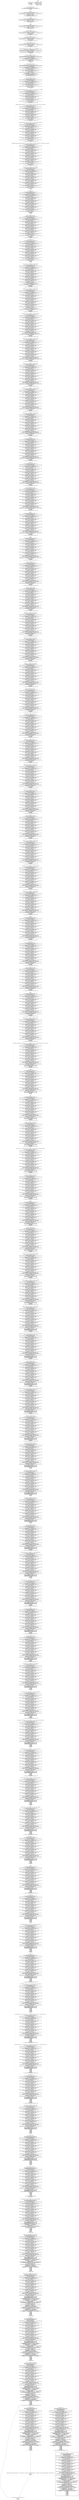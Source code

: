 digraph {
	"node0" [shape="rect",color="black",label=<import pandas as pd<BR/>{{<BR/>heap [[ #TOP# ]]<BR/>value [[ #TOP# ]]<BR/>}} -&gt; [skip]>];
	"node1" [shape="rect",color="gray",label=<add_to(Marker(folium, list(41.38, 2.176), popup=('&lt;i&gt;You can use whatever HTML code you want&lt;/i&gt;'), tooltip=('click here')), m2)<BR/>{{<BR/>heap [[ df: [heap[s]:pp@'dataframes-tests/guide.py':2:31] ]]<BR/>value [[ format_dict: {'Mes'='{:%m-%Y}'}<BR/>heap[s]:pp@'dataframes-tests/guide.py':11:36: *read('temporal.csv'): [-&gt; access:[[0, 0]:[10, 10]:]]<BR/>TO_DATETIME(['Mes']): []<BR/>access:[[0, 0]:[10, 10]:]: [-&gt; TO_DATETIME(['Mes'])]<BR/>heap[s]:pp@'dataframes-tests/guide.py':13:8: *read('temporal.csv'): [-&gt; access:[[0, 0]:[10, 10]:]]<BR/>TO_DATETIME(['Mes']): [-A-&gt; assign_to:['Mes']]<BR/>access:[[0, 0]:[10, 10]:]: [-&gt; TO_DATETIME(['Mes']), -&gt; assign_to:['Mes']]<BR/>assign_to:['Mes']: [-&gt; project:[[0, 0]:[5, 5]:]]<BR/>project:[[0, 0]:[5, 5]:]: []<BR/>heap[s]:pp@'dataframes-tests/guide.py':15:8: *read('temporal.csv'): [-&gt; access:[[0, 0]:[10, 10]:]]<BR/>TO_DATETIME(['Mes']): [-A-&gt; assign_to:['Mes']]<BR/>access:[[0, 0]:[10, 10]:]: [-&gt; TO_DATETIME(['Mes']), -&gt; assign_to:['Mes']]<BR/>access:[[0, 0]:[5, 5]:]: [-&gt; project:[[0, 0]:[5, 5]:]]<BR/>assign_to:['Mes']: [-&gt; access:[[0, 0]:[5, 5]:]]<BR/>project:[[0, 0]:[5, 5]:]: []<BR/>heap[s]:pp@'dataframes-tests/guide.py':16:10: *read('temporal.csv'): [-&gt; access:[[0, 0]:[10, 10]:]]<BR/>TO_DATETIME(['Mes']): [-A-&gt; assign_to:['Mes']]<BR/>access:[[0, 0]:[10, 10]:]: [-&gt; TO_DATETIME(['Mes']), -&gt; assign_to:['Mes']]<BR/>access:[[0, 0]:[5, 5]:]: [-&gt; project:[[0, 0]:[10, 10]:]]<BR/>assign_to:['Mes']: [-&gt; access:[[0, 0]:[5, 5]:]]<BR/>project:[[0, 0]:[10, 10]:]: []<BR/>heap[s]:pp@'dataframes-tests/guide.py':17:8: *read('temporal.csv'): [-&gt; access:[[0, 0]:[10, 10]:]]<BR/>TO_DATETIME(['Mes']): [-A-&gt; assign_to:['Mes']]<BR/>access:[[0, 0]:[10, 10]:]: [-&gt; TO_DATETIME(['Mes']), -&gt; assign_to:['Mes']]<BR/>access:[[0, 0]:[5, 10]:]: [-&gt; project:[[0, 0]:[5, 5]:]]<BR/>assign_to:['Mes']: [-&gt; access:[[0, 0]:[5, 10]:]]<BR/>project:[[0, 0]:[5, 5]:]: []<BR/>heap[s]:pp@'dataframes-tests/guide.py':18:10: *read('temporal.csv'): [-&gt; access:[[0, 0]:[10, 10]:]]<BR/>TO_DATETIME(['Mes']): [-A-&gt; assign_to:['Mes']]<BR/>access:[[0, 0]:[10, 10]:]: [-&gt; TO_DATETIME(['Mes']), -&gt; assign_to:['Mes']]<BR/>access:[[0, 0]:[5, 10]:]: [-&gt; project:[[0, 0]:[10, 10]:]]<BR/>assign_to:['Mes']: [-&gt; access:[[0, 0]:[5, 10]:]]<BR/>project:[[0, 0]:[10, 10]:]: []<BR/>heap[s]:pp@'dataframes-tests/guide.py':2:31: *read('temporal.csv'): [-&gt; access:[[0, 0]:[10, 10]:]]<BR/>TO_DATETIME(['Mes']): [-A-&gt; assign_to:['Mes']]<BR/>access:['machine learning', 'deep learning', 'data science', 'Mes']: []<BR/>access:[[0, 0]:[10, 10]:]: [-&gt; TO_DATETIME(['Mes']), -&gt; assign_to:['Mes']]<BR/>access:[[0, 0]:[5, 10]:]: [-&gt; access:['machine learning', 'deep learning', 'data science', 'Mes']]<BR/>assign_to:['Mes']: [-&gt; access:[[0, 0]:[5, 10]:]]<BR/>heap[s]:pp@'dataframes-tests/guide.py':35:5: _|_<BR/>heap[s]:pp@'dataframes-tests/guide.py':3:10: *read('temporal.csv'): [-&gt; project:[[0, 0]:[10, 10]:]]<BR/>project:[[0, 0]:[10, 10]:]: []<BR/>heap[s]:pp@'dataframes-tests/guide.py':54:54: #TOP#<BR/>heap[s]:pp@'dataframes-tests/guide.py':54:81: #TOP#<BR/>heap[s]:pp@'dataframes-tests/guide.py':64:5: _|_<BR/>heap[s]:pp@'dataframes-tests/guide.py':64:57: #TOP#<BR/>m1: #TOP#<BR/>m2: #TOP#<BR/>p: #TOP#<BR/>prof: #TOP#<BR/>s1: #TOP#<BR/>s2: #TOP#<BR/>s3: #TOP#<BR/>[stack: #TOP#] ]]<BR/>}} -&gt; [open_call_ret_value@'dataframes-tests/guide.py':87:117]>];
	"node2" [shape="rect",color="gray",label=<plot(plt, [](df, 'Mes'), *([](df, 'data science'), 3), 'g^')<BR/>{{<BR/>heap [[ df: [heap[s]:pp@'dataframes-tests/guide.py':2:31] ]]<BR/>value [[ format_dict: {'Mes'='{:%m-%Y}'}<BR/>heap[s]:pp@'dataframes-tests/guide.py':11:36: *read('temporal.csv'): [-&gt; access:[[0, 0]:[10, 10]:]]<BR/>TO_DATETIME(['Mes']): []<BR/>access:[[0, 0]:[10, 10]:]: [-&gt; TO_DATETIME(['Mes'])]<BR/>heap[s]:pp@'dataframes-tests/guide.py':13:8: *read('temporal.csv'): [-&gt; access:[[0, 0]:[10, 10]:]]<BR/>TO_DATETIME(['Mes']): [-A-&gt; assign_to:['Mes']]<BR/>access:[[0, 0]:[10, 10]:]: [-&gt; TO_DATETIME(['Mes']), -&gt; assign_to:['Mes']]<BR/>assign_to:['Mes']: [-&gt; project:[[0, 0]:[5, 5]:]]<BR/>project:[[0, 0]:[5, 5]:]: []<BR/>heap[s]:pp@'dataframes-tests/guide.py':15:8: *read('temporal.csv'): [-&gt; access:[[0, 0]:[10, 10]:]]<BR/>TO_DATETIME(['Mes']): [-A-&gt; assign_to:['Mes']]<BR/>access:[[0, 0]:[10, 10]:]: [-&gt; TO_DATETIME(['Mes']), -&gt; assign_to:['Mes']]<BR/>access:[[0, 0]:[5, 5]:]: [-&gt; project:[[0, 0]:[5, 5]:]]<BR/>assign_to:['Mes']: [-&gt; access:[[0, 0]:[5, 5]:]]<BR/>project:[[0, 0]:[5, 5]:]: []<BR/>heap[s]:pp@'dataframes-tests/guide.py':16:10: *read('temporal.csv'): [-&gt; access:[[0, 0]:[10, 10]:]]<BR/>TO_DATETIME(['Mes']): [-A-&gt; assign_to:['Mes']]<BR/>access:[[0, 0]:[10, 10]:]: [-&gt; TO_DATETIME(['Mes']), -&gt; assign_to:['Mes']]<BR/>access:[[0, 0]:[5, 5]:]: [-&gt; project:[[0, 0]:[10, 10]:]]<BR/>assign_to:['Mes']: [-&gt; access:[[0, 0]:[5, 5]:]]<BR/>project:[[0, 0]:[10, 10]:]: []<BR/>heap[s]:pp@'dataframes-tests/guide.py':17:8: *read('temporal.csv'): [-&gt; access:[[0, 0]:[10, 10]:]]<BR/>TO_DATETIME(['Mes']): [-A-&gt; assign_to:['Mes']]<BR/>access:[[0, 0]:[10, 10]:]: [-&gt; TO_DATETIME(['Mes']), -&gt; assign_to:['Mes']]<BR/>access:[[0, 0]:[5, 10]:]: [-&gt; project:[[0, 0]:[5, 5]:]]<BR/>assign_to:['Mes']: [-&gt; access:[[0, 0]:[5, 10]:]]<BR/>project:[[0, 0]:[5, 5]:]: []<BR/>heap[s]:pp@'dataframes-tests/guide.py':18:10: *read('temporal.csv'): [-&gt; access:[[0, 0]:[10, 10]:]]<BR/>TO_DATETIME(['Mes']): [-A-&gt; assign_to:['Mes']]<BR/>access:[[0, 0]:[10, 10]:]: [-&gt; TO_DATETIME(['Mes']), -&gt; assign_to:['Mes']]<BR/>access:[[0, 0]:[5, 10]:]: [-&gt; project:[[0, 0]:[10, 10]:]]<BR/>assign_to:['Mes']: [-&gt; access:[[0, 0]:[5, 10]:]]<BR/>project:[[0, 0]:[10, 10]:]: []<BR/>heap[s]:pp@'dataframes-tests/guide.py':2:31: *read('temporal.csv'): [-&gt; access:[[0, 0]:[10, 10]:]]<BR/>TO_DATETIME(['Mes']): [-A-&gt; assign_to:['Mes']]<BR/>access:['machine learning', 'deep learning', 'data science', 'Mes']: []<BR/>access:[[0, 0]:[10, 10]:]: [-&gt; TO_DATETIME(['Mes']), -&gt; assign_to:['Mes']]<BR/>access:[[0, 0]:[5, 10]:]: [-&gt; access:['machine learning', 'deep learning', 'data science', 'Mes']]<BR/>assign_to:['Mes']: [-&gt; access:[[0, 0]:[5, 10]:]]<BR/>heap[s]:pp@'dataframes-tests/guide.py':35:5: _|_<BR/>heap[s]:pp@'dataframes-tests/guide.py':3:10: *read('temporal.csv'): [-&gt; project:[[0, 0]:[10, 10]:]]<BR/>project:[[0, 0]:[10, 10]:]: []<BR/>prof: #TOP#<BR/>[stack: #TOP#] ]]<BR/>}} -&gt; [open_call_ret_value@'dataframes-tests/guide.py':42:46]>];
	"node3" [shape="rect",color="gray",label=<format_dict = dict('Mes', '{:%m-%Y}')<BR/>{{<BR/>heap [[ df: [heap[s]:pp@'dataframes-tests/guide.py':2:31] ]]<BR/>value [[ format_dict: {'Mes'='{:%m-%Y}'}<BR/>heap[s]:pp@'dataframes-tests/guide.py':11:36: *read('temporal.csv'): [-&gt; access:[[0, 0]:[10, 10]:]]<BR/>TO_DATETIME(['Mes']): []<BR/>access:[[0, 0]:[10, 10]:]: [-&gt; TO_DATETIME(['Mes'])]<BR/>heap[s]:pp@'dataframes-tests/guide.py':13:8: *read('temporal.csv'): [-&gt; access:[[0, 0]:[10, 10]:]]<BR/>TO_DATETIME(['Mes']): [-A-&gt; assign_to:['Mes']]<BR/>access:[[0, 0]:[10, 10]:]: [-&gt; TO_DATETIME(['Mes']), -&gt; assign_to:['Mes']]<BR/>assign_to:['Mes']: [-&gt; project:[[0, 0]:[5, 5]:]]<BR/>project:[[0, 0]:[5, 5]:]: []<BR/>heap[s]:pp@'dataframes-tests/guide.py':2:31: *read('temporal.csv'): [-&gt; access:[[0, 0]:[10, 10]:]]<BR/>TO_DATETIME(['Mes']): [-A-&gt; assign_to:['Mes']]<BR/>access:[[0, 0]:[10, 10]:]: [-&gt; TO_DATETIME(['Mes']), -&gt; assign_to:['Mes']]<BR/>access:[[0, 0]:[5, 5]:]: []<BR/>assign_to:['Mes']: [-&gt; access:[[0, 0]:[5, 5]:]]<BR/>heap[s]:pp@'dataframes-tests/guide.py':3:10: *read('temporal.csv'): [-&gt; project:[[0, 0]:[10, 10]:]]<BR/>project:[[0, 0]:[10, 10]:]: []<BR/>[stack: {'Mes'='{:%m-%Y}'}] ]]<BR/>}} -&gt; [format_dict]>];
	"node4" [shape="rect",color="gray",label=<plot(plt, [](df, 'Mes'), [](df, 'deep learning'), label=('deep learning'))<BR/>{{<BR/>heap [[ df: [heap[s]:pp@'dataframes-tests/guide.py':2:31] ]]<BR/>value [[ format_dict: {'Mes'='{:%m-%Y}'}<BR/>heap[s]:pp@'dataframes-tests/guide.py':11:36: *read('temporal.csv'): [-&gt; access:[[0, 0]:[10, 10]:]]<BR/>TO_DATETIME(['Mes']): []<BR/>access:[[0, 0]:[10, 10]:]: [-&gt; TO_DATETIME(['Mes'])]<BR/>heap[s]:pp@'dataframes-tests/guide.py':13:8: *read('temporal.csv'): [-&gt; access:[[0, 0]:[10, 10]:]]<BR/>TO_DATETIME(['Mes']): [-A-&gt; assign_to:['Mes']]<BR/>access:[[0, 0]:[10, 10]:]: [-&gt; TO_DATETIME(['Mes']), -&gt; assign_to:['Mes']]<BR/>assign_to:['Mes']: [-&gt; project:[[0, 0]:[5, 5]:]]<BR/>project:[[0, 0]:[5, 5]:]: []<BR/>heap[s]:pp@'dataframes-tests/guide.py':15:8: *read('temporal.csv'): [-&gt; access:[[0, 0]:[10, 10]:]]<BR/>TO_DATETIME(['Mes']): [-A-&gt; assign_to:['Mes']]<BR/>access:[[0, 0]:[10, 10]:]: [-&gt; TO_DATETIME(['Mes']), -&gt; assign_to:['Mes']]<BR/>access:[[0, 0]:[5, 5]:]: [-&gt; project:[[0, 0]:[5, 5]:]]<BR/>assign_to:['Mes']: [-&gt; access:[[0, 0]:[5, 5]:]]<BR/>project:[[0, 0]:[5, 5]:]: []<BR/>heap[s]:pp@'dataframes-tests/guide.py':16:10: *read('temporal.csv'): [-&gt; access:[[0, 0]:[10, 10]:]]<BR/>TO_DATETIME(['Mes']): [-A-&gt; assign_to:['Mes']]<BR/>access:[[0, 0]:[10, 10]:]: [-&gt; TO_DATETIME(['Mes']), -&gt; assign_to:['Mes']]<BR/>access:[[0, 0]:[5, 5]:]: [-&gt; project:[[0, 0]:[10, 10]:]]<BR/>assign_to:['Mes']: [-&gt; access:[[0, 0]:[5, 5]:]]<BR/>project:[[0, 0]:[10, 10]:]: []<BR/>heap[s]:pp@'dataframes-tests/guide.py':17:8: *read('temporal.csv'): [-&gt; access:[[0, 0]:[10, 10]:]]<BR/>TO_DATETIME(['Mes']): [-A-&gt; assign_to:['Mes']]<BR/>access:[[0, 0]:[10, 10]:]: [-&gt; TO_DATETIME(['Mes']), -&gt; assign_to:['Mes']]<BR/>access:[[0, 0]:[5, 10]:]: [-&gt; project:[[0, 0]:[5, 5]:]]<BR/>assign_to:['Mes']: [-&gt; access:[[0, 0]:[5, 10]:]]<BR/>project:[[0, 0]:[5, 5]:]: []<BR/>heap[s]:pp@'dataframes-tests/guide.py':18:10: *read('temporal.csv'): [-&gt; access:[[0, 0]:[10, 10]:]]<BR/>TO_DATETIME(['Mes']): [-A-&gt; assign_to:['Mes']]<BR/>access:[[0, 0]:[10, 10]:]: [-&gt; TO_DATETIME(['Mes']), -&gt; assign_to:['Mes']]<BR/>access:[[0, 0]:[5, 10]:]: [-&gt; project:[[0, 0]:[10, 10]:]]<BR/>assign_to:['Mes']: [-&gt; access:[[0, 0]:[5, 10]:]]<BR/>project:[[0, 0]:[10, 10]:]: []<BR/>heap[s]:pp@'dataframes-tests/guide.py':2:31: *read('temporal.csv'): [-&gt; access:[[0, 0]:[10, 10]:]]<BR/>TO_DATETIME(['Mes']): [-A-&gt; assign_to:['Mes']]<BR/>access:['machine learning', 'deep learning', 'data science', 'Mes']: []<BR/>access:[[0, 0]:[10, 10]:]: [-&gt; TO_DATETIME(['Mes']), -&gt; assign_to:['Mes']]<BR/>access:[[0, 0]:[5, 10]:]: [-&gt; access:['machine learning', 'deep learning', 'data science', 'Mes']]<BR/>assign_to:['Mes']: [-&gt; access:[[0, 0]:[5, 10]:]]<BR/>heap[s]:pp@'dataframes-tests/guide.py':3:10: *read('temporal.csv'): [-&gt; project:[[0, 0]:[10, 10]:]]<BR/>project:[[0, 0]:[10, 10]:]: []<BR/>prof: #TOP#<BR/>[stack: #TOP#] ]]<BR/>}} -&gt; [open_call_ret_value@'dataframes-tests/guide.py':29:62]>];
	"node5" [shape="rect",color="gray",label=<dropna(df2, axis=(0), inplace=(true))<BR/>{{<BR/>heap [[ df: [heap[s]:pp@'dataframes-tests/guide.py':2:31]<BR/>df2: [heap[s]:pp@'dataframes-tests/guide.py':91:28] ]]<BR/>value [[ format_dict: {'Mes'='{:%m-%Y}'}<BR/>heap[s]:pp@'dataframes-tests/guide.py':11:36: *read('temporal.csv'): [-&gt; access:[[0, 0]:[10, 10]:]]<BR/>TO_DATETIME(['Mes']): []<BR/>access:[[0, 0]:[10, 10]:]: [-&gt; TO_DATETIME(['Mes'])]<BR/>heap[s]:pp@'dataframes-tests/guide.py':13:8: *read('temporal.csv'): [-&gt; access:[[0, 0]:[10, 10]:]]<BR/>TO_DATETIME(['Mes']): [-A-&gt; assign_to:['Mes']]<BR/>access:[[0, 0]:[10, 10]:]: [-&gt; TO_DATETIME(['Mes']), -&gt; assign_to:['Mes']]<BR/>assign_to:['Mes']: [-&gt; project:[[0, 0]:[5, 5]:]]<BR/>project:[[0, 0]:[5, 5]:]: []<BR/>heap[s]:pp@'dataframes-tests/guide.py':15:8: *read('temporal.csv'): [-&gt; access:[[0, 0]:[10, 10]:]]<BR/>TO_DATETIME(['Mes']): [-A-&gt; assign_to:['Mes']]<BR/>access:[[0, 0]:[10, 10]:]: [-&gt; TO_DATETIME(['Mes']), -&gt; assign_to:['Mes']]<BR/>access:[[0, 0]:[5, 5]:]: [-&gt; project:[[0, 0]:[5, 5]:]]<BR/>assign_to:['Mes']: [-&gt; access:[[0, 0]:[5, 5]:]]<BR/>project:[[0, 0]:[5, 5]:]: []<BR/>heap[s]:pp@'dataframes-tests/guide.py':16:10: *read('temporal.csv'): [-&gt; access:[[0, 0]:[10, 10]:]]<BR/>TO_DATETIME(['Mes']): [-A-&gt; assign_to:['Mes']]<BR/>access:[[0, 0]:[10, 10]:]: [-&gt; TO_DATETIME(['Mes']), -&gt; assign_to:['Mes']]<BR/>access:[[0, 0]:[5, 5]:]: [-&gt; project:[[0, 0]:[10, 10]:]]<BR/>assign_to:['Mes']: [-&gt; access:[[0, 0]:[5, 5]:]]<BR/>project:[[0, 0]:[10, 10]:]: []<BR/>heap[s]:pp@'dataframes-tests/guide.py':17:8: *read('temporal.csv'): [-&gt; access:[[0, 0]:[10, 10]:]]<BR/>TO_DATETIME(['Mes']): [-A-&gt; assign_to:['Mes']]<BR/>access:[[0, 0]:[10, 10]:]: [-&gt; TO_DATETIME(['Mes']), -&gt; assign_to:['Mes']]<BR/>access:[[0, 0]:[5, 10]:]: [-&gt; project:[[0, 0]:[5, 5]:]]<BR/>assign_to:['Mes']: [-&gt; access:[[0, 0]:[5, 10]:]]<BR/>project:[[0, 0]:[5, 5]:]: []<BR/>heap[s]:pp@'dataframes-tests/guide.py':18:10: *read('temporal.csv'): [-&gt; access:[[0, 0]:[10, 10]:]]<BR/>TO_DATETIME(['Mes']): [-A-&gt; assign_to:['Mes']]<BR/>access:[[0, 0]:[10, 10]:]: [-&gt; TO_DATETIME(['Mes']), -&gt; assign_to:['Mes']]<BR/>access:[[0, 0]:[5, 10]:]: [-&gt; project:[[0, 0]:[10, 10]:]]<BR/>assign_to:['Mes']: [-&gt; access:[[0, 0]:[5, 10]:]]<BR/>project:[[0, 0]:[10, 10]:]: []<BR/>heap[s]:pp@'dataframes-tests/guide.py':2:31: *read('temporal.csv'): [-&gt; access:[[0, 0]:[10, 10]:]]<BR/>TO_DATETIME(['Mes']): [-A-&gt; assign_to:['Mes']]<BR/>access:['machine learning', 'deep learning', 'data science', 'Mes']: []<BR/>access:[[0, 0]:[10, 10]:]: [-&gt; TO_DATETIME(['Mes']), -&gt; assign_to:['Mes']]<BR/>access:[[0, 0]:[5, 10]:]: [-&gt; access:['machine learning', 'deep learning', 'data science', 'Mes']]<BR/>assign_to:['Mes']: [-&gt; access:[[0, 0]:[5, 10]:]]<BR/>heap[s]:pp@'dataframes-tests/guide.py':35:5: _|_<BR/>heap[s]:pp@'dataframes-tests/guide.py':3:10: *read('temporal.csv'): [-&gt; project:[[0, 0]:[10, 10]:]]<BR/>project:[[0, 0]:[10, 10]:]: []<BR/>heap[s]:pp@'dataframes-tests/guide.py':54:54: #TOP#<BR/>heap[s]:pp@'dataframes-tests/guide.py':54:81: #TOP#<BR/>heap[s]:pp@'dataframes-tests/guide.py':64:5: _|_<BR/>heap[s]:pp@'dataframes-tests/guide.py':64:57: #TOP#<BR/>heap[s]:pp@'dataframes-tests/guide.py':91:28: *read('mapa.csv'): [-&gt; filter_null(ROWS)]<BR/>filter_null(ROWS): []<BR/>m1: #TOP#<BR/>m2: #TOP#<BR/>p: #TOP#<BR/>prof: #TOP#<BR/>s1: #TOP#<BR/>s2: #TOP#<BR/>s3: #TOP#<BR/>[stack: *read('mapa.csv'): [-&gt; filter_null(ROWS)]<BR/>filter_null(ROWS): []] ]]<BR/>}} -&gt; [df2]>];
	"node6" [shape="rect",color="black",peripheries="2",label=<ret<BR/>{{<BR/>heap [[ df: [heap[s]:pp@'dataframes-tests/guide.py':2:31]<BR/>df2: [heap[s]:pp@'dataframes-tests/guide.py':91:28] ]]<BR/>value [[ __counter_location101: 0<BR/>format_dict: {'Mes'='{:%m-%Y}'}<BR/>heap[s]:pp@'dataframes-tests/guide.py':11:36: *read('temporal.csv'): [-&gt; access:[[0, 0]:[10, 10]:]]<BR/>TO_DATETIME(['Mes']): []<BR/>access:[[0, 0]:[10, 10]:]: [-&gt; TO_DATETIME(['Mes'])]<BR/>heap[s]:pp@'dataframes-tests/guide.py':13:8: *read('temporal.csv'): [-&gt; access:[[0, 0]:[10, 10]:]]<BR/>TO_DATETIME(['Mes']): [-A-&gt; assign_to:['Mes']]<BR/>access:[[0, 0]:[10, 10]:]: [-&gt; TO_DATETIME(['Mes']), -&gt; assign_to:['Mes']]<BR/>assign_to:['Mes']: [-&gt; project:[[0, 0]:[5, 5]:]]<BR/>project:[[0, 0]:[5, 5]:]: []<BR/>heap[s]:pp@'dataframes-tests/guide.py':15:8: *read('temporal.csv'): [-&gt; access:[[0, 0]:[10, 10]:]]<BR/>TO_DATETIME(['Mes']): [-A-&gt; assign_to:['Mes']]<BR/>access:[[0, 0]:[10, 10]:]: [-&gt; TO_DATETIME(['Mes']), -&gt; assign_to:['Mes']]<BR/>access:[[0, 0]:[5, 5]:]: [-&gt; project:[[0, 0]:[5, 5]:]]<BR/>assign_to:['Mes']: [-&gt; access:[[0, 0]:[5, 5]:]]<BR/>project:[[0, 0]:[5, 5]:]: []<BR/>heap[s]:pp@'dataframes-tests/guide.py':16:10: *read('temporal.csv'): [-&gt; access:[[0, 0]:[10, 10]:]]<BR/>TO_DATETIME(['Mes']): [-A-&gt; assign_to:['Mes']]<BR/>access:[[0, 0]:[10, 10]:]: [-&gt; TO_DATETIME(['Mes']), -&gt; assign_to:['Mes']]<BR/>access:[[0, 0]:[5, 5]:]: [-&gt; project:[[0, 0]:[10, 10]:]]<BR/>assign_to:['Mes']: [-&gt; access:[[0, 0]:[5, 5]:]]<BR/>project:[[0, 0]:[10, 10]:]: []<BR/>heap[s]:pp@'dataframes-tests/guide.py':17:8: *read('temporal.csv'): [-&gt; access:[[0, 0]:[10, 10]:]]<BR/>TO_DATETIME(['Mes']): [-A-&gt; assign_to:['Mes']]<BR/>access:[[0, 0]:[10, 10]:]: [-&gt; TO_DATETIME(['Mes']), -&gt; assign_to:['Mes']]<BR/>access:[[0, 0]:[5, 10]:]: [-&gt; project:[[0, 0]:[5, 5]:]]<BR/>assign_to:['Mes']: [-&gt; access:[[0, 0]:[5, 10]:]]<BR/>project:[[0, 0]:[5, 5]:]: []<BR/>heap[s]:pp@'dataframes-tests/guide.py':18:10: *read('temporal.csv'): [-&gt; access:[[0, 0]:[10, 10]:]]<BR/>TO_DATETIME(['Mes']): [-A-&gt; assign_to:['Mes']]<BR/>access:[[0, 0]:[10, 10]:]: [-&gt; TO_DATETIME(['Mes']), -&gt; assign_to:['Mes']]<BR/>access:[[0, 0]:[5, 10]:]: [-&gt; project:[[0, 0]:[10, 10]:]]<BR/>assign_to:['Mes']: [-&gt; access:[[0, 0]:[5, 10]:]]<BR/>project:[[0, 0]:[10, 10]:]: []<BR/>heap[s]:pp@'dataframes-tests/guide.py':2:31: *read('temporal.csv'): [-&gt; access:[[0, 0]:[10, 10]:]]<BR/>TO_DATETIME(['Mes']): [-A-&gt; assign_to:['Mes']]<BR/>access:['machine learning', 'deep learning', 'data science', 'Mes']: []<BR/>access:[[0, 0]:[10, 10]:]: [-&gt; TO_DATETIME(['Mes']), -&gt; assign_to:['Mes']]<BR/>access:[[0, 0]:[5, 10]:]: [-&gt; access:['machine learning', 'deep learning', 'data science', 'Mes']]<BR/>assign_to:['Mes']: [-&gt; access:[[0, 0]:[5, 10]:]]<BR/>heap[s]:pp@'dataframes-tests/guide.py':35:5: _|_<BR/>heap[s]:pp@'dataframes-tests/guide.py':3:10: *read('temporal.csv'): [-&gt; project:[[0, 0]:[10, 10]:]]<BR/>project:[[0, 0]:[10, 10]:]: []<BR/>heap[s]:pp@'dataframes-tests/guide.py':54:54: #TOP#<BR/>heap[s]:pp@'dataframes-tests/guide.py':54:81: #TOP#<BR/>heap[s]:pp@'dataframes-tests/guide.py':64:5: _|_<BR/>heap[s]:pp@'dataframes-tests/guide.py':64:57: #TOP#<BR/>heap[s]:pp@'dataframes-tests/guide.py':91:28: *read('mapa.csv'): [-&gt; filter_null(ROWS)]<BR/>LAMBDA(['geometry'], lambda [l] : l::x): [-A-&gt; assign_to:['Longitude']]<BR/>LAMBDA(['geometry'], lambda [l] : l::y): [-A-&gt; assign_to:['Latitude']]<BR/>TO_GEOCODE(['Pa&iacute;s']): [-&gt; access:['geometry']]<BR/>access:['geometry']: [-A-&gt; assign_to:['geometry']]<BR/>assign_to:['Latitude']: [-&gt; LAMBDA(['geometry'], lambda [l] : l::x), -&gt; assign_to:['Longitude']]<BR/>assign_to:['Longitude']: []<BR/>assign_to:['geometry']: [-&gt; LAMBDA(['geometry'], lambda [l] : l::y), -&gt; assign_to:['Latitude']]<BR/>filter_null(ROWS): [-&gt; TO_GEOCODE(['Pa&iacute;s']), -&gt; assign_to:['geometry']]<BR/>heap[s]:pp@'dataframes-tests/guide.py':93:59: *read('mapa.csv'): [-&gt; filter_null(ROWS)]<BR/>TO_GEOCODE(['Pa&iacute;s']): [-&gt; access:['geometry']]<BR/>access:['geometry']: []<BR/>filter_null(ROWS): [-&gt; TO_GEOCODE(['Pa&iacute;s'])]<BR/>heap[s]:pp@'dataframes-tests/guide.py':94:53: *read('mapa.csv'): [-&gt; filter_null(ROWS)]<BR/>LAMBDA(['geometry'], lambda [l] : l::y): []<BR/>TO_GEOCODE(['Pa&iacute;s']): [-&gt; access:['geometry']]<BR/>access:['geometry']: [-A-&gt; assign_to:['geometry']]<BR/>assign_to:['geometry']: [-&gt; LAMBDA(['geometry'], lambda [l] : l::y)]<BR/>filter_null(ROWS): [-&gt; TO_GEOCODE(['Pa&iacute;s']), -&gt; assign_to:['geometry']]<BR/>heap[s]:pp@'dataframes-tests/guide.py':95:54: *read('mapa.csv'): [-&gt; filter_null(ROWS)]<BR/>LAMBDA(['geometry'], lambda [l] : l::x): []<BR/>LAMBDA(['geometry'], lambda [l] : l::y): [-A-&gt; assign_to:['Latitude']]<BR/>TO_GEOCODE(['Pa&iacute;s']): [-&gt; access:['geometry']]<BR/>access:['geometry']: [-A-&gt; assign_to:['geometry']]<BR/>assign_to:['Latitude']: [-&gt; LAMBDA(['geometry'], lambda [l] : l::x)]<BR/>assign_to:['geometry']: [-&gt; LAMBDA(['geometry'], lambda [l] : l::y), -&gt; assign_to:['Latitude']]<BR/>filter_null(ROWS): [-&gt; TO_GEOCODE(['Pa&iacute;s']), -&gt; assign_to:['geometry']]<BR/>m1: #TOP#<BR/>m2: #TOP#<BR/>p: #TOP#<BR/>prof: #TOP#<BR/>s1: #TOP#<BR/>s2: #TOP#<BR/>s3: #TOP#<BR/>[stack: _|_] ]]<BR/>}} -&gt; [skip]>];
	"node7" [shape="rect",color="gray",label=<bar(format(head(df)::style, format_dict), color=('red'), subset=(list('data science', 'deep learning')))<BR/>{{<BR/>heap [[ df: [heap[s]:pp@'dataframes-tests/guide.py':2:31] ]]<BR/>value [[ format_dict: {'Mes'='{:%m-%Y}'}<BR/>heap[s]:pp@'dataframes-tests/guide.py':11:36: *read('temporal.csv'): [-&gt; access:[[0, 0]:[10, 10]:]]<BR/>TO_DATETIME(['Mes']): []<BR/>access:[[0, 0]:[10, 10]:]: [-&gt; TO_DATETIME(['Mes'])]<BR/>heap[s]:pp@'dataframes-tests/guide.py':13:8: *read('temporal.csv'): [-&gt; access:[[0, 0]:[10, 10]:]]<BR/>TO_DATETIME(['Mes']): [-A-&gt; assign_to:['Mes']]<BR/>access:[[0, 0]:[10, 10]:]: [-&gt; TO_DATETIME(['Mes']), -&gt; assign_to:['Mes']]<BR/>assign_to:['Mes']: [-&gt; project:[[0, 0]:[5, 5]:]]<BR/>project:[[0, 0]:[5, 5]:]: []<BR/>heap[s]:pp@'dataframes-tests/guide.py':15:8: *read('temporal.csv'): [-&gt; access:[[0, 0]:[10, 10]:]]<BR/>TO_DATETIME(['Mes']): [-A-&gt; assign_to:['Mes']]<BR/>access:[[0, 0]:[10, 10]:]: [-&gt; TO_DATETIME(['Mes']), -&gt; assign_to:['Mes']]<BR/>access:[[0, 0]:[5, 5]:]: [-&gt; project:[[0, 0]:[5, 5]:]]<BR/>assign_to:['Mes']: [-&gt; access:[[0, 0]:[5, 5]:]]<BR/>project:[[0, 0]:[5, 5]:]: []<BR/>heap[s]:pp@'dataframes-tests/guide.py':16:10: *read('temporal.csv'): [-&gt; access:[[0, 0]:[10, 10]:]]<BR/>TO_DATETIME(['Mes']): [-A-&gt; assign_to:['Mes']]<BR/>access:[[0, 0]:[10, 10]:]: [-&gt; TO_DATETIME(['Mes']), -&gt; assign_to:['Mes']]<BR/>access:[[0, 0]:[5, 5]:]: [-&gt; project:[[0, 0]:[10, 10]:]]<BR/>assign_to:['Mes']: [-&gt; access:[[0, 0]:[5, 5]:]]<BR/>project:[[0, 0]:[10, 10]:]: []<BR/>heap[s]:pp@'dataframes-tests/guide.py':17:8: *read('temporal.csv'): [-&gt; access:[[0, 0]:[10, 10]:]]<BR/>TO_DATETIME(['Mes']): [-A-&gt; assign_to:['Mes']]<BR/>access:[[0, 0]:[10, 10]:]: [-&gt; TO_DATETIME(['Mes']), -&gt; assign_to:['Mes']]<BR/>access:[[0, 0]:[5, 10]:]: [-&gt; project:[[0, 0]:[5, 5]:]]<BR/>assign_to:['Mes']: [-&gt; access:[[0, 0]:[5, 10]:]]<BR/>project:[[0, 0]:[5, 5]:]: []<BR/>heap[s]:pp@'dataframes-tests/guide.py':2:31: *read('temporal.csv'): [-&gt; access:[[0, 0]:[10, 10]:]]<BR/>TO_DATETIME(['Mes']): [-A-&gt; assign_to:['Mes']]<BR/>access:[[0, 0]:[10, 10]:]: [-&gt; TO_DATETIME(['Mes']), -&gt; assign_to:['Mes']]<BR/>access:[[0, 0]:[5, 10]:]: []<BR/>assign_to:['Mes']: [-&gt; access:[[0, 0]:[5, 10]:]]<BR/>heap[s]:pp@'dataframes-tests/guide.py':3:10: *read('temporal.csv'): [-&gt; project:[[0, 0]:[10, 10]:]]<BR/>project:[[0, 0]:[10, 10]:]: []<BR/>[stack: #TOP#] ]]<BR/>}} -&gt; [open_call_ret_value@'dataframes-tests/guide.py':17:93]>];
	"node8" [shape="rect",color="gray",label=<set_title([](axes, 1), 'Machine Learning')<BR/>{{<BR/>heap [[ df: [heap[s]:pp@'dataframes-tests/guide.py':2:31] ]]<BR/>value [[ format_dict: {'Mes'='{:%m-%Y}'}<BR/>heap[s]:pp@'dataframes-tests/guide.py':11:36: *read('temporal.csv'): [-&gt; access:[[0, 0]:[10, 10]:]]<BR/>TO_DATETIME(['Mes']): []<BR/>access:[[0, 0]:[10, 10]:]: [-&gt; TO_DATETIME(['Mes'])]<BR/>heap[s]:pp@'dataframes-tests/guide.py':13:8: *read('temporal.csv'): [-&gt; access:[[0, 0]:[10, 10]:]]<BR/>TO_DATETIME(['Mes']): [-A-&gt; assign_to:['Mes']]<BR/>access:[[0, 0]:[10, 10]:]: [-&gt; TO_DATETIME(['Mes']), -&gt; assign_to:['Mes']]<BR/>assign_to:['Mes']: [-&gt; project:[[0, 0]:[5, 5]:]]<BR/>project:[[0, 0]:[5, 5]:]: []<BR/>heap[s]:pp@'dataframes-tests/guide.py':15:8: *read('temporal.csv'): [-&gt; access:[[0, 0]:[10, 10]:]]<BR/>TO_DATETIME(['Mes']): [-A-&gt; assign_to:['Mes']]<BR/>access:[[0, 0]:[10, 10]:]: [-&gt; TO_DATETIME(['Mes']), -&gt; assign_to:['Mes']]<BR/>access:[[0, 0]:[5, 5]:]: [-&gt; project:[[0, 0]:[5, 5]:]]<BR/>assign_to:['Mes']: [-&gt; access:[[0, 0]:[5, 5]:]]<BR/>project:[[0, 0]:[5, 5]:]: []<BR/>heap[s]:pp@'dataframes-tests/guide.py':16:10: *read('temporal.csv'): [-&gt; access:[[0, 0]:[10, 10]:]]<BR/>TO_DATETIME(['Mes']): [-A-&gt; assign_to:['Mes']]<BR/>access:[[0, 0]:[10, 10]:]: [-&gt; TO_DATETIME(['Mes']), -&gt; assign_to:['Mes']]<BR/>access:[[0, 0]:[5, 5]:]: [-&gt; project:[[0, 0]:[10, 10]:]]<BR/>assign_to:['Mes']: [-&gt; access:[[0, 0]:[5, 5]:]]<BR/>project:[[0, 0]:[10, 10]:]: []<BR/>heap[s]:pp@'dataframes-tests/guide.py':17:8: *read('temporal.csv'): [-&gt; access:[[0, 0]:[10, 10]:]]<BR/>TO_DATETIME(['Mes']): [-A-&gt; assign_to:['Mes']]<BR/>access:[[0, 0]:[10, 10]:]: [-&gt; TO_DATETIME(['Mes']), -&gt; assign_to:['Mes']]<BR/>access:[[0, 0]:[5, 10]:]: [-&gt; project:[[0, 0]:[5, 5]:]]<BR/>assign_to:['Mes']: [-&gt; access:[[0, 0]:[5, 10]:]]<BR/>project:[[0, 0]:[5, 5]:]: []<BR/>heap[s]:pp@'dataframes-tests/guide.py':18:10: *read('temporal.csv'): [-&gt; access:[[0, 0]:[10, 10]:]]<BR/>TO_DATETIME(['Mes']): [-A-&gt; assign_to:['Mes']]<BR/>access:[[0, 0]:[10, 10]:]: [-&gt; TO_DATETIME(['Mes']), -&gt; assign_to:['Mes']]<BR/>access:[[0, 0]:[5, 10]:]: [-&gt; project:[[0, 0]:[10, 10]:]]<BR/>assign_to:['Mes']: [-&gt; access:[[0, 0]:[5, 10]:]]<BR/>project:[[0, 0]:[10, 10]:]: []<BR/>heap[s]:pp@'dataframes-tests/guide.py':2:31: *read('temporal.csv'): [-&gt; access:[[0, 0]:[10, 10]:]]<BR/>TO_DATETIME(['Mes']): [-A-&gt; assign_to:['Mes']]<BR/>access:['machine learning', 'deep learning', 'data science', 'Mes']: []<BR/>access:[[0, 0]:[10, 10]:]: [-&gt; TO_DATETIME(['Mes']), -&gt; assign_to:['Mes']]<BR/>access:[[0, 0]:[5, 10]:]: [-&gt; access:['machine learning', 'deep learning', 'data science', 'Mes']]<BR/>assign_to:['Mes']: [-&gt; access:[[0, 0]:[5, 10]:]]<BR/>heap[s]:pp@'dataframes-tests/guide.py':35:5: _|_<BR/>heap[s]:pp@'dataframes-tests/guide.py':3:10: *read('temporal.csv'): [-&gt; project:[[0, 0]:[10, 10]:]]<BR/>project:[[0, 0]:[10, 10]:]: []<BR/>heap[s]:pp@'dataframes-tests/guide.py':54:54: #TOP#<BR/>heap[s]:pp@'dataframes-tests/guide.py':54:81: #TOP#<BR/>heap[s]:pp@'dataframes-tests/guide.py':64:5: _|_<BR/>heap[s]:pp@'dataframes-tests/guide.py':64:57: #TOP#<BR/>prof: #TOP#<BR/>[stack: #TOP#] ]]<BR/>}} -&gt; [open_call_ret_value@'dataframes-tests/guide.py':68:36]>];
	"node9" [shape="rect",color="gray",label=<highlight_max(background_gradient(format(head(df, 10)::style, format_dict), subset=(list('data science', 'machine learning')), cmap=('BuGn')), color=('yellow'))<BR/>{{<BR/>heap [[ df: [heap[s]:pp@'dataframes-tests/guide.py':2:31] ]]<BR/>value [[ format_dict: {'Mes'='{:%m-%Y}'}<BR/>heap[s]:pp@'dataframes-tests/guide.py':11:36: *read('temporal.csv'): [-&gt; access:[[0, 0]:[10, 10]:]]<BR/>TO_DATETIME(['Mes']): []<BR/>access:[[0, 0]:[10, 10]:]: [-&gt; TO_DATETIME(['Mes'])]<BR/>heap[s]:pp@'dataframes-tests/guide.py':13:8: *read('temporal.csv'): [-&gt; access:[[0, 0]:[10, 10]:]]<BR/>TO_DATETIME(['Mes']): [-A-&gt; assign_to:['Mes']]<BR/>access:[[0, 0]:[10, 10]:]: [-&gt; TO_DATETIME(['Mes']), -&gt; assign_to:['Mes']]<BR/>assign_to:['Mes']: [-&gt; project:[[0, 0]:[5, 5]:]]<BR/>project:[[0, 0]:[5, 5]:]: []<BR/>heap[s]:pp@'dataframes-tests/guide.py':15:8: *read('temporal.csv'): [-&gt; access:[[0, 0]:[10, 10]:]]<BR/>TO_DATETIME(['Mes']): [-A-&gt; assign_to:['Mes']]<BR/>access:[[0, 0]:[10, 10]:]: [-&gt; TO_DATETIME(['Mes']), -&gt; assign_to:['Mes']]<BR/>access:[[0, 0]:[5, 5]:]: [-&gt; project:[[0, 0]:[5, 5]:]]<BR/>assign_to:['Mes']: [-&gt; access:[[0, 0]:[5, 5]:]]<BR/>project:[[0, 0]:[5, 5]:]: []<BR/>heap[s]:pp@'dataframes-tests/guide.py':16:10: *read('temporal.csv'): [-&gt; access:[[0, 0]:[10, 10]:]]<BR/>TO_DATETIME(['Mes']): [-A-&gt; assign_to:['Mes']]<BR/>access:[[0, 0]:[10, 10]:]: [-&gt; TO_DATETIME(['Mes']), -&gt; assign_to:['Mes']]<BR/>access:[[0, 0]:[5, 5]:]: [-&gt; project:[[0, 0]:[10, 10]:]]<BR/>assign_to:['Mes']: [-&gt; access:[[0, 0]:[5, 5]:]]<BR/>project:[[0, 0]:[10, 10]:]: []<BR/>heap[s]:pp@'dataframes-tests/guide.py':17:8: *read('temporal.csv'): [-&gt; access:[[0, 0]:[10, 10]:]]<BR/>TO_DATETIME(['Mes']): [-A-&gt; assign_to:['Mes']]<BR/>access:[[0, 0]:[10, 10]:]: [-&gt; TO_DATETIME(['Mes']), -&gt; assign_to:['Mes']]<BR/>access:[[0, 0]:[5, 10]:]: [-&gt; project:[[0, 0]:[5, 5]:]]<BR/>assign_to:['Mes']: [-&gt; access:[[0, 0]:[5, 10]:]]<BR/>project:[[0, 0]:[5, 5]:]: []<BR/>heap[s]:pp@'dataframes-tests/guide.py':18:10: *read('temporal.csv'): [-&gt; access:[[0, 0]:[10, 10]:]]<BR/>TO_DATETIME(['Mes']): [-A-&gt; assign_to:['Mes']]<BR/>access:[[0, 0]:[10, 10]:]: [-&gt; TO_DATETIME(['Mes']), -&gt; assign_to:['Mes']]<BR/>access:[[0, 0]:[5, 10]:]: [-&gt; project:[[0, 0]:[10, 10]:]]<BR/>assign_to:['Mes']: [-&gt; access:[[0, 0]:[5, 10]:]]<BR/>project:[[0, 0]:[10, 10]:]: []<BR/>heap[s]:pp@'dataframes-tests/guide.py':2:31: *read('temporal.csv'): [-&gt; access:[[0, 0]:[10, 10]:]]<BR/>TO_DATETIME(['Mes']): [-A-&gt; assign_to:['Mes']]<BR/>access:[[0, 0]:[10, 10]:]: [-&gt; TO_DATETIME(['Mes']), -&gt; assign_to:['Mes']]<BR/>access:[[0, 0]:[5, 10]:]: []<BR/>assign_to:['Mes']: [-&gt; access:[[0, 0]:[5, 10]:]]<BR/>heap[s]:pp@'dataframes-tests/guide.py':3:10: *read('temporal.csv'): [-&gt; project:[[0, 0]:[10, 10]:]]<BR/>project:[[0, 0]:[10, 10]:]: []<BR/>[stack: #TOP#] ]]<BR/>}} -&gt; [open_call_ret_value@'dataframes-tests/guide.py':18:144]>];
	"node10" [shape="rect",color="gray",label=<from bokeh.plotting import bokeh.plotting as save<BR/>{{<BR/>heap [[ df: [heap[s]:pp@'dataframes-tests/guide.py':2:31] ]]<BR/>value [[ format_dict: {'Mes'='{:%m-%Y}'}<BR/>heap[s]:pp@'dataframes-tests/guide.py':11:36: *read('temporal.csv'): [-&gt; access:[[0, 0]:[10, 10]:]]<BR/>TO_DATETIME(['Mes']): []<BR/>access:[[0, 0]:[10, 10]:]: [-&gt; TO_DATETIME(['Mes'])]<BR/>heap[s]:pp@'dataframes-tests/guide.py':13:8: *read('temporal.csv'): [-&gt; access:[[0, 0]:[10, 10]:]]<BR/>TO_DATETIME(['Mes']): [-A-&gt; assign_to:['Mes']]<BR/>access:[[0, 0]:[10, 10]:]: [-&gt; TO_DATETIME(['Mes']), -&gt; assign_to:['Mes']]<BR/>assign_to:['Mes']: [-&gt; project:[[0, 0]:[5, 5]:]]<BR/>project:[[0, 0]:[5, 5]:]: []<BR/>heap[s]:pp@'dataframes-tests/guide.py':15:8: *read('temporal.csv'): [-&gt; access:[[0, 0]:[10, 10]:]]<BR/>TO_DATETIME(['Mes']): [-A-&gt; assign_to:['Mes']]<BR/>access:[[0, 0]:[10, 10]:]: [-&gt; TO_DATETIME(['Mes']), -&gt; assign_to:['Mes']]<BR/>access:[[0, 0]:[5, 5]:]: [-&gt; project:[[0, 0]:[5, 5]:]]<BR/>assign_to:['Mes']: [-&gt; access:[[0, 0]:[5, 5]:]]<BR/>project:[[0, 0]:[5, 5]:]: []<BR/>heap[s]:pp@'dataframes-tests/guide.py':16:10: *read('temporal.csv'): [-&gt; access:[[0, 0]:[10, 10]:]]<BR/>TO_DATETIME(['Mes']): [-A-&gt; assign_to:['Mes']]<BR/>access:[[0, 0]:[10, 10]:]: [-&gt; TO_DATETIME(['Mes']), -&gt; assign_to:['Mes']]<BR/>access:[[0, 0]:[5, 5]:]: [-&gt; project:[[0, 0]:[10, 10]:]]<BR/>assign_to:['Mes']: [-&gt; access:[[0, 0]:[5, 5]:]]<BR/>project:[[0, 0]:[10, 10]:]: []<BR/>heap[s]:pp@'dataframes-tests/guide.py':17:8: *read('temporal.csv'): [-&gt; access:[[0, 0]:[10, 10]:]]<BR/>TO_DATETIME(['Mes']): [-A-&gt; assign_to:['Mes']]<BR/>access:[[0, 0]:[10, 10]:]: [-&gt; TO_DATETIME(['Mes']), -&gt; assign_to:['Mes']]<BR/>access:[[0, 0]:[5, 10]:]: [-&gt; project:[[0, 0]:[5, 5]:]]<BR/>assign_to:['Mes']: [-&gt; access:[[0, 0]:[5, 10]:]]<BR/>project:[[0, 0]:[5, 5]:]: []<BR/>heap[s]:pp@'dataframes-tests/guide.py':18:10: *read('temporal.csv'): [-&gt; access:[[0, 0]:[10, 10]:]]<BR/>TO_DATETIME(['Mes']): [-A-&gt; assign_to:['Mes']]<BR/>access:[[0, 0]:[10, 10]:]: [-&gt; TO_DATETIME(['Mes']), -&gt; assign_to:['Mes']]<BR/>access:[[0, 0]:[5, 10]:]: [-&gt; project:[[0, 0]:[10, 10]:]]<BR/>assign_to:['Mes']: [-&gt; access:[[0, 0]:[5, 10]:]]<BR/>project:[[0, 0]:[10, 10]:]: []<BR/>heap[s]:pp@'dataframes-tests/guide.py':2:31: *read('temporal.csv'): [-&gt; access:[[0, 0]:[10, 10]:]]<BR/>TO_DATETIME(['Mes']): [-A-&gt; assign_to:['Mes']]<BR/>access:['machine learning', 'deep learning', 'data science', 'Mes']: []<BR/>access:[[0, 0]:[10, 10]:]: [-&gt; TO_DATETIME(['Mes']), -&gt; assign_to:['Mes']]<BR/>access:[[0, 0]:[5, 10]:]: [-&gt; access:['machine learning', 'deep learning', 'data science', 'Mes']]<BR/>assign_to:['Mes']: [-&gt; access:[[0, 0]:[5, 10]:]]<BR/>heap[s]:pp@'dataframes-tests/guide.py':35:5: _|_<BR/>heap[s]:pp@'dataframes-tests/guide.py':3:10: *read('temporal.csv'): [-&gt; project:[[0, 0]:[10, 10]:]]<BR/>project:[[0, 0]:[10, 10]:]: []<BR/>heap[s]:pp@'dataframes-tests/guide.py':54:54: #TOP#<BR/>heap[s]:pp@'dataframes-tests/guide.py':54:81: #TOP#<BR/>heap[s]:pp@'dataframes-tests/guide.py':64:5: _|_<BR/>heap[s]:pp@'dataframes-tests/guide.py':64:57: #TOP#<BR/>prof: #TOP#<BR/>[stack: _|_] ]]<BR/>}} -&gt; [skip]>];
	"node11" [shape="rect",color="gray",label=<__counter_location101 = +(__counter_location101, 1)<BR/>{{<BR/>heap [[ _|_ ]]<BR/>value [[ _|_ ]]<BR/>}} -&gt; []>];
	"node12" [shape="rect",color="gray",label=<background_gradient(format(head(df, 10)::style, format_dict), subset=(list('data science', 'machine learning')), cmap=('BuGn'))<BR/>{{<BR/>heap [[ df: [heap[s]:pp@'dataframes-tests/guide.py':2:31] ]]<BR/>value [[ format_dict: {'Mes'='{:%m-%Y}'}<BR/>heap[s]:pp@'dataframes-tests/guide.py':11:36: *read('temporal.csv'): [-&gt; access:[[0, 0]:[10, 10]:]]<BR/>TO_DATETIME(['Mes']): []<BR/>access:[[0, 0]:[10, 10]:]: [-&gt; TO_DATETIME(['Mes'])]<BR/>heap[s]:pp@'dataframes-tests/guide.py':13:8: *read('temporal.csv'): [-&gt; access:[[0, 0]:[10, 10]:]]<BR/>TO_DATETIME(['Mes']): [-A-&gt; assign_to:['Mes']]<BR/>access:[[0, 0]:[10, 10]:]: [-&gt; TO_DATETIME(['Mes']), -&gt; assign_to:['Mes']]<BR/>assign_to:['Mes']: [-&gt; project:[[0, 0]:[5, 5]:]]<BR/>project:[[0, 0]:[5, 5]:]: []<BR/>heap[s]:pp@'dataframes-tests/guide.py':15:8: *read('temporal.csv'): [-&gt; access:[[0, 0]:[10, 10]:]]<BR/>TO_DATETIME(['Mes']): [-A-&gt; assign_to:['Mes']]<BR/>access:[[0, 0]:[10, 10]:]: [-&gt; TO_DATETIME(['Mes']), -&gt; assign_to:['Mes']]<BR/>access:[[0, 0]:[5, 5]:]: [-&gt; project:[[0, 0]:[5, 5]:]]<BR/>assign_to:['Mes']: [-&gt; access:[[0, 0]:[5, 5]:]]<BR/>project:[[0, 0]:[5, 5]:]: []<BR/>heap[s]:pp@'dataframes-tests/guide.py':16:10: *read('temporal.csv'): [-&gt; access:[[0, 0]:[10, 10]:]]<BR/>TO_DATETIME(['Mes']): [-A-&gt; assign_to:['Mes']]<BR/>access:[[0, 0]:[10, 10]:]: [-&gt; TO_DATETIME(['Mes']), -&gt; assign_to:['Mes']]<BR/>access:[[0, 0]:[5, 5]:]: [-&gt; project:[[0, 0]:[10, 10]:]]<BR/>assign_to:['Mes']: [-&gt; access:[[0, 0]:[5, 5]:]]<BR/>project:[[0, 0]:[10, 10]:]: []<BR/>heap[s]:pp@'dataframes-tests/guide.py':2:31: *read('temporal.csv'): [-&gt; access:[[0, 0]:[10, 10]:]]<BR/>TO_DATETIME(['Mes']): [-A-&gt; assign_to:['Mes']]<BR/>access:[[0, 0]:[10, 10]:]: [-&gt; TO_DATETIME(['Mes']), -&gt; assign_to:['Mes']]<BR/>access:[[0, 0]:[5, 10]:]: []<BR/>assign_to:['Mes']: [-&gt; access:[[0, 0]:[5, 10]:]]<BR/>heap[s]:pp@'dataframes-tests/guide.py':3:10: *read('temporal.csv'): [-&gt; project:[[0, 0]:[10, 10]:]]<BR/>project:[[0, 0]:[10, 10]:]: []<BR/>[stack: #TOP#] ]]<BR/>}} -&gt; [open_call_ret_value@'dataframes-tests/guide.py':16:114]>];
	"node13" [shape="rect",color="gray",label=<[](df2, 'Latitude') = apply([](df2, 'geometry'), lambda [l] : l::y)<BR/>{{<BR/>heap [[ df: [heap[s]:pp@'dataframes-tests/guide.py':2:31]<BR/>df2: [heap[s]:pp@'dataframes-tests/guide.py':91:28] ]]<BR/>value [[ format_dict: {'Mes'='{:%m-%Y}'}<BR/>heap[s]:pp@'dataframes-tests/guide.py':11:36: *read('temporal.csv'): [-&gt; access:[[0, 0]:[10, 10]:]]<BR/>TO_DATETIME(['Mes']): []<BR/>access:[[0, 0]:[10, 10]:]: [-&gt; TO_DATETIME(['Mes'])]<BR/>heap[s]:pp@'dataframes-tests/guide.py':13:8: *read('temporal.csv'): [-&gt; access:[[0, 0]:[10, 10]:]]<BR/>TO_DATETIME(['Mes']): [-A-&gt; assign_to:['Mes']]<BR/>access:[[0, 0]:[10, 10]:]: [-&gt; TO_DATETIME(['Mes']), -&gt; assign_to:['Mes']]<BR/>assign_to:['Mes']: [-&gt; project:[[0, 0]:[5, 5]:]]<BR/>project:[[0, 0]:[5, 5]:]: []<BR/>heap[s]:pp@'dataframes-tests/guide.py':15:8: *read('temporal.csv'): [-&gt; access:[[0, 0]:[10, 10]:]]<BR/>TO_DATETIME(['Mes']): [-A-&gt; assign_to:['Mes']]<BR/>access:[[0, 0]:[10, 10]:]: [-&gt; TO_DATETIME(['Mes']), -&gt; assign_to:['Mes']]<BR/>access:[[0, 0]:[5, 5]:]: [-&gt; project:[[0, 0]:[5, 5]:]]<BR/>assign_to:['Mes']: [-&gt; access:[[0, 0]:[5, 5]:]]<BR/>project:[[0, 0]:[5, 5]:]: []<BR/>heap[s]:pp@'dataframes-tests/guide.py':16:10: *read('temporal.csv'): [-&gt; access:[[0, 0]:[10, 10]:]]<BR/>TO_DATETIME(['Mes']): [-A-&gt; assign_to:['Mes']]<BR/>access:[[0, 0]:[10, 10]:]: [-&gt; TO_DATETIME(['Mes']), -&gt; assign_to:['Mes']]<BR/>access:[[0, 0]:[5, 5]:]: [-&gt; project:[[0, 0]:[10, 10]:]]<BR/>assign_to:['Mes']: [-&gt; access:[[0, 0]:[5, 5]:]]<BR/>project:[[0, 0]:[10, 10]:]: []<BR/>heap[s]:pp@'dataframes-tests/guide.py':17:8: *read('temporal.csv'): [-&gt; access:[[0, 0]:[10, 10]:]]<BR/>TO_DATETIME(['Mes']): [-A-&gt; assign_to:['Mes']]<BR/>access:[[0, 0]:[10, 10]:]: [-&gt; TO_DATETIME(['Mes']), -&gt; assign_to:['Mes']]<BR/>access:[[0, 0]:[5, 10]:]: [-&gt; project:[[0, 0]:[5, 5]:]]<BR/>assign_to:['Mes']: [-&gt; access:[[0, 0]:[5, 10]:]]<BR/>project:[[0, 0]:[5, 5]:]: []<BR/>heap[s]:pp@'dataframes-tests/guide.py':18:10: *read('temporal.csv'): [-&gt; access:[[0, 0]:[10, 10]:]]<BR/>TO_DATETIME(['Mes']): [-A-&gt; assign_to:['Mes']]<BR/>access:[[0, 0]:[10, 10]:]: [-&gt; TO_DATETIME(['Mes']), -&gt; assign_to:['Mes']]<BR/>access:[[0, 0]:[5, 10]:]: [-&gt; project:[[0, 0]:[10, 10]:]]<BR/>assign_to:['Mes']: [-&gt; access:[[0, 0]:[5, 10]:]]<BR/>project:[[0, 0]:[10, 10]:]: []<BR/>heap[s]:pp@'dataframes-tests/guide.py':2:31: *read('temporal.csv'): [-&gt; access:[[0, 0]:[10, 10]:]]<BR/>TO_DATETIME(['Mes']): [-A-&gt; assign_to:['Mes']]<BR/>access:['machine learning', 'deep learning', 'data science', 'Mes']: []<BR/>access:[[0, 0]:[10, 10]:]: [-&gt; TO_DATETIME(['Mes']), -&gt; assign_to:['Mes']]<BR/>access:[[0, 0]:[5, 10]:]: [-&gt; access:['machine learning', 'deep learning', 'data science', 'Mes']]<BR/>assign_to:['Mes']: [-&gt; access:[[0, 0]:[5, 10]:]]<BR/>heap[s]:pp@'dataframes-tests/guide.py':35:5: _|_<BR/>heap[s]:pp@'dataframes-tests/guide.py':3:10: *read('temporal.csv'): [-&gt; project:[[0, 0]:[10, 10]:]]<BR/>project:[[0, 0]:[10, 10]:]: []<BR/>heap[s]:pp@'dataframes-tests/guide.py':54:54: #TOP#<BR/>heap[s]:pp@'dataframes-tests/guide.py':54:81: #TOP#<BR/>heap[s]:pp@'dataframes-tests/guide.py':64:5: _|_<BR/>heap[s]:pp@'dataframes-tests/guide.py':64:57: #TOP#<BR/>heap[s]:pp@'dataframes-tests/guide.py':91:28: *read('mapa.csv'): [-&gt; filter_null(ROWS)]<BR/>LAMBDA(['geometry'], lambda [l] : l::y): [-A-&gt; assign_to:['Latitude']]<BR/>TO_GEOCODE(['Pa&iacute;s']): [-&gt; access:['geometry']]<BR/>access:['geometry']: [-A-&gt; assign_to:['geometry']]<BR/>assign_to:['Latitude']: []<BR/>assign_to:['geometry']: [-&gt; LAMBDA(['geometry'], lambda [l] : l::y), -&gt; assign_to:['Latitude']]<BR/>filter_null(ROWS): [-&gt; TO_GEOCODE(['Pa&iacute;s']), -&gt; assign_to:['geometry']]<BR/>heap[s]:pp@'dataframes-tests/guide.py':93:59: *read('mapa.csv'): [-&gt; filter_null(ROWS)]<BR/>TO_GEOCODE(['Pa&iacute;s']): [-&gt; access:['geometry']]<BR/>access:['geometry']: []<BR/>filter_null(ROWS): [-&gt; TO_GEOCODE(['Pa&iacute;s'])]<BR/>heap[s]:pp@'dataframes-tests/guide.py':94:53: *read('mapa.csv'): [-&gt; filter_null(ROWS)]<BR/>LAMBDA(['geometry'], lambda [l] : l::y): []<BR/>TO_GEOCODE(['Pa&iacute;s']): [-&gt; access:['geometry']]<BR/>access:['geometry']: [-A-&gt; assign_to:['geometry']]<BR/>assign_to:['geometry']: [-&gt; LAMBDA(['geometry'], lambda [l] : l::y)]<BR/>filter_null(ROWS): [-&gt; TO_GEOCODE(['Pa&iacute;s']), -&gt; assign_to:['geometry']]<BR/>m1: #TOP#<BR/>m2: #TOP#<BR/>p: #TOP#<BR/>prof: #TOP#<BR/>s1: #TOP#<BR/>s2: #TOP#<BR/>s3: #TOP#<BR/>[stack: _|_] ]]<BR/>}} -&gt; [*(df2)-&gt;'Latitude']>];
	"node14" [shape="rect",color="gray",label=<ylabel(plt, 'Popularity')<BR/>{{<BR/>heap [[ df: [heap[s]:pp@'dataframes-tests/guide.py':2:31] ]]<BR/>value [[ format_dict: {'Mes'='{:%m-%Y}'}<BR/>heap[s]:pp@'dataframes-tests/guide.py':11:36: *read('temporal.csv'): [-&gt; access:[[0, 0]:[10, 10]:]]<BR/>TO_DATETIME(['Mes']): []<BR/>access:[[0, 0]:[10, 10]:]: [-&gt; TO_DATETIME(['Mes'])]<BR/>heap[s]:pp@'dataframes-tests/guide.py':13:8: *read('temporal.csv'): [-&gt; access:[[0, 0]:[10, 10]:]]<BR/>TO_DATETIME(['Mes']): [-A-&gt; assign_to:['Mes']]<BR/>access:[[0, 0]:[10, 10]:]: [-&gt; TO_DATETIME(['Mes']), -&gt; assign_to:['Mes']]<BR/>assign_to:['Mes']: [-&gt; project:[[0, 0]:[5, 5]:]]<BR/>project:[[0, 0]:[5, 5]:]: []<BR/>heap[s]:pp@'dataframes-tests/guide.py':15:8: *read('temporal.csv'): [-&gt; access:[[0, 0]:[10, 10]:]]<BR/>TO_DATETIME(['Mes']): [-A-&gt; assign_to:['Mes']]<BR/>access:[[0, 0]:[10, 10]:]: [-&gt; TO_DATETIME(['Mes']), -&gt; assign_to:['Mes']]<BR/>access:[[0, 0]:[5, 5]:]: [-&gt; project:[[0, 0]:[5, 5]:]]<BR/>assign_to:['Mes']: [-&gt; access:[[0, 0]:[5, 5]:]]<BR/>project:[[0, 0]:[5, 5]:]: []<BR/>heap[s]:pp@'dataframes-tests/guide.py':16:10: *read('temporal.csv'): [-&gt; access:[[0, 0]:[10, 10]:]]<BR/>TO_DATETIME(['Mes']): [-A-&gt; assign_to:['Mes']]<BR/>access:[[0, 0]:[10, 10]:]: [-&gt; TO_DATETIME(['Mes']), -&gt; assign_to:['Mes']]<BR/>access:[[0, 0]:[5, 5]:]: [-&gt; project:[[0, 0]:[10, 10]:]]<BR/>assign_to:['Mes']: [-&gt; access:[[0, 0]:[5, 5]:]]<BR/>project:[[0, 0]:[10, 10]:]: []<BR/>heap[s]:pp@'dataframes-tests/guide.py':17:8: *read('temporal.csv'): [-&gt; access:[[0, 0]:[10, 10]:]]<BR/>TO_DATETIME(['Mes']): [-A-&gt; assign_to:['Mes']]<BR/>access:[[0, 0]:[10, 10]:]: [-&gt; TO_DATETIME(['Mes']), -&gt; assign_to:['Mes']]<BR/>access:[[0, 0]:[5, 10]:]: [-&gt; project:[[0, 0]:[5, 5]:]]<BR/>assign_to:['Mes']: [-&gt; access:[[0, 0]:[5, 10]:]]<BR/>project:[[0, 0]:[5, 5]:]: []<BR/>heap[s]:pp@'dataframes-tests/guide.py':18:10: *read('temporal.csv'): [-&gt; access:[[0, 0]:[10, 10]:]]<BR/>TO_DATETIME(['Mes']): [-A-&gt; assign_to:['Mes']]<BR/>access:[[0, 0]:[10, 10]:]: [-&gt; TO_DATETIME(['Mes']), -&gt; assign_to:['Mes']]<BR/>access:[[0, 0]:[5, 10]:]: [-&gt; project:[[0, 0]:[10, 10]:]]<BR/>assign_to:['Mes']: [-&gt; access:[[0, 0]:[5, 10]:]]<BR/>project:[[0, 0]:[10, 10]:]: []<BR/>heap[s]:pp@'dataframes-tests/guide.py':2:31: *read('temporal.csv'): [-&gt; access:[[0, 0]:[10, 10]:]]<BR/>TO_DATETIME(['Mes']): [-A-&gt; assign_to:['Mes']]<BR/>access:['machine learning', 'deep learning', 'data science', 'Mes']: []<BR/>access:[[0, 0]:[10, 10]:]: [-&gt; TO_DATETIME(['Mes']), -&gt; assign_to:['Mes']]<BR/>access:[[0, 0]:[5, 10]:]: [-&gt; access:['machine learning', 'deep learning', 'data science', 'Mes']]<BR/>assign_to:['Mes']: [-&gt; access:[[0, 0]:[5, 10]:]]<BR/>heap[s]:pp@'dataframes-tests/guide.py':35:5: _|_<BR/>heap[s]:pp@'dataframes-tests/guide.py':3:10: *read('temporal.csv'): [-&gt; project:[[0, 0]:[10, 10]:]]<BR/>project:[[0, 0]:[10, 10]:]: []<BR/>prof: #TOP#<BR/>[stack: #TOP#] ]]<BR/>}} -&gt; [open_call_ret_value@'dataframes-tests/guide.py':50:23]>];
	"node15" [shape="rect",color="gray",label=<plot(plt, [](df, 'Mes'), [](df, 'deep learning'), label=('deep learning'))<BR/>{{<BR/>heap [[ df: [heap[s]:pp@'dataframes-tests/guide.py':2:31] ]]<BR/>value [[ format_dict: {'Mes'='{:%m-%Y}'}<BR/>heap[s]:pp@'dataframes-tests/guide.py':11:36: *read('temporal.csv'): [-&gt; access:[[0, 0]:[10, 10]:]]<BR/>TO_DATETIME(['Mes']): []<BR/>access:[[0, 0]:[10, 10]:]: [-&gt; TO_DATETIME(['Mes'])]<BR/>heap[s]:pp@'dataframes-tests/guide.py':13:8: *read('temporal.csv'): [-&gt; access:[[0, 0]:[10, 10]:]]<BR/>TO_DATETIME(['Mes']): [-A-&gt; assign_to:['Mes']]<BR/>access:[[0, 0]:[10, 10]:]: [-&gt; TO_DATETIME(['Mes']), -&gt; assign_to:['Mes']]<BR/>assign_to:['Mes']: [-&gt; project:[[0, 0]:[5, 5]:]]<BR/>project:[[0, 0]:[5, 5]:]: []<BR/>heap[s]:pp@'dataframes-tests/guide.py':15:8: *read('temporal.csv'): [-&gt; access:[[0, 0]:[10, 10]:]]<BR/>TO_DATETIME(['Mes']): [-A-&gt; assign_to:['Mes']]<BR/>access:[[0, 0]:[10, 10]:]: [-&gt; TO_DATETIME(['Mes']), -&gt; assign_to:['Mes']]<BR/>access:[[0, 0]:[5, 5]:]: [-&gt; project:[[0, 0]:[5, 5]:]]<BR/>assign_to:['Mes']: [-&gt; access:[[0, 0]:[5, 5]:]]<BR/>project:[[0, 0]:[5, 5]:]: []<BR/>heap[s]:pp@'dataframes-tests/guide.py':16:10: *read('temporal.csv'): [-&gt; access:[[0, 0]:[10, 10]:]]<BR/>TO_DATETIME(['Mes']): [-A-&gt; assign_to:['Mes']]<BR/>access:[[0, 0]:[10, 10]:]: [-&gt; TO_DATETIME(['Mes']), -&gt; assign_to:['Mes']]<BR/>access:[[0, 0]:[5, 5]:]: [-&gt; project:[[0, 0]:[10, 10]:]]<BR/>assign_to:['Mes']: [-&gt; access:[[0, 0]:[5, 5]:]]<BR/>project:[[0, 0]:[10, 10]:]: []<BR/>heap[s]:pp@'dataframes-tests/guide.py':17:8: *read('temporal.csv'): [-&gt; access:[[0, 0]:[10, 10]:]]<BR/>TO_DATETIME(['Mes']): [-A-&gt; assign_to:['Mes']]<BR/>access:[[0, 0]:[10, 10]:]: [-&gt; TO_DATETIME(['Mes']), -&gt; assign_to:['Mes']]<BR/>access:[[0, 0]:[5, 10]:]: [-&gt; project:[[0, 0]:[5, 5]:]]<BR/>assign_to:['Mes']: [-&gt; access:[[0, 0]:[5, 10]:]]<BR/>project:[[0, 0]:[5, 5]:]: []<BR/>heap[s]:pp@'dataframes-tests/guide.py':18:10: *read('temporal.csv'): [-&gt; access:[[0, 0]:[10, 10]:]]<BR/>TO_DATETIME(['Mes']): [-A-&gt; assign_to:['Mes']]<BR/>access:[[0, 0]:[10, 10]:]: [-&gt; TO_DATETIME(['Mes']), -&gt; assign_to:['Mes']]<BR/>access:[[0, 0]:[5, 10]:]: [-&gt; project:[[0, 0]:[10, 10]:]]<BR/>assign_to:['Mes']: [-&gt; access:[[0, 0]:[5, 10]:]]<BR/>project:[[0, 0]:[10, 10]:]: []<BR/>heap[s]:pp@'dataframes-tests/guide.py':2:31: *read('temporal.csv'): [-&gt; access:[[0, 0]:[10, 10]:]]<BR/>TO_DATETIME(['Mes']): [-A-&gt; assign_to:['Mes']]<BR/>access:['machine learning', 'deep learning', 'data science', 'Mes']: []<BR/>access:[[0, 0]:[10, 10]:]: [-&gt; TO_DATETIME(['Mes']), -&gt; assign_to:['Mes']]<BR/>access:[[0, 0]:[5, 10]:]: [-&gt; access:['machine learning', 'deep learning', 'data science', 'Mes']]<BR/>assign_to:['Mes']: [-&gt; access:[[0, 0]:[5, 10]:]]<BR/>heap[s]:pp@'dataframes-tests/guide.py':35:5: _|_<BR/>heap[s]:pp@'dataframes-tests/guide.py':3:10: *read('temporal.csv'): [-&gt; project:[[0, 0]:[10, 10]:]]<BR/>project:[[0, 0]:[10, 10]:]: []<BR/>prof: #TOP#<BR/>[stack: #TOP#] ]]<BR/>}} -&gt; [open_call_ret_value@'dataframes-tests/guide.py':48:62]>];
	"node16" [shape="rect",color="gray",label=<scatterplot(sns, x=(&quot;Mes&quot;), y=(&quot;machine learning&quot;), hue=(&quot;categorical&quot;), data=(df), ax=([](axes, 1)))<BR/>{{<BR/>heap [[ df: [heap[s]:pp@'dataframes-tests/guide.py':2:31] ]]<BR/>value [[ format_dict: {'Mes'='{:%m-%Y}'}<BR/>heap[s]:pp@'dataframes-tests/guide.py':11:36: *read('temporal.csv'): [-&gt; access:[[0, 0]:[10, 10]:]]<BR/>TO_DATETIME(['Mes']): []<BR/>access:[[0, 0]:[10, 10]:]: [-&gt; TO_DATETIME(['Mes'])]<BR/>heap[s]:pp@'dataframes-tests/guide.py':13:8: *read('temporal.csv'): [-&gt; access:[[0, 0]:[10, 10]:]]<BR/>TO_DATETIME(['Mes']): [-A-&gt; assign_to:['Mes']]<BR/>access:[[0, 0]:[10, 10]:]: [-&gt; TO_DATETIME(['Mes']), -&gt; assign_to:['Mes']]<BR/>assign_to:['Mes']: [-&gt; project:[[0, 0]:[5, 5]:]]<BR/>project:[[0, 0]:[5, 5]:]: []<BR/>heap[s]:pp@'dataframes-tests/guide.py':15:8: *read('temporal.csv'): [-&gt; access:[[0, 0]:[10, 10]:]]<BR/>TO_DATETIME(['Mes']): [-A-&gt; assign_to:['Mes']]<BR/>access:[[0, 0]:[10, 10]:]: [-&gt; TO_DATETIME(['Mes']), -&gt; assign_to:['Mes']]<BR/>access:[[0, 0]:[5, 5]:]: [-&gt; project:[[0, 0]:[5, 5]:]]<BR/>assign_to:['Mes']: [-&gt; access:[[0, 0]:[5, 5]:]]<BR/>project:[[0, 0]:[5, 5]:]: []<BR/>heap[s]:pp@'dataframes-tests/guide.py':16:10: *read('temporal.csv'): [-&gt; access:[[0, 0]:[10, 10]:]]<BR/>TO_DATETIME(['Mes']): [-A-&gt; assign_to:['Mes']]<BR/>access:[[0, 0]:[10, 10]:]: [-&gt; TO_DATETIME(['Mes']), -&gt; assign_to:['Mes']]<BR/>access:[[0, 0]:[5, 5]:]: [-&gt; project:[[0, 0]:[10, 10]:]]<BR/>assign_to:['Mes']: [-&gt; access:[[0, 0]:[5, 5]:]]<BR/>project:[[0, 0]:[10, 10]:]: []<BR/>heap[s]:pp@'dataframes-tests/guide.py':17:8: *read('temporal.csv'): [-&gt; access:[[0, 0]:[10, 10]:]]<BR/>TO_DATETIME(['Mes']): [-A-&gt; assign_to:['Mes']]<BR/>access:[[0, 0]:[10, 10]:]: [-&gt; TO_DATETIME(['Mes']), -&gt; assign_to:['Mes']]<BR/>access:[[0, 0]:[5, 10]:]: [-&gt; project:[[0, 0]:[5, 5]:]]<BR/>assign_to:['Mes']: [-&gt; access:[[0, 0]:[5, 10]:]]<BR/>project:[[0, 0]:[5, 5]:]: []<BR/>heap[s]:pp@'dataframes-tests/guide.py':18:10: *read('temporal.csv'): [-&gt; access:[[0, 0]:[10, 10]:]]<BR/>TO_DATETIME(['Mes']): [-A-&gt; assign_to:['Mes']]<BR/>access:[[0, 0]:[10, 10]:]: [-&gt; TO_DATETIME(['Mes']), -&gt; assign_to:['Mes']]<BR/>access:[[0, 0]:[5, 10]:]: [-&gt; project:[[0, 0]:[10, 10]:]]<BR/>assign_to:['Mes']: [-&gt; access:[[0, 0]:[5, 10]:]]<BR/>project:[[0, 0]:[10, 10]:]: []<BR/>heap[s]:pp@'dataframes-tests/guide.py':2:31: *read('temporal.csv'): [-&gt; access:[[0, 0]:[10, 10]:]]<BR/>TO_DATETIME(['Mes']): [-A-&gt; assign_to:['Mes']]<BR/>access:['machine learning', 'deep learning', 'data science', 'Mes']: []<BR/>access:[[0, 0]:[10, 10]:]: [-&gt; TO_DATETIME(['Mes']), -&gt; assign_to:['Mes']]<BR/>access:[[0, 0]:[5, 10]:]: [-&gt; access:['machine learning', 'deep learning', 'data science', 'Mes']]<BR/>assign_to:['Mes']: [-&gt; access:[[0, 0]:[5, 10]:]]<BR/>heap[s]:pp@'dataframes-tests/guide.py':35:5: _|_<BR/>heap[s]:pp@'dataframes-tests/guide.py':3:10: *read('temporal.csv'): [-&gt; project:[[0, 0]:[10, 10]:]]<BR/>project:[[0, 0]:[10, 10]:]: []<BR/>heap[s]:pp@'dataframes-tests/guide.py':54:54: #TOP#<BR/>heap[s]:pp@'dataframes-tests/guide.py':54:81: #TOP#<BR/>heap[s]:pp@'dataframes-tests/guide.py':64:5: _|_<BR/>heap[s]:pp@'dataframes-tests/guide.py':64:57: #TOP#<BR/>prof: #TOP#<BR/>[stack: #TOP#] ]]<BR/>}} -&gt; [open_call_ret_value@'dataframes-tests/guide.py':67:85]>];
	"node17" [shape="rect",color="gray",label=<scatter(plt, [](df, 'data science'), [](df, 'machine learning'))<BR/>{{<BR/>heap [[ df: [heap[s]:pp@'dataframes-tests/guide.py':2:31] ]]<BR/>value [[ format_dict: {'Mes'='{:%m-%Y}'}<BR/>heap[s]:pp@'dataframes-tests/guide.py':11:36: *read('temporal.csv'): [-&gt; access:[[0, 0]:[10, 10]:]]<BR/>TO_DATETIME(['Mes']): []<BR/>access:[[0, 0]:[10, 10]:]: [-&gt; TO_DATETIME(['Mes'])]<BR/>heap[s]:pp@'dataframes-tests/guide.py':13:8: *read('temporal.csv'): [-&gt; access:[[0, 0]:[10, 10]:]]<BR/>TO_DATETIME(['Mes']): [-A-&gt; assign_to:['Mes']]<BR/>access:[[0, 0]:[10, 10]:]: [-&gt; TO_DATETIME(['Mes']), -&gt; assign_to:['Mes']]<BR/>assign_to:['Mes']: [-&gt; project:[[0, 0]:[5, 5]:]]<BR/>project:[[0, 0]:[5, 5]:]: []<BR/>heap[s]:pp@'dataframes-tests/guide.py':15:8: *read('temporal.csv'): [-&gt; access:[[0, 0]:[10, 10]:]]<BR/>TO_DATETIME(['Mes']): [-A-&gt; assign_to:['Mes']]<BR/>access:[[0, 0]:[10, 10]:]: [-&gt; TO_DATETIME(['Mes']), -&gt; assign_to:['Mes']]<BR/>access:[[0, 0]:[5, 5]:]: [-&gt; project:[[0, 0]:[5, 5]:]]<BR/>assign_to:['Mes']: [-&gt; access:[[0, 0]:[5, 5]:]]<BR/>project:[[0, 0]:[5, 5]:]: []<BR/>heap[s]:pp@'dataframes-tests/guide.py':16:10: *read('temporal.csv'): [-&gt; access:[[0, 0]:[10, 10]:]]<BR/>TO_DATETIME(['Mes']): [-A-&gt; assign_to:['Mes']]<BR/>access:[[0, 0]:[10, 10]:]: [-&gt; TO_DATETIME(['Mes']), -&gt; assign_to:['Mes']]<BR/>access:[[0, 0]:[5, 5]:]: [-&gt; project:[[0, 0]:[10, 10]:]]<BR/>assign_to:['Mes']: [-&gt; access:[[0, 0]:[5, 5]:]]<BR/>project:[[0, 0]:[10, 10]:]: []<BR/>heap[s]:pp@'dataframes-tests/guide.py':17:8: *read('temporal.csv'): [-&gt; access:[[0, 0]:[10, 10]:]]<BR/>TO_DATETIME(['Mes']): [-A-&gt; assign_to:['Mes']]<BR/>access:[[0, 0]:[10, 10]:]: [-&gt; TO_DATETIME(['Mes']), -&gt; assign_to:['Mes']]<BR/>access:[[0, 0]:[5, 10]:]: [-&gt; project:[[0, 0]:[5, 5]:]]<BR/>assign_to:['Mes']: [-&gt; access:[[0, 0]:[5, 10]:]]<BR/>project:[[0, 0]:[5, 5]:]: []<BR/>heap[s]:pp@'dataframes-tests/guide.py':18:10: *read('temporal.csv'): [-&gt; access:[[0, 0]:[10, 10]:]]<BR/>TO_DATETIME(['Mes']): [-A-&gt; assign_to:['Mes']]<BR/>access:[[0, 0]:[10, 10]:]: [-&gt; TO_DATETIME(['Mes']), -&gt; assign_to:['Mes']]<BR/>access:[[0, 0]:[5, 10]:]: [-&gt; project:[[0, 0]:[10, 10]:]]<BR/>assign_to:['Mes']: [-&gt; access:[[0, 0]:[5, 10]:]]<BR/>project:[[0, 0]:[10, 10]:]: []<BR/>heap[s]:pp@'dataframes-tests/guide.py':2:31: *read('temporal.csv'): [-&gt; access:[[0, 0]:[10, 10]:]]<BR/>TO_DATETIME(['Mes']): [-A-&gt; assign_to:['Mes']]<BR/>access:['machine learning', 'deep learning', 'data science', 'Mes']: []<BR/>access:[[0, 0]:[10, 10]:]: [-&gt; TO_DATETIME(['Mes']), -&gt; assign_to:['Mes']]<BR/>access:[[0, 0]:[5, 10]:]: [-&gt; access:['machine learning', 'deep learning', 'data science', 'Mes']]<BR/>assign_to:['Mes']: [-&gt; access:[[0, 0]:[5, 10]:]]<BR/>heap[s]:pp@'dataframes-tests/guide.py':35:5: _|_<BR/>heap[s]:pp@'dataframes-tests/guide.py':3:10: *read('temporal.csv'): [-&gt; project:[[0, 0]:[10, 10]:]]<BR/>project:[[0, 0]:[10, 10]:]: []<BR/>prof: #TOP#<BR/>[stack: #TOP#] ]]<BR/>}} -&gt; [open_call_ret_value@'dataframes-tests/guide.py':43:54]>];
	"node18" [shape="rect",color="gray",label=<plot([](axes, 1, 1), [](df, 'Mes'), [](df, 'deep learning'))<BR/>{{<BR/>heap [[ df: [heap[s]:pp@'dataframes-tests/guide.py':2:31] ]]<BR/>value [[ format_dict: {'Mes'='{:%m-%Y}'}<BR/>heap[s]:pp@'dataframes-tests/guide.py':11:36: *read('temporal.csv'): [-&gt; access:[[0, 0]:[10, 10]:]]<BR/>TO_DATETIME(['Mes']): []<BR/>access:[[0, 0]:[10, 10]:]: [-&gt; TO_DATETIME(['Mes'])]<BR/>heap[s]:pp@'dataframes-tests/guide.py':13:8: *read('temporal.csv'): [-&gt; access:[[0, 0]:[10, 10]:]]<BR/>TO_DATETIME(['Mes']): [-A-&gt; assign_to:['Mes']]<BR/>access:[[0, 0]:[10, 10]:]: [-&gt; TO_DATETIME(['Mes']), -&gt; assign_to:['Mes']]<BR/>assign_to:['Mes']: [-&gt; project:[[0, 0]:[5, 5]:]]<BR/>project:[[0, 0]:[5, 5]:]: []<BR/>heap[s]:pp@'dataframes-tests/guide.py':15:8: *read('temporal.csv'): [-&gt; access:[[0, 0]:[10, 10]:]]<BR/>TO_DATETIME(['Mes']): [-A-&gt; assign_to:['Mes']]<BR/>access:[[0, 0]:[10, 10]:]: [-&gt; TO_DATETIME(['Mes']), -&gt; assign_to:['Mes']]<BR/>access:[[0, 0]:[5, 5]:]: [-&gt; project:[[0, 0]:[5, 5]:]]<BR/>assign_to:['Mes']: [-&gt; access:[[0, 0]:[5, 5]:]]<BR/>project:[[0, 0]:[5, 5]:]: []<BR/>heap[s]:pp@'dataframes-tests/guide.py':16:10: *read('temporal.csv'): [-&gt; access:[[0, 0]:[10, 10]:]]<BR/>TO_DATETIME(['Mes']): [-A-&gt; assign_to:['Mes']]<BR/>access:[[0, 0]:[10, 10]:]: [-&gt; TO_DATETIME(['Mes']), -&gt; assign_to:['Mes']]<BR/>access:[[0, 0]:[5, 5]:]: [-&gt; project:[[0, 0]:[10, 10]:]]<BR/>assign_to:['Mes']: [-&gt; access:[[0, 0]:[5, 5]:]]<BR/>project:[[0, 0]:[10, 10]:]: []<BR/>heap[s]:pp@'dataframes-tests/guide.py':17:8: *read('temporal.csv'): [-&gt; access:[[0, 0]:[10, 10]:]]<BR/>TO_DATETIME(['Mes']): [-A-&gt; assign_to:['Mes']]<BR/>access:[[0, 0]:[10, 10]:]: [-&gt; TO_DATETIME(['Mes']), -&gt; assign_to:['Mes']]<BR/>access:[[0, 0]:[5, 10]:]: [-&gt; project:[[0, 0]:[5, 5]:]]<BR/>assign_to:['Mes']: [-&gt; access:[[0, 0]:[5, 10]:]]<BR/>project:[[0, 0]:[5, 5]:]: []<BR/>heap[s]:pp@'dataframes-tests/guide.py':18:10: *read('temporal.csv'): [-&gt; access:[[0, 0]:[10, 10]:]]<BR/>TO_DATETIME(['Mes']): [-A-&gt; assign_to:['Mes']]<BR/>access:[[0, 0]:[10, 10]:]: [-&gt; TO_DATETIME(['Mes']), -&gt; assign_to:['Mes']]<BR/>access:[[0, 0]:[5, 10]:]: [-&gt; project:[[0, 0]:[10, 10]:]]<BR/>assign_to:['Mes']: [-&gt; access:[[0, 0]:[5, 10]:]]<BR/>project:[[0, 0]:[10, 10]:]: []<BR/>heap[s]:pp@'dataframes-tests/guide.py':2:31: *read('temporal.csv'): [-&gt; access:[[0, 0]:[10, 10]:]]<BR/>TO_DATETIME(['Mes']): [-A-&gt; assign_to:['Mes']]<BR/>access:['machine learning', 'deep learning', 'data science', 'Mes']: []<BR/>access:[[0, 0]:[10, 10]:]: [-&gt; TO_DATETIME(['Mes']), -&gt; assign_to:['Mes']]<BR/>access:[[0, 0]:[5, 10]:]: [-&gt; access:['machine learning', 'deep learning', 'data science', 'Mes']]<BR/>assign_to:['Mes']: [-&gt; access:[[0, 0]:[5, 10]:]]<BR/>heap[s]:pp@'dataframes-tests/guide.py':35:5: _|_<BR/>heap[s]:pp@'dataframes-tests/guide.py':3:10: *read('temporal.csv'): [-&gt; project:[[0, 0]:[10, 10]:]]<BR/>project:[[0, 0]:[10, 10]:]: []<BR/>prof: #TOP#<BR/>[stack: #TOP#] ]]<BR/>}} -&gt; [open_call_ret_value@'dataframes-tests/guide.py':39:46]>];
	"node19" [shape="rect",color="gray",label=<circle(s1, [](df, 'Mes'), [](df, 'data science'), size=(10), color=('navy'), alpha=(0.5))<BR/>{{<BR/>heap [[ df: [heap[s]:pp@'dataframes-tests/guide.py':2:31] ]]<BR/>value [[ format_dict: {'Mes'='{:%m-%Y}'}<BR/>heap[s]:pp@'dataframes-tests/guide.py':11:36: *read('temporal.csv'): [-&gt; access:[[0, 0]:[10, 10]:]]<BR/>TO_DATETIME(['Mes']): []<BR/>access:[[0, 0]:[10, 10]:]: [-&gt; TO_DATETIME(['Mes'])]<BR/>heap[s]:pp@'dataframes-tests/guide.py':13:8: *read('temporal.csv'): [-&gt; access:[[0, 0]:[10, 10]:]]<BR/>TO_DATETIME(['Mes']): [-A-&gt; assign_to:['Mes']]<BR/>access:[[0, 0]:[10, 10]:]: [-&gt; TO_DATETIME(['Mes']), -&gt; assign_to:['Mes']]<BR/>assign_to:['Mes']: [-&gt; project:[[0, 0]:[5, 5]:]]<BR/>project:[[0, 0]:[5, 5]:]: []<BR/>heap[s]:pp@'dataframes-tests/guide.py':15:8: *read('temporal.csv'): [-&gt; access:[[0, 0]:[10, 10]:]]<BR/>TO_DATETIME(['Mes']): [-A-&gt; assign_to:['Mes']]<BR/>access:[[0, 0]:[10, 10]:]: [-&gt; TO_DATETIME(['Mes']), -&gt; assign_to:['Mes']]<BR/>access:[[0, 0]:[5, 5]:]: [-&gt; project:[[0, 0]:[5, 5]:]]<BR/>assign_to:['Mes']: [-&gt; access:[[0, 0]:[5, 5]:]]<BR/>project:[[0, 0]:[5, 5]:]: []<BR/>heap[s]:pp@'dataframes-tests/guide.py':16:10: *read('temporal.csv'): [-&gt; access:[[0, 0]:[10, 10]:]]<BR/>TO_DATETIME(['Mes']): [-A-&gt; assign_to:['Mes']]<BR/>access:[[0, 0]:[10, 10]:]: [-&gt; TO_DATETIME(['Mes']), -&gt; assign_to:['Mes']]<BR/>access:[[0, 0]:[5, 5]:]: [-&gt; project:[[0, 0]:[10, 10]:]]<BR/>assign_to:['Mes']: [-&gt; access:[[0, 0]:[5, 5]:]]<BR/>project:[[0, 0]:[10, 10]:]: []<BR/>heap[s]:pp@'dataframes-tests/guide.py':17:8: *read('temporal.csv'): [-&gt; access:[[0, 0]:[10, 10]:]]<BR/>TO_DATETIME(['Mes']): [-A-&gt; assign_to:['Mes']]<BR/>access:[[0, 0]:[10, 10]:]: [-&gt; TO_DATETIME(['Mes']), -&gt; assign_to:['Mes']]<BR/>access:[[0, 0]:[5, 10]:]: [-&gt; project:[[0, 0]:[5, 5]:]]<BR/>assign_to:['Mes']: [-&gt; access:[[0, 0]:[5, 10]:]]<BR/>project:[[0, 0]:[5, 5]:]: []<BR/>heap[s]:pp@'dataframes-tests/guide.py':18:10: *read('temporal.csv'): [-&gt; access:[[0, 0]:[10, 10]:]]<BR/>TO_DATETIME(['Mes']): [-A-&gt; assign_to:['Mes']]<BR/>access:[[0, 0]:[10, 10]:]: [-&gt; TO_DATETIME(['Mes']), -&gt; assign_to:['Mes']]<BR/>access:[[0, 0]:[5, 10]:]: [-&gt; project:[[0, 0]:[10, 10]:]]<BR/>assign_to:['Mes']: [-&gt; access:[[0, 0]:[5, 10]:]]<BR/>project:[[0, 0]:[10, 10]:]: []<BR/>heap[s]:pp@'dataframes-tests/guide.py':2:31: *read('temporal.csv'): [-&gt; access:[[0, 0]:[10, 10]:]]<BR/>TO_DATETIME(['Mes']): [-A-&gt; assign_to:['Mes']]<BR/>access:['machine learning', 'deep learning', 'data science', 'Mes']: []<BR/>access:[[0, 0]:[10, 10]:]: [-&gt; TO_DATETIME(['Mes']), -&gt; assign_to:['Mes']]<BR/>access:[[0, 0]:[5, 10]:]: [-&gt; access:['machine learning', 'deep learning', 'data science', 'Mes']]<BR/>assign_to:['Mes']: [-&gt; access:[[0, 0]:[5, 10]:]]<BR/>heap[s]:pp@'dataframes-tests/guide.py':35:5: _|_<BR/>heap[s]:pp@'dataframes-tests/guide.py':3:10: *read('temporal.csv'): [-&gt; project:[[0, 0]:[10, 10]:]]<BR/>project:[[0, 0]:[10, 10]:]: []<BR/>heap[s]:pp@'dataframes-tests/guide.py':54:54: #TOP#<BR/>heap[s]:pp@'dataframes-tests/guide.py':54:81: #TOP#<BR/>heap[s]:pp@'dataframes-tests/guide.py':64:5: _|_<BR/>heap[s]:pp@'dataframes-tests/guide.py':64:57: #TOP#<BR/>p: #TOP#<BR/>prof: #TOP#<BR/>s1: #TOP#<BR/>[stack: #TOP#] ]]<BR/>}} -&gt; [open_call_ret_value@'dataframes-tests/guide.py':76:73]>];
	"node20" [shape="rect",color="gray",label=<s1 = figure(width=(250), plot_height=(250), title=('data science'))<BR/>{{<BR/>heap [[ df: [heap[s]:pp@'dataframes-tests/guide.py':2:31] ]]<BR/>value [[ format_dict: {'Mes'='{:%m-%Y}'}<BR/>heap[s]:pp@'dataframes-tests/guide.py':11:36: *read('temporal.csv'): [-&gt; access:[[0, 0]:[10, 10]:]]<BR/>TO_DATETIME(['Mes']): []<BR/>access:[[0, 0]:[10, 10]:]: [-&gt; TO_DATETIME(['Mes'])]<BR/>heap[s]:pp@'dataframes-tests/guide.py':13:8: *read('temporal.csv'): [-&gt; access:[[0, 0]:[10, 10]:]]<BR/>TO_DATETIME(['Mes']): [-A-&gt; assign_to:['Mes']]<BR/>access:[[0, 0]:[10, 10]:]: [-&gt; TO_DATETIME(['Mes']), -&gt; assign_to:['Mes']]<BR/>assign_to:['Mes']: [-&gt; project:[[0, 0]:[5, 5]:]]<BR/>project:[[0, 0]:[5, 5]:]: []<BR/>heap[s]:pp@'dataframes-tests/guide.py':15:8: *read('temporal.csv'): [-&gt; access:[[0, 0]:[10, 10]:]]<BR/>TO_DATETIME(['Mes']): [-A-&gt; assign_to:['Mes']]<BR/>access:[[0, 0]:[10, 10]:]: [-&gt; TO_DATETIME(['Mes']), -&gt; assign_to:['Mes']]<BR/>access:[[0, 0]:[5, 5]:]: [-&gt; project:[[0, 0]:[5, 5]:]]<BR/>assign_to:['Mes']: [-&gt; access:[[0, 0]:[5, 5]:]]<BR/>project:[[0, 0]:[5, 5]:]: []<BR/>heap[s]:pp@'dataframes-tests/guide.py':16:10: *read('temporal.csv'): [-&gt; access:[[0, 0]:[10, 10]:]]<BR/>TO_DATETIME(['Mes']): [-A-&gt; assign_to:['Mes']]<BR/>access:[[0, 0]:[10, 10]:]: [-&gt; TO_DATETIME(['Mes']), -&gt; assign_to:['Mes']]<BR/>access:[[0, 0]:[5, 5]:]: [-&gt; project:[[0, 0]:[10, 10]:]]<BR/>assign_to:['Mes']: [-&gt; access:[[0, 0]:[5, 5]:]]<BR/>project:[[0, 0]:[10, 10]:]: []<BR/>heap[s]:pp@'dataframes-tests/guide.py':17:8: *read('temporal.csv'): [-&gt; access:[[0, 0]:[10, 10]:]]<BR/>TO_DATETIME(['Mes']): [-A-&gt; assign_to:['Mes']]<BR/>access:[[0, 0]:[10, 10]:]: [-&gt; TO_DATETIME(['Mes']), -&gt; assign_to:['Mes']]<BR/>access:[[0, 0]:[5, 10]:]: [-&gt; project:[[0, 0]:[5, 5]:]]<BR/>assign_to:['Mes']: [-&gt; access:[[0, 0]:[5, 10]:]]<BR/>project:[[0, 0]:[5, 5]:]: []<BR/>heap[s]:pp@'dataframes-tests/guide.py':18:10: *read('temporal.csv'): [-&gt; access:[[0, 0]:[10, 10]:]]<BR/>TO_DATETIME(['Mes']): [-A-&gt; assign_to:['Mes']]<BR/>access:[[0, 0]:[10, 10]:]: [-&gt; TO_DATETIME(['Mes']), -&gt; assign_to:['Mes']]<BR/>access:[[0, 0]:[5, 10]:]: [-&gt; project:[[0, 0]:[10, 10]:]]<BR/>assign_to:['Mes']: [-&gt; access:[[0, 0]:[5, 10]:]]<BR/>project:[[0, 0]:[10, 10]:]: []<BR/>heap[s]:pp@'dataframes-tests/guide.py':2:31: *read('temporal.csv'): [-&gt; access:[[0, 0]:[10, 10]:]]<BR/>TO_DATETIME(['Mes']): [-A-&gt; assign_to:['Mes']]<BR/>access:['machine learning', 'deep learning', 'data science', 'Mes']: []<BR/>access:[[0, 0]:[10, 10]:]: [-&gt; TO_DATETIME(['Mes']), -&gt; assign_to:['Mes']]<BR/>access:[[0, 0]:[5, 10]:]: [-&gt; access:['machine learning', 'deep learning', 'data science', 'Mes']]<BR/>assign_to:['Mes']: [-&gt; access:[[0, 0]:[5, 10]:]]<BR/>heap[s]:pp@'dataframes-tests/guide.py':35:5: _|_<BR/>heap[s]:pp@'dataframes-tests/guide.py':3:10: *read('temporal.csv'): [-&gt; project:[[0, 0]:[10, 10]:]]<BR/>project:[[0, 0]:[10, 10]:]: []<BR/>heap[s]:pp@'dataframes-tests/guide.py':54:54: #TOP#<BR/>heap[s]:pp@'dataframes-tests/guide.py':54:81: #TOP#<BR/>heap[s]:pp@'dataframes-tests/guide.py':64:5: _|_<BR/>heap[s]:pp@'dataframes-tests/guide.py':64:57: #TOP#<BR/>p: #TOP#<BR/>prof: #TOP#<BR/>s1: #TOP#<BR/>[stack: #TOP#] ]]<BR/>}} -&gt; [s1]>];
	"node21" [shape="rect",color="gray",label=<format_dict = dict('data science', '${0:,.2f}', 'Mes', '{:%m-%Y}', 'machine learning', '{:.2%}')<BR/>{{<BR/>heap [[ df: [heap[s]:pp@'dataframes-tests/guide.py':2:31] ]]<BR/>value [[ format_dict: {'data science'='${0:,.2f}', 'machine learning'='{:.2%}', 'Mes'='{:%m-%Y}'}<BR/>heap[s]:pp@'dataframes-tests/guide.py':2:31: *read('temporal.csv'): [-&gt; access:[[0, 0]:[10, 10]:]]<BR/>access:[[0, 0]:[10, 10]:]: []<BR/>heap[s]:pp@'dataframes-tests/guide.py':3:10: *read('temporal.csv'): [-&gt; project:[[0, 0]:[10, 10]:]]<BR/>project:[[0, 0]:[10, 10]:]: []<BR/>[stack: {'data science'='${0:,.2f}', 'machine learning'='{:.2%}', 'Mes'='{:%m-%Y}'}] ]]<BR/>}} -&gt; [format_dict]>];
	"node22" [shape="rect",color="gray",label=<catplot(sns, x=('categorical'), y=('data science'), kind=('violin'), data=(df))<BR/>{{<BR/>heap [[ df: [heap[s]:pp@'dataframes-tests/guide.py':2:31] ]]<BR/>value [[ format_dict: {'Mes'='{:%m-%Y}'}<BR/>heap[s]:pp@'dataframes-tests/guide.py':11:36: *read('temporal.csv'): [-&gt; access:[[0, 0]:[10, 10]:]]<BR/>TO_DATETIME(['Mes']): []<BR/>access:[[0, 0]:[10, 10]:]: [-&gt; TO_DATETIME(['Mes'])]<BR/>heap[s]:pp@'dataframes-tests/guide.py':13:8: *read('temporal.csv'): [-&gt; access:[[0, 0]:[10, 10]:]]<BR/>TO_DATETIME(['Mes']): [-A-&gt; assign_to:['Mes']]<BR/>access:[[0, 0]:[10, 10]:]: [-&gt; TO_DATETIME(['Mes']), -&gt; assign_to:['Mes']]<BR/>assign_to:['Mes']: [-&gt; project:[[0, 0]:[5, 5]:]]<BR/>project:[[0, 0]:[5, 5]:]: []<BR/>heap[s]:pp@'dataframes-tests/guide.py':15:8: *read('temporal.csv'): [-&gt; access:[[0, 0]:[10, 10]:]]<BR/>TO_DATETIME(['Mes']): [-A-&gt; assign_to:['Mes']]<BR/>access:[[0, 0]:[10, 10]:]: [-&gt; TO_DATETIME(['Mes']), -&gt; assign_to:['Mes']]<BR/>access:[[0, 0]:[5, 5]:]: [-&gt; project:[[0, 0]:[5, 5]:]]<BR/>assign_to:['Mes']: [-&gt; access:[[0, 0]:[5, 5]:]]<BR/>project:[[0, 0]:[5, 5]:]: []<BR/>heap[s]:pp@'dataframes-tests/guide.py':16:10: *read('temporal.csv'): [-&gt; access:[[0, 0]:[10, 10]:]]<BR/>TO_DATETIME(['Mes']): [-A-&gt; assign_to:['Mes']]<BR/>access:[[0, 0]:[10, 10]:]: [-&gt; TO_DATETIME(['Mes']), -&gt; assign_to:['Mes']]<BR/>access:[[0, 0]:[5, 5]:]: [-&gt; project:[[0, 0]:[10, 10]:]]<BR/>assign_to:['Mes']: [-&gt; access:[[0, 0]:[5, 5]:]]<BR/>project:[[0, 0]:[10, 10]:]: []<BR/>heap[s]:pp@'dataframes-tests/guide.py':17:8: *read('temporal.csv'): [-&gt; access:[[0, 0]:[10, 10]:]]<BR/>TO_DATETIME(['Mes']): [-A-&gt; assign_to:['Mes']]<BR/>access:[[0, 0]:[10, 10]:]: [-&gt; TO_DATETIME(['Mes']), -&gt; assign_to:['Mes']]<BR/>access:[[0, 0]:[5, 10]:]: [-&gt; project:[[0, 0]:[5, 5]:]]<BR/>assign_to:['Mes']: [-&gt; access:[[0, 0]:[5, 10]:]]<BR/>project:[[0, 0]:[5, 5]:]: []<BR/>heap[s]:pp@'dataframes-tests/guide.py':18:10: *read('temporal.csv'): [-&gt; access:[[0, 0]:[10, 10]:]]<BR/>TO_DATETIME(['Mes']): [-A-&gt; assign_to:['Mes']]<BR/>access:[[0, 0]:[10, 10]:]: [-&gt; TO_DATETIME(['Mes']), -&gt; assign_to:['Mes']]<BR/>access:[[0, 0]:[5, 10]:]: [-&gt; project:[[0, 0]:[10, 10]:]]<BR/>assign_to:['Mes']: [-&gt; access:[[0, 0]:[5, 10]:]]<BR/>project:[[0, 0]:[10, 10]:]: []<BR/>heap[s]:pp@'dataframes-tests/guide.py':2:31: *read('temporal.csv'): [-&gt; access:[[0, 0]:[10, 10]:]]<BR/>TO_DATETIME(['Mes']): [-A-&gt; assign_to:['Mes']]<BR/>access:['machine learning', 'deep learning', 'data science', 'Mes']: []<BR/>access:[[0, 0]:[10, 10]:]: [-&gt; TO_DATETIME(['Mes']), -&gt; assign_to:['Mes']]<BR/>access:[[0, 0]:[5, 10]:]: [-&gt; access:['machine learning', 'deep learning', 'data science', 'Mes']]<BR/>assign_to:['Mes']: [-&gt; access:[[0, 0]:[5, 10]:]]<BR/>heap[s]:pp@'dataframes-tests/guide.py':35:5: _|_<BR/>heap[s]:pp@'dataframes-tests/guide.py':3:10: *read('temporal.csv'): [-&gt; project:[[0, 0]:[10, 10]:]]<BR/>project:[[0, 0]:[10, 10]:]: []<BR/>heap[s]:pp@'dataframes-tests/guide.py':54:54: #TOP#<BR/>heap[s]:pp@'dataframes-tests/guide.py':54:81: #TOP#<BR/>prof: #TOP#<BR/>[stack: #TOP#] ]]<BR/>}} -&gt; [open_call_ret_value@'dataframes-tests/guide.py':63:69]>];
	"node23" [shape="rect",color="gray",label=<jointplot(sns, x=('data science'), y=('machine learning'), data=(df))<BR/>{{<BR/>heap [[ df: [heap[s]:pp@'dataframes-tests/guide.py':2:31] ]]<BR/>value [[ format_dict: {'Mes'='{:%m-%Y}'}<BR/>heap[s]:pp@'dataframes-tests/guide.py':11:36: *read('temporal.csv'): [-&gt; access:[[0, 0]:[10, 10]:]]<BR/>TO_DATETIME(['Mes']): []<BR/>access:[[0, 0]:[10, 10]:]: [-&gt; TO_DATETIME(['Mes'])]<BR/>heap[s]:pp@'dataframes-tests/guide.py':13:8: *read('temporal.csv'): [-&gt; access:[[0, 0]:[10, 10]:]]<BR/>TO_DATETIME(['Mes']): [-A-&gt; assign_to:['Mes']]<BR/>access:[[0, 0]:[10, 10]:]: [-&gt; TO_DATETIME(['Mes']), -&gt; assign_to:['Mes']]<BR/>assign_to:['Mes']: [-&gt; project:[[0, 0]:[5, 5]:]]<BR/>project:[[0, 0]:[5, 5]:]: []<BR/>heap[s]:pp@'dataframes-tests/guide.py':15:8: *read('temporal.csv'): [-&gt; access:[[0, 0]:[10, 10]:]]<BR/>TO_DATETIME(['Mes']): [-A-&gt; assign_to:['Mes']]<BR/>access:[[0, 0]:[10, 10]:]: [-&gt; TO_DATETIME(['Mes']), -&gt; assign_to:['Mes']]<BR/>access:[[0, 0]:[5, 5]:]: [-&gt; project:[[0, 0]:[5, 5]:]]<BR/>assign_to:['Mes']: [-&gt; access:[[0, 0]:[5, 5]:]]<BR/>project:[[0, 0]:[5, 5]:]: []<BR/>heap[s]:pp@'dataframes-tests/guide.py':16:10: *read('temporal.csv'): [-&gt; access:[[0, 0]:[10, 10]:]]<BR/>TO_DATETIME(['Mes']): [-A-&gt; assign_to:['Mes']]<BR/>access:[[0, 0]:[10, 10]:]: [-&gt; TO_DATETIME(['Mes']), -&gt; assign_to:['Mes']]<BR/>access:[[0, 0]:[5, 5]:]: [-&gt; project:[[0, 0]:[10, 10]:]]<BR/>assign_to:['Mes']: [-&gt; access:[[0, 0]:[5, 5]:]]<BR/>project:[[0, 0]:[10, 10]:]: []<BR/>heap[s]:pp@'dataframes-tests/guide.py':17:8: *read('temporal.csv'): [-&gt; access:[[0, 0]:[10, 10]:]]<BR/>TO_DATETIME(['Mes']): [-A-&gt; assign_to:['Mes']]<BR/>access:[[0, 0]:[10, 10]:]: [-&gt; TO_DATETIME(['Mes']), -&gt; assign_to:['Mes']]<BR/>access:[[0, 0]:[5, 10]:]: [-&gt; project:[[0, 0]:[5, 5]:]]<BR/>assign_to:['Mes']: [-&gt; access:[[0, 0]:[5, 10]:]]<BR/>project:[[0, 0]:[5, 5]:]: []<BR/>heap[s]:pp@'dataframes-tests/guide.py':18:10: *read('temporal.csv'): [-&gt; access:[[0, 0]:[10, 10]:]]<BR/>TO_DATETIME(['Mes']): [-A-&gt; assign_to:['Mes']]<BR/>access:[[0, 0]:[10, 10]:]: [-&gt; TO_DATETIME(['Mes']), -&gt; assign_to:['Mes']]<BR/>access:[[0, 0]:[5, 10]:]: [-&gt; project:[[0, 0]:[10, 10]:]]<BR/>assign_to:['Mes']: [-&gt; access:[[0, 0]:[5, 10]:]]<BR/>project:[[0, 0]:[10, 10]:]: []<BR/>heap[s]:pp@'dataframes-tests/guide.py':2:31: *read('temporal.csv'): [-&gt; access:[[0, 0]:[10, 10]:]]<BR/>TO_DATETIME(['Mes']): [-A-&gt; assign_to:['Mes']]<BR/>access:['machine learning', 'deep learning', 'data science', 'Mes']: []<BR/>access:[[0, 0]:[10, 10]:]: [-&gt; TO_DATETIME(['Mes']), -&gt; assign_to:['Mes']]<BR/>access:[[0, 0]:[5, 10]:]: [-&gt; access:['machine learning', 'deep learning', 'data science', 'Mes']]<BR/>assign_to:['Mes']: [-&gt; access:[[0, 0]:[5, 10]:]]<BR/>heap[s]:pp@'dataframes-tests/guide.py':35:5: _|_<BR/>heap[s]:pp@'dataframes-tests/guide.py':3:10: *read('temporal.csv'): [-&gt; project:[[0, 0]:[10, 10]:]]<BR/>project:[[0, 0]:[10, 10]:]: []<BR/>heap[s]:pp@'dataframes-tests/guide.py':54:54: #TOP#<BR/>heap[s]:pp@'dataframes-tests/guide.py':54:81: #TOP#<BR/>prof: #TOP#<BR/>[stack: #TOP#] ]]<BR/>}} -&gt; [open_call_ret_value@'dataframes-tests/guide.py':62:61]>];
	"node24" [shape="rect",color="gray",label=<text(plt, x=('2010-01-01'), y=(80), s=(r'$\\lambda=1, r^2=0.8$'))<BR/>{{<BR/>heap [[ df: [heap[s]:pp@'dataframes-tests/guide.py':2:31] ]]<BR/>value [[ format_dict: {'Mes'='{:%m-%Y}'}<BR/>heap[s]:pp@'dataframes-tests/guide.py':11:36: *read('temporal.csv'): [-&gt; access:[[0, 0]:[10, 10]:]]<BR/>TO_DATETIME(['Mes']): []<BR/>access:[[0, 0]:[10, 10]:]: [-&gt; TO_DATETIME(['Mes'])]<BR/>heap[s]:pp@'dataframes-tests/guide.py':13:8: *read('temporal.csv'): [-&gt; access:[[0, 0]:[10, 10]:]]<BR/>TO_DATETIME(['Mes']): [-A-&gt; assign_to:['Mes']]<BR/>access:[[0, 0]:[10, 10]:]: [-&gt; TO_DATETIME(['Mes']), -&gt; assign_to:['Mes']]<BR/>assign_to:['Mes']: [-&gt; project:[[0, 0]:[5, 5]:]]<BR/>project:[[0, 0]:[5, 5]:]: []<BR/>heap[s]:pp@'dataframes-tests/guide.py':15:8: *read('temporal.csv'): [-&gt; access:[[0, 0]:[10, 10]:]]<BR/>TO_DATETIME(['Mes']): [-A-&gt; assign_to:['Mes']]<BR/>access:[[0, 0]:[10, 10]:]: [-&gt; TO_DATETIME(['Mes']), -&gt; assign_to:['Mes']]<BR/>access:[[0, 0]:[5, 5]:]: [-&gt; project:[[0, 0]:[5, 5]:]]<BR/>assign_to:['Mes']: [-&gt; access:[[0, 0]:[5, 5]:]]<BR/>project:[[0, 0]:[5, 5]:]: []<BR/>heap[s]:pp@'dataframes-tests/guide.py':16:10: *read('temporal.csv'): [-&gt; access:[[0, 0]:[10, 10]:]]<BR/>TO_DATETIME(['Mes']): [-A-&gt; assign_to:['Mes']]<BR/>access:[[0, 0]:[10, 10]:]: [-&gt; TO_DATETIME(['Mes']), -&gt; assign_to:['Mes']]<BR/>access:[[0, 0]:[5, 5]:]: [-&gt; project:[[0, 0]:[10, 10]:]]<BR/>assign_to:['Mes']: [-&gt; access:[[0, 0]:[5, 5]:]]<BR/>project:[[0, 0]:[10, 10]:]: []<BR/>heap[s]:pp@'dataframes-tests/guide.py':17:8: *read('temporal.csv'): [-&gt; access:[[0, 0]:[10, 10]:]]<BR/>TO_DATETIME(['Mes']): [-A-&gt; assign_to:['Mes']]<BR/>access:[[0, 0]:[10, 10]:]: [-&gt; TO_DATETIME(['Mes']), -&gt; assign_to:['Mes']]<BR/>access:[[0, 0]:[5, 10]:]: [-&gt; project:[[0, 0]:[5, 5]:]]<BR/>assign_to:['Mes']: [-&gt; access:[[0, 0]:[5, 10]:]]<BR/>project:[[0, 0]:[5, 5]:]: []<BR/>heap[s]:pp@'dataframes-tests/guide.py':18:10: *read('temporal.csv'): [-&gt; access:[[0, 0]:[10, 10]:]]<BR/>TO_DATETIME(['Mes']): [-A-&gt; assign_to:['Mes']]<BR/>access:[[0, 0]:[10, 10]:]: [-&gt; TO_DATETIME(['Mes']), -&gt; assign_to:['Mes']]<BR/>access:[[0, 0]:[5, 10]:]: [-&gt; project:[[0, 0]:[10, 10]:]]<BR/>assign_to:['Mes']: [-&gt; access:[[0, 0]:[5, 10]:]]<BR/>project:[[0, 0]:[10, 10]:]: []<BR/>heap[s]:pp@'dataframes-tests/guide.py':2:31: *read('temporal.csv'): [-&gt; access:[[0, 0]:[10, 10]:]]<BR/>TO_DATETIME(['Mes']): [-A-&gt; assign_to:['Mes']]<BR/>access:['machine learning', 'deep learning', 'data science', 'Mes']: []<BR/>access:[[0, 0]:[10, 10]:]: [-&gt; TO_DATETIME(['Mes']), -&gt; assign_to:['Mes']]<BR/>access:[[0, 0]:[5, 10]:]: [-&gt; access:['machine learning', 'deep learning', 'data science', 'Mes']]<BR/>assign_to:['Mes']: [-&gt; access:[[0, 0]:[5, 10]:]]<BR/>heap[s]:pp@'dataframes-tests/guide.py':35:5: _|_<BR/>heap[s]:pp@'dataframes-tests/guide.py':3:10: *read('temporal.csv'): [-&gt; project:[[0, 0]:[10, 10]:]]<BR/>project:[[0, 0]:[10, 10]:]: []<BR/>prof: #TOP#<BR/>[stack: #TOP#] ]]<BR/>}} -&gt; [open_call_ret_value@'dataframes-tests/guide.py':53:56]>];
	"node25" [shape="rect",color="gray",label=<save(m1, 'map1.html')<BR/>{{<BR/>heap [[ df: [heap[s]:pp@'dataframes-tests/guide.py':2:31] ]]<BR/>value [[ format_dict: {'Mes'='{:%m-%Y}'}<BR/>heap[s]:pp@'dataframes-tests/guide.py':11:36: *read('temporal.csv'): [-&gt; access:[[0, 0]:[10, 10]:]]<BR/>TO_DATETIME(['Mes']): []<BR/>access:[[0, 0]:[10, 10]:]: [-&gt; TO_DATETIME(['Mes'])]<BR/>heap[s]:pp@'dataframes-tests/guide.py':13:8: *read('temporal.csv'): [-&gt; access:[[0, 0]:[10, 10]:]]<BR/>TO_DATETIME(['Mes']): [-A-&gt; assign_to:['Mes']]<BR/>access:[[0, 0]:[10, 10]:]: [-&gt; TO_DATETIME(['Mes']), -&gt; assign_to:['Mes']]<BR/>assign_to:['Mes']: [-&gt; project:[[0, 0]:[5, 5]:]]<BR/>project:[[0, 0]:[5, 5]:]: []<BR/>heap[s]:pp@'dataframes-tests/guide.py':15:8: *read('temporal.csv'): [-&gt; access:[[0, 0]:[10, 10]:]]<BR/>TO_DATETIME(['Mes']): [-A-&gt; assign_to:['Mes']]<BR/>access:[[0, 0]:[10, 10]:]: [-&gt; TO_DATETIME(['Mes']), -&gt; assign_to:['Mes']]<BR/>access:[[0, 0]:[5, 5]:]: [-&gt; project:[[0, 0]:[5, 5]:]]<BR/>assign_to:['Mes']: [-&gt; access:[[0, 0]:[5, 5]:]]<BR/>project:[[0, 0]:[5, 5]:]: []<BR/>heap[s]:pp@'dataframes-tests/guide.py':16:10: *read('temporal.csv'): [-&gt; access:[[0, 0]:[10, 10]:]]<BR/>TO_DATETIME(['Mes']): [-A-&gt; assign_to:['Mes']]<BR/>access:[[0, 0]:[10, 10]:]: [-&gt; TO_DATETIME(['Mes']), -&gt; assign_to:['Mes']]<BR/>access:[[0, 0]:[5, 5]:]: [-&gt; project:[[0, 0]:[10, 10]:]]<BR/>assign_to:['Mes']: [-&gt; access:[[0, 0]:[5, 5]:]]<BR/>project:[[0, 0]:[10, 10]:]: []<BR/>heap[s]:pp@'dataframes-tests/guide.py':17:8: *read('temporal.csv'): [-&gt; access:[[0, 0]:[10, 10]:]]<BR/>TO_DATETIME(['Mes']): [-A-&gt; assign_to:['Mes']]<BR/>access:[[0, 0]:[10, 10]:]: [-&gt; TO_DATETIME(['Mes']), -&gt; assign_to:['Mes']]<BR/>access:[[0, 0]:[5, 10]:]: [-&gt; project:[[0, 0]:[5, 5]:]]<BR/>assign_to:['Mes']: [-&gt; access:[[0, 0]:[5, 10]:]]<BR/>project:[[0, 0]:[5, 5]:]: []<BR/>heap[s]:pp@'dataframes-tests/guide.py':18:10: *read('temporal.csv'): [-&gt; access:[[0, 0]:[10, 10]:]]<BR/>TO_DATETIME(['Mes']): [-A-&gt; assign_to:['Mes']]<BR/>access:[[0, 0]:[10, 10]:]: [-&gt; TO_DATETIME(['Mes']), -&gt; assign_to:['Mes']]<BR/>access:[[0, 0]:[5, 10]:]: [-&gt; project:[[0, 0]:[10, 10]:]]<BR/>assign_to:['Mes']: [-&gt; access:[[0, 0]:[5, 10]:]]<BR/>project:[[0, 0]:[10, 10]:]: []<BR/>heap[s]:pp@'dataframes-tests/guide.py':2:31: *read('temporal.csv'): [-&gt; access:[[0, 0]:[10, 10]:]]<BR/>TO_DATETIME(['Mes']): [-A-&gt; assign_to:['Mes']]<BR/>access:['machine learning', 'deep learning', 'data science', 'Mes']: []<BR/>access:[[0, 0]:[10, 10]:]: [-&gt; TO_DATETIME(['Mes']), -&gt; assign_to:['Mes']]<BR/>access:[[0, 0]:[5, 10]:]: [-&gt; access:['machine learning', 'deep learning', 'data science', 'Mes']]<BR/>assign_to:['Mes']: [-&gt; access:[[0, 0]:[5, 10]:]]<BR/>heap[s]:pp@'dataframes-tests/guide.py':35:5: _|_<BR/>heap[s]:pp@'dataframes-tests/guide.py':3:10: *read('temporal.csv'): [-&gt; project:[[0, 0]:[10, 10]:]]<BR/>project:[[0, 0]:[10, 10]:]: []<BR/>heap[s]:pp@'dataframes-tests/guide.py':54:54: #TOP#<BR/>heap[s]:pp@'dataframes-tests/guide.py':54:81: #TOP#<BR/>heap[s]:pp@'dataframes-tests/guide.py':64:5: _|_<BR/>heap[s]:pp@'dataframes-tests/guide.py':64:57: #TOP#<BR/>m1: #TOP#<BR/>p: #TOP#<BR/>prof: #TOP#<BR/>s1: #TOP#<BR/>s2: #TOP#<BR/>s3: #TOP#<BR/>[stack: #TOP#] ]]<BR/>}} -&gt; [open_call_ret_value@'dataframes-tests/guide.py':85:19]>];
	"node26" [shape="rect",color="gray",label=<scatter([](axes, 0, 1), [](df, 'Mes'), [](df, 'data science'))<BR/>{{<BR/>heap [[ df: [heap[s]:pp@'dataframes-tests/guide.py':2:31] ]]<BR/>value [[ format_dict: {'Mes'='{:%m-%Y}'}<BR/>heap[s]:pp@'dataframes-tests/guide.py':11:36: *read('temporal.csv'): [-&gt; access:[[0, 0]:[10, 10]:]]<BR/>TO_DATETIME(['Mes']): []<BR/>access:[[0, 0]:[10, 10]:]: [-&gt; TO_DATETIME(['Mes'])]<BR/>heap[s]:pp@'dataframes-tests/guide.py':13:8: *read('temporal.csv'): [-&gt; access:[[0, 0]:[10, 10]:]]<BR/>TO_DATETIME(['Mes']): [-A-&gt; assign_to:['Mes']]<BR/>access:[[0, 0]:[10, 10]:]: [-&gt; TO_DATETIME(['Mes']), -&gt; assign_to:['Mes']]<BR/>assign_to:['Mes']: [-&gt; project:[[0, 0]:[5, 5]:]]<BR/>project:[[0, 0]:[5, 5]:]: []<BR/>heap[s]:pp@'dataframes-tests/guide.py':15:8: *read('temporal.csv'): [-&gt; access:[[0, 0]:[10, 10]:]]<BR/>TO_DATETIME(['Mes']): [-A-&gt; assign_to:['Mes']]<BR/>access:[[0, 0]:[10, 10]:]: [-&gt; TO_DATETIME(['Mes']), -&gt; assign_to:['Mes']]<BR/>access:[[0, 0]:[5, 5]:]: [-&gt; project:[[0, 0]:[5, 5]:]]<BR/>assign_to:['Mes']: [-&gt; access:[[0, 0]:[5, 5]:]]<BR/>project:[[0, 0]:[5, 5]:]: []<BR/>heap[s]:pp@'dataframes-tests/guide.py':16:10: *read('temporal.csv'): [-&gt; access:[[0, 0]:[10, 10]:]]<BR/>TO_DATETIME(['Mes']): [-A-&gt; assign_to:['Mes']]<BR/>access:[[0, 0]:[10, 10]:]: [-&gt; TO_DATETIME(['Mes']), -&gt; assign_to:['Mes']]<BR/>access:[[0, 0]:[5, 5]:]: [-&gt; project:[[0, 0]:[10, 10]:]]<BR/>assign_to:['Mes']: [-&gt; access:[[0, 0]:[5, 5]:]]<BR/>project:[[0, 0]:[10, 10]:]: []<BR/>heap[s]:pp@'dataframes-tests/guide.py':17:8: *read('temporal.csv'): [-&gt; access:[[0, 0]:[10, 10]:]]<BR/>TO_DATETIME(['Mes']): [-A-&gt; assign_to:['Mes']]<BR/>access:[[0, 0]:[10, 10]:]: [-&gt; TO_DATETIME(['Mes']), -&gt; assign_to:['Mes']]<BR/>access:[[0, 0]:[5, 10]:]: [-&gt; project:[[0, 0]:[5, 5]:]]<BR/>assign_to:['Mes']: [-&gt; access:[[0, 0]:[5, 10]:]]<BR/>project:[[0, 0]:[5, 5]:]: []<BR/>heap[s]:pp@'dataframes-tests/guide.py':18:10: *read('temporal.csv'): [-&gt; access:[[0, 0]:[10, 10]:]]<BR/>TO_DATETIME(['Mes']): [-A-&gt; assign_to:['Mes']]<BR/>access:[[0, 0]:[10, 10]:]: [-&gt; TO_DATETIME(['Mes']), -&gt; assign_to:['Mes']]<BR/>access:[[0, 0]:[5, 10]:]: [-&gt; project:[[0, 0]:[10, 10]:]]<BR/>assign_to:['Mes']: [-&gt; access:[[0, 0]:[5, 10]:]]<BR/>project:[[0, 0]:[10, 10]:]: []<BR/>heap[s]:pp@'dataframes-tests/guide.py':2:31: *read('temporal.csv'): [-&gt; access:[[0, 0]:[10, 10]:]]<BR/>TO_DATETIME(['Mes']): [-A-&gt; assign_to:['Mes']]<BR/>access:['machine learning', 'deep learning', 'data science', 'Mes']: []<BR/>access:[[0, 0]:[10, 10]:]: [-&gt; TO_DATETIME(['Mes']), -&gt; assign_to:['Mes']]<BR/>access:[[0, 0]:[5, 10]:]: [-&gt; access:['machine learning', 'deep learning', 'data science', 'Mes']]<BR/>assign_to:['Mes']: [-&gt; access:[[0, 0]:[5, 10]:]]<BR/>heap[s]:pp@'dataframes-tests/guide.py':35:5: _|_<BR/>heap[s]:pp@'dataframes-tests/guide.py':3:10: *read('temporal.csv'): [-&gt; project:[[0, 0]:[10, 10]:]]<BR/>project:[[0, 0]:[10, 10]:]: []<BR/>prof: #TOP#<BR/>[stack: #TOP#] ]]<BR/>}} -&gt; [open_call_ret_value@'dataframes-tests/guide.py':37:48]>];
	"node27" [shape="rect",color="gray",label=<plot([](axes, 1, 0), [](df, 'Mes'), [](df, 'machine learning'))<BR/>{{<BR/>heap [[ df: [heap[s]:pp@'dataframes-tests/guide.py':2:31] ]]<BR/>value [[ format_dict: {'Mes'='{:%m-%Y}'}<BR/>heap[s]:pp@'dataframes-tests/guide.py':11:36: *read('temporal.csv'): [-&gt; access:[[0, 0]:[10, 10]:]]<BR/>TO_DATETIME(['Mes']): []<BR/>access:[[0, 0]:[10, 10]:]: [-&gt; TO_DATETIME(['Mes'])]<BR/>heap[s]:pp@'dataframes-tests/guide.py':13:8: *read('temporal.csv'): [-&gt; access:[[0, 0]:[10, 10]:]]<BR/>TO_DATETIME(['Mes']): [-A-&gt; assign_to:['Mes']]<BR/>access:[[0, 0]:[10, 10]:]: [-&gt; TO_DATETIME(['Mes']), -&gt; assign_to:['Mes']]<BR/>assign_to:['Mes']: [-&gt; project:[[0, 0]:[5, 5]:]]<BR/>project:[[0, 0]:[5, 5]:]: []<BR/>heap[s]:pp@'dataframes-tests/guide.py':15:8: *read('temporal.csv'): [-&gt; access:[[0, 0]:[10, 10]:]]<BR/>TO_DATETIME(['Mes']): [-A-&gt; assign_to:['Mes']]<BR/>access:[[0, 0]:[10, 10]:]: [-&gt; TO_DATETIME(['Mes']), -&gt; assign_to:['Mes']]<BR/>access:[[0, 0]:[5, 5]:]: [-&gt; project:[[0, 0]:[5, 5]:]]<BR/>assign_to:['Mes']: [-&gt; access:[[0, 0]:[5, 5]:]]<BR/>project:[[0, 0]:[5, 5]:]: []<BR/>heap[s]:pp@'dataframes-tests/guide.py':16:10: *read('temporal.csv'): [-&gt; access:[[0, 0]:[10, 10]:]]<BR/>TO_DATETIME(['Mes']): [-A-&gt; assign_to:['Mes']]<BR/>access:[[0, 0]:[10, 10]:]: [-&gt; TO_DATETIME(['Mes']), -&gt; assign_to:['Mes']]<BR/>access:[[0, 0]:[5, 5]:]: [-&gt; project:[[0, 0]:[10, 10]:]]<BR/>assign_to:['Mes']: [-&gt; access:[[0, 0]:[5, 5]:]]<BR/>project:[[0, 0]:[10, 10]:]: []<BR/>heap[s]:pp@'dataframes-tests/guide.py':17:8: *read('temporal.csv'): [-&gt; access:[[0, 0]:[10, 10]:]]<BR/>TO_DATETIME(['Mes']): [-A-&gt; assign_to:['Mes']]<BR/>access:[[0, 0]:[10, 10]:]: [-&gt; TO_DATETIME(['Mes']), -&gt; assign_to:['Mes']]<BR/>access:[[0, 0]:[5, 10]:]: [-&gt; project:[[0, 0]:[5, 5]:]]<BR/>assign_to:['Mes']: [-&gt; access:[[0, 0]:[5, 10]:]]<BR/>project:[[0, 0]:[5, 5]:]: []<BR/>heap[s]:pp@'dataframes-tests/guide.py':18:10: *read('temporal.csv'): [-&gt; access:[[0, 0]:[10, 10]:]]<BR/>TO_DATETIME(['Mes']): [-A-&gt; assign_to:['Mes']]<BR/>access:[[0, 0]:[10, 10]:]: [-&gt; TO_DATETIME(['Mes']), -&gt; assign_to:['Mes']]<BR/>access:[[0, 0]:[5, 10]:]: [-&gt; project:[[0, 0]:[10, 10]:]]<BR/>assign_to:['Mes']: [-&gt; access:[[0, 0]:[5, 10]:]]<BR/>project:[[0, 0]:[10, 10]:]: []<BR/>heap[s]:pp@'dataframes-tests/guide.py':2:31: *read('temporal.csv'): [-&gt; access:[[0, 0]:[10, 10]:]]<BR/>TO_DATETIME(['Mes']): [-A-&gt; assign_to:['Mes']]<BR/>access:['machine learning', 'deep learning', 'data science', 'Mes']: []<BR/>access:[[0, 0]:[10, 10]:]: [-&gt; TO_DATETIME(['Mes']), -&gt; assign_to:['Mes']]<BR/>access:[[0, 0]:[5, 10]:]: [-&gt; access:['machine learning', 'deep learning', 'data science', 'Mes']]<BR/>assign_to:['Mes']: [-&gt; access:[[0, 0]:[5, 10]:]]<BR/>heap[s]:pp@'dataframes-tests/guide.py':35:5: _|_<BR/>heap[s]:pp@'dataframes-tests/guide.py':3:10: *read('temporal.csv'): [-&gt; project:[[0, 0]:[10, 10]:]]<BR/>project:[[0, 0]:[10, 10]:]: []<BR/>prof: #TOP#<BR/>[stack: #TOP#] ]]<BR/>}} -&gt; [open_call_ret_value@'dataframes-tests/guide.py':38:49]>];
	"node28" [shape="rect",color="gray",label=<plot(plt, [](df, 'Mes'), [](df, 'deep learning'), label=('deep learning'))<BR/>{{<BR/>heap [[ df: [heap[s]:pp@'dataframes-tests/guide.py':2:31] ]]<BR/>value [[ format_dict: {'Mes'='{:%m-%Y}'}<BR/>heap[s]:pp@'dataframes-tests/guide.py':11:36: *read('temporal.csv'): [-&gt; access:[[0, 0]:[10, 10]:]]<BR/>TO_DATETIME(['Mes']): []<BR/>access:[[0, 0]:[10, 10]:]: [-&gt; TO_DATETIME(['Mes'])]<BR/>heap[s]:pp@'dataframes-tests/guide.py':13:8: *read('temporal.csv'): [-&gt; access:[[0, 0]:[10, 10]:]]<BR/>TO_DATETIME(['Mes']): [-A-&gt; assign_to:['Mes']]<BR/>access:[[0, 0]:[10, 10]:]: [-&gt; TO_DATETIME(['Mes']), -&gt; assign_to:['Mes']]<BR/>assign_to:['Mes']: [-&gt; project:[[0, 0]:[5, 5]:]]<BR/>project:[[0, 0]:[5, 5]:]: []<BR/>heap[s]:pp@'dataframes-tests/guide.py':15:8: *read('temporal.csv'): [-&gt; access:[[0, 0]:[10, 10]:]]<BR/>TO_DATETIME(['Mes']): [-A-&gt; assign_to:['Mes']]<BR/>access:[[0, 0]:[10, 10]:]: [-&gt; TO_DATETIME(['Mes']), -&gt; assign_to:['Mes']]<BR/>access:[[0, 0]:[5, 5]:]: [-&gt; project:[[0, 0]:[5, 5]:]]<BR/>assign_to:['Mes']: [-&gt; access:[[0, 0]:[5, 5]:]]<BR/>project:[[0, 0]:[5, 5]:]: []<BR/>heap[s]:pp@'dataframes-tests/guide.py':16:10: *read('temporal.csv'): [-&gt; access:[[0, 0]:[10, 10]:]]<BR/>TO_DATETIME(['Mes']): [-A-&gt; assign_to:['Mes']]<BR/>access:[[0, 0]:[10, 10]:]: [-&gt; TO_DATETIME(['Mes']), -&gt; assign_to:['Mes']]<BR/>access:[[0, 0]:[5, 5]:]: [-&gt; project:[[0, 0]:[10, 10]:]]<BR/>assign_to:['Mes']: [-&gt; access:[[0, 0]:[5, 5]:]]<BR/>project:[[0, 0]:[10, 10]:]: []<BR/>heap[s]:pp@'dataframes-tests/guide.py':17:8: *read('temporal.csv'): [-&gt; access:[[0, 0]:[10, 10]:]]<BR/>TO_DATETIME(['Mes']): [-A-&gt; assign_to:['Mes']]<BR/>access:[[0, 0]:[10, 10]:]: [-&gt; TO_DATETIME(['Mes']), -&gt; assign_to:['Mes']]<BR/>access:[[0, 0]:[5, 10]:]: [-&gt; project:[[0, 0]:[5, 5]:]]<BR/>assign_to:['Mes']: [-&gt; access:[[0, 0]:[5, 10]:]]<BR/>project:[[0, 0]:[5, 5]:]: []<BR/>heap[s]:pp@'dataframes-tests/guide.py':18:10: *read('temporal.csv'): [-&gt; access:[[0, 0]:[10, 10]:]]<BR/>TO_DATETIME(['Mes']): [-A-&gt; assign_to:['Mes']]<BR/>access:[[0, 0]:[10, 10]:]: [-&gt; TO_DATETIME(['Mes']), -&gt; assign_to:['Mes']]<BR/>access:[[0, 0]:[5, 10]:]: [-&gt; project:[[0, 0]:[10, 10]:]]<BR/>assign_to:['Mes']: [-&gt; access:[[0, 0]:[5, 10]:]]<BR/>project:[[0, 0]:[10, 10]:]: []<BR/>heap[s]:pp@'dataframes-tests/guide.py':2:31: *read('temporal.csv'): [-&gt; access:[[0, 0]:[10, 10]:]]<BR/>TO_DATETIME(['Mes']): [-A-&gt; assign_to:['Mes']]<BR/>access:['machine learning', 'deep learning', 'data science', 'Mes']: []<BR/>access:[[0, 0]:[10, 10]:]: [-&gt; TO_DATETIME(['Mes']), -&gt; assign_to:['Mes']]<BR/>access:[[0, 0]:[5, 10]:]: [-&gt; access:['machine learning', 'deep learning', 'data science', 'Mes']]<BR/>assign_to:['Mes']: [-&gt; access:[[0, 0]:[5, 10]:]]<BR/>heap[s]:pp@'dataframes-tests/guide.py':3:10: *read('temporal.csv'): [-&gt; project:[[0, 0]:[10, 10]:]]<BR/>project:[[0, 0]:[10, 10]:]: []<BR/>prof: #TOP#<BR/>[stack: #TOP#] ]]<BR/>}} -&gt; [open_call_ret_value@'dataframes-tests/guide.py':26:62]>];
	"node29" [shape="rect",color="gray",label=<info(df)<BR/>{{<BR/>heap [[ df: [heap[s]:pp@'dataframes-tests/guide.py':2:31] ]]<BR/>value [[ heap[s]:pp@'dataframes-tests/guide.py':2:31: *read('temporal.csv'): [-&gt; access:[[0, 0]:[10, 10]:]]<BR/>access:[[0, 0]:[10, 10]:]: []<BR/>heap[s]:pp@'dataframes-tests/guide.py':3:10: *read('temporal.csv'): [-&gt; project:[[0, 0]:[10, 10]:]]<BR/>project:[[0, 0]:[10, 10]:]: []<BR/>[stack: *read('temporal.csv'): [-&gt; access:[[0, 0]:[10, 10]:]]<BR/>access:[[0, 0]:[10, 10]:]: []] ]]<BR/>}} -&gt; [df]>];
	"node30" [shape="rect",color="gray",label=<annotate(plt, 'Notice something?', xy=(tuple('2014-01-01', 30)), xytext=(tuple('2006-01-01', 50)), arrowprops=(dict('facecolor', 'red', 'shrink', 0.05)))<BR/>{{<BR/>heap [[ df: [heap[s]:pp@'dataframes-tests/guide.py':2:31] ]]<BR/>value [[ format_dict: {'Mes'='{:%m-%Y}'}<BR/>heap[s]:pp@'dataframes-tests/guide.py':11:36: *read('temporal.csv'): [-&gt; access:[[0, 0]:[10, 10]:]]<BR/>TO_DATETIME(['Mes']): []<BR/>access:[[0, 0]:[10, 10]:]: [-&gt; TO_DATETIME(['Mes'])]<BR/>heap[s]:pp@'dataframes-tests/guide.py':13:8: *read('temporal.csv'): [-&gt; access:[[0, 0]:[10, 10]:]]<BR/>TO_DATETIME(['Mes']): [-A-&gt; assign_to:['Mes']]<BR/>access:[[0, 0]:[10, 10]:]: [-&gt; TO_DATETIME(['Mes']), -&gt; assign_to:['Mes']]<BR/>assign_to:['Mes']: [-&gt; project:[[0, 0]:[5, 5]:]]<BR/>project:[[0, 0]:[5, 5]:]: []<BR/>heap[s]:pp@'dataframes-tests/guide.py':15:8: *read('temporal.csv'): [-&gt; access:[[0, 0]:[10, 10]:]]<BR/>TO_DATETIME(['Mes']): [-A-&gt; assign_to:['Mes']]<BR/>access:[[0, 0]:[10, 10]:]: [-&gt; TO_DATETIME(['Mes']), -&gt; assign_to:['Mes']]<BR/>access:[[0, 0]:[5, 5]:]: [-&gt; project:[[0, 0]:[5, 5]:]]<BR/>assign_to:['Mes']: [-&gt; access:[[0, 0]:[5, 5]:]]<BR/>project:[[0, 0]:[5, 5]:]: []<BR/>heap[s]:pp@'dataframes-tests/guide.py':16:10: *read('temporal.csv'): [-&gt; access:[[0, 0]:[10, 10]:]]<BR/>TO_DATETIME(['Mes']): [-A-&gt; assign_to:['Mes']]<BR/>access:[[0, 0]:[10, 10]:]: [-&gt; TO_DATETIME(['Mes']), -&gt; assign_to:['Mes']]<BR/>access:[[0, 0]:[5, 5]:]: [-&gt; project:[[0, 0]:[10, 10]:]]<BR/>assign_to:['Mes']: [-&gt; access:[[0, 0]:[5, 5]:]]<BR/>project:[[0, 0]:[10, 10]:]: []<BR/>heap[s]:pp@'dataframes-tests/guide.py':17:8: *read('temporal.csv'): [-&gt; access:[[0, 0]:[10, 10]:]]<BR/>TO_DATETIME(['Mes']): [-A-&gt; assign_to:['Mes']]<BR/>access:[[0, 0]:[10, 10]:]: [-&gt; TO_DATETIME(['Mes']), -&gt; assign_to:['Mes']]<BR/>access:[[0, 0]:[5, 10]:]: [-&gt; project:[[0, 0]:[5, 5]:]]<BR/>assign_to:['Mes']: [-&gt; access:[[0, 0]:[5, 10]:]]<BR/>project:[[0, 0]:[5, 5]:]: []<BR/>heap[s]:pp@'dataframes-tests/guide.py':18:10: *read('temporal.csv'): [-&gt; access:[[0, 0]:[10, 10]:]]<BR/>TO_DATETIME(['Mes']): [-A-&gt; assign_to:['Mes']]<BR/>access:[[0, 0]:[10, 10]:]: [-&gt; TO_DATETIME(['Mes']), -&gt; assign_to:['Mes']]<BR/>access:[[0, 0]:[5, 10]:]: [-&gt; project:[[0, 0]:[10, 10]:]]<BR/>assign_to:['Mes']: [-&gt; access:[[0, 0]:[5, 10]:]]<BR/>project:[[0, 0]:[10, 10]:]: []<BR/>heap[s]:pp@'dataframes-tests/guide.py':2:31: *read('temporal.csv'): [-&gt; access:[[0, 0]:[10, 10]:]]<BR/>TO_DATETIME(['Mes']): [-A-&gt; assign_to:['Mes']]<BR/>access:['machine learning', 'deep learning', 'data science', 'Mes']: []<BR/>access:[[0, 0]:[10, 10]:]: [-&gt; TO_DATETIME(['Mes']), -&gt; assign_to:['Mes']]<BR/>access:[[0, 0]:[5, 10]:]: [-&gt; access:['machine learning', 'deep learning', 'data science', 'Mes']]<BR/>assign_to:['Mes']: [-&gt; access:[[0, 0]:[5, 10]:]]<BR/>heap[s]:pp@'dataframes-tests/guide.py':35:5: _|_<BR/>heap[s]:pp@'dataframes-tests/guide.py':3:10: *read('temporal.csv'): [-&gt; project:[[0, 0]:[10, 10]:]]<BR/>project:[[0, 0]:[10, 10]:]: []<BR/>heap[s]:pp@'dataframes-tests/guide.py':54:54: #TOP#<BR/>heap[s]:pp@'dataframes-tests/guide.py':54:81: #TOP#<BR/>prof: #TOP#<BR/>[stack: #TOP#] ]]<BR/>}} -&gt; [open_call_ret_value@'dataframes-tests/guide.py':54:129]>];
	"node31" [shape="rect",color="gray",label=<set_title([](axes, 0), 'Deep Learning')<BR/>{{<BR/>heap [[ df: [heap[s]:pp@'dataframes-tests/guide.py':2:31] ]]<BR/>value [[ format_dict: {'Mes'='{:%m-%Y}'}<BR/>heap[s]:pp@'dataframes-tests/guide.py':11:36: *read('temporal.csv'): [-&gt; access:[[0, 0]:[10, 10]:]]<BR/>TO_DATETIME(['Mes']): []<BR/>access:[[0, 0]:[10, 10]:]: [-&gt; TO_DATETIME(['Mes'])]<BR/>heap[s]:pp@'dataframes-tests/guide.py':13:8: *read('temporal.csv'): [-&gt; access:[[0, 0]:[10, 10]:]]<BR/>TO_DATETIME(['Mes']): [-A-&gt; assign_to:['Mes']]<BR/>access:[[0, 0]:[10, 10]:]: [-&gt; TO_DATETIME(['Mes']), -&gt; assign_to:['Mes']]<BR/>assign_to:['Mes']: [-&gt; project:[[0, 0]:[5, 5]:]]<BR/>project:[[0, 0]:[5, 5]:]: []<BR/>heap[s]:pp@'dataframes-tests/guide.py':15:8: *read('temporal.csv'): [-&gt; access:[[0, 0]:[10, 10]:]]<BR/>TO_DATETIME(['Mes']): [-A-&gt; assign_to:['Mes']]<BR/>access:[[0, 0]:[10, 10]:]: [-&gt; TO_DATETIME(['Mes']), -&gt; assign_to:['Mes']]<BR/>access:[[0, 0]:[5, 5]:]: [-&gt; project:[[0, 0]:[5, 5]:]]<BR/>assign_to:['Mes']: [-&gt; access:[[0, 0]:[5, 5]:]]<BR/>project:[[0, 0]:[5, 5]:]: []<BR/>heap[s]:pp@'dataframes-tests/guide.py':16:10: *read('temporal.csv'): [-&gt; access:[[0, 0]:[10, 10]:]]<BR/>TO_DATETIME(['Mes']): [-A-&gt; assign_to:['Mes']]<BR/>access:[[0, 0]:[10, 10]:]: [-&gt; TO_DATETIME(['Mes']), -&gt; assign_to:['Mes']]<BR/>access:[[0, 0]:[5, 5]:]: [-&gt; project:[[0, 0]:[10, 10]:]]<BR/>assign_to:['Mes']: [-&gt; access:[[0, 0]:[5, 5]:]]<BR/>project:[[0, 0]:[10, 10]:]: []<BR/>heap[s]:pp@'dataframes-tests/guide.py':17:8: *read('temporal.csv'): [-&gt; access:[[0, 0]:[10, 10]:]]<BR/>TO_DATETIME(['Mes']): [-A-&gt; assign_to:['Mes']]<BR/>access:[[0, 0]:[10, 10]:]: [-&gt; TO_DATETIME(['Mes']), -&gt; assign_to:['Mes']]<BR/>access:[[0, 0]:[5, 10]:]: [-&gt; project:[[0, 0]:[5, 5]:]]<BR/>assign_to:['Mes']: [-&gt; access:[[0, 0]:[5, 10]:]]<BR/>project:[[0, 0]:[5, 5]:]: []<BR/>heap[s]:pp@'dataframes-tests/guide.py':18:10: *read('temporal.csv'): [-&gt; access:[[0, 0]:[10, 10]:]]<BR/>TO_DATETIME(['Mes']): [-A-&gt; assign_to:['Mes']]<BR/>access:[[0, 0]:[10, 10]:]: [-&gt; TO_DATETIME(['Mes']), -&gt; assign_to:['Mes']]<BR/>access:[[0, 0]:[5, 10]:]: [-&gt; project:[[0, 0]:[10, 10]:]]<BR/>assign_to:['Mes']: [-&gt; access:[[0, 0]:[5, 10]:]]<BR/>project:[[0, 0]:[10, 10]:]: []<BR/>heap[s]:pp@'dataframes-tests/guide.py':2:31: *read('temporal.csv'): [-&gt; access:[[0, 0]:[10, 10]:]]<BR/>TO_DATETIME(['Mes']): [-A-&gt; assign_to:['Mes']]<BR/>access:['machine learning', 'deep learning', 'data science', 'Mes']: []<BR/>access:[[0, 0]:[10, 10]:]: [-&gt; TO_DATETIME(['Mes']), -&gt; assign_to:['Mes']]<BR/>access:[[0, 0]:[5, 10]:]: [-&gt; access:['machine learning', 'deep learning', 'data science', 'Mes']]<BR/>assign_to:['Mes']: [-&gt; access:[[0, 0]:[5, 10]:]]<BR/>heap[s]:pp@'dataframes-tests/guide.py':35:5: _|_<BR/>heap[s]:pp@'dataframes-tests/guide.py':3:10: *read('temporal.csv'): [-&gt; project:[[0, 0]:[10, 10]:]]<BR/>project:[[0, 0]:[10, 10]:]: []<BR/>heap[s]:pp@'dataframes-tests/guide.py':54:54: #TOP#<BR/>heap[s]:pp@'dataframes-tests/guide.py':54:81: #TOP#<BR/>heap[s]:pp@'dataframes-tests/guide.py':64:5: _|_<BR/>heap[s]:pp@'dataframes-tests/guide.py':64:57: #TOP#<BR/>prof: #TOP#<BR/>[stack: #TOP#] ]]<BR/>}} -&gt; [open_call_ret_value@'dataframes-tests/guide.py':66:33]>];
	"node32" [shape="rect",color="gray",label=<import folium as folium<BR/>{{<BR/>heap [[ df: [heap[s]:pp@'dataframes-tests/guide.py':2:31] ]]<BR/>value [[ format_dict: {'Mes'='{:%m-%Y}'}<BR/>heap[s]:pp@'dataframes-tests/guide.py':11:36: *read('temporal.csv'): [-&gt; access:[[0, 0]:[10, 10]:]]<BR/>TO_DATETIME(['Mes']): []<BR/>access:[[0, 0]:[10, 10]:]: [-&gt; TO_DATETIME(['Mes'])]<BR/>heap[s]:pp@'dataframes-tests/guide.py':13:8: *read('temporal.csv'): [-&gt; access:[[0, 0]:[10, 10]:]]<BR/>TO_DATETIME(['Mes']): [-A-&gt; assign_to:['Mes']]<BR/>access:[[0, 0]:[10, 10]:]: [-&gt; TO_DATETIME(['Mes']), -&gt; assign_to:['Mes']]<BR/>assign_to:['Mes']: [-&gt; project:[[0, 0]:[5, 5]:]]<BR/>project:[[0, 0]:[5, 5]:]: []<BR/>heap[s]:pp@'dataframes-tests/guide.py':15:8: *read('temporal.csv'): [-&gt; access:[[0, 0]:[10, 10]:]]<BR/>TO_DATETIME(['Mes']): [-A-&gt; assign_to:['Mes']]<BR/>access:[[0, 0]:[10, 10]:]: [-&gt; TO_DATETIME(['Mes']), -&gt; assign_to:['Mes']]<BR/>access:[[0, 0]:[5, 5]:]: [-&gt; project:[[0, 0]:[5, 5]:]]<BR/>assign_to:['Mes']: [-&gt; access:[[0, 0]:[5, 5]:]]<BR/>project:[[0, 0]:[5, 5]:]: []<BR/>heap[s]:pp@'dataframes-tests/guide.py':16:10: *read('temporal.csv'): [-&gt; access:[[0, 0]:[10, 10]:]]<BR/>TO_DATETIME(['Mes']): [-A-&gt; assign_to:['Mes']]<BR/>access:[[0, 0]:[10, 10]:]: [-&gt; TO_DATETIME(['Mes']), -&gt; assign_to:['Mes']]<BR/>access:[[0, 0]:[5, 5]:]: [-&gt; project:[[0, 0]:[10, 10]:]]<BR/>assign_to:['Mes']: [-&gt; access:[[0, 0]:[5, 5]:]]<BR/>project:[[0, 0]:[10, 10]:]: []<BR/>heap[s]:pp@'dataframes-tests/guide.py':17:8: *read('temporal.csv'): [-&gt; access:[[0, 0]:[10, 10]:]]<BR/>TO_DATETIME(['Mes']): [-A-&gt; assign_to:['Mes']]<BR/>access:[[0, 0]:[10, 10]:]: [-&gt; TO_DATETIME(['Mes']), -&gt; assign_to:['Mes']]<BR/>access:[[0, 0]:[5, 10]:]: [-&gt; project:[[0, 0]:[5, 5]:]]<BR/>assign_to:['Mes']: [-&gt; access:[[0, 0]:[5, 10]:]]<BR/>project:[[0, 0]:[5, 5]:]: []<BR/>heap[s]:pp@'dataframes-tests/guide.py':18:10: *read('temporal.csv'): [-&gt; access:[[0, 0]:[10, 10]:]]<BR/>TO_DATETIME(['Mes']): [-A-&gt; assign_to:['Mes']]<BR/>access:[[0, 0]:[10, 10]:]: [-&gt; TO_DATETIME(['Mes']), -&gt; assign_to:['Mes']]<BR/>access:[[0, 0]:[5, 10]:]: [-&gt; project:[[0, 0]:[10, 10]:]]<BR/>assign_to:['Mes']: [-&gt; access:[[0, 0]:[5, 10]:]]<BR/>project:[[0, 0]:[10, 10]:]: []<BR/>heap[s]:pp@'dataframes-tests/guide.py':2:31: *read('temporal.csv'): [-&gt; access:[[0, 0]:[10, 10]:]]<BR/>TO_DATETIME(['Mes']): [-A-&gt; assign_to:['Mes']]<BR/>access:['machine learning', 'deep learning', 'data science', 'Mes']: []<BR/>access:[[0, 0]:[10, 10]:]: [-&gt; TO_DATETIME(['Mes']), -&gt; assign_to:['Mes']]<BR/>access:[[0, 0]:[5, 10]:]: [-&gt; access:['machine learning', 'deep learning', 'data science', 'Mes']]<BR/>assign_to:['Mes']: [-&gt; access:[[0, 0]:[5, 10]:]]<BR/>heap[s]:pp@'dataframes-tests/guide.py':35:5: _|_<BR/>heap[s]:pp@'dataframes-tests/guide.py':3:10: *read('temporal.csv'): [-&gt; project:[[0, 0]:[10, 10]:]]<BR/>project:[[0, 0]:[10, 10]:]: []<BR/>heap[s]:pp@'dataframes-tests/guide.py':54:54: #TOP#<BR/>heap[s]:pp@'dataframes-tests/guide.py':54:81: #TOP#<BR/>heap[s]:pp@'dataframes-tests/guide.py':64:5: _|_<BR/>heap[s]:pp@'dataframes-tests/guide.py':64:57: #TOP#<BR/>p: #TOP#<BR/>prof: #TOP#<BR/>s1: #TOP#<BR/>s2: #TOP#<BR/>s3: #TOP#<BR/>[stack: _|_] ]]<BR/>}} -&gt; [skip]>];
	"node33" [shape="rect",color="gray",label=<set_option(pd, 'display.max_rows', 500)<BR/>{{<BR/>heap [[ df: [heap[s]:pp@'dataframes-tests/guide.py':2:31] ]]<BR/>value [[ heap[s]:pp@'dataframes-tests/guide.py':2:31: *read('temporal.csv'): [-&gt; access:[[0, 0]:[10, 10]:]]<BR/>access:[[0, 0]:[10, 10]:]: []<BR/>heap[s]:pp@'dataframes-tests/guide.py':3:10: *read('temporal.csv'): [-&gt; project:[[0, 0]:[10, 10]:]]<BR/>project:[[0, 0]:[10, 10]:]: []<BR/>[stack: #TOP#] ]]<BR/>}} -&gt; [open_call_ret_value@'dataframes-tests/guide.py':6:37]>];
	"node34" [shape="rect",color="gray",label=<output_file('data_science_popularity.html')<BR/>{{<BR/>heap [[ df: [heap[s]:pp@'dataframes-tests/guide.py':2:31] ]]<BR/>value [[ format_dict: {'Mes'='{:%m-%Y}'}<BR/>heap[s]:pp@'dataframes-tests/guide.py':11:36: *read('temporal.csv'): [-&gt; access:[[0, 0]:[10, 10]:]]<BR/>TO_DATETIME(['Mes']): []<BR/>access:[[0, 0]:[10, 10]:]: [-&gt; TO_DATETIME(['Mes'])]<BR/>heap[s]:pp@'dataframes-tests/guide.py':13:8: *read('temporal.csv'): [-&gt; access:[[0, 0]:[10, 10]:]]<BR/>TO_DATETIME(['Mes']): [-A-&gt; assign_to:['Mes']]<BR/>access:[[0, 0]:[10, 10]:]: [-&gt; TO_DATETIME(['Mes']), -&gt; assign_to:['Mes']]<BR/>assign_to:['Mes']: [-&gt; project:[[0, 0]:[5, 5]:]]<BR/>project:[[0, 0]:[5, 5]:]: []<BR/>heap[s]:pp@'dataframes-tests/guide.py':15:8: *read('temporal.csv'): [-&gt; access:[[0, 0]:[10, 10]:]]<BR/>TO_DATETIME(['Mes']): [-A-&gt; assign_to:['Mes']]<BR/>access:[[0, 0]:[10, 10]:]: [-&gt; TO_DATETIME(['Mes']), -&gt; assign_to:['Mes']]<BR/>access:[[0, 0]:[5, 5]:]: [-&gt; project:[[0, 0]:[5, 5]:]]<BR/>assign_to:['Mes']: [-&gt; access:[[0, 0]:[5, 5]:]]<BR/>project:[[0, 0]:[5, 5]:]: []<BR/>heap[s]:pp@'dataframes-tests/guide.py':16:10: *read('temporal.csv'): [-&gt; access:[[0, 0]:[10, 10]:]]<BR/>TO_DATETIME(['Mes']): [-A-&gt; assign_to:['Mes']]<BR/>access:[[0, 0]:[10, 10]:]: [-&gt; TO_DATETIME(['Mes']), -&gt; assign_to:['Mes']]<BR/>access:[[0, 0]:[5, 5]:]: [-&gt; project:[[0, 0]:[10, 10]:]]<BR/>assign_to:['Mes']: [-&gt; access:[[0, 0]:[5, 5]:]]<BR/>project:[[0, 0]:[10, 10]:]: []<BR/>heap[s]:pp@'dataframes-tests/guide.py':17:8: *read('temporal.csv'): [-&gt; access:[[0, 0]:[10, 10]:]]<BR/>TO_DATETIME(['Mes']): [-A-&gt; assign_to:['Mes']]<BR/>access:[[0, 0]:[10, 10]:]: [-&gt; TO_DATETIME(['Mes']), -&gt; assign_to:['Mes']]<BR/>access:[[0, 0]:[5, 10]:]: [-&gt; project:[[0, 0]:[5, 5]:]]<BR/>assign_to:['Mes']: [-&gt; access:[[0, 0]:[5, 10]:]]<BR/>project:[[0, 0]:[5, 5]:]: []<BR/>heap[s]:pp@'dataframes-tests/guide.py':18:10: *read('temporal.csv'): [-&gt; access:[[0, 0]:[10, 10]:]]<BR/>TO_DATETIME(['Mes']): [-A-&gt; assign_to:['Mes']]<BR/>access:[[0, 0]:[10, 10]:]: [-&gt; TO_DATETIME(['Mes']), -&gt; assign_to:['Mes']]<BR/>access:[[0, 0]:[5, 10]:]: [-&gt; project:[[0, 0]:[10, 10]:]]<BR/>assign_to:['Mes']: [-&gt; access:[[0, 0]:[5, 10]:]]<BR/>project:[[0, 0]:[10, 10]:]: []<BR/>heap[s]:pp@'dataframes-tests/guide.py':2:31: *read('temporal.csv'): [-&gt; access:[[0, 0]:[10, 10]:]]<BR/>TO_DATETIME(['Mes']): [-A-&gt; assign_to:['Mes']]<BR/>access:['machine learning', 'deep learning', 'data science', 'Mes']: []<BR/>access:[[0, 0]:[10, 10]:]: [-&gt; TO_DATETIME(['Mes']), -&gt; assign_to:['Mes']]<BR/>access:[[0, 0]:[5, 10]:]: [-&gt; access:['machine learning', 'deep learning', 'data science', 'Mes']]<BR/>assign_to:['Mes']: [-&gt; access:[[0, 0]:[5, 10]:]]<BR/>heap[s]:pp@'dataframes-tests/guide.py':35:5: _|_<BR/>heap[s]:pp@'dataframes-tests/guide.py':3:10: *read('temporal.csv'): [-&gt; project:[[0, 0]:[10, 10]:]]<BR/>project:[[0, 0]:[10, 10]:]: []<BR/>heap[s]:pp@'dataframes-tests/guide.py':54:54: #TOP#<BR/>heap[s]:pp@'dataframes-tests/guide.py':54:81: #TOP#<BR/>heap[s]:pp@'dataframes-tests/guide.py':64:5: _|_<BR/>heap[s]:pp@'dataframes-tests/guide.py':64:57: #TOP#<BR/>prof: #TOP#<BR/>[stack: #TOP#] ]]<BR/>}} -&gt; [open_call_ret_value@'dataframes-tests/guide.py':70:42]>];
	"node35" [shape="rect",color="gray",label=<plot(plt, [](df, 'Mes'), [](df, 'data science'), 'r-')<BR/>{{<BR/>heap [[ df: [heap[s]:pp@'dataframes-tests/guide.py':2:31] ]]<BR/>value [[ format_dict: {'Mes'='{:%m-%Y}'}<BR/>heap[s]:pp@'dataframes-tests/guide.py':11:36: *read('temporal.csv'): [-&gt; access:[[0, 0]:[10, 10]:]]<BR/>TO_DATETIME(['Mes']): []<BR/>access:[[0, 0]:[10, 10]:]: [-&gt; TO_DATETIME(['Mes'])]<BR/>heap[s]:pp@'dataframes-tests/guide.py':13:8: *read('temporal.csv'): [-&gt; access:[[0, 0]:[10, 10]:]]<BR/>TO_DATETIME(['Mes']): [-A-&gt; assign_to:['Mes']]<BR/>access:[[0, 0]:[10, 10]:]: [-&gt; TO_DATETIME(['Mes']), -&gt; assign_to:['Mes']]<BR/>assign_to:['Mes']: [-&gt; project:[[0, 0]:[5, 5]:]]<BR/>project:[[0, 0]:[5, 5]:]: []<BR/>heap[s]:pp@'dataframes-tests/guide.py':15:8: *read('temporal.csv'): [-&gt; access:[[0, 0]:[10, 10]:]]<BR/>TO_DATETIME(['Mes']): [-A-&gt; assign_to:['Mes']]<BR/>access:[[0, 0]:[10, 10]:]: [-&gt; TO_DATETIME(['Mes']), -&gt; assign_to:['Mes']]<BR/>access:[[0, 0]:[5, 5]:]: [-&gt; project:[[0, 0]:[5, 5]:]]<BR/>assign_to:['Mes']: [-&gt; access:[[0, 0]:[5, 5]:]]<BR/>project:[[0, 0]:[5, 5]:]: []<BR/>heap[s]:pp@'dataframes-tests/guide.py':16:10: *read('temporal.csv'): [-&gt; access:[[0, 0]:[10, 10]:]]<BR/>TO_DATETIME(['Mes']): [-A-&gt; assign_to:['Mes']]<BR/>access:[[0, 0]:[10, 10]:]: [-&gt; TO_DATETIME(['Mes']), -&gt; assign_to:['Mes']]<BR/>access:[[0, 0]:[5, 5]:]: [-&gt; project:[[0, 0]:[10, 10]:]]<BR/>assign_to:['Mes']: [-&gt; access:[[0, 0]:[5, 5]:]]<BR/>project:[[0, 0]:[10, 10]:]: []<BR/>heap[s]:pp@'dataframes-tests/guide.py':17:8: *read('temporal.csv'): [-&gt; access:[[0, 0]:[10, 10]:]]<BR/>TO_DATETIME(['Mes']): [-A-&gt; assign_to:['Mes']]<BR/>access:[[0, 0]:[10, 10]:]: [-&gt; TO_DATETIME(['Mes']), -&gt; assign_to:['Mes']]<BR/>access:[[0, 0]:[5, 10]:]: [-&gt; project:[[0, 0]:[5, 5]:]]<BR/>assign_to:['Mes']: [-&gt; access:[[0, 0]:[5, 10]:]]<BR/>project:[[0, 0]:[5, 5]:]: []<BR/>heap[s]:pp@'dataframes-tests/guide.py':18:10: *read('temporal.csv'): [-&gt; access:[[0, 0]:[10, 10]:]]<BR/>TO_DATETIME(['Mes']): [-A-&gt; assign_to:['Mes']]<BR/>access:[[0, 0]:[10, 10]:]: [-&gt; TO_DATETIME(['Mes']), -&gt; assign_to:['Mes']]<BR/>access:[[0, 0]:[5, 10]:]: [-&gt; project:[[0, 0]:[10, 10]:]]<BR/>assign_to:['Mes']: [-&gt; access:[[0, 0]:[5, 10]:]]<BR/>project:[[0, 0]:[10, 10]:]: []<BR/>heap[s]:pp@'dataframes-tests/guide.py':2:31: *read('temporal.csv'): [-&gt; access:[[0, 0]:[10, 10]:]]<BR/>TO_DATETIME(['Mes']): [-A-&gt; assign_to:['Mes']]<BR/>access:['machine learning', 'deep learning', 'data science', 'Mes']: []<BR/>access:[[0, 0]:[10, 10]:]: [-&gt; TO_DATETIME(['Mes']), -&gt; assign_to:['Mes']]<BR/>access:[[0, 0]:[5, 10]:]: [-&gt; access:['machine learning', 'deep learning', 'data science', 'Mes']]<BR/>assign_to:['Mes']: [-&gt; access:[[0, 0]:[5, 10]:]]<BR/>heap[s]:pp@'dataframes-tests/guide.py':35:5: _|_<BR/>heap[s]:pp@'dataframes-tests/guide.py':3:10: *read('temporal.csv'): [-&gt; project:[[0, 0]:[10, 10]:]]<BR/>project:[[0, 0]:[10, 10]:]: []<BR/>prof: #TOP#<BR/>[stack: #TOP#] ]]<BR/>}} -&gt; [open_call_ret_value@'dataframes-tests/guide.py':40:44]>];
	"node36" [shape="rect",color="gray",label=<m2 = Map(folium, location=(list(41.38, 2.17)), tiles=('openstreetmap'), zoom_start=(16))<BR/>{{<BR/>heap [[ df: [heap[s]:pp@'dataframes-tests/guide.py':2:31] ]]<BR/>value [[ format_dict: {'Mes'='{:%m-%Y}'}<BR/>heap[s]:pp@'dataframes-tests/guide.py':11:36: *read('temporal.csv'): [-&gt; access:[[0, 0]:[10, 10]:]]<BR/>TO_DATETIME(['Mes']): []<BR/>access:[[0, 0]:[10, 10]:]: [-&gt; TO_DATETIME(['Mes'])]<BR/>heap[s]:pp@'dataframes-tests/guide.py':13:8: *read('temporal.csv'): [-&gt; access:[[0, 0]:[10, 10]:]]<BR/>TO_DATETIME(['Mes']): [-A-&gt; assign_to:['Mes']]<BR/>access:[[0, 0]:[10, 10]:]: [-&gt; TO_DATETIME(['Mes']), -&gt; assign_to:['Mes']]<BR/>assign_to:['Mes']: [-&gt; project:[[0, 0]:[5, 5]:]]<BR/>project:[[0, 0]:[5, 5]:]: []<BR/>heap[s]:pp@'dataframes-tests/guide.py':15:8: *read('temporal.csv'): [-&gt; access:[[0, 0]:[10, 10]:]]<BR/>TO_DATETIME(['Mes']): [-A-&gt; assign_to:['Mes']]<BR/>access:[[0, 0]:[10, 10]:]: [-&gt; TO_DATETIME(['Mes']), -&gt; assign_to:['Mes']]<BR/>access:[[0, 0]:[5, 5]:]: [-&gt; project:[[0, 0]:[5, 5]:]]<BR/>assign_to:['Mes']: [-&gt; access:[[0, 0]:[5, 5]:]]<BR/>project:[[0, 0]:[5, 5]:]: []<BR/>heap[s]:pp@'dataframes-tests/guide.py':16:10: *read('temporal.csv'): [-&gt; access:[[0, 0]:[10, 10]:]]<BR/>TO_DATETIME(['Mes']): [-A-&gt; assign_to:['Mes']]<BR/>access:[[0, 0]:[10, 10]:]: [-&gt; TO_DATETIME(['Mes']), -&gt; assign_to:['Mes']]<BR/>access:[[0, 0]:[5, 5]:]: [-&gt; project:[[0, 0]:[10, 10]:]]<BR/>assign_to:['Mes']: [-&gt; access:[[0, 0]:[5, 5]:]]<BR/>project:[[0, 0]:[10, 10]:]: []<BR/>heap[s]:pp@'dataframes-tests/guide.py':17:8: *read('temporal.csv'): [-&gt; access:[[0, 0]:[10, 10]:]]<BR/>TO_DATETIME(['Mes']): [-A-&gt; assign_to:['Mes']]<BR/>access:[[0, 0]:[10, 10]:]: [-&gt; TO_DATETIME(['Mes']), -&gt; assign_to:['Mes']]<BR/>access:[[0, 0]:[5, 10]:]: [-&gt; project:[[0, 0]:[5, 5]:]]<BR/>assign_to:['Mes']: [-&gt; access:[[0, 0]:[5, 10]:]]<BR/>project:[[0, 0]:[5, 5]:]: []<BR/>heap[s]:pp@'dataframes-tests/guide.py':18:10: *read('temporal.csv'): [-&gt; access:[[0, 0]:[10, 10]:]]<BR/>TO_DATETIME(['Mes']): [-A-&gt; assign_to:['Mes']]<BR/>access:[[0, 0]:[10, 10]:]: [-&gt; TO_DATETIME(['Mes']), -&gt; assign_to:['Mes']]<BR/>access:[[0, 0]:[5, 10]:]: [-&gt; project:[[0, 0]:[10, 10]:]]<BR/>assign_to:['Mes']: [-&gt; access:[[0, 0]:[5, 10]:]]<BR/>project:[[0, 0]:[10, 10]:]: []<BR/>heap[s]:pp@'dataframes-tests/guide.py':2:31: *read('temporal.csv'): [-&gt; access:[[0, 0]:[10, 10]:]]<BR/>TO_DATETIME(['Mes']): [-A-&gt; assign_to:['Mes']]<BR/>access:['machine learning', 'deep learning', 'data science', 'Mes']: []<BR/>access:[[0, 0]:[10, 10]:]: [-&gt; TO_DATETIME(['Mes']), -&gt; assign_to:['Mes']]<BR/>access:[[0, 0]:[5, 10]:]: [-&gt; access:['machine learning', 'deep learning', 'data science', 'Mes']]<BR/>assign_to:['Mes']: [-&gt; access:[[0, 0]:[5, 10]:]]<BR/>heap[s]:pp@'dataframes-tests/guide.py':35:5: _|_<BR/>heap[s]:pp@'dataframes-tests/guide.py':3:10: *read('temporal.csv'): [-&gt; project:[[0, 0]:[10, 10]:]]<BR/>project:[[0, 0]:[10, 10]:]: []<BR/>heap[s]:pp@'dataframes-tests/guide.py':54:54: #TOP#<BR/>heap[s]:pp@'dataframes-tests/guide.py':54:81: #TOP#<BR/>heap[s]:pp@'dataframes-tests/guide.py':64:5: _|_<BR/>heap[s]:pp@'dataframes-tests/guide.py':64:57: #TOP#<BR/>m1: #TOP#<BR/>m2: #TOP#<BR/>p: #TOP#<BR/>prof: #TOP#<BR/>s1: #TOP#<BR/>s2: #TOP#<BR/>s3: #TOP#<BR/>[stack: #TOP#] ]]<BR/>}} -&gt; [m2]>];
	"node37" [shape="rect",color="gray",label=<tuple(fig, axes) = subplots(plt, 2, 2)<BR/>{{<BR/>heap [[ df: [heap[s]:pp@'dataframes-tests/guide.py':2:31] ]]<BR/>value [[ format_dict: {'Mes'='{:%m-%Y}'}<BR/>heap[s]:pp@'dataframes-tests/guide.py':11:36: *read('temporal.csv'): [-&gt; access:[[0, 0]:[10, 10]:]]<BR/>TO_DATETIME(['Mes']): []<BR/>access:[[0, 0]:[10, 10]:]: [-&gt; TO_DATETIME(['Mes'])]<BR/>heap[s]:pp@'dataframes-tests/guide.py':13:8: *read('temporal.csv'): [-&gt; access:[[0, 0]:[10, 10]:]]<BR/>TO_DATETIME(['Mes']): [-A-&gt; assign_to:['Mes']]<BR/>access:[[0, 0]:[10, 10]:]: [-&gt; TO_DATETIME(['Mes']), -&gt; assign_to:['Mes']]<BR/>assign_to:['Mes']: [-&gt; project:[[0, 0]:[5, 5]:]]<BR/>project:[[0, 0]:[5, 5]:]: []<BR/>heap[s]:pp@'dataframes-tests/guide.py':15:8: *read('temporal.csv'): [-&gt; access:[[0, 0]:[10, 10]:]]<BR/>TO_DATETIME(['Mes']): [-A-&gt; assign_to:['Mes']]<BR/>access:[[0, 0]:[10, 10]:]: [-&gt; TO_DATETIME(['Mes']), -&gt; assign_to:['Mes']]<BR/>access:[[0, 0]:[5, 5]:]: [-&gt; project:[[0, 0]:[5, 5]:]]<BR/>assign_to:['Mes']: [-&gt; access:[[0, 0]:[5, 5]:]]<BR/>project:[[0, 0]:[5, 5]:]: []<BR/>heap[s]:pp@'dataframes-tests/guide.py':16:10: *read('temporal.csv'): [-&gt; access:[[0, 0]:[10, 10]:]]<BR/>TO_DATETIME(['Mes']): [-A-&gt; assign_to:['Mes']]<BR/>access:[[0, 0]:[10, 10]:]: [-&gt; TO_DATETIME(['Mes']), -&gt; assign_to:['Mes']]<BR/>access:[[0, 0]:[5, 5]:]: [-&gt; project:[[0, 0]:[10, 10]:]]<BR/>assign_to:['Mes']: [-&gt; access:[[0, 0]:[5, 5]:]]<BR/>project:[[0, 0]:[10, 10]:]: []<BR/>heap[s]:pp@'dataframes-tests/guide.py':17:8: *read('temporal.csv'): [-&gt; access:[[0, 0]:[10, 10]:]]<BR/>TO_DATETIME(['Mes']): [-A-&gt; assign_to:['Mes']]<BR/>access:[[0, 0]:[10, 10]:]: [-&gt; TO_DATETIME(['Mes']), -&gt; assign_to:['Mes']]<BR/>access:[[0, 0]:[5, 10]:]: [-&gt; project:[[0, 0]:[5, 5]:]]<BR/>assign_to:['Mes']: [-&gt; access:[[0, 0]:[5, 10]:]]<BR/>project:[[0, 0]:[5, 5]:]: []<BR/>heap[s]:pp@'dataframes-tests/guide.py':18:10: *read('temporal.csv'): [-&gt; access:[[0, 0]:[10, 10]:]]<BR/>TO_DATETIME(['Mes']): [-A-&gt; assign_to:['Mes']]<BR/>access:[[0, 0]:[10, 10]:]: [-&gt; TO_DATETIME(['Mes']), -&gt; assign_to:['Mes']]<BR/>access:[[0, 0]:[5, 10]:]: [-&gt; project:[[0, 0]:[10, 10]:]]<BR/>assign_to:['Mes']: [-&gt; access:[[0, 0]:[5, 10]:]]<BR/>project:[[0, 0]:[10, 10]:]: []<BR/>heap[s]:pp@'dataframes-tests/guide.py':2:31: *read('temporal.csv'): [-&gt; access:[[0, 0]:[10, 10]:]]<BR/>TO_DATETIME(['Mes']): [-A-&gt; assign_to:['Mes']]<BR/>access:['machine learning', 'deep learning', 'data science', 'Mes']: []<BR/>access:[[0, 0]:[10, 10]:]: [-&gt; TO_DATETIME(['Mes']), -&gt; assign_to:['Mes']]<BR/>access:[[0, 0]:[5, 10]:]: [-&gt; access:['machine learning', 'deep learning', 'data science', 'Mes']]<BR/>assign_to:['Mes']: [-&gt; access:[[0, 0]:[5, 10]:]]<BR/>heap[s]:pp@'dataframes-tests/guide.py':35:5: _|_<BR/>heap[s]:pp@'dataframes-tests/guide.py':3:10: *read('temporal.csv'): [-&gt; project:[[0, 0]:[10, 10]:]]<BR/>project:[[0, 0]:[10, 10]:]: []<BR/>prof: #TOP#<BR/>[stack: #TOP#] ]]<BR/>}} -&gt; [ref$open_call_ret_value@'dataframes-tests/guide.py':35:28]>];
	"node38" [shape="rect",color="gray",label=<plot(plt, [](df, 'Mes'), [](df, 'machine learning'), label=('machine learning'))<BR/>{{<BR/>heap [[ df: [heap[s]:pp@'dataframes-tests/guide.py':2:31] ]]<BR/>value [[ format_dict: {'Mes'='{:%m-%Y}'}<BR/>heap[s]:pp@'dataframes-tests/guide.py':11:36: *read('temporal.csv'): [-&gt; access:[[0, 0]:[10, 10]:]]<BR/>TO_DATETIME(['Mes']): []<BR/>access:[[0, 0]:[10, 10]:]: [-&gt; TO_DATETIME(['Mes'])]<BR/>heap[s]:pp@'dataframes-tests/guide.py':13:8: *read('temporal.csv'): [-&gt; access:[[0, 0]:[10, 10]:]]<BR/>TO_DATETIME(['Mes']): [-A-&gt; assign_to:['Mes']]<BR/>access:[[0, 0]:[10, 10]:]: [-&gt; TO_DATETIME(['Mes']), -&gt; assign_to:['Mes']]<BR/>assign_to:['Mes']: [-&gt; project:[[0, 0]:[5, 5]:]]<BR/>project:[[0, 0]:[5, 5]:]: []<BR/>heap[s]:pp@'dataframes-tests/guide.py':15:8: *read('temporal.csv'): [-&gt; access:[[0, 0]:[10, 10]:]]<BR/>TO_DATETIME(['Mes']): [-A-&gt; assign_to:['Mes']]<BR/>access:[[0, 0]:[10, 10]:]: [-&gt; TO_DATETIME(['Mes']), -&gt; assign_to:['Mes']]<BR/>access:[[0, 0]:[5, 5]:]: [-&gt; project:[[0, 0]:[5, 5]:]]<BR/>assign_to:['Mes']: [-&gt; access:[[0, 0]:[5, 5]:]]<BR/>project:[[0, 0]:[5, 5]:]: []<BR/>heap[s]:pp@'dataframes-tests/guide.py':16:10: *read('temporal.csv'): [-&gt; access:[[0, 0]:[10, 10]:]]<BR/>TO_DATETIME(['Mes']): [-A-&gt; assign_to:['Mes']]<BR/>access:[[0, 0]:[10, 10]:]: [-&gt; TO_DATETIME(['Mes']), -&gt; assign_to:['Mes']]<BR/>access:[[0, 0]:[5, 5]:]: [-&gt; project:[[0, 0]:[10, 10]:]]<BR/>assign_to:['Mes']: [-&gt; access:[[0, 0]:[5, 5]:]]<BR/>project:[[0, 0]:[10, 10]:]: []<BR/>heap[s]:pp@'dataframes-tests/guide.py':17:8: *read('temporal.csv'): [-&gt; access:[[0, 0]:[10, 10]:]]<BR/>TO_DATETIME(['Mes']): [-A-&gt; assign_to:['Mes']]<BR/>access:[[0, 0]:[10, 10]:]: [-&gt; TO_DATETIME(['Mes']), -&gt; assign_to:['Mes']]<BR/>access:[[0, 0]:[5, 10]:]: [-&gt; project:[[0, 0]:[5, 5]:]]<BR/>assign_to:['Mes']: [-&gt; access:[[0, 0]:[5, 10]:]]<BR/>project:[[0, 0]:[5, 5]:]: []<BR/>heap[s]:pp@'dataframes-tests/guide.py':18:10: *read('temporal.csv'): [-&gt; access:[[0, 0]:[10, 10]:]]<BR/>TO_DATETIME(['Mes']): [-A-&gt; assign_to:['Mes']]<BR/>access:[[0, 0]:[10, 10]:]: [-&gt; TO_DATETIME(['Mes']), -&gt; assign_to:['Mes']]<BR/>access:[[0, 0]:[5, 10]:]: [-&gt; project:[[0, 0]:[10, 10]:]]<BR/>assign_to:['Mes']: [-&gt; access:[[0, 0]:[5, 10]:]]<BR/>project:[[0, 0]:[10, 10]:]: []<BR/>heap[s]:pp@'dataframes-tests/guide.py':2:31: *read('temporal.csv'): [-&gt; access:[[0, 0]:[10, 10]:]]<BR/>TO_DATETIME(['Mes']): [-A-&gt; assign_to:['Mes']]<BR/>access:['machine learning', 'deep learning', 'data science', 'Mes']: []<BR/>access:[[0, 0]:[10, 10]:]: [-&gt; TO_DATETIME(['Mes']), -&gt; assign_to:['Mes']]<BR/>access:[[0, 0]:[5, 10]:]: [-&gt; access:['machine learning', 'deep learning', 'data science', 'Mes']]<BR/>assign_to:['Mes']: [-&gt; access:[[0, 0]:[5, 10]:]]<BR/>heap[s]:pp@'dataframes-tests/guide.py':3:10: *read('temporal.csv'): [-&gt; project:[[0, 0]:[10, 10]:]]<BR/>project:[[0, 0]:[10, 10]:]: []<BR/>prof: #TOP#<BR/>[stack: #TOP#] ]]<BR/>}} -&gt; [open_call_ret_value@'dataframes-tests/guide.py':28:68]>];
	"node39" [shape="rect",color="gray",label=<plot(plt, [](df, 'Mes'), [](df, 'machine learning'), label=('machine learning'))<BR/>{{<BR/>heap [[ df: [heap[s]:pp@'dataframes-tests/guide.py':2:31] ]]<BR/>value [[ format_dict: {'Mes'='{:%m-%Y}'}<BR/>heap[s]:pp@'dataframes-tests/guide.py':11:36: *read('temporal.csv'): [-&gt; access:[[0, 0]:[10, 10]:]]<BR/>TO_DATETIME(['Mes']): []<BR/>access:[[0, 0]:[10, 10]:]: [-&gt; TO_DATETIME(['Mes'])]<BR/>heap[s]:pp@'dataframes-tests/guide.py':13:8: *read('temporal.csv'): [-&gt; access:[[0, 0]:[10, 10]:]]<BR/>TO_DATETIME(['Mes']): [-A-&gt; assign_to:['Mes']]<BR/>access:[[0, 0]:[10, 10]:]: [-&gt; TO_DATETIME(['Mes']), -&gt; assign_to:['Mes']]<BR/>assign_to:['Mes']: [-&gt; project:[[0, 0]:[5, 5]:]]<BR/>project:[[0, 0]:[5, 5]:]: []<BR/>heap[s]:pp@'dataframes-tests/guide.py':15:8: *read('temporal.csv'): [-&gt; access:[[0, 0]:[10, 10]:]]<BR/>TO_DATETIME(['Mes']): [-A-&gt; assign_to:['Mes']]<BR/>access:[[0, 0]:[10, 10]:]: [-&gt; TO_DATETIME(['Mes']), -&gt; assign_to:['Mes']]<BR/>access:[[0, 0]:[5, 5]:]: [-&gt; project:[[0, 0]:[5, 5]:]]<BR/>assign_to:['Mes']: [-&gt; access:[[0, 0]:[5, 5]:]]<BR/>project:[[0, 0]:[5, 5]:]: []<BR/>heap[s]:pp@'dataframes-tests/guide.py':16:10: *read('temporal.csv'): [-&gt; access:[[0, 0]:[10, 10]:]]<BR/>TO_DATETIME(['Mes']): [-A-&gt; assign_to:['Mes']]<BR/>access:[[0, 0]:[10, 10]:]: [-&gt; TO_DATETIME(['Mes']), -&gt; assign_to:['Mes']]<BR/>access:[[0, 0]:[5, 5]:]: [-&gt; project:[[0, 0]:[10, 10]:]]<BR/>assign_to:['Mes']: [-&gt; access:[[0, 0]:[5, 5]:]]<BR/>project:[[0, 0]:[10, 10]:]: []<BR/>heap[s]:pp@'dataframes-tests/guide.py':17:8: *read('temporal.csv'): [-&gt; access:[[0, 0]:[10, 10]:]]<BR/>TO_DATETIME(['Mes']): [-A-&gt; assign_to:['Mes']]<BR/>access:[[0, 0]:[10, 10]:]: [-&gt; TO_DATETIME(['Mes']), -&gt; assign_to:['Mes']]<BR/>access:[[0, 0]:[5, 10]:]: [-&gt; project:[[0, 0]:[5, 5]:]]<BR/>assign_to:['Mes']: [-&gt; access:[[0, 0]:[5, 10]:]]<BR/>project:[[0, 0]:[5, 5]:]: []<BR/>heap[s]:pp@'dataframes-tests/guide.py':18:10: *read('temporal.csv'): [-&gt; access:[[0, 0]:[10, 10]:]]<BR/>TO_DATETIME(['Mes']): [-A-&gt; assign_to:['Mes']]<BR/>access:[[0, 0]:[10, 10]:]: [-&gt; TO_DATETIME(['Mes']), -&gt; assign_to:['Mes']]<BR/>access:[[0, 0]:[5, 10]:]: [-&gt; project:[[0, 0]:[10, 10]:]]<BR/>assign_to:['Mes']: [-&gt; access:[[0, 0]:[5, 10]:]]<BR/>project:[[0, 0]:[10, 10]:]: []<BR/>heap[s]:pp@'dataframes-tests/guide.py':2:31: *read('temporal.csv'): [-&gt; access:[[0, 0]:[10, 10]:]]<BR/>TO_DATETIME(['Mes']): [-A-&gt; assign_to:['Mes']]<BR/>access:['machine learning', 'data science', 'Mes']: []<BR/>access:[[0, 0]:[10, 10]:]: [-&gt; TO_DATETIME(['Mes']), -&gt; assign_to:['Mes']]<BR/>access:[[0, 0]:[5, 10]:]: [-&gt; access:['machine learning', 'data science', 'Mes']]<BR/>assign_to:['Mes']: [-&gt; access:[[0, 0]:[5, 10]:]]<BR/>heap[s]:pp@'dataframes-tests/guide.py':3:10: *read('temporal.csv'): [-&gt; project:[[0, 0]:[10, 10]:]]<BR/>project:[[0, 0]:[10, 10]:]: []<BR/>prof: #TOP#<BR/>[stack: #TOP#] ]]<BR/>}} -&gt; [open_call_ret_value@'dataframes-tests/guide.py':25:68]>];
	"node40" [shape="rect",color="gray",label=<head(df, 10)<BR/>{{<BR/>heap [[ df: [heap[s]:pp@'dataframes-tests/guide.py':2:31] ]]<BR/>value [[ heap[s]:pp@'dataframes-tests/guide.py':2:31: *read('temporal.csv'): [-&gt; access:[[0, 0]:[10, 10]:]]<BR/>access:[[0, 0]:[10, 10]:]: []<BR/>heap[s]:pp@'dataframes-tests/guide.py':3:10: *read('temporal.csv'): [-&gt; project:[[0, 0]:[10, 10]:]]<BR/>project:[[0, 0]:[10, 10]:]: []<BR/>[stack: *read('temporal.csv'): [-&gt; project:[[0, 0]:[10, 10]:]]<BR/>project:[[0, 0]:[10, 10]:]: []] ]]<BR/>}} -&gt; [ref$heap[s]:pp@'dataframes-tests/guide.py':3:10]>];
	"node41" [shape="rect",color="gray",label=<add_to(Circle(folium, location=(list([]([](df2::iloc, i), 'Latitud'), []([](df2::iloc, i), 'Longitud'))), radius=(*(5000, []([](df2::iloc, i), 'data science'))), color=(color_producer([]([](df2::iloc, i), 'data science')))), m3)<BR/>{{<BR/>heap [[ _|_ ]]<BR/>value [[ _|_ ]]<BR/>}} -&gt; []>];
	"node42" [shape="rect",color="gray",label=<bar(plt, [](df, 'Mes'), [](df, 'machine learning'), width=(20))<BR/>{{<BR/>heap [[ df: [heap[s]:pp@'dataframes-tests/guide.py':2:31] ]]<BR/>value [[ format_dict: {'Mes'='{:%m-%Y}'}<BR/>heap[s]:pp@'dataframes-tests/guide.py':11:36: *read('temporal.csv'): [-&gt; access:[[0, 0]:[10, 10]:]]<BR/>TO_DATETIME(['Mes']): []<BR/>access:[[0, 0]:[10, 10]:]: [-&gt; TO_DATETIME(['Mes'])]<BR/>heap[s]:pp@'dataframes-tests/guide.py':13:8: *read('temporal.csv'): [-&gt; access:[[0, 0]:[10, 10]:]]<BR/>TO_DATETIME(['Mes']): [-A-&gt; assign_to:['Mes']]<BR/>access:[[0, 0]:[10, 10]:]: [-&gt; TO_DATETIME(['Mes']), -&gt; assign_to:['Mes']]<BR/>assign_to:['Mes']: [-&gt; project:[[0, 0]:[5, 5]:]]<BR/>project:[[0, 0]:[5, 5]:]: []<BR/>heap[s]:pp@'dataframes-tests/guide.py':15:8: *read('temporal.csv'): [-&gt; access:[[0, 0]:[10, 10]:]]<BR/>TO_DATETIME(['Mes']): [-A-&gt; assign_to:['Mes']]<BR/>access:[[0, 0]:[10, 10]:]: [-&gt; TO_DATETIME(['Mes']), -&gt; assign_to:['Mes']]<BR/>access:[[0, 0]:[5, 5]:]: [-&gt; project:[[0, 0]:[5, 5]:]]<BR/>assign_to:['Mes']: [-&gt; access:[[0, 0]:[5, 5]:]]<BR/>project:[[0, 0]:[5, 5]:]: []<BR/>heap[s]:pp@'dataframes-tests/guide.py':16:10: *read('temporal.csv'): [-&gt; access:[[0, 0]:[10, 10]:]]<BR/>TO_DATETIME(['Mes']): [-A-&gt; assign_to:['Mes']]<BR/>access:[[0, 0]:[10, 10]:]: [-&gt; TO_DATETIME(['Mes']), -&gt; assign_to:['Mes']]<BR/>access:[[0, 0]:[5, 5]:]: [-&gt; project:[[0, 0]:[10, 10]:]]<BR/>assign_to:['Mes']: [-&gt; access:[[0, 0]:[5, 5]:]]<BR/>project:[[0, 0]:[10, 10]:]: []<BR/>heap[s]:pp@'dataframes-tests/guide.py':17:8: *read('temporal.csv'): [-&gt; access:[[0, 0]:[10, 10]:]]<BR/>TO_DATETIME(['Mes']): [-A-&gt; assign_to:['Mes']]<BR/>access:[[0, 0]:[10, 10]:]: [-&gt; TO_DATETIME(['Mes']), -&gt; assign_to:['Mes']]<BR/>access:[[0, 0]:[5, 10]:]: [-&gt; project:[[0, 0]:[5, 5]:]]<BR/>assign_to:['Mes']: [-&gt; access:[[0, 0]:[5, 10]:]]<BR/>project:[[0, 0]:[5, 5]:]: []<BR/>heap[s]:pp@'dataframes-tests/guide.py':18:10: *read('temporal.csv'): [-&gt; access:[[0, 0]:[10, 10]:]]<BR/>TO_DATETIME(['Mes']): [-A-&gt; assign_to:['Mes']]<BR/>access:[[0, 0]:[10, 10]:]: [-&gt; TO_DATETIME(['Mes']), -&gt; assign_to:['Mes']]<BR/>access:[[0, 0]:[5, 10]:]: [-&gt; project:[[0, 0]:[10, 10]:]]<BR/>assign_to:['Mes']: [-&gt; access:[[0, 0]:[5, 10]:]]<BR/>project:[[0, 0]:[10, 10]:]: []<BR/>heap[s]:pp@'dataframes-tests/guide.py':2:31: *read('temporal.csv'): [-&gt; access:[[0, 0]:[10, 10]:]]<BR/>TO_DATETIME(['Mes']): [-A-&gt; assign_to:['Mes']]<BR/>access:['machine learning', 'deep learning', 'data science', 'Mes']: []<BR/>access:[[0, 0]:[10, 10]:]: [-&gt; TO_DATETIME(['Mes']), -&gt; assign_to:['Mes']]<BR/>access:[[0, 0]:[5, 10]:]: [-&gt; access:['machine learning', 'deep learning', 'data science', 'Mes']]<BR/>assign_to:['Mes']: [-&gt; access:[[0, 0]:[5, 10]:]]<BR/>heap[s]:pp@'dataframes-tests/guide.py':35:5: _|_<BR/>heap[s]:pp@'dataframes-tests/guide.py':3:10: *read('temporal.csv'): [-&gt; project:[[0, 0]:[10, 10]:]]<BR/>project:[[0, 0]:[10, 10]:]: []<BR/>prof: #TOP#<BR/>[stack: #TOP#] ]]<BR/>}} -&gt; [open_call_ret_value@'dataframes-tests/guide.py':44:51]>];
	"node43" [shape="rect",color="gray",label=<xlabel(plt, 'Date')<BR/>{{<BR/>heap [[ df: [heap[s]:pp@'dataframes-tests/guide.py':2:31] ]]<BR/>value [[ format_dict: {'Mes'='{:%m-%Y}'}<BR/>heap[s]:pp@'dataframes-tests/guide.py':11:36: *read('temporal.csv'): [-&gt; access:[[0, 0]:[10, 10]:]]<BR/>TO_DATETIME(['Mes']): []<BR/>access:[[0, 0]:[10, 10]:]: [-&gt; TO_DATETIME(['Mes'])]<BR/>heap[s]:pp@'dataframes-tests/guide.py':13:8: *read('temporal.csv'): [-&gt; access:[[0, 0]:[10, 10]:]]<BR/>TO_DATETIME(['Mes']): [-A-&gt; assign_to:['Mes']]<BR/>access:[[0, 0]:[10, 10]:]: [-&gt; TO_DATETIME(['Mes']), -&gt; assign_to:['Mes']]<BR/>assign_to:['Mes']: [-&gt; project:[[0, 0]:[5, 5]:]]<BR/>project:[[0, 0]:[5, 5]:]: []<BR/>heap[s]:pp@'dataframes-tests/guide.py':15:8: *read('temporal.csv'): [-&gt; access:[[0, 0]:[10, 10]:]]<BR/>TO_DATETIME(['Mes']): [-A-&gt; assign_to:['Mes']]<BR/>access:[[0, 0]:[10, 10]:]: [-&gt; TO_DATETIME(['Mes']), -&gt; assign_to:['Mes']]<BR/>access:[[0, 0]:[5, 5]:]: [-&gt; project:[[0, 0]:[5, 5]:]]<BR/>assign_to:['Mes']: [-&gt; access:[[0, 0]:[5, 5]:]]<BR/>project:[[0, 0]:[5, 5]:]: []<BR/>heap[s]:pp@'dataframes-tests/guide.py':16:10: *read('temporal.csv'): [-&gt; access:[[0, 0]:[10, 10]:]]<BR/>TO_DATETIME(['Mes']): [-A-&gt; assign_to:['Mes']]<BR/>access:[[0, 0]:[10, 10]:]: [-&gt; TO_DATETIME(['Mes']), -&gt; assign_to:['Mes']]<BR/>access:[[0, 0]:[5, 5]:]: [-&gt; project:[[0, 0]:[10, 10]:]]<BR/>assign_to:['Mes']: [-&gt; access:[[0, 0]:[5, 5]:]]<BR/>project:[[0, 0]:[10, 10]:]: []<BR/>heap[s]:pp@'dataframes-tests/guide.py':17:8: *read('temporal.csv'): [-&gt; access:[[0, 0]:[10, 10]:]]<BR/>TO_DATETIME(['Mes']): [-A-&gt; assign_to:['Mes']]<BR/>access:[[0, 0]:[10, 10]:]: [-&gt; TO_DATETIME(['Mes']), -&gt; assign_to:['Mes']]<BR/>access:[[0, 0]:[5, 10]:]: [-&gt; project:[[0, 0]:[5, 5]:]]<BR/>assign_to:['Mes']: [-&gt; access:[[0, 0]:[5, 10]:]]<BR/>project:[[0, 0]:[5, 5]:]: []<BR/>heap[s]:pp@'dataframes-tests/guide.py':18:10: *read('temporal.csv'): [-&gt; access:[[0, 0]:[10, 10]:]]<BR/>TO_DATETIME(['Mes']): [-A-&gt; assign_to:['Mes']]<BR/>access:[[0, 0]:[10, 10]:]: [-&gt; TO_DATETIME(['Mes']), -&gt; assign_to:['Mes']]<BR/>access:[[0, 0]:[5, 10]:]: [-&gt; project:[[0, 0]:[10, 10]:]]<BR/>assign_to:['Mes']: [-&gt; access:[[0, 0]:[5, 10]:]]<BR/>project:[[0, 0]:[10, 10]:]: []<BR/>heap[s]:pp@'dataframes-tests/guide.py':2:31: *read('temporal.csv'): [-&gt; access:[[0, 0]:[10, 10]:]]<BR/>TO_DATETIME(['Mes']): [-A-&gt; assign_to:['Mes']]<BR/>access:['machine learning', 'deep learning', 'data science', 'Mes']: []<BR/>access:[[0, 0]:[10, 10]:]: [-&gt; TO_DATETIME(['Mes']), -&gt; assign_to:['Mes']]<BR/>access:[[0, 0]:[5, 10]:]: [-&gt; access:['machine learning', 'deep learning', 'data science', 'Mes']]<BR/>assign_to:['Mes']: [-&gt; access:[[0, 0]:[5, 10]:]]<BR/>heap[s]:pp@'dataframes-tests/guide.py':35:5: _|_<BR/>heap[s]:pp@'dataframes-tests/guide.py':3:10: *read('temporal.csv'): [-&gt; project:[[0, 0]:[10, 10]:]]<BR/>project:[[0, 0]:[10, 10]:]: []<BR/>prof: #TOP#<BR/>[stack: #TOP#] ]]<BR/>}} -&gt; [open_call_ret_value@'dataframes-tests/guide.py':49:17]>];
	"node44" [shape="rect",color="gray",label=<&lt;(__counter_location101, size(range(0, len(df2))))<BR/>{{<BR/>heap [[ df: [heap[s]:pp@'dataframes-tests/guide.py':2:31]<BR/>df2: [heap[s]:pp@'dataframes-tests/guide.py':91:28] ]]<BR/>value [[ __counter_location101: 0<BR/>format_dict: {'Mes'='{:%m-%Y}'}<BR/>heap[s]:pp@'dataframes-tests/guide.py':11:36: *read('temporal.csv'): [-&gt; access:[[0, 0]:[10, 10]:]]<BR/>TO_DATETIME(['Mes']): []<BR/>access:[[0, 0]:[10, 10]:]: [-&gt; TO_DATETIME(['Mes'])]<BR/>heap[s]:pp@'dataframes-tests/guide.py':13:8: *read('temporal.csv'): [-&gt; access:[[0, 0]:[10, 10]:]]<BR/>TO_DATETIME(['Mes']): [-A-&gt; assign_to:['Mes']]<BR/>access:[[0, 0]:[10, 10]:]: [-&gt; TO_DATETIME(['Mes']), -&gt; assign_to:['Mes']]<BR/>assign_to:['Mes']: [-&gt; project:[[0, 0]:[5, 5]:]]<BR/>project:[[0, 0]:[5, 5]:]: []<BR/>heap[s]:pp@'dataframes-tests/guide.py':15:8: *read('temporal.csv'): [-&gt; access:[[0, 0]:[10, 10]:]]<BR/>TO_DATETIME(['Mes']): [-A-&gt; assign_to:['Mes']]<BR/>access:[[0, 0]:[10, 10]:]: [-&gt; TO_DATETIME(['Mes']), -&gt; assign_to:['Mes']]<BR/>access:[[0, 0]:[5, 5]:]: [-&gt; project:[[0, 0]:[5, 5]:]]<BR/>assign_to:['Mes']: [-&gt; access:[[0, 0]:[5, 5]:]]<BR/>project:[[0, 0]:[5, 5]:]: []<BR/>heap[s]:pp@'dataframes-tests/guide.py':16:10: *read('temporal.csv'): [-&gt; access:[[0, 0]:[10, 10]:]]<BR/>TO_DATETIME(['Mes']): [-A-&gt; assign_to:['Mes']]<BR/>access:[[0, 0]:[10, 10]:]: [-&gt; TO_DATETIME(['Mes']), -&gt; assign_to:['Mes']]<BR/>access:[[0, 0]:[5, 5]:]: [-&gt; project:[[0, 0]:[10, 10]:]]<BR/>assign_to:['Mes']: [-&gt; access:[[0, 0]:[5, 5]:]]<BR/>project:[[0, 0]:[10, 10]:]: []<BR/>heap[s]:pp@'dataframes-tests/guide.py':17:8: *read('temporal.csv'): [-&gt; access:[[0, 0]:[10, 10]:]]<BR/>TO_DATETIME(['Mes']): [-A-&gt; assign_to:['Mes']]<BR/>access:[[0, 0]:[10, 10]:]: [-&gt; TO_DATETIME(['Mes']), -&gt; assign_to:['Mes']]<BR/>access:[[0, 0]:[5, 10]:]: [-&gt; project:[[0, 0]:[5, 5]:]]<BR/>assign_to:['Mes']: [-&gt; access:[[0, 0]:[5, 10]:]]<BR/>project:[[0, 0]:[5, 5]:]: []<BR/>heap[s]:pp@'dataframes-tests/guide.py':18:10: *read('temporal.csv'): [-&gt; access:[[0, 0]:[10, 10]:]]<BR/>TO_DATETIME(['Mes']): [-A-&gt; assign_to:['Mes']]<BR/>access:[[0, 0]:[10, 10]:]: [-&gt; TO_DATETIME(['Mes']), -&gt; assign_to:['Mes']]<BR/>access:[[0, 0]:[5, 10]:]: [-&gt; project:[[0, 0]:[10, 10]:]]<BR/>assign_to:['Mes']: [-&gt; access:[[0, 0]:[5, 10]:]]<BR/>project:[[0, 0]:[10, 10]:]: []<BR/>heap[s]:pp@'dataframes-tests/guide.py':2:31: *read('temporal.csv'): [-&gt; access:[[0, 0]:[10, 10]:]]<BR/>TO_DATETIME(['Mes']): [-A-&gt; assign_to:['Mes']]<BR/>access:['machine learning', 'deep learning', 'data science', 'Mes']: []<BR/>access:[[0, 0]:[10, 10]:]: [-&gt; TO_DATETIME(['Mes']), -&gt; assign_to:['Mes']]<BR/>access:[[0, 0]:[5, 10]:]: [-&gt; access:['machine learning', 'deep learning', 'data science', 'Mes']]<BR/>assign_to:['Mes']: [-&gt; access:[[0, 0]:[5, 10]:]]<BR/>heap[s]:pp@'dataframes-tests/guide.py':35:5: _|_<BR/>heap[s]:pp@'dataframes-tests/guide.py':3:10: *read('temporal.csv'): [-&gt; project:[[0, 0]:[10, 10]:]]<BR/>project:[[0, 0]:[10, 10]:]: []<BR/>heap[s]:pp@'dataframes-tests/guide.py':54:54: #TOP#<BR/>heap[s]:pp@'dataframes-tests/guide.py':54:81: #TOP#<BR/>heap[s]:pp@'dataframes-tests/guide.py':64:5: _|_<BR/>heap[s]:pp@'dataframes-tests/guide.py':64:57: #TOP#<BR/>heap[s]:pp@'dataframes-tests/guide.py':91:28: *read('mapa.csv'): [-&gt; filter_null(ROWS)]<BR/>LAMBDA(['geometry'], lambda [l] : l::x): [-A-&gt; assign_to:['Longitude']]<BR/>LAMBDA(['geometry'], lambda [l] : l::y): [-A-&gt; assign_to:['Latitude']]<BR/>TO_GEOCODE(['Pa&iacute;s']): [-&gt; access:['geometry']]<BR/>access:['geometry']: [-A-&gt; assign_to:['geometry']]<BR/>assign_to:['Latitude']: [-&gt; LAMBDA(['geometry'], lambda [l] : l::x), -&gt; assign_to:['Longitude']]<BR/>assign_to:['Longitude']: []<BR/>assign_to:['geometry']: [-&gt; LAMBDA(['geometry'], lambda [l] : l::y), -&gt; assign_to:['Latitude']]<BR/>filter_null(ROWS): [-&gt; TO_GEOCODE(['Pa&iacute;s']), -&gt; assign_to:['geometry']]<BR/>heap[s]:pp@'dataframes-tests/guide.py':93:59: *read('mapa.csv'): [-&gt; filter_null(ROWS)]<BR/>TO_GEOCODE(['Pa&iacute;s']): [-&gt; access:['geometry']]<BR/>access:['geometry']: []<BR/>filter_null(ROWS): [-&gt; TO_GEOCODE(['Pa&iacute;s'])]<BR/>heap[s]:pp@'dataframes-tests/guide.py':94:53: *read('mapa.csv'): [-&gt; filter_null(ROWS)]<BR/>LAMBDA(['geometry'], lambda [l] : l::y): []<BR/>TO_GEOCODE(['Pa&iacute;s']): [-&gt; access:['geometry']]<BR/>access:['geometry']: [-A-&gt; assign_to:['geometry']]<BR/>assign_to:['geometry']: [-&gt; LAMBDA(['geometry'], lambda [l] : l::y)]<BR/>filter_null(ROWS): [-&gt; TO_GEOCODE(['Pa&iacute;s']), -&gt; assign_to:['geometry']]<BR/>heap[s]:pp@'dataframes-tests/guide.py':95:54: *read('mapa.csv'): [-&gt; filter_null(ROWS)]<BR/>LAMBDA(['geometry'], lambda [l] : l::x): []<BR/>LAMBDA(['geometry'], lambda [l] : l::y): [-A-&gt; assign_to:['Latitude']]<BR/>TO_GEOCODE(['Pa&iacute;s']): [-&gt; access:['geometry']]<BR/>access:['geometry']: [-A-&gt; assign_to:['geometry']]<BR/>assign_to:['Latitude']: [-&gt; LAMBDA(['geometry'], lambda [l] : l::x)]<BR/>assign_to:['geometry']: [-&gt; LAMBDA(['geometry'], lambda [l] : l::y), -&gt; assign_to:['Latitude']]<BR/>filter_null(ROWS): [-&gt; TO_GEOCODE(['Pa&iacute;s']), -&gt; assign_to:['geometry']]<BR/>m1: #TOP#<BR/>m2: #TOP#<BR/>p: #TOP#<BR/>prof: #TOP#<BR/>s1: #TOP#<BR/>s2: #TOP#<BR/>s3: #TOP#<BR/>[stack: #TOP#] ]]<BR/>}} -&gt; [__counter_location101 &lt; open_call_ret_value@'dataframes-tests/guide.py':101:0]>];
	"node45" [shape="rect",color="gray",label=<square(s3, [](df, 'Mes'), [](df, 'deep learning'), size=(5), color=('green'), alpha=(0.5))<BR/>{{<BR/>heap [[ df: [heap[s]:pp@'dataframes-tests/guide.py':2:31] ]]<BR/>value [[ format_dict: {'Mes'='{:%m-%Y}'}<BR/>heap[s]:pp@'dataframes-tests/guide.py':11:36: *read('temporal.csv'): [-&gt; access:[[0, 0]:[10, 10]:]]<BR/>TO_DATETIME(['Mes']): []<BR/>access:[[0, 0]:[10, 10]:]: [-&gt; TO_DATETIME(['Mes'])]<BR/>heap[s]:pp@'dataframes-tests/guide.py':13:8: *read('temporal.csv'): [-&gt; access:[[0, 0]:[10, 10]:]]<BR/>TO_DATETIME(['Mes']): [-A-&gt; assign_to:['Mes']]<BR/>access:[[0, 0]:[10, 10]:]: [-&gt; TO_DATETIME(['Mes']), -&gt; assign_to:['Mes']]<BR/>assign_to:['Mes']: [-&gt; project:[[0, 0]:[5, 5]:]]<BR/>project:[[0, 0]:[5, 5]:]: []<BR/>heap[s]:pp@'dataframes-tests/guide.py':15:8: *read('temporal.csv'): [-&gt; access:[[0, 0]:[10, 10]:]]<BR/>TO_DATETIME(['Mes']): [-A-&gt; assign_to:['Mes']]<BR/>access:[[0, 0]:[10, 10]:]: [-&gt; TO_DATETIME(['Mes']), -&gt; assign_to:['Mes']]<BR/>access:[[0, 0]:[5, 5]:]: [-&gt; project:[[0, 0]:[5, 5]:]]<BR/>assign_to:['Mes']: [-&gt; access:[[0, 0]:[5, 5]:]]<BR/>project:[[0, 0]:[5, 5]:]: []<BR/>heap[s]:pp@'dataframes-tests/guide.py':16:10: *read('temporal.csv'): [-&gt; access:[[0, 0]:[10, 10]:]]<BR/>TO_DATETIME(['Mes']): [-A-&gt; assign_to:['Mes']]<BR/>access:[[0, 0]:[10, 10]:]: [-&gt; TO_DATETIME(['Mes']), -&gt; assign_to:['Mes']]<BR/>access:[[0, 0]:[5, 5]:]: [-&gt; project:[[0, 0]:[10, 10]:]]<BR/>assign_to:['Mes']: [-&gt; access:[[0, 0]:[5, 5]:]]<BR/>project:[[0, 0]:[10, 10]:]: []<BR/>heap[s]:pp@'dataframes-tests/guide.py':17:8: *read('temporal.csv'): [-&gt; access:[[0, 0]:[10, 10]:]]<BR/>TO_DATETIME(['Mes']): [-A-&gt; assign_to:['Mes']]<BR/>access:[[0, 0]:[10, 10]:]: [-&gt; TO_DATETIME(['Mes']), -&gt; assign_to:['Mes']]<BR/>access:[[0, 0]:[5, 10]:]: [-&gt; project:[[0, 0]:[5, 5]:]]<BR/>assign_to:['Mes']: [-&gt; access:[[0, 0]:[5, 10]:]]<BR/>project:[[0, 0]:[5, 5]:]: []<BR/>heap[s]:pp@'dataframes-tests/guide.py':18:10: *read('temporal.csv'): [-&gt; access:[[0, 0]:[10, 10]:]]<BR/>TO_DATETIME(['Mes']): [-A-&gt; assign_to:['Mes']]<BR/>access:[[0, 0]:[10, 10]:]: [-&gt; TO_DATETIME(['Mes']), -&gt; assign_to:['Mes']]<BR/>access:[[0, 0]:[5, 10]:]: [-&gt; project:[[0, 0]:[10, 10]:]]<BR/>assign_to:['Mes']: [-&gt; access:[[0, 0]:[5, 10]:]]<BR/>project:[[0, 0]:[10, 10]:]: []<BR/>heap[s]:pp@'dataframes-tests/guide.py':2:31: *read('temporal.csv'): [-&gt; access:[[0, 0]:[10, 10]:]]<BR/>TO_DATETIME(['Mes']): [-A-&gt; assign_to:['Mes']]<BR/>access:['machine learning', 'deep learning', 'data science', 'Mes']: []<BR/>access:[[0, 0]:[10, 10]:]: [-&gt; TO_DATETIME(['Mes']), -&gt; assign_to:['Mes']]<BR/>access:[[0, 0]:[5, 10]:]: [-&gt; access:['machine learning', 'deep learning', 'data science', 'Mes']]<BR/>assign_to:['Mes']: [-&gt; access:[[0, 0]:[5, 10]:]]<BR/>heap[s]:pp@'dataframes-tests/guide.py':35:5: _|_<BR/>heap[s]:pp@'dataframes-tests/guide.py':3:10: *read('temporal.csv'): [-&gt; project:[[0, 0]:[10, 10]:]]<BR/>project:[[0, 0]:[10, 10]:]: []<BR/>heap[s]:pp@'dataframes-tests/guide.py':54:54: #TOP#<BR/>heap[s]:pp@'dataframes-tests/guide.py':54:81: #TOP#<BR/>heap[s]:pp@'dataframes-tests/guide.py':64:5: _|_<BR/>heap[s]:pp@'dataframes-tests/guide.py':64:57: #TOP#<BR/>p: #TOP#<BR/>prof: #TOP#<BR/>s1: #TOP#<BR/>s2: #TOP#<BR/>s3: #TOP#<BR/>[stack: #TOP#] ]]<BR/>}} -&gt; [open_call_ret_value@'dataframes-tests/guide.py':80:74]>];
	"node46" [shape="rect",color="gray",label=<tuple(fig, axes) = subplots(plt, 1, 2, sharey=(true), figsize=(tuple(8, 4)))<BR/>{{<BR/>heap [[ df: [heap[s]:pp@'dataframes-tests/guide.py':2:31] ]]<BR/>value [[ format_dict: {'Mes'='{:%m-%Y}'}<BR/>heap[s]:pp@'dataframes-tests/guide.py':11:36: *read('temporal.csv'): [-&gt; access:[[0, 0]:[10, 10]:]]<BR/>TO_DATETIME(['Mes']): []<BR/>access:[[0, 0]:[10, 10]:]: [-&gt; TO_DATETIME(['Mes'])]<BR/>heap[s]:pp@'dataframes-tests/guide.py':13:8: *read('temporal.csv'): [-&gt; access:[[0, 0]:[10, 10]:]]<BR/>TO_DATETIME(['Mes']): [-A-&gt; assign_to:['Mes']]<BR/>access:[[0, 0]:[10, 10]:]: [-&gt; TO_DATETIME(['Mes']), -&gt; assign_to:['Mes']]<BR/>assign_to:['Mes']: [-&gt; project:[[0, 0]:[5, 5]:]]<BR/>project:[[0, 0]:[5, 5]:]: []<BR/>heap[s]:pp@'dataframes-tests/guide.py':15:8: *read('temporal.csv'): [-&gt; access:[[0, 0]:[10, 10]:]]<BR/>TO_DATETIME(['Mes']): [-A-&gt; assign_to:['Mes']]<BR/>access:[[0, 0]:[10, 10]:]: [-&gt; TO_DATETIME(['Mes']), -&gt; assign_to:['Mes']]<BR/>access:[[0, 0]:[5, 5]:]: [-&gt; project:[[0, 0]:[5, 5]:]]<BR/>assign_to:['Mes']: [-&gt; access:[[0, 0]:[5, 5]:]]<BR/>project:[[0, 0]:[5, 5]:]: []<BR/>heap[s]:pp@'dataframes-tests/guide.py':16:10: *read('temporal.csv'): [-&gt; access:[[0, 0]:[10, 10]:]]<BR/>TO_DATETIME(['Mes']): [-A-&gt; assign_to:['Mes']]<BR/>access:[[0, 0]:[10, 10]:]: [-&gt; TO_DATETIME(['Mes']), -&gt; assign_to:['Mes']]<BR/>access:[[0, 0]:[5, 5]:]: [-&gt; project:[[0, 0]:[10, 10]:]]<BR/>assign_to:['Mes']: [-&gt; access:[[0, 0]:[5, 5]:]]<BR/>project:[[0, 0]:[10, 10]:]: []<BR/>heap[s]:pp@'dataframes-tests/guide.py':17:8: *read('temporal.csv'): [-&gt; access:[[0, 0]:[10, 10]:]]<BR/>TO_DATETIME(['Mes']): [-A-&gt; assign_to:['Mes']]<BR/>access:[[0, 0]:[10, 10]:]: [-&gt; TO_DATETIME(['Mes']), -&gt; assign_to:['Mes']]<BR/>access:[[0, 0]:[5, 10]:]: [-&gt; project:[[0, 0]:[5, 5]:]]<BR/>assign_to:['Mes']: [-&gt; access:[[0, 0]:[5, 10]:]]<BR/>project:[[0, 0]:[5, 5]:]: []<BR/>heap[s]:pp@'dataframes-tests/guide.py':18:10: *read('temporal.csv'): [-&gt; access:[[0, 0]:[10, 10]:]]<BR/>TO_DATETIME(['Mes']): [-A-&gt; assign_to:['Mes']]<BR/>access:[[0, 0]:[10, 10]:]: [-&gt; TO_DATETIME(['Mes']), -&gt; assign_to:['Mes']]<BR/>access:[[0, 0]:[5, 10]:]: [-&gt; project:[[0, 0]:[10, 10]:]]<BR/>assign_to:['Mes']: [-&gt; access:[[0, 0]:[5, 10]:]]<BR/>project:[[0, 0]:[10, 10]:]: []<BR/>heap[s]:pp@'dataframes-tests/guide.py':2:31: *read('temporal.csv'): [-&gt; access:[[0, 0]:[10, 10]:]]<BR/>TO_DATETIME(['Mes']): [-A-&gt; assign_to:['Mes']]<BR/>access:['machine learning', 'deep learning', 'data science', 'Mes']: []<BR/>access:[[0, 0]:[10, 10]:]: [-&gt; TO_DATETIME(['Mes']), -&gt; assign_to:['Mes']]<BR/>access:[[0, 0]:[5, 10]:]: [-&gt; access:['machine learning', 'deep learning', 'data science', 'Mes']]<BR/>assign_to:['Mes']: [-&gt; access:[[0, 0]:[5, 10]:]]<BR/>heap[s]:pp@'dataframes-tests/guide.py':35:5: _|_<BR/>heap[s]:pp@'dataframes-tests/guide.py':3:10: *read('temporal.csv'): [-&gt; project:[[0, 0]:[10, 10]:]]<BR/>project:[[0, 0]:[10, 10]:]: []<BR/>heap[s]:pp@'dataframes-tests/guide.py':54:54: #TOP#<BR/>heap[s]:pp@'dataframes-tests/guide.py':54:81: #TOP#<BR/>heap[s]:pp@'dataframes-tests/guide.py':64:5: _|_<BR/>heap[s]:pp@'dataframes-tests/guide.py':64:57: #TOP#<BR/>prof: #TOP#<BR/>[stack: #TOP#] ]]<BR/>}} -&gt; [ref$open_call_ret_value@'dataframes-tests/guide.py':64:58]>];
	"node47" [shape="rect",color="gray",label=<add_to(Marker(folium, list(41.38, 2.174), popup=('&lt;b&gt;You can use whatever HTML code you want&lt;/b&gt;'), tooltip=('dont click here')), m2)<BR/>{{<BR/>heap [[ df: [heap[s]:pp@'dataframes-tests/guide.py':2:31] ]]<BR/>value [[ format_dict: {'Mes'='{:%m-%Y}'}<BR/>heap[s]:pp@'dataframes-tests/guide.py':11:36: *read('temporal.csv'): [-&gt; access:[[0, 0]:[10, 10]:]]<BR/>TO_DATETIME(['Mes']): []<BR/>access:[[0, 0]:[10, 10]:]: [-&gt; TO_DATETIME(['Mes'])]<BR/>heap[s]:pp@'dataframes-tests/guide.py':13:8: *read('temporal.csv'): [-&gt; access:[[0, 0]:[10, 10]:]]<BR/>TO_DATETIME(['Mes']): [-A-&gt; assign_to:['Mes']]<BR/>access:[[0, 0]:[10, 10]:]: [-&gt; TO_DATETIME(['Mes']), -&gt; assign_to:['Mes']]<BR/>assign_to:['Mes']: [-&gt; project:[[0, 0]:[5, 5]:]]<BR/>project:[[0, 0]:[5, 5]:]: []<BR/>heap[s]:pp@'dataframes-tests/guide.py':15:8: *read('temporal.csv'): [-&gt; access:[[0, 0]:[10, 10]:]]<BR/>TO_DATETIME(['Mes']): [-A-&gt; assign_to:['Mes']]<BR/>access:[[0, 0]:[10, 10]:]: [-&gt; TO_DATETIME(['Mes']), -&gt; assign_to:['Mes']]<BR/>access:[[0, 0]:[5, 5]:]: [-&gt; project:[[0, 0]:[5, 5]:]]<BR/>assign_to:['Mes']: [-&gt; access:[[0, 0]:[5, 5]:]]<BR/>project:[[0, 0]:[5, 5]:]: []<BR/>heap[s]:pp@'dataframes-tests/guide.py':16:10: *read('temporal.csv'): [-&gt; access:[[0, 0]:[10, 10]:]]<BR/>TO_DATETIME(['Mes']): [-A-&gt; assign_to:['Mes']]<BR/>access:[[0, 0]:[10, 10]:]: [-&gt; TO_DATETIME(['Mes']), -&gt; assign_to:['Mes']]<BR/>access:[[0, 0]:[5, 5]:]: [-&gt; project:[[0, 0]:[10, 10]:]]<BR/>assign_to:['Mes']: [-&gt; access:[[0, 0]:[5, 5]:]]<BR/>project:[[0, 0]:[10, 10]:]: []<BR/>heap[s]:pp@'dataframes-tests/guide.py':17:8: *read('temporal.csv'): [-&gt; access:[[0, 0]:[10, 10]:]]<BR/>TO_DATETIME(['Mes']): [-A-&gt; assign_to:['Mes']]<BR/>access:[[0, 0]:[10, 10]:]: [-&gt; TO_DATETIME(['Mes']), -&gt; assign_to:['Mes']]<BR/>access:[[0, 0]:[5, 10]:]: [-&gt; project:[[0, 0]:[5, 5]:]]<BR/>assign_to:['Mes']: [-&gt; access:[[0, 0]:[5, 10]:]]<BR/>project:[[0, 0]:[5, 5]:]: []<BR/>heap[s]:pp@'dataframes-tests/guide.py':18:10: *read('temporal.csv'): [-&gt; access:[[0, 0]:[10, 10]:]]<BR/>TO_DATETIME(['Mes']): [-A-&gt; assign_to:['Mes']]<BR/>access:[[0, 0]:[10, 10]:]: [-&gt; TO_DATETIME(['Mes']), -&gt; assign_to:['Mes']]<BR/>access:[[0, 0]:[5, 10]:]: [-&gt; project:[[0, 0]:[10, 10]:]]<BR/>assign_to:['Mes']: [-&gt; access:[[0, 0]:[5, 10]:]]<BR/>project:[[0, 0]:[10, 10]:]: []<BR/>heap[s]:pp@'dataframes-tests/guide.py':2:31: *read('temporal.csv'): [-&gt; access:[[0, 0]:[10, 10]:]]<BR/>TO_DATETIME(['Mes']): [-A-&gt; assign_to:['Mes']]<BR/>access:['machine learning', 'deep learning', 'data science', 'Mes']: []<BR/>access:[[0, 0]:[10, 10]:]: [-&gt; TO_DATETIME(['Mes']), -&gt; assign_to:['Mes']]<BR/>access:[[0, 0]:[5, 10]:]: [-&gt; access:['machine learning', 'deep learning', 'data science', 'Mes']]<BR/>assign_to:['Mes']: [-&gt; access:[[0, 0]:[5, 10]:]]<BR/>heap[s]:pp@'dataframes-tests/guide.py':35:5: _|_<BR/>heap[s]:pp@'dataframes-tests/guide.py':3:10: *read('temporal.csv'): [-&gt; project:[[0, 0]:[10, 10]:]]<BR/>project:[[0, 0]:[10, 10]:]: []<BR/>heap[s]:pp@'dataframes-tests/guide.py':54:54: #TOP#<BR/>heap[s]:pp@'dataframes-tests/guide.py':54:81: #TOP#<BR/>heap[s]:pp@'dataframes-tests/guide.py':64:5: _|_<BR/>heap[s]:pp@'dataframes-tests/guide.py':64:57: #TOP#<BR/>m1: #TOP#<BR/>m2: #TOP#<BR/>p: #TOP#<BR/>prof: #TOP#<BR/>s1: #TOP#<BR/>s2: #TOP#<BR/>s3: #TOP#<BR/>[stack: #TOP#] ]]<BR/>}} -&gt; [open_call_ret_value@'dataframes-tests/guide.py':88:122]>];
	"node48" [shape="rect",color="gray",label=<title(plt, 'Popularity of AI terms by date')<BR/>{{<BR/>heap [[ df: [heap[s]:pp@'dataframes-tests/guide.py':2:31] ]]<BR/>value [[ format_dict: {'Mes'='{:%m-%Y}'}<BR/>heap[s]:pp@'dataframes-tests/guide.py':11:36: *read('temporal.csv'): [-&gt; access:[[0, 0]:[10, 10]:]]<BR/>TO_DATETIME(['Mes']): []<BR/>access:[[0, 0]:[10, 10]:]: [-&gt; TO_DATETIME(['Mes'])]<BR/>heap[s]:pp@'dataframes-tests/guide.py':13:8: *read('temporal.csv'): [-&gt; access:[[0, 0]:[10, 10]:]]<BR/>TO_DATETIME(['Mes']): [-A-&gt; assign_to:['Mes']]<BR/>access:[[0, 0]:[10, 10]:]: [-&gt; TO_DATETIME(['Mes']), -&gt; assign_to:['Mes']]<BR/>assign_to:['Mes']: [-&gt; project:[[0, 0]:[5, 5]:]]<BR/>project:[[0, 0]:[5, 5]:]: []<BR/>heap[s]:pp@'dataframes-tests/guide.py':15:8: *read('temporal.csv'): [-&gt; access:[[0, 0]:[10, 10]:]]<BR/>TO_DATETIME(['Mes']): [-A-&gt; assign_to:['Mes']]<BR/>access:[[0, 0]:[10, 10]:]: [-&gt; TO_DATETIME(['Mes']), -&gt; assign_to:['Mes']]<BR/>access:[[0, 0]:[5, 5]:]: [-&gt; project:[[0, 0]:[5, 5]:]]<BR/>assign_to:['Mes']: [-&gt; access:[[0, 0]:[5, 5]:]]<BR/>project:[[0, 0]:[5, 5]:]: []<BR/>heap[s]:pp@'dataframes-tests/guide.py':16:10: *read('temporal.csv'): [-&gt; access:[[0, 0]:[10, 10]:]]<BR/>TO_DATETIME(['Mes']): [-A-&gt; assign_to:['Mes']]<BR/>access:[[0, 0]:[10, 10]:]: [-&gt; TO_DATETIME(['Mes']), -&gt; assign_to:['Mes']]<BR/>access:[[0, 0]:[5, 5]:]: [-&gt; project:[[0, 0]:[10, 10]:]]<BR/>assign_to:['Mes']: [-&gt; access:[[0, 0]:[5, 5]:]]<BR/>project:[[0, 0]:[10, 10]:]: []<BR/>heap[s]:pp@'dataframes-tests/guide.py':17:8: *read('temporal.csv'): [-&gt; access:[[0, 0]:[10, 10]:]]<BR/>TO_DATETIME(['Mes']): [-A-&gt; assign_to:['Mes']]<BR/>access:[[0, 0]:[10, 10]:]: [-&gt; TO_DATETIME(['Mes']), -&gt; assign_to:['Mes']]<BR/>access:[[0, 0]:[5, 10]:]: [-&gt; project:[[0, 0]:[5, 5]:]]<BR/>assign_to:['Mes']: [-&gt; access:[[0, 0]:[5, 10]:]]<BR/>project:[[0, 0]:[5, 5]:]: []<BR/>heap[s]:pp@'dataframes-tests/guide.py':18:10: *read('temporal.csv'): [-&gt; access:[[0, 0]:[10, 10]:]]<BR/>TO_DATETIME(['Mes']): [-A-&gt; assign_to:['Mes']]<BR/>access:[[0, 0]:[10, 10]:]: [-&gt; TO_DATETIME(['Mes']), -&gt; assign_to:['Mes']]<BR/>access:[[0, 0]:[5, 10]:]: [-&gt; project:[[0, 0]:[10, 10]:]]<BR/>assign_to:['Mes']: [-&gt; access:[[0, 0]:[5, 10]:]]<BR/>project:[[0, 0]:[10, 10]:]: []<BR/>heap[s]:pp@'dataframes-tests/guide.py':2:31: *read('temporal.csv'): [-&gt; access:[[0, 0]:[10, 10]:]]<BR/>TO_DATETIME(['Mes']): [-A-&gt; assign_to:['Mes']]<BR/>access:['machine learning', 'deep learning', 'data science', 'Mes']: []<BR/>access:[[0, 0]:[10, 10]:]: [-&gt; TO_DATETIME(['Mes']), -&gt; assign_to:['Mes']]<BR/>access:[[0, 0]:[5, 10]:]: [-&gt; access:['machine learning', 'deep learning', 'data science', 'Mes']]<BR/>assign_to:['Mes']: [-&gt; access:[[0, 0]:[5, 10]:]]<BR/>heap[s]:pp@'dataframes-tests/guide.py':3:10: *read('temporal.csv'): [-&gt; project:[[0, 0]:[10, 10]:]]<BR/>project:[[0, 0]:[10, 10]:]: []<BR/>prof: #TOP#<BR/>[stack: #TOP#] ]]<BR/>}} -&gt; [open_call_ret_value@'dataframes-tests/guide.py':32:42]>];
	"node49" [shape="rect",color="gray",label=<grid(plt, true)<BR/>{{<BR/>heap [[ df: [heap[s]:pp@'dataframes-tests/guide.py':2:31] ]]<BR/>value [[ format_dict: {'Mes'='{:%m-%Y}'}<BR/>heap[s]:pp@'dataframes-tests/guide.py':11:36: *read('temporal.csv'): [-&gt; access:[[0, 0]:[10, 10]:]]<BR/>TO_DATETIME(['Mes']): []<BR/>access:[[0, 0]:[10, 10]:]: [-&gt; TO_DATETIME(['Mes'])]<BR/>heap[s]:pp@'dataframes-tests/guide.py':13:8: *read('temporal.csv'): [-&gt; access:[[0, 0]:[10, 10]:]]<BR/>TO_DATETIME(['Mes']): [-A-&gt; assign_to:['Mes']]<BR/>access:[[0, 0]:[10, 10]:]: [-&gt; TO_DATETIME(['Mes']), -&gt; assign_to:['Mes']]<BR/>assign_to:['Mes']: [-&gt; project:[[0, 0]:[5, 5]:]]<BR/>project:[[0, 0]:[5, 5]:]: []<BR/>heap[s]:pp@'dataframes-tests/guide.py':15:8: *read('temporal.csv'): [-&gt; access:[[0, 0]:[10, 10]:]]<BR/>TO_DATETIME(['Mes']): [-A-&gt; assign_to:['Mes']]<BR/>access:[[0, 0]:[10, 10]:]: [-&gt; TO_DATETIME(['Mes']), -&gt; assign_to:['Mes']]<BR/>access:[[0, 0]:[5, 5]:]: [-&gt; project:[[0, 0]:[5, 5]:]]<BR/>assign_to:['Mes']: [-&gt; access:[[0, 0]:[5, 5]:]]<BR/>project:[[0, 0]:[5, 5]:]: []<BR/>heap[s]:pp@'dataframes-tests/guide.py':16:10: *read('temporal.csv'): [-&gt; access:[[0, 0]:[10, 10]:]]<BR/>TO_DATETIME(['Mes']): [-A-&gt; assign_to:['Mes']]<BR/>access:[[0, 0]:[10, 10]:]: [-&gt; TO_DATETIME(['Mes']), -&gt; assign_to:['Mes']]<BR/>access:[[0, 0]:[5, 5]:]: [-&gt; project:[[0, 0]:[10, 10]:]]<BR/>assign_to:['Mes']: [-&gt; access:[[0, 0]:[5, 5]:]]<BR/>project:[[0, 0]:[10, 10]:]: []<BR/>heap[s]:pp@'dataframes-tests/guide.py':17:8: *read('temporal.csv'): [-&gt; access:[[0, 0]:[10, 10]:]]<BR/>TO_DATETIME(['Mes']): [-A-&gt; assign_to:['Mes']]<BR/>access:[[0, 0]:[10, 10]:]: [-&gt; TO_DATETIME(['Mes']), -&gt; assign_to:['Mes']]<BR/>access:[[0, 0]:[5, 10]:]: [-&gt; project:[[0, 0]:[5, 5]:]]<BR/>assign_to:['Mes']: [-&gt; access:[[0, 0]:[5, 10]:]]<BR/>project:[[0, 0]:[5, 5]:]: []<BR/>heap[s]:pp@'dataframes-tests/guide.py':18:10: *read('temporal.csv'): [-&gt; access:[[0, 0]:[10, 10]:]]<BR/>TO_DATETIME(['Mes']): [-A-&gt; assign_to:['Mes']]<BR/>access:[[0, 0]:[10, 10]:]: [-&gt; TO_DATETIME(['Mes']), -&gt; assign_to:['Mes']]<BR/>access:[[0, 0]:[5, 10]:]: [-&gt; project:[[0, 0]:[10, 10]:]]<BR/>assign_to:['Mes']: [-&gt; access:[[0, 0]:[5, 10]:]]<BR/>project:[[0, 0]:[10, 10]:]: []<BR/>heap[s]:pp@'dataframes-tests/guide.py':2:31: *read('temporal.csv'): [-&gt; access:[[0, 0]:[10, 10]:]]<BR/>TO_DATETIME(['Mes']): [-A-&gt; assign_to:['Mes']]<BR/>access:['machine learning', 'deep learning', 'data science', 'Mes']: []<BR/>access:[[0, 0]:[10, 10]:]: [-&gt; TO_DATETIME(['Mes']), -&gt; assign_to:['Mes']]<BR/>access:[[0, 0]:[5, 10]:]: [-&gt; access:['machine learning', 'deep learning', 'data science', 'Mes']]<BR/>assign_to:['Mes']: [-&gt; access:[[0, 0]:[5, 10]:]]<BR/>heap[s]:pp@'dataframes-tests/guide.py':35:5: _|_<BR/>heap[s]:pp@'dataframes-tests/guide.py':3:10: *read('temporal.csv'): [-&gt; project:[[0, 0]:[10, 10]:]]<BR/>project:[[0, 0]:[10, 10]:]: []<BR/>prof: #TOP#<BR/>[stack: #TOP#] ]]<BR/>}} -&gt; [open_call_ret_value@'dataframes-tests/guide.py':52:13]>];
	"node50" [shape="rect",color="gray",label=<set(sns)<BR/>{{<BR/>heap [[ df: [heap[s]:pp@'dataframes-tests/guide.py':2:31] ]]<BR/>value [[ format_dict: {'Mes'='{:%m-%Y}'}<BR/>heap[s]:pp@'dataframes-tests/guide.py':11:36: *read('temporal.csv'): [-&gt; access:[[0, 0]:[10, 10]:]]<BR/>TO_DATETIME(['Mes']): []<BR/>access:[[0, 0]:[10, 10]:]: [-&gt; TO_DATETIME(['Mes'])]<BR/>heap[s]:pp@'dataframes-tests/guide.py':13:8: *read('temporal.csv'): [-&gt; access:[[0, 0]:[10, 10]:]]<BR/>TO_DATETIME(['Mes']): [-A-&gt; assign_to:['Mes']]<BR/>access:[[0, 0]:[10, 10]:]: [-&gt; TO_DATETIME(['Mes']), -&gt; assign_to:['Mes']]<BR/>assign_to:['Mes']: [-&gt; project:[[0, 0]:[5, 5]:]]<BR/>project:[[0, 0]:[5, 5]:]: []<BR/>heap[s]:pp@'dataframes-tests/guide.py':15:8: *read('temporal.csv'): [-&gt; access:[[0, 0]:[10, 10]:]]<BR/>TO_DATETIME(['Mes']): [-A-&gt; assign_to:['Mes']]<BR/>access:[[0, 0]:[10, 10]:]: [-&gt; TO_DATETIME(['Mes']), -&gt; assign_to:['Mes']]<BR/>access:[[0, 0]:[5, 5]:]: [-&gt; project:[[0, 0]:[5, 5]:]]<BR/>assign_to:['Mes']: [-&gt; access:[[0, 0]:[5, 5]:]]<BR/>project:[[0, 0]:[5, 5]:]: []<BR/>heap[s]:pp@'dataframes-tests/guide.py':16:10: *read('temporal.csv'): [-&gt; access:[[0, 0]:[10, 10]:]]<BR/>TO_DATETIME(['Mes']): [-A-&gt; assign_to:['Mes']]<BR/>access:[[0, 0]:[10, 10]:]: [-&gt; TO_DATETIME(['Mes']), -&gt; assign_to:['Mes']]<BR/>access:[[0, 0]:[5, 5]:]: [-&gt; project:[[0, 0]:[10, 10]:]]<BR/>assign_to:['Mes']: [-&gt; access:[[0, 0]:[5, 5]:]]<BR/>project:[[0, 0]:[10, 10]:]: []<BR/>heap[s]:pp@'dataframes-tests/guide.py':17:8: *read('temporal.csv'): [-&gt; access:[[0, 0]:[10, 10]:]]<BR/>TO_DATETIME(['Mes']): [-A-&gt; assign_to:['Mes']]<BR/>access:[[0, 0]:[10, 10]:]: [-&gt; TO_DATETIME(['Mes']), -&gt; assign_to:['Mes']]<BR/>access:[[0, 0]:[5, 10]:]: [-&gt; project:[[0, 0]:[5, 5]:]]<BR/>assign_to:['Mes']: [-&gt; access:[[0, 0]:[5, 10]:]]<BR/>project:[[0, 0]:[5, 5]:]: []<BR/>heap[s]:pp@'dataframes-tests/guide.py':18:10: *read('temporal.csv'): [-&gt; access:[[0, 0]:[10, 10]:]]<BR/>TO_DATETIME(['Mes']): [-A-&gt; assign_to:['Mes']]<BR/>access:[[0, 0]:[10, 10]:]: [-&gt; TO_DATETIME(['Mes']), -&gt; assign_to:['Mes']]<BR/>access:[[0, 0]:[5, 10]:]: [-&gt; project:[[0, 0]:[10, 10]:]]<BR/>assign_to:['Mes']: [-&gt; access:[[0, 0]:[5, 10]:]]<BR/>project:[[0, 0]:[10, 10]:]: []<BR/>heap[s]:pp@'dataframes-tests/guide.py':2:31: *read('temporal.csv'): [-&gt; access:[[0, 0]:[10, 10]:]]<BR/>TO_DATETIME(['Mes']): [-A-&gt; assign_to:['Mes']]<BR/>access:['machine learning', 'deep learning', 'data science', 'Mes']: []<BR/>access:[[0, 0]:[10, 10]:]: [-&gt; TO_DATETIME(['Mes']), -&gt; assign_to:['Mes']]<BR/>access:[[0, 0]:[5, 10]:]: [-&gt; access:['machine learning', 'deep learning', 'data science', 'Mes']]<BR/>assign_to:['Mes']: [-&gt; access:[[0, 0]:[5, 10]:]]<BR/>heap[s]:pp@'dataframes-tests/guide.py':35:5: _|_<BR/>heap[s]:pp@'dataframes-tests/guide.py':3:10: *read('temporal.csv'): [-&gt; project:[[0, 0]:[10, 10]:]]<BR/>project:[[0, 0]:[10, 10]:]: []<BR/>heap[s]:pp@'dataframes-tests/guide.py':54:54: #TOP#<BR/>heap[s]:pp@'dataframes-tests/guide.py':54:81: #TOP#<BR/>prof: #TOP#<BR/>[stack: #TOP#] ]]<BR/>}} -&gt; [open_call_ret_value@'dataframes-tests/guide.py':56:8]>];
	"node51" [shape="rect",color="gray",label=<to_file(prof, output_file=('report.html'))<BR/>{{<BR/>heap [[ df: [heap[s]:pp@'dataframes-tests/guide.py':2:31] ]]<BR/>value [[ format_dict: {'Mes'='{:%m-%Y}'}<BR/>heap[s]:pp@'dataframes-tests/guide.py':11:36: *read('temporal.csv'): [-&gt; access:[[0, 0]:[10, 10]:]]<BR/>TO_DATETIME(['Mes']): []<BR/>access:[[0, 0]:[10, 10]:]: [-&gt; TO_DATETIME(['Mes'])]<BR/>heap[s]:pp@'dataframes-tests/guide.py':13:8: *read('temporal.csv'): [-&gt; access:[[0, 0]:[10, 10]:]]<BR/>TO_DATETIME(['Mes']): [-A-&gt; assign_to:['Mes']]<BR/>access:[[0, 0]:[10, 10]:]: [-&gt; TO_DATETIME(['Mes']), -&gt; assign_to:['Mes']]<BR/>assign_to:['Mes']: [-&gt; project:[[0, 0]:[5, 5]:]]<BR/>project:[[0, 0]:[5, 5]:]: []<BR/>heap[s]:pp@'dataframes-tests/guide.py':15:8: *read('temporal.csv'): [-&gt; access:[[0, 0]:[10, 10]:]]<BR/>TO_DATETIME(['Mes']): [-A-&gt; assign_to:['Mes']]<BR/>access:[[0, 0]:[10, 10]:]: [-&gt; TO_DATETIME(['Mes']), -&gt; assign_to:['Mes']]<BR/>access:[[0, 0]:[5, 5]:]: [-&gt; project:[[0, 0]:[5, 5]:]]<BR/>assign_to:['Mes']: [-&gt; access:[[0, 0]:[5, 5]:]]<BR/>project:[[0, 0]:[5, 5]:]: []<BR/>heap[s]:pp@'dataframes-tests/guide.py':16:10: *read('temporal.csv'): [-&gt; access:[[0, 0]:[10, 10]:]]<BR/>TO_DATETIME(['Mes']): [-A-&gt; assign_to:['Mes']]<BR/>access:[[0, 0]:[10, 10]:]: [-&gt; TO_DATETIME(['Mes']), -&gt; assign_to:['Mes']]<BR/>access:[[0, 0]:[5, 5]:]: [-&gt; project:[[0, 0]:[10, 10]:]]<BR/>assign_to:['Mes']: [-&gt; access:[[0, 0]:[5, 5]:]]<BR/>project:[[0, 0]:[10, 10]:]: []<BR/>heap[s]:pp@'dataframes-tests/guide.py':17:8: *read('temporal.csv'): [-&gt; access:[[0, 0]:[10, 10]:]]<BR/>TO_DATETIME(['Mes']): [-A-&gt; assign_to:['Mes']]<BR/>access:[[0, 0]:[10, 10]:]: [-&gt; TO_DATETIME(['Mes']), -&gt; assign_to:['Mes']]<BR/>access:[[0, 0]:[5, 10]:]: [-&gt; project:[[0, 0]:[5, 5]:]]<BR/>assign_to:['Mes']: [-&gt; access:[[0, 0]:[5, 10]:]]<BR/>project:[[0, 0]:[5, 5]:]: []<BR/>heap[s]:pp@'dataframes-tests/guide.py':18:10: *read('temporal.csv'): [-&gt; access:[[0, 0]:[10, 10]:]]<BR/>TO_DATETIME(['Mes']): [-A-&gt; assign_to:['Mes']]<BR/>access:[[0, 0]:[10, 10]:]: [-&gt; TO_DATETIME(['Mes']), -&gt; assign_to:['Mes']]<BR/>access:[[0, 0]:[5, 10]:]: [-&gt; project:[[0, 0]:[10, 10]:]]<BR/>assign_to:['Mes']: [-&gt; access:[[0, 0]:[5, 10]:]]<BR/>project:[[0, 0]:[10, 10]:]: []<BR/>heap[s]:pp@'dataframes-tests/guide.py':2:31: *read('temporal.csv'): [-&gt; access:[[0, 0]:[10, 10]:]]<BR/>TO_DATETIME(['Mes']): [-A-&gt; assign_to:['Mes']]<BR/>access:[[0, 0]:[10, 10]:]: [-&gt; TO_DATETIME(['Mes']), -&gt; assign_to:['Mes']]<BR/>access:[[0, 0]:[5, 10]:]: []<BR/>assign_to:['Mes']: [-&gt; access:[[0, 0]:[5, 10]:]]<BR/>heap[s]:pp@'dataframes-tests/guide.py':3:10: *read('temporal.csv'): [-&gt; project:[[0, 0]:[10, 10]:]]<BR/>project:[[0, 0]:[10, 10]:]: []<BR/>prof: #TOP#<BR/>[stack: #TOP#] ]]<BR/>}} -&gt; [open_call_ret_value@'dataframes-tests/guide.py':21:38]>];
	"node52" [shape="rect",color="gray",label=<s2 = figure(width=(250), height=(250), x_range=(s1::x_range), y_range=(s1::y_range), title=('machine learning'))<BR/>{{<BR/>heap [[ df: [heap[s]:pp@'dataframes-tests/guide.py':2:31] ]]<BR/>value [[ format_dict: {'Mes'='{:%m-%Y}'}<BR/>heap[s]:pp@'dataframes-tests/guide.py':11:36: *read('temporal.csv'): [-&gt; access:[[0, 0]:[10, 10]:]]<BR/>TO_DATETIME(['Mes']): []<BR/>access:[[0, 0]:[10, 10]:]: [-&gt; TO_DATETIME(['Mes'])]<BR/>heap[s]:pp@'dataframes-tests/guide.py':13:8: *read('temporal.csv'): [-&gt; access:[[0, 0]:[10, 10]:]]<BR/>TO_DATETIME(['Mes']): [-A-&gt; assign_to:['Mes']]<BR/>access:[[0, 0]:[10, 10]:]: [-&gt; TO_DATETIME(['Mes']), -&gt; assign_to:['Mes']]<BR/>assign_to:['Mes']: [-&gt; project:[[0, 0]:[5, 5]:]]<BR/>project:[[0, 0]:[5, 5]:]: []<BR/>heap[s]:pp@'dataframes-tests/guide.py':15:8: *read('temporal.csv'): [-&gt; access:[[0, 0]:[10, 10]:]]<BR/>TO_DATETIME(['Mes']): [-A-&gt; assign_to:['Mes']]<BR/>access:[[0, 0]:[10, 10]:]: [-&gt; TO_DATETIME(['Mes']), -&gt; assign_to:['Mes']]<BR/>access:[[0, 0]:[5, 5]:]: [-&gt; project:[[0, 0]:[5, 5]:]]<BR/>assign_to:['Mes']: [-&gt; access:[[0, 0]:[5, 5]:]]<BR/>project:[[0, 0]:[5, 5]:]: []<BR/>heap[s]:pp@'dataframes-tests/guide.py':16:10: *read('temporal.csv'): [-&gt; access:[[0, 0]:[10, 10]:]]<BR/>TO_DATETIME(['Mes']): [-A-&gt; assign_to:['Mes']]<BR/>access:[[0, 0]:[10, 10]:]: [-&gt; TO_DATETIME(['Mes']), -&gt; assign_to:['Mes']]<BR/>access:[[0, 0]:[5, 5]:]: [-&gt; project:[[0, 0]:[10, 10]:]]<BR/>assign_to:['Mes']: [-&gt; access:[[0, 0]:[5, 5]:]]<BR/>project:[[0, 0]:[10, 10]:]: []<BR/>heap[s]:pp@'dataframes-tests/guide.py':17:8: *read('temporal.csv'): [-&gt; access:[[0, 0]:[10, 10]:]]<BR/>TO_DATETIME(['Mes']): [-A-&gt; assign_to:['Mes']]<BR/>access:[[0, 0]:[10, 10]:]: [-&gt; TO_DATETIME(['Mes']), -&gt; assign_to:['Mes']]<BR/>access:[[0, 0]:[5, 10]:]: [-&gt; project:[[0, 0]:[5, 5]:]]<BR/>assign_to:['Mes']: [-&gt; access:[[0, 0]:[5, 10]:]]<BR/>project:[[0, 0]:[5, 5]:]: []<BR/>heap[s]:pp@'dataframes-tests/guide.py':18:10: *read('temporal.csv'): [-&gt; access:[[0, 0]:[10, 10]:]]<BR/>TO_DATETIME(['Mes']): [-A-&gt; assign_to:['Mes']]<BR/>access:[[0, 0]:[10, 10]:]: [-&gt; TO_DATETIME(['Mes']), -&gt; assign_to:['Mes']]<BR/>access:[[0, 0]:[5, 10]:]: [-&gt; project:[[0, 0]:[10, 10]:]]<BR/>assign_to:['Mes']: [-&gt; access:[[0, 0]:[5, 10]:]]<BR/>project:[[0, 0]:[10, 10]:]: []<BR/>heap[s]:pp@'dataframes-tests/guide.py':2:31: *read('temporal.csv'): [-&gt; access:[[0, 0]:[10, 10]:]]<BR/>TO_DATETIME(['Mes']): [-A-&gt; assign_to:['Mes']]<BR/>access:['machine learning', 'deep learning', 'data science', 'Mes']: []<BR/>access:[[0, 0]:[10, 10]:]: [-&gt; TO_DATETIME(['Mes']), -&gt; assign_to:['Mes']]<BR/>access:[[0, 0]:[5, 10]:]: [-&gt; access:['machine learning', 'deep learning', 'data science', 'Mes']]<BR/>assign_to:['Mes']: [-&gt; access:[[0, 0]:[5, 10]:]]<BR/>heap[s]:pp@'dataframes-tests/guide.py':35:5: _|_<BR/>heap[s]:pp@'dataframes-tests/guide.py':3:10: *read('temporal.csv'): [-&gt; project:[[0, 0]:[10, 10]:]]<BR/>project:[[0, 0]:[10, 10]:]: []<BR/>heap[s]:pp@'dataframes-tests/guide.py':54:54: #TOP#<BR/>heap[s]:pp@'dataframes-tests/guide.py':54:81: #TOP#<BR/>heap[s]:pp@'dataframes-tests/guide.py':64:5: _|_<BR/>heap[s]:pp@'dataframes-tests/guide.py':64:57: #TOP#<BR/>p: #TOP#<BR/>prof: #TOP#<BR/>s1: #TOP#<BR/>s2: #TOP#<BR/>[stack: #TOP#] ]]<BR/>}} -&gt; [s2]>];
	"node53" [shape="rect",color="gray",label=<set_option(pd, 'display.width', 1000)<BR/>{{<BR/>heap [[ df: [heap[s]:pp@'dataframes-tests/guide.py':2:31] ]]<BR/>value [[ heap[s]:pp@'dataframes-tests/guide.py':2:31: *read('temporal.csv'): [-&gt; access:[[0, 0]:[10, 10]:]]<BR/>access:[[0, 0]:[10, 10]:]: []<BR/>heap[s]:pp@'dataframes-tests/guide.py':3:10: *read('temporal.csv'): [-&gt; project:[[0, 0]:[10, 10]:]]<BR/>project:[[0, 0]:[10, 10]:]: []<BR/>[stack: #TOP#] ]]<BR/>}} -&gt; [open_call_ret_value@'dataframes-tests/guide.py':8:35]>];
	"node54" [shape="rect",color="gray",label=<scatterplot(sns, [](df, 'Mes'), [](df, 'data science'))<BR/>{{<BR/>heap [[ df: [heap[s]:pp@'dataframes-tests/guide.py':2:31] ]]<BR/>value [[ format_dict: {'Mes'='{:%m-%Y}'}<BR/>heap[s]:pp@'dataframes-tests/guide.py':11:36: *read('temporal.csv'): [-&gt; access:[[0, 0]:[10, 10]:]]<BR/>TO_DATETIME(['Mes']): []<BR/>access:[[0, 0]:[10, 10]:]: [-&gt; TO_DATETIME(['Mes'])]<BR/>heap[s]:pp@'dataframes-tests/guide.py':13:8: *read('temporal.csv'): [-&gt; access:[[0, 0]:[10, 10]:]]<BR/>TO_DATETIME(['Mes']): [-A-&gt; assign_to:['Mes']]<BR/>access:[[0, 0]:[10, 10]:]: [-&gt; TO_DATETIME(['Mes']), -&gt; assign_to:['Mes']]<BR/>assign_to:['Mes']: [-&gt; project:[[0, 0]:[5, 5]:]]<BR/>project:[[0, 0]:[5, 5]:]: []<BR/>heap[s]:pp@'dataframes-tests/guide.py':15:8: *read('temporal.csv'): [-&gt; access:[[0, 0]:[10, 10]:]]<BR/>TO_DATETIME(['Mes']): [-A-&gt; assign_to:['Mes']]<BR/>access:[[0, 0]:[10, 10]:]: [-&gt; TO_DATETIME(['Mes']), -&gt; assign_to:['Mes']]<BR/>access:[[0, 0]:[5, 5]:]: [-&gt; project:[[0, 0]:[5, 5]:]]<BR/>assign_to:['Mes']: [-&gt; access:[[0, 0]:[5, 5]:]]<BR/>project:[[0, 0]:[5, 5]:]: []<BR/>heap[s]:pp@'dataframes-tests/guide.py':16:10: *read('temporal.csv'): [-&gt; access:[[0, 0]:[10, 10]:]]<BR/>TO_DATETIME(['Mes']): [-A-&gt; assign_to:['Mes']]<BR/>access:[[0, 0]:[10, 10]:]: [-&gt; TO_DATETIME(['Mes']), -&gt; assign_to:['Mes']]<BR/>access:[[0, 0]:[5, 5]:]: [-&gt; project:[[0, 0]:[10, 10]:]]<BR/>assign_to:['Mes']: [-&gt; access:[[0, 0]:[5, 5]:]]<BR/>project:[[0, 0]:[10, 10]:]: []<BR/>heap[s]:pp@'dataframes-tests/guide.py':17:8: *read('temporal.csv'): [-&gt; access:[[0, 0]:[10, 10]:]]<BR/>TO_DATETIME(['Mes']): [-A-&gt; assign_to:['Mes']]<BR/>access:[[0, 0]:[10, 10]:]: [-&gt; TO_DATETIME(['Mes']), -&gt; assign_to:['Mes']]<BR/>access:[[0, 0]:[5, 10]:]: [-&gt; project:[[0, 0]:[5, 5]:]]<BR/>assign_to:['Mes']: [-&gt; access:[[0, 0]:[5, 10]:]]<BR/>project:[[0, 0]:[5, 5]:]: []<BR/>heap[s]:pp@'dataframes-tests/guide.py':18:10: *read('temporal.csv'): [-&gt; access:[[0, 0]:[10, 10]:]]<BR/>TO_DATETIME(['Mes']): [-A-&gt; assign_to:['Mes']]<BR/>access:[[0, 0]:[10, 10]:]: [-&gt; TO_DATETIME(['Mes']), -&gt; assign_to:['Mes']]<BR/>access:[[0, 0]:[5, 10]:]: [-&gt; project:[[0, 0]:[10, 10]:]]<BR/>assign_to:['Mes']: [-&gt; access:[[0, 0]:[5, 10]:]]<BR/>project:[[0, 0]:[10, 10]:]: []<BR/>heap[s]:pp@'dataframes-tests/guide.py':2:31: *read('temporal.csv'): [-&gt; access:[[0, 0]:[10, 10]:]]<BR/>TO_DATETIME(['Mes']): [-A-&gt; assign_to:['Mes']]<BR/>access:['machine learning', 'deep learning', 'data science', 'Mes']: []<BR/>access:[[0, 0]:[10, 10]:]: [-&gt; TO_DATETIME(['Mes']), -&gt; assign_to:['Mes']]<BR/>access:[[0, 0]:[5, 10]:]: [-&gt; access:['machine learning', 'deep learning', 'data science', 'Mes']]<BR/>assign_to:['Mes']: [-&gt; access:[[0, 0]:[5, 10]:]]<BR/>heap[s]:pp@'dataframes-tests/guide.py':35:5: _|_<BR/>heap[s]:pp@'dataframes-tests/guide.py':3:10: *read('temporal.csv'): [-&gt; project:[[0, 0]:[10, 10]:]]<BR/>project:[[0, 0]:[10, 10]:]: []<BR/>heap[s]:pp@'dataframes-tests/guide.py':54:54: #TOP#<BR/>heap[s]:pp@'dataframes-tests/guide.py':54:81: #TOP#<BR/>prof: #TOP#<BR/>[stack: #TOP#] ]]<BR/>}} -&gt; [open_call_ret_value@'dataframes-tests/guide.py':57:45]>];
	"node55" [shape="rect",color="gray",label=<pairplot(sns, df, hue=('categorical'))<BR/>{{<BR/>heap [[ df: [heap[s]:pp@'dataframes-tests/guide.py':2:31] ]]<BR/>value [[ format_dict: {'Mes'='{:%m-%Y}'}<BR/>heap[s]:pp@'dataframes-tests/guide.py':11:36: *read('temporal.csv'): [-&gt; access:[[0, 0]:[10, 10]:]]<BR/>TO_DATETIME(['Mes']): []<BR/>access:[[0, 0]:[10, 10]:]: [-&gt; TO_DATETIME(['Mes'])]<BR/>heap[s]:pp@'dataframes-tests/guide.py':13:8: *read('temporal.csv'): [-&gt; access:[[0, 0]:[10, 10]:]]<BR/>TO_DATETIME(['Mes']): [-A-&gt; assign_to:['Mes']]<BR/>access:[[0, 0]:[10, 10]:]: [-&gt; TO_DATETIME(['Mes']), -&gt; assign_to:['Mes']]<BR/>assign_to:['Mes']: [-&gt; project:[[0, 0]:[5, 5]:]]<BR/>project:[[0, 0]:[5, 5]:]: []<BR/>heap[s]:pp@'dataframes-tests/guide.py':15:8: *read('temporal.csv'): [-&gt; access:[[0, 0]:[10, 10]:]]<BR/>TO_DATETIME(['Mes']): [-A-&gt; assign_to:['Mes']]<BR/>access:[[0, 0]:[10, 10]:]: [-&gt; TO_DATETIME(['Mes']), -&gt; assign_to:['Mes']]<BR/>access:[[0, 0]:[5, 5]:]: [-&gt; project:[[0, 0]:[5, 5]:]]<BR/>assign_to:['Mes']: [-&gt; access:[[0, 0]:[5, 5]:]]<BR/>project:[[0, 0]:[5, 5]:]: []<BR/>heap[s]:pp@'dataframes-tests/guide.py':16:10: *read('temporal.csv'): [-&gt; access:[[0, 0]:[10, 10]:]]<BR/>TO_DATETIME(['Mes']): [-A-&gt; assign_to:['Mes']]<BR/>access:[[0, 0]:[10, 10]:]: [-&gt; TO_DATETIME(['Mes']), -&gt; assign_to:['Mes']]<BR/>access:[[0, 0]:[5, 5]:]: [-&gt; project:[[0, 0]:[10, 10]:]]<BR/>assign_to:['Mes']: [-&gt; access:[[0, 0]:[5, 5]:]]<BR/>project:[[0, 0]:[10, 10]:]: []<BR/>heap[s]:pp@'dataframes-tests/guide.py':17:8: *read('temporal.csv'): [-&gt; access:[[0, 0]:[10, 10]:]]<BR/>TO_DATETIME(['Mes']): [-A-&gt; assign_to:['Mes']]<BR/>access:[[0, 0]:[10, 10]:]: [-&gt; TO_DATETIME(['Mes']), -&gt; assign_to:['Mes']]<BR/>access:[[0, 0]:[5, 10]:]: [-&gt; project:[[0, 0]:[5, 5]:]]<BR/>assign_to:['Mes']: [-&gt; access:[[0, 0]:[5, 10]:]]<BR/>project:[[0, 0]:[5, 5]:]: []<BR/>heap[s]:pp@'dataframes-tests/guide.py':18:10: *read('temporal.csv'): [-&gt; access:[[0, 0]:[10, 10]:]]<BR/>TO_DATETIME(['Mes']): [-A-&gt; assign_to:['Mes']]<BR/>access:[[0, 0]:[10, 10]:]: [-&gt; TO_DATETIME(['Mes']), -&gt; assign_to:['Mes']]<BR/>access:[[0, 0]:[5, 10]:]: [-&gt; project:[[0, 0]:[10, 10]:]]<BR/>assign_to:['Mes']: [-&gt; access:[[0, 0]:[5, 10]:]]<BR/>project:[[0, 0]:[10, 10]:]: []<BR/>heap[s]:pp@'dataframes-tests/guide.py':2:31: *read('temporal.csv'): [-&gt; access:[[0, 0]:[10, 10]:]]<BR/>TO_DATETIME(['Mes']): [-A-&gt; assign_to:['Mes']]<BR/>access:['machine learning', 'deep learning', 'data science', 'Mes']: []<BR/>access:[[0, 0]:[10, 10]:]: [-&gt; TO_DATETIME(['Mes']), -&gt; assign_to:['Mes']]<BR/>access:[[0, 0]:[5, 10]:]: [-&gt; access:['machine learning', 'deep learning', 'data science', 'Mes']]<BR/>assign_to:['Mes']: [-&gt; access:[[0, 0]:[5, 10]:]]<BR/>heap[s]:pp@'dataframes-tests/guide.py':35:5: _|_<BR/>heap[s]:pp@'dataframes-tests/guide.py':3:10: *read('temporal.csv'): [-&gt; project:[[0, 0]:[10, 10]:]]<BR/>project:[[0, 0]:[10, 10]:]: []<BR/>heap[s]:pp@'dataframes-tests/guide.py':54:54: #TOP#<BR/>heap[s]:pp@'dataframes-tests/guide.py':54:81: #TOP#<BR/>prof: #TOP#<BR/>[stack: #TOP#] ]]<BR/>}} -&gt; [open_call_ret_value@'dataframes-tests/guide.py':61:34]>];
	"node56" [shape="rect",color="gray",label=<title(plt, 'Popularity of AI terms by date')<BR/>{{<BR/>heap [[ df: [heap[s]:pp@'dataframes-tests/guide.py':2:31] ]]<BR/>value [[ format_dict: {'Mes'='{:%m-%Y}'}<BR/>heap[s]:pp@'dataframes-tests/guide.py':11:36: *read('temporal.csv'): [-&gt; access:[[0, 0]:[10, 10]:]]<BR/>TO_DATETIME(['Mes']): []<BR/>access:[[0, 0]:[10, 10]:]: [-&gt; TO_DATETIME(['Mes'])]<BR/>heap[s]:pp@'dataframes-tests/guide.py':13:8: *read('temporal.csv'): [-&gt; access:[[0, 0]:[10, 10]:]]<BR/>TO_DATETIME(['Mes']): [-A-&gt; assign_to:['Mes']]<BR/>access:[[0, 0]:[10, 10]:]: [-&gt; TO_DATETIME(['Mes']), -&gt; assign_to:['Mes']]<BR/>assign_to:['Mes']: [-&gt; project:[[0, 0]:[5, 5]:]]<BR/>project:[[0, 0]:[5, 5]:]: []<BR/>heap[s]:pp@'dataframes-tests/guide.py':15:8: *read('temporal.csv'): [-&gt; access:[[0, 0]:[10, 10]:]]<BR/>TO_DATETIME(['Mes']): [-A-&gt; assign_to:['Mes']]<BR/>access:[[0, 0]:[10, 10]:]: [-&gt; TO_DATETIME(['Mes']), -&gt; assign_to:['Mes']]<BR/>access:[[0, 0]:[5, 5]:]: [-&gt; project:[[0, 0]:[5, 5]:]]<BR/>assign_to:['Mes']: [-&gt; access:[[0, 0]:[5, 5]:]]<BR/>project:[[0, 0]:[5, 5]:]: []<BR/>heap[s]:pp@'dataframes-tests/guide.py':16:10: *read('temporal.csv'): [-&gt; access:[[0, 0]:[10, 10]:]]<BR/>TO_DATETIME(['Mes']): [-A-&gt; assign_to:['Mes']]<BR/>access:[[0, 0]:[10, 10]:]: [-&gt; TO_DATETIME(['Mes']), -&gt; assign_to:['Mes']]<BR/>access:[[0, 0]:[5, 5]:]: [-&gt; project:[[0, 0]:[10, 10]:]]<BR/>assign_to:['Mes']: [-&gt; access:[[0, 0]:[5, 5]:]]<BR/>project:[[0, 0]:[10, 10]:]: []<BR/>heap[s]:pp@'dataframes-tests/guide.py':17:8: *read('temporal.csv'): [-&gt; access:[[0, 0]:[10, 10]:]]<BR/>TO_DATETIME(['Mes']): [-A-&gt; assign_to:['Mes']]<BR/>access:[[0, 0]:[10, 10]:]: [-&gt; TO_DATETIME(['Mes']), -&gt; assign_to:['Mes']]<BR/>access:[[0, 0]:[5, 10]:]: [-&gt; project:[[0, 0]:[5, 5]:]]<BR/>assign_to:['Mes']: [-&gt; access:[[0, 0]:[5, 10]:]]<BR/>project:[[0, 0]:[5, 5]:]: []<BR/>heap[s]:pp@'dataframes-tests/guide.py':18:10: *read('temporal.csv'): [-&gt; access:[[0, 0]:[10, 10]:]]<BR/>TO_DATETIME(['Mes']): [-A-&gt; assign_to:['Mes']]<BR/>access:[[0, 0]:[10, 10]:]: [-&gt; TO_DATETIME(['Mes']), -&gt; assign_to:['Mes']]<BR/>access:[[0, 0]:[5, 10]:]: [-&gt; project:[[0, 0]:[10, 10]:]]<BR/>assign_to:['Mes']: [-&gt; access:[[0, 0]:[5, 10]:]]<BR/>project:[[0, 0]:[10, 10]:]: []<BR/>heap[s]:pp@'dataframes-tests/guide.py':2:31: *read('temporal.csv'): [-&gt; access:[[0, 0]:[10, 10]:]]<BR/>TO_DATETIME(['Mes']): [-A-&gt; assign_to:['Mes']]<BR/>access:['machine learning', 'deep learning', 'data science', 'Mes']: []<BR/>access:[[0, 0]:[10, 10]:]: [-&gt; TO_DATETIME(['Mes']), -&gt; assign_to:['Mes']]<BR/>access:[[0, 0]:[5, 10]:]: [-&gt; access:['machine learning', 'deep learning', 'data science', 'Mes']]<BR/>assign_to:['Mes']: [-&gt; access:[[0, 0]:[5, 10]:]]<BR/>heap[s]:pp@'dataframes-tests/guide.py':35:5: _|_<BR/>heap[s]:pp@'dataframes-tests/guide.py':3:10: *read('temporal.csv'): [-&gt; project:[[0, 0]:[10, 10]:]]<BR/>project:[[0, 0]:[10, 10]:]: []<BR/>prof: #TOP#<BR/>[stack: #TOP#] ]]<BR/>}} -&gt; [open_call_ret_value@'dataframes-tests/guide.py':51:42]>];
	"node57" [shape="rect",color="gray",label=<from pandas_profiling import pandas_profiling as ProfileReport<BR/>{{<BR/>heap [[ df: [heap[s]:pp@'dataframes-tests/guide.py':2:31] ]]<BR/>value [[ format_dict: {'Mes'='{:%m-%Y}'}<BR/>heap[s]:pp@'dataframes-tests/guide.py':11:36: *read('temporal.csv'): [-&gt; access:[[0, 0]:[10, 10]:]]<BR/>TO_DATETIME(['Mes']): []<BR/>access:[[0, 0]:[10, 10]:]: [-&gt; TO_DATETIME(['Mes'])]<BR/>heap[s]:pp@'dataframes-tests/guide.py':13:8: *read('temporal.csv'): [-&gt; access:[[0, 0]:[10, 10]:]]<BR/>TO_DATETIME(['Mes']): [-A-&gt; assign_to:['Mes']]<BR/>access:[[0, 0]:[10, 10]:]: [-&gt; TO_DATETIME(['Mes']), -&gt; assign_to:['Mes']]<BR/>assign_to:['Mes']: [-&gt; project:[[0, 0]:[5, 5]:]]<BR/>project:[[0, 0]:[5, 5]:]: []<BR/>heap[s]:pp@'dataframes-tests/guide.py':15:8: *read('temporal.csv'): [-&gt; access:[[0, 0]:[10, 10]:]]<BR/>TO_DATETIME(['Mes']): [-A-&gt; assign_to:['Mes']]<BR/>access:[[0, 0]:[10, 10]:]: [-&gt; TO_DATETIME(['Mes']), -&gt; assign_to:['Mes']]<BR/>access:[[0, 0]:[5, 5]:]: [-&gt; project:[[0, 0]:[5, 5]:]]<BR/>assign_to:['Mes']: [-&gt; access:[[0, 0]:[5, 5]:]]<BR/>project:[[0, 0]:[5, 5]:]: []<BR/>heap[s]:pp@'dataframes-tests/guide.py':16:10: *read('temporal.csv'): [-&gt; access:[[0, 0]:[10, 10]:]]<BR/>TO_DATETIME(['Mes']): [-A-&gt; assign_to:['Mes']]<BR/>access:[[0, 0]:[10, 10]:]: [-&gt; TO_DATETIME(['Mes']), -&gt; assign_to:['Mes']]<BR/>access:[[0, 0]:[5, 5]:]: [-&gt; project:[[0, 0]:[10, 10]:]]<BR/>assign_to:['Mes']: [-&gt; access:[[0, 0]:[5, 5]:]]<BR/>project:[[0, 0]:[10, 10]:]: []<BR/>heap[s]:pp@'dataframes-tests/guide.py':17:8: *read('temporal.csv'): [-&gt; access:[[0, 0]:[10, 10]:]]<BR/>TO_DATETIME(['Mes']): [-A-&gt; assign_to:['Mes']]<BR/>access:[[0, 0]:[10, 10]:]: [-&gt; TO_DATETIME(['Mes']), -&gt; assign_to:['Mes']]<BR/>access:[[0, 0]:[5, 10]:]: [-&gt; project:[[0, 0]:[5, 5]:]]<BR/>assign_to:['Mes']: [-&gt; access:[[0, 0]:[5, 10]:]]<BR/>project:[[0, 0]:[5, 5]:]: []<BR/>heap[s]:pp@'dataframes-tests/guide.py':18:10: *read('temporal.csv'): [-&gt; access:[[0, 0]:[10, 10]:]]<BR/>TO_DATETIME(['Mes']): [-A-&gt; assign_to:['Mes']]<BR/>access:[[0, 0]:[10, 10]:]: [-&gt; TO_DATETIME(['Mes']), -&gt; assign_to:['Mes']]<BR/>access:[[0, 0]:[5, 10]:]: [-&gt; project:[[0, 0]:[10, 10]:]]<BR/>assign_to:['Mes']: [-&gt; access:[[0, 0]:[5, 10]:]]<BR/>project:[[0, 0]:[10, 10]:]: []<BR/>heap[s]:pp@'dataframes-tests/guide.py':2:31: *read('temporal.csv'): [-&gt; access:[[0, 0]:[10, 10]:]]<BR/>TO_DATETIME(['Mes']): [-A-&gt; assign_to:['Mes']]<BR/>access:[[0, 0]:[10, 10]:]: [-&gt; TO_DATETIME(['Mes']), -&gt; assign_to:['Mes']]<BR/>access:[[0, 0]:[5, 10]:]: []<BR/>assign_to:['Mes']: [-&gt; access:[[0, 0]:[5, 10]:]]<BR/>heap[s]:pp@'dataframes-tests/guide.py':3:10: *read('temporal.csv'): [-&gt; project:[[0, 0]:[10, 10]:]]<BR/>project:[[0, 0]:[10, 10]:]: []<BR/>[stack: _|_] ]]<BR/>}} -&gt; [skip]>];
	"node58" [shape="rect",color="gray",label=<import seaborn as sns<BR/>{{<BR/>heap [[ df: [heap[s]:pp@'dataframes-tests/guide.py':2:31] ]]<BR/>value [[ format_dict: {'Mes'='{:%m-%Y}'}<BR/>heap[s]:pp@'dataframes-tests/guide.py':11:36: *read('temporal.csv'): [-&gt; access:[[0, 0]:[10, 10]:]]<BR/>TO_DATETIME(['Mes']): []<BR/>access:[[0, 0]:[10, 10]:]: [-&gt; TO_DATETIME(['Mes'])]<BR/>heap[s]:pp@'dataframes-tests/guide.py':13:8: *read('temporal.csv'): [-&gt; access:[[0, 0]:[10, 10]:]]<BR/>TO_DATETIME(['Mes']): [-A-&gt; assign_to:['Mes']]<BR/>access:[[0, 0]:[10, 10]:]: [-&gt; TO_DATETIME(['Mes']), -&gt; assign_to:['Mes']]<BR/>assign_to:['Mes']: [-&gt; project:[[0, 0]:[5, 5]:]]<BR/>project:[[0, 0]:[5, 5]:]: []<BR/>heap[s]:pp@'dataframes-tests/guide.py':15:8: *read('temporal.csv'): [-&gt; access:[[0, 0]:[10, 10]:]]<BR/>TO_DATETIME(['Mes']): [-A-&gt; assign_to:['Mes']]<BR/>access:[[0, 0]:[10, 10]:]: [-&gt; TO_DATETIME(['Mes']), -&gt; assign_to:['Mes']]<BR/>access:[[0, 0]:[5, 5]:]: [-&gt; project:[[0, 0]:[5, 5]:]]<BR/>assign_to:['Mes']: [-&gt; access:[[0, 0]:[5, 5]:]]<BR/>project:[[0, 0]:[5, 5]:]: []<BR/>heap[s]:pp@'dataframes-tests/guide.py':16:10: *read('temporal.csv'): [-&gt; access:[[0, 0]:[10, 10]:]]<BR/>TO_DATETIME(['Mes']): [-A-&gt; assign_to:['Mes']]<BR/>access:[[0, 0]:[10, 10]:]: [-&gt; TO_DATETIME(['Mes']), -&gt; assign_to:['Mes']]<BR/>access:[[0, 0]:[5, 5]:]: [-&gt; project:[[0, 0]:[10, 10]:]]<BR/>assign_to:['Mes']: [-&gt; access:[[0, 0]:[5, 5]:]]<BR/>project:[[0, 0]:[10, 10]:]: []<BR/>heap[s]:pp@'dataframes-tests/guide.py':17:8: *read('temporal.csv'): [-&gt; access:[[0, 0]:[10, 10]:]]<BR/>TO_DATETIME(['Mes']): [-A-&gt; assign_to:['Mes']]<BR/>access:[[0, 0]:[10, 10]:]: [-&gt; TO_DATETIME(['Mes']), -&gt; assign_to:['Mes']]<BR/>access:[[0, 0]:[5, 10]:]: [-&gt; project:[[0, 0]:[5, 5]:]]<BR/>assign_to:['Mes']: [-&gt; access:[[0, 0]:[5, 10]:]]<BR/>project:[[0, 0]:[5, 5]:]: []<BR/>heap[s]:pp@'dataframes-tests/guide.py':18:10: *read('temporal.csv'): [-&gt; access:[[0, 0]:[10, 10]:]]<BR/>TO_DATETIME(['Mes']): [-A-&gt; assign_to:['Mes']]<BR/>access:[[0, 0]:[10, 10]:]: [-&gt; TO_DATETIME(['Mes']), -&gt; assign_to:['Mes']]<BR/>access:[[0, 0]:[5, 10]:]: [-&gt; project:[[0, 0]:[10, 10]:]]<BR/>assign_to:['Mes']: [-&gt; access:[[0, 0]:[5, 10]:]]<BR/>project:[[0, 0]:[10, 10]:]: []<BR/>heap[s]:pp@'dataframes-tests/guide.py':2:31: *read('temporal.csv'): [-&gt; access:[[0, 0]:[10, 10]:]]<BR/>TO_DATETIME(['Mes']): [-A-&gt; assign_to:['Mes']]<BR/>access:['machine learning', 'deep learning', 'data science', 'Mes']: []<BR/>access:[[0, 0]:[10, 10]:]: [-&gt; TO_DATETIME(['Mes']), -&gt; assign_to:['Mes']]<BR/>access:[[0, 0]:[5, 10]:]: [-&gt; access:['machine learning', 'deep learning', 'data science', 'Mes']]<BR/>assign_to:['Mes']: [-&gt; access:[[0, 0]:[5, 10]:]]<BR/>heap[s]:pp@'dataframes-tests/guide.py':35:5: _|_<BR/>heap[s]:pp@'dataframes-tests/guide.py':3:10: *read('temporal.csv'): [-&gt; project:[[0, 0]:[10, 10]:]]<BR/>project:[[0, 0]:[10, 10]:]: []<BR/>heap[s]:pp@'dataframes-tests/guide.py':54:54: #TOP#<BR/>heap[s]:pp@'dataframes-tests/guide.py':54:81: #TOP#<BR/>prof: #TOP#<BR/>[stack: _|_] ]]<BR/>}} -&gt; [skip]>];
	"node59" [shape="rect",color="gray",label=<plot(plt, [](df, 'Mes'), [](df, 'data science'), label=('data science'))<BR/>{{<BR/>heap [[ df: [heap[s]:pp@'dataframes-tests/guide.py':2:31] ]]<BR/>value [[ format_dict: {'Mes'='{:%m-%Y}'}<BR/>heap[s]:pp@'dataframes-tests/guide.py':11:36: *read('temporal.csv'): [-&gt; access:[[0, 0]:[10, 10]:]]<BR/>TO_DATETIME(['Mes']): []<BR/>access:[[0, 0]:[10, 10]:]: [-&gt; TO_DATETIME(['Mes'])]<BR/>heap[s]:pp@'dataframes-tests/guide.py':13:8: *read('temporal.csv'): [-&gt; access:[[0, 0]:[10, 10]:]]<BR/>TO_DATETIME(['Mes']): [-A-&gt; assign_to:['Mes']]<BR/>access:[[0, 0]:[10, 10]:]: [-&gt; TO_DATETIME(['Mes']), -&gt; assign_to:['Mes']]<BR/>assign_to:['Mes']: [-&gt; project:[[0, 0]:[5, 5]:]]<BR/>project:[[0, 0]:[5, 5]:]: []<BR/>heap[s]:pp@'dataframes-tests/guide.py':15:8: *read('temporal.csv'): [-&gt; access:[[0, 0]:[10, 10]:]]<BR/>TO_DATETIME(['Mes']): [-A-&gt; assign_to:['Mes']]<BR/>access:[[0, 0]:[10, 10]:]: [-&gt; TO_DATETIME(['Mes']), -&gt; assign_to:['Mes']]<BR/>access:[[0, 0]:[5, 5]:]: [-&gt; project:[[0, 0]:[5, 5]:]]<BR/>assign_to:['Mes']: [-&gt; access:[[0, 0]:[5, 5]:]]<BR/>project:[[0, 0]:[5, 5]:]: []<BR/>heap[s]:pp@'dataframes-tests/guide.py':16:10: *read('temporal.csv'): [-&gt; access:[[0, 0]:[10, 10]:]]<BR/>TO_DATETIME(['Mes']): [-A-&gt; assign_to:['Mes']]<BR/>access:[[0, 0]:[10, 10]:]: [-&gt; TO_DATETIME(['Mes']), -&gt; assign_to:['Mes']]<BR/>access:[[0, 0]:[5, 5]:]: [-&gt; project:[[0, 0]:[10, 10]:]]<BR/>assign_to:['Mes']: [-&gt; access:[[0, 0]:[5, 5]:]]<BR/>project:[[0, 0]:[10, 10]:]: []<BR/>heap[s]:pp@'dataframes-tests/guide.py':17:8: *read('temporal.csv'): [-&gt; access:[[0, 0]:[10, 10]:]]<BR/>TO_DATETIME(['Mes']): [-A-&gt; assign_to:['Mes']]<BR/>access:[[0, 0]:[10, 10]:]: [-&gt; TO_DATETIME(['Mes']), -&gt; assign_to:['Mes']]<BR/>access:[[0, 0]:[5, 10]:]: [-&gt; project:[[0, 0]:[5, 5]:]]<BR/>assign_to:['Mes']: [-&gt; access:[[0, 0]:[5, 10]:]]<BR/>project:[[0, 0]:[5, 5]:]: []<BR/>heap[s]:pp@'dataframes-tests/guide.py':18:10: *read('temporal.csv'): [-&gt; access:[[0, 0]:[10, 10]:]]<BR/>TO_DATETIME(['Mes']): [-A-&gt; assign_to:['Mes']]<BR/>access:[[0, 0]:[10, 10]:]: [-&gt; TO_DATETIME(['Mes']), -&gt; assign_to:['Mes']]<BR/>access:[[0, 0]:[5, 10]:]: [-&gt; project:[[0, 0]:[10, 10]:]]<BR/>assign_to:['Mes']: [-&gt; access:[[0, 0]:[5, 10]:]]<BR/>project:[[0, 0]:[10, 10]:]: []<BR/>heap[s]:pp@'dataframes-tests/guide.py':2:31: *read('temporal.csv'): [-&gt; access:[[0, 0]:[10, 10]:]]<BR/>TO_DATETIME(['Mes']): [-A-&gt; assign_to:['Mes']]<BR/>access:['data science', 'Mes']: []<BR/>access:[[0, 0]:[10, 10]:]: [-&gt; TO_DATETIME(['Mes']), -&gt; assign_to:['Mes']]<BR/>access:[[0, 0]:[5, 10]:]: [-&gt; access:['data science', 'Mes']]<BR/>assign_to:['Mes']: [-&gt; access:[[0, 0]:[5, 10]:]]<BR/>heap[s]:pp@'dataframes-tests/guide.py':3:10: *read('temporal.csv'): [-&gt; project:[[0, 0]:[10, 10]:]]<BR/>project:[[0, 0]:[10, 10]:]: []<BR/>prof: #TOP#<BR/>[stack: #TOP#] ]]<BR/>}} -&gt; [open_call_ret_value@'dataframes-tests/guide.py':24:60]>];
	"node60" [shape="rect",color="gray",label=<df2 = read_csv(pd, 'mapa.csv')<BR/>{{<BR/>heap [[ df: [heap[s]:pp@'dataframes-tests/guide.py':2:31]<BR/>df2: [heap[s]:pp@'dataframes-tests/guide.py':91:28] ]]<BR/>value [[ format_dict: {'Mes'='{:%m-%Y}'}<BR/>heap[s]:pp@'dataframes-tests/guide.py':11:36: *read('temporal.csv'): [-&gt; access:[[0, 0]:[10, 10]:]]<BR/>TO_DATETIME(['Mes']): []<BR/>access:[[0, 0]:[10, 10]:]: [-&gt; TO_DATETIME(['Mes'])]<BR/>heap[s]:pp@'dataframes-tests/guide.py':13:8: *read('temporal.csv'): [-&gt; access:[[0, 0]:[10, 10]:]]<BR/>TO_DATETIME(['Mes']): [-A-&gt; assign_to:['Mes']]<BR/>access:[[0, 0]:[10, 10]:]: [-&gt; TO_DATETIME(['Mes']), -&gt; assign_to:['Mes']]<BR/>assign_to:['Mes']: [-&gt; project:[[0, 0]:[5, 5]:]]<BR/>project:[[0, 0]:[5, 5]:]: []<BR/>heap[s]:pp@'dataframes-tests/guide.py':15:8: *read('temporal.csv'): [-&gt; access:[[0, 0]:[10, 10]:]]<BR/>TO_DATETIME(['Mes']): [-A-&gt; assign_to:['Mes']]<BR/>access:[[0, 0]:[10, 10]:]: [-&gt; TO_DATETIME(['Mes']), -&gt; assign_to:['Mes']]<BR/>access:[[0, 0]:[5, 5]:]: [-&gt; project:[[0, 0]:[5, 5]:]]<BR/>assign_to:['Mes']: [-&gt; access:[[0, 0]:[5, 5]:]]<BR/>project:[[0, 0]:[5, 5]:]: []<BR/>heap[s]:pp@'dataframes-tests/guide.py':16:10: *read('temporal.csv'): [-&gt; access:[[0, 0]:[10, 10]:]]<BR/>TO_DATETIME(['Mes']): [-A-&gt; assign_to:['Mes']]<BR/>access:[[0, 0]:[10, 10]:]: [-&gt; TO_DATETIME(['Mes']), -&gt; assign_to:['Mes']]<BR/>access:[[0, 0]:[5, 5]:]: [-&gt; project:[[0, 0]:[10, 10]:]]<BR/>assign_to:['Mes']: [-&gt; access:[[0, 0]:[5, 5]:]]<BR/>project:[[0, 0]:[10, 10]:]: []<BR/>heap[s]:pp@'dataframes-tests/guide.py':17:8: *read('temporal.csv'): [-&gt; access:[[0, 0]:[10, 10]:]]<BR/>TO_DATETIME(['Mes']): [-A-&gt; assign_to:['Mes']]<BR/>access:[[0, 0]:[10, 10]:]: [-&gt; TO_DATETIME(['Mes']), -&gt; assign_to:['Mes']]<BR/>access:[[0, 0]:[5, 10]:]: [-&gt; project:[[0, 0]:[5, 5]:]]<BR/>assign_to:['Mes']: [-&gt; access:[[0, 0]:[5, 10]:]]<BR/>project:[[0, 0]:[5, 5]:]: []<BR/>heap[s]:pp@'dataframes-tests/guide.py':18:10: *read('temporal.csv'): [-&gt; access:[[0, 0]:[10, 10]:]]<BR/>TO_DATETIME(['Mes']): [-A-&gt; assign_to:['Mes']]<BR/>access:[[0, 0]:[10, 10]:]: [-&gt; TO_DATETIME(['Mes']), -&gt; assign_to:['Mes']]<BR/>access:[[0, 0]:[5, 10]:]: [-&gt; project:[[0, 0]:[10, 10]:]]<BR/>assign_to:['Mes']: [-&gt; access:[[0, 0]:[5, 10]:]]<BR/>project:[[0, 0]:[10, 10]:]: []<BR/>heap[s]:pp@'dataframes-tests/guide.py':2:31: *read('temporal.csv'): [-&gt; access:[[0, 0]:[10, 10]:]]<BR/>TO_DATETIME(['Mes']): [-A-&gt; assign_to:['Mes']]<BR/>access:['machine learning', 'deep learning', 'data science', 'Mes']: []<BR/>access:[[0, 0]:[10, 10]:]: [-&gt; TO_DATETIME(['Mes']), -&gt; assign_to:['Mes']]<BR/>access:[[0, 0]:[5, 10]:]: [-&gt; access:['machine learning', 'deep learning', 'data science', 'Mes']]<BR/>assign_to:['Mes']: [-&gt; access:[[0, 0]:[5, 10]:]]<BR/>heap[s]:pp@'dataframes-tests/guide.py':35:5: _|_<BR/>heap[s]:pp@'dataframes-tests/guide.py':3:10: *read('temporal.csv'): [-&gt; project:[[0, 0]:[10, 10]:]]<BR/>project:[[0, 0]:[10, 10]:]: []<BR/>heap[s]:pp@'dataframes-tests/guide.py':54:54: #TOP#<BR/>heap[s]:pp@'dataframes-tests/guide.py':54:81: #TOP#<BR/>heap[s]:pp@'dataframes-tests/guide.py':64:5: _|_<BR/>heap[s]:pp@'dataframes-tests/guide.py':64:57: #TOP#<BR/>heap[s]:pp@'dataframes-tests/guide.py':91:28: *read('mapa.csv'): []<BR/>m1: #TOP#<BR/>m2: #TOP#<BR/>p: #TOP#<BR/>prof: #TOP#<BR/>s1: #TOP#<BR/>s2: #TOP#<BR/>s3: #TOP#<BR/>[stack: _|_] ]]<BR/>}} -&gt; [df2]>];
	"node61" [shape="rect",color="gray",label=<p = figure(title=('data science'), x_axis_label=('Mes'), y_axis_label=('data science'))<BR/>{{<BR/>heap [[ df: [heap[s]:pp@'dataframes-tests/guide.py':2:31] ]]<BR/>value [[ format_dict: {'Mes'='{:%m-%Y}'}<BR/>heap[s]:pp@'dataframes-tests/guide.py':11:36: *read('temporal.csv'): [-&gt; access:[[0, 0]:[10, 10]:]]<BR/>TO_DATETIME(['Mes']): []<BR/>access:[[0, 0]:[10, 10]:]: [-&gt; TO_DATETIME(['Mes'])]<BR/>heap[s]:pp@'dataframes-tests/guide.py':13:8: *read('temporal.csv'): [-&gt; access:[[0, 0]:[10, 10]:]]<BR/>TO_DATETIME(['Mes']): [-A-&gt; assign_to:['Mes']]<BR/>access:[[0, 0]:[10, 10]:]: [-&gt; TO_DATETIME(['Mes']), -&gt; assign_to:['Mes']]<BR/>assign_to:['Mes']: [-&gt; project:[[0, 0]:[5, 5]:]]<BR/>project:[[0, 0]:[5, 5]:]: []<BR/>heap[s]:pp@'dataframes-tests/guide.py':15:8: *read('temporal.csv'): [-&gt; access:[[0, 0]:[10, 10]:]]<BR/>TO_DATETIME(['Mes']): [-A-&gt; assign_to:['Mes']]<BR/>access:[[0, 0]:[10, 10]:]: [-&gt; TO_DATETIME(['Mes']), -&gt; assign_to:['Mes']]<BR/>access:[[0, 0]:[5, 5]:]: [-&gt; project:[[0, 0]:[5, 5]:]]<BR/>assign_to:['Mes']: [-&gt; access:[[0, 0]:[5, 5]:]]<BR/>project:[[0, 0]:[5, 5]:]: []<BR/>heap[s]:pp@'dataframes-tests/guide.py':16:10: *read('temporal.csv'): [-&gt; access:[[0, 0]:[10, 10]:]]<BR/>TO_DATETIME(['Mes']): [-A-&gt; assign_to:['Mes']]<BR/>access:[[0, 0]:[10, 10]:]: [-&gt; TO_DATETIME(['Mes']), -&gt; assign_to:['Mes']]<BR/>access:[[0, 0]:[5, 5]:]: [-&gt; project:[[0, 0]:[10, 10]:]]<BR/>assign_to:['Mes']: [-&gt; access:[[0, 0]:[5, 5]:]]<BR/>project:[[0, 0]:[10, 10]:]: []<BR/>heap[s]:pp@'dataframes-tests/guide.py':17:8: *read('temporal.csv'): [-&gt; access:[[0, 0]:[10, 10]:]]<BR/>TO_DATETIME(['Mes']): [-A-&gt; assign_to:['Mes']]<BR/>access:[[0, 0]:[10, 10]:]: [-&gt; TO_DATETIME(['Mes']), -&gt; assign_to:['Mes']]<BR/>access:[[0, 0]:[5, 10]:]: [-&gt; project:[[0, 0]:[5, 5]:]]<BR/>assign_to:['Mes']: [-&gt; access:[[0, 0]:[5, 10]:]]<BR/>project:[[0, 0]:[5, 5]:]: []<BR/>heap[s]:pp@'dataframes-tests/guide.py':18:10: *read('temporal.csv'): [-&gt; access:[[0, 0]:[10, 10]:]]<BR/>TO_DATETIME(['Mes']): [-A-&gt; assign_to:['Mes']]<BR/>access:[[0, 0]:[10, 10]:]: [-&gt; TO_DATETIME(['Mes']), -&gt; assign_to:['Mes']]<BR/>access:[[0, 0]:[5, 10]:]: [-&gt; project:[[0, 0]:[10, 10]:]]<BR/>assign_to:['Mes']: [-&gt; access:[[0, 0]:[5, 10]:]]<BR/>project:[[0, 0]:[10, 10]:]: []<BR/>heap[s]:pp@'dataframes-tests/guide.py':2:31: *read('temporal.csv'): [-&gt; access:[[0, 0]:[10, 10]:]]<BR/>TO_DATETIME(['Mes']): [-A-&gt; assign_to:['Mes']]<BR/>access:['machine learning', 'deep learning', 'data science', 'Mes']: []<BR/>access:[[0, 0]:[10, 10]:]: [-&gt; TO_DATETIME(['Mes']), -&gt; assign_to:['Mes']]<BR/>access:[[0, 0]:[5, 10]:]: [-&gt; access:['machine learning', 'deep learning', 'data science', 'Mes']]<BR/>assign_to:['Mes']: [-&gt; access:[[0, 0]:[5, 10]:]]<BR/>heap[s]:pp@'dataframes-tests/guide.py':35:5: _|_<BR/>heap[s]:pp@'dataframes-tests/guide.py':3:10: *read('temporal.csv'): [-&gt; project:[[0, 0]:[10, 10]:]]<BR/>project:[[0, 0]:[10, 10]:]: []<BR/>heap[s]:pp@'dataframes-tests/guide.py':54:54: #TOP#<BR/>heap[s]:pp@'dataframes-tests/guide.py':54:81: #TOP#<BR/>heap[s]:pp@'dataframes-tests/guide.py':64:5: _|_<BR/>heap[s]:pp@'dataframes-tests/guide.py':64:57: #TOP#<BR/>p: #TOP#<BR/>prof: #TOP#<BR/>[stack: #TOP#] ]]<BR/>}} -&gt; [p]>];
	"node62" [shape="rect",color="gray",label=<ylabel(plt, 'Popularity')<BR/>{{<BR/>heap [[ df: [heap[s]:pp@'dataframes-tests/guide.py':2:31] ]]<BR/>value [[ format_dict: {'Mes'='{:%m-%Y}'}<BR/>heap[s]:pp@'dataframes-tests/guide.py':11:36: *read('temporal.csv'): [-&gt; access:[[0, 0]:[10, 10]:]]<BR/>TO_DATETIME(['Mes']): []<BR/>access:[[0, 0]:[10, 10]:]: [-&gt; TO_DATETIME(['Mes'])]<BR/>heap[s]:pp@'dataframes-tests/guide.py':13:8: *read('temporal.csv'): [-&gt; access:[[0, 0]:[10, 10]:]]<BR/>TO_DATETIME(['Mes']): [-A-&gt; assign_to:['Mes']]<BR/>access:[[0, 0]:[10, 10]:]: [-&gt; TO_DATETIME(['Mes']), -&gt; assign_to:['Mes']]<BR/>assign_to:['Mes']: [-&gt; project:[[0, 0]:[5, 5]:]]<BR/>project:[[0, 0]:[5, 5]:]: []<BR/>heap[s]:pp@'dataframes-tests/guide.py':15:8: *read('temporal.csv'): [-&gt; access:[[0, 0]:[10, 10]:]]<BR/>TO_DATETIME(['Mes']): [-A-&gt; assign_to:['Mes']]<BR/>access:[[0, 0]:[10, 10]:]: [-&gt; TO_DATETIME(['Mes']), -&gt; assign_to:['Mes']]<BR/>access:[[0, 0]:[5, 5]:]: [-&gt; project:[[0, 0]:[5, 5]:]]<BR/>assign_to:['Mes']: [-&gt; access:[[0, 0]:[5, 5]:]]<BR/>project:[[0, 0]:[5, 5]:]: []<BR/>heap[s]:pp@'dataframes-tests/guide.py':16:10: *read('temporal.csv'): [-&gt; access:[[0, 0]:[10, 10]:]]<BR/>TO_DATETIME(['Mes']): [-A-&gt; assign_to:['Mes']]<BR/>access:[[0, 0]:[10, 10]:]: [-&gt; TO_DATETIME(['Mes']), -&gt; assign_to:['Mes']]<BR/>access:[[0, 0]:[5, 5]:]: [-&gt; project:[[0, 0]:[10, 10]:]]<BR/>assign_to:['Mes']: [-&gt; access:[[0, 0]:[5, 5]:]]<BR/>project:[[0, 0]:[10, 10]:]: []<BR/>heap[s]:pp@'dataframes-tests/guide.py':17:8: *read('temporal.csv'): [-&gt; access:[[0, 0]:[10, 10]:]]<BR/>TO_DATETIME(['Mes']): [-A-&gt; assign_to:['Mes']]<BR/>access:[[0, 0]:[10, 10]:]: [-&gt; TO_DATETIME(['Mes']), -&gt; assign_to:['Mes']]<BR/>access:[[0, 0]:[5, 10]:]: [-&gt; project:[[0, 0]:[5, 5]:]]<BR/>assign_to:['Mes']: [-&gt; access:[[0, 0]:[5, 10]:]]<BR/>project:[[0, 0]:[5, 5]:]: []<BR/>heap[s]:pp@'dataframes-tests/guide.py':18:10: *read('temporal.csv'): [-&gt; access:[[0, 0]:[10, 10]:]]<BR/>TO_DATETIME(['Mes']): [-A-&gt; assign_to:['Mes']]<BR/>access:[[0, 0]:[10, 10]:]: [-&gt; TO_DATETIME(['Mes']), -&gt; assign_to:['Mes']]<BR/>access:[[0, 0]:[5, 10]:]: [-&gt; project:[[0, 0]:[10, 10]:]]<BR/>assign_to:['Mes']: [-&gt; access:[[0, 0]:[5, 10]:]]<BR/>project:[[0, 0]:[10, 10]:]: []<BR/>heap[s]:pp@'dataframes-tests/guide.py':2:31: *read('temporal.csv'): [-&gt; access:[[0, 0]:[10, 10]:]]<BR/>TO_DATETIME(['Mes']): [-A-&gt; assign_to:['Mes']]<BR/>access:['machine learning', 'deep learning', 'data science', 'Mes']: []<BR/>access:[[0, 0]:[10, 10]:]: [-&gt; TO_DATETIME(['Mes']), -&gt; assign_to:['Mes']]<BR/>access:[[0, 0]:[5, 10]:]: [-&gt; access:['machine learning', 'deep learning', 'data science', 'Mes']]<BR/>assign_to:['Mes']: [-&gt; access:[[0, 0]:[5, 10]:]]<BR/>heap[s]:pp@'dataframes-tests/guide.py':3:10: *read('temporal.csv'): [-&gt; project:[[0, 0]:[10, 10]:]]<BR/>project:[[0, 0]:[10, 10]:]: []<BR/>prof: #TOP#<BR/>[stack: #TOP#] ]]<BR/>}} -&gt; [open_call_ret_value@'dataframes-tests/guide.py':31:23]>];
	"node63" [shape="rect",color="gray",label=<plot(plt, [](df, 'Mes'), *([](df, 'data science'), 2), 'bs')<BR/>{{<BR/>heap [[ df: [heap[s]:pp@'dataframes-tests/guide.py':2:31] ]]<BR/>value [[ format_dict: {'Mes'='{:%m-%Y}'}<BR/>heap[s]:pp@'dataframes-tests/guide.py':11:36: *read('temporal.csv'): [-&gt; access:[[0, 0]:[10, 10]:]]<BR/>TO_DATETIME(['Mes']): []<BR/>access:[[0, 0]:[10, 10]:]: [-&gt; TO_DATETIME(['Mes'])]<BR/>heap[s]:pp@'dataframes-tests/guide.py':13:8: *read('temporal.csv'): [-&gt; access:[[0, 0]:[10, 10]:]]<BR/>TO_DATETIME(['Mes']): [-A-&gt; assign_to:['Mes']]<BR/>access:[[0, 0]:[10, 10]:]: [-&gt; TO_DATETIME(['Mes']), -&gt; assign_to:['Mes']]<BR/>assign_to:['Mes']: [-&gt; project:[[0, 0]:[5, 5]:]]<BR/>project:[[0, 0]:[5, 5]:]: []<BR/>heap[s]:pp@'dataframes-tests/guide.py':15:8: *read('temporal.csv'): [-&gt; access:[[0, 0]:[10, 10]:]]<BR/>TO_DATETIME(['Mes']): [-A-&gt; assign_to:['Mes']]<BR/>access:[[0, 0]:[10, 10]:]: [-&gt; TO_DATETIME(['Mes']), -&gt; assign_to:['Mes']]<BR/>access:[[0, 0]:[5, 5]:]: [-&gt; project:[[0, 0]:[5, 5]:]]<BR/>assign_to:['Mes']: [-&gt; access:[[0, 0]:[5, 5]:]]<BR/>project:[[0, 0]:[5, 5]:]: []<BR/>heap[s]:pp@'dataframes-tests/guide.py':16:10: *read('temporal.csv'): [-&gt; access:[[0, 0]:[10, 10]:]]<BR/>TO_DATETIME(['Mes']): [-A-&gt; assign_to:['Mes']]<BR/>access:[[0, 0]:[10, 10]:]: [-&gt; TO_DATETIME(['Mes']), -&gt; assign_to:['Mes']]<BR/>access:[[0, 0]:[5, 5]:]: [-&gt; project:[[0, 0]:[10, 10]:]]<BR/>assign_to:['Mes']: [-&gt; access:[[0, 0]:[5, 5]:]]<BR/>project:[[0, 0]:[10, 10]:]: []<BR/>heap[s]:pp@'dataframes-tests/guide.py':17:8: *read('temporal.csv'): [-&gt; access:[[0, 0]:[10, 10]:]]<BR/>TO_DATETIME(['Mes']): [-A-&gt; assign_to:['Mes']]<BR/>access:[[0, 0]:[10, 10]:]: [-&gt; TO_DATETIME(['Mes']), -&gt; assign_to:['Mes']]<BR/>access:[[0, 0]:[5, 10]:]: [-&gt; project:[[0, 0]:[5, 5]:]]<BR/>assign_to:['Mes']: [-&gt; access:[[0, 0]:[5, 10]:]]<BR/>project:[[0, 0]:[5, 5]:]: []<BR/>heap[s]:pp@'dataframes-tests/guide.py':18:10: *read('temporal.csv'): [-&gt; access:[[0, 0]:[10, 10]:]]<BR/>TO_DATETIME(['Mes']): [-A-&gt; assign_to:['Mes']]<BR/>access:[[0, 0]:[10, 10]:]: [-&gt; TO_DATETIME(['Mes']), -&gt; assign_to:['Mes']]<BR/>access:[[0, 0]:[5, 10]:]: [-&gt; project:[[0, 0]:[10, 10]:]]<BR/>assign_to:['Mes']: [-&gt; access:[[0, 0]:[5, 10]:]]<BR/>project:[[0, 0]:[10, 10]:]: []<BR/>heap[s]:pp@'dataframes-tests/guide.py':2:31: *read('temporal.csv'): [-&gt; access:[[0, 0]:[10, 10]:]]<BR/>TO_DATETIME(['Mes']): [-A-&gt; assign_to:['Mes']]<BR/>access:['machine learning', 'deep learning', 'data science', 'Mes']: []<BR/>access:[[0, 0]:[10, 10]:]: [-&gt; TO_DATETIME(['Mes']), -&gt; assign_to:['Mes']]<BR/>access:[[0, 0]:[5, 10]:]: [-&gt; access:['machine learning', 'deep learning', 'data science', 'Mes']]<BR/>assign_to:['Mes']: [-&gt; access:[[0, 0]:[5, 10]:]]<BR/>heap[s]:pp@'dataframes-tests/guide.py':35:5: _|_<BR/>heap[s]:pp@'dataframes-tests/guide.py':3:10: *read('temporal.csv'): [-&gt; project:[[0, 0]:[10, 10]:]]<BR/>project:[[0, 0]:[10, 10]:]: []<BR/>prof: #TOP#<BR/>[stack: #TOP#] ]]<BR/>}} -&gt; [open_call_ret_value@'dataframes-tests/guide.py':41:46]>];
	"node64" [shape="rect",color="gray",label=<p = gridplot(list(list(s1, s2, s3)))<BR/>{{<BR/>heap [[ df: [heap[s]:pp@'dataframes-tests/guide.py':2:31] ]]<BR/>value [[ format_dict: {'Mes'='{:%m-%Y}'}<BR/>heap[s]:pp@'dataframes-tests/guide.py':11:36: *read('temporal.csv'): [-&gt; access:[[0, 0]:[10, 10]:]]<BR/>TO_DATETIME(['Mes']): []<BR/>access:[[0, 0]:[10, 10]:]: [-&gt; TO_DATETIME(['Mes'])]<BR/>heap[s]:pp@'dataframes-tests/guide.py':13:8: *read('temporal.csv'): [-&gt; access:[[0, 0]:[10, 10]:]]<BR/>TO_DATETIME(['Mes']): [-A-&gt; assign_to:['Mes']]<BR/>access:[[0, 0]:[10, 10]:]: [-&gt; TO_DATETIME(['Mes']), -&gt; assign_to:['Mes']]<BR/>assign_to:['Mes']: [-&gt; project:[[0, 0]:[5, 5]:]]<BR/>project:[[0, 0]:[5, 5]:]: []<BR/>heap[s]:pp@'dataframes-tests/guide.py':15:8: *read('temporal.csv'): [-&gt; access:[[0, 0]:[10, 10]:]]<BR/>TO_DATETIME(['Mes']): [-A-&gt; assign_to:['Mes']]<BR/>access:[[0, 0]:[10, 10]:]: [-&gt; TO_DATETIME(['Mes']), -&gt; assign_to:['Mes']]<BR/>access:[[0, 0]:[5, 5]:]: [-&gt; project:[[0, 0]:[5, 5]:]]<BR/>assign_to:['Mes']: [-&gt; access:[[0, 0]:[5, 5]:]]<BR/>project:[[0, 0]:[5, 5]:]: []<BR/>heap[s]:pp@'dataframes-tests/guide.py':16:10: *read('temporal.csv'): [-&gt; access:[[0, 0]:[10, 10]:]]<BR/>TO_DATETIME(['Mes']): [-A-&gt; assign_to:['Mes']]<BR/>access:[[0, 0]:[10, 10]:]: [-&gt; TO_DATETIME(['Mes']), -&gt; assign_to:['Mes']]<BR/>access:[[0, 0]:[5, 5]:]: [-&gt; project:[[0, 0]:[10, 10]:]]<BR/>assign_to:['Mes']: [-&gt; access:[[0, 0]:[5, 5]:]]<BR/>project:[[0, 0]:[10, 10]:]: []<BR/>heap[s]:pp@'dataframes-tests/guide.py':17:8: *read('temporal.csv'): [-&gt; access:[[0, 0]:[10, 10]:]]<BR/>TO_DATETIME(['Mes']): [-A-&gt; assign_to:['Mes']]<BR/>access:[[0, 0]:[10, 10]:]: [-&gt; TO_DATETIME(['Mes']), -&gt; assign_to:['Mes']]<BR/>access:[[0, 0]:[5, 10]:]: [-&gt; project:[[0, 0]:[5, 5]:]]<BR/>assign_to:['Mes']: [-&gt; access:[[0, 0]:[5, 10]:]]<BR/>project:[[0, 0]:[5, 5]:]: []<BR/>heap[s]:pp@'dataframes-tests/guide.py':18:10: *read('temporal.csv'): [-&gt; access:[[0, 0]:[10, 10]:]]<BR/>TO_DATETIME(['Mes']): [-A-&gt; assign_to:['Mes']]<BR/>access:[[0, 0]:[10, 10]:]: [-&gt; TO_DATETIME(['Mes']), -&gt; assign_to:['Mes']]<BR/>access:[[0, 0]:[5, 10]:]: [-&gt; project:[[0, 0]:[10, 10]:]]<BR/>assign_to:['Mes']: [-&gt; access:[[0, 0]:[5, 10]:]]<BR/>project:[[0, 0]:[10, 10]:]: []<BR/>heap[s]:pp@'dataframes-tests/guide.py':2:31: *read('temporal.csv'): [-&gt; access:[[0, 0]:[10, 10]:]]<BR/>TO_DATETIME(['Mes']): [-A-&gt; assign_to:['Mes']]<BR/>access:['machine learning', 'deep learning', 'data science', 'Mes']: []<BR/>access:[[0, 0]:[10, 10]:]: [-&gt; TO_DATETIME(['Mes']), -&gt; assign_to:['Mes']]<BR/>access:[[0, 0]:[5, 10]:]: [-&gt; access:['machine learning', 'deep learning', 'data science', 'Mes']]<BR/>assign_to:['Mes']: [-&gt; access:[[0, 0]:[5, 10]:]]<BR/>heap[s]:pp@'dataframes-tests/guide.py':35:5: _|_<BR/>heap[s]:pp@'dataframes-tests/guide.py':3:10: *read('temporal.csv'): [-&gt; project:[[0, 0]:[10, 10]:]]<BR/>project:[[0, 0]:[10, 10]:]: []<BR/>heap[s]:pp@'dataframes-tests/guide.py':54:54: #TOP#<BR/>heap[s]:pp@'dataframes-tests/guide.py':54:81: #TOP#<BR/>heap[s]:pp@'dataframes-tests/guide.py':64:5: _|_<BR/>heap[s]:pp@'dataframes-tests/guide.py':64:57: #TOP#<BR/>p: #TOP#<BR/>prof: #TOP#<BR/>s1: #TOP#<BR/>s2: #TOP#<BR/>s3: #TOP#<BR/>[stack: #TOP#] ]]<BR/>}} -&gt; [p]>];
	"node65" [shape="rect",color="gray",label=<legend(plt)<BR/>{{<BR/>heap [[ df: [heap[s]:pp@'dataframes-tests/guide.py':2:31] ]]<BR/>value [[ format_dict: {'Mes'='{:%m-%Y}'}<BR/>heap[s]:pp@'dataframes-tests/guide.py':11:36: *read('temporal.csv'): [-&gt; access:[[0, 0]:[10, 10]:]]<BR/>TO_DATETIME(['Mes']): []<BR/>access:[[0, 0]:[10, 10]:]: [-&gt; TO_DATETIME(['Mes'])]<BR/>heap[s]:pp@'dataframes-tests/guide.py':13:8: *read('temporal.csv'): [-&gt; access:[[0, 0]:[10, 10]:]]<BR/>TO_DATETIME(['Mes']): [-A-&gt; assign_to:['Mes']]<BR/>access:[[0, 0]:[10, 10]:]: [-&gt; TO_DATETIME(['Mes']), -&gt; assign_to:['Mes']]<BR/>assign_to:['Mes']: [-&gt; project:[[0, 0]:[5, 5]:]]<BR/>project:[[0, 0]:[5, 5]:]: []<BR/>heap[s]:pp@'dataframes-tests/guide.py':15:8: *read('temporal.csv'): [-&gt; access:[[0, 0]:[10, 10]:]]<BR/>TO_DATETIME(['Mes']): [-A-&gt; assign_to:['Mes']]<BR/>access:[[0, 0]:[10, 10]:]: [-&gt; TO_DATETIME(['Mes']), -&gt; assign_to:['Mes']]<BR/>access:[[0, 0]:[5, 5]:]: [-&gt; project:[[0, 0]:[5, 5]:]]<BR/>assign_to:['Mes']: [-&gt; access:[[0, 0]:[5, 5]:]]<BR/>project:[[0, 0]:[5, 5]:]: []<BR/>heap[s]:pp@'dataframes-tests/guide.py':16:10: *read('temporal.csv'): [-&gt; access:[[0, 0]:[10, 10]:]]<BR/>TO_DATETIME(['Mes']): [-A-&gt; assign_to:['Mes']]<BR/>access:[[0, 0]:[10, 10]:]: [-&gt; TO_DATETIME(['Mes']), -&gt; assign_to:['Mes']]<BR/>access:[[0, 0]:[5, 5]:]: [-&gt; project:[[0, 0]:[10, 10]:]]<BR/>assign_to:['Mes']: [-&gt; access:[[0, 0]:[5, 5]:]]<BR/>project:[[0, 0]:[10, 10]:]: []<BR/>heap[s]:pp@'dataframes-tests/guide.py':17:8: *read('temporal.csv'): [-&gt; access:[[0, 0]:[10, 10]:]]<BR/>TO_DATETIME(['Mes']): [-A-&gt; assign_to:['Mes']]<BR/>access:[[0, 0]:[10, 10]:]: [-&gt; TO_DATETIME(['Mes']), -&gt; assign_to:['Mes']]<BR/>access:[[0, 0]:[5, 10]:]: [-&gt; project:[[0, 0]:[5, 5]:]]<BR/>assign_to:['Mes']: [-&gt; access:[[0, 0]:[5, 10]:]]<BR/>project:[[0, 0]:[5, 5]:]: []<BR/>heap[s]:pp@'dataframes-tests/guide.py':18:10: *read('temporal.csv'): [-&gt; access:[[0, 0]:[10, 10]:]]<BR/>TO_DATETIME(['Mes']): [-A-&gt; assign_to:['Mes']]<BR/>access:[[0, 0]:[10, 10]:]: [-&gt; TO_DATETIME(['Mes']), -&gt; assign_to:['Mes']]<BR/>access:[[0, 0]:[5, 10]:]: [-&gt; project:[[0, 0]:[10, 10]:]]<BR/>assign_to:['Mes']: [-&gt; access:[[0, 0]:[5, 10]:]]<BR/>project:[[0, 0]:[10, 10]:]: []<BR/>heap[s]:pp@'dataframes-tests/guide.py':2:31: *read('temporal.csv'): [-&gt; access:[[0, 0]:[10, 10]:]]<BR/>TO_DATETIME(['Mes']): [-A-&gt; assign_to:['Mes']]<BR/>access:['machine learning', 'deep learning', 'data science', 'Mes']: []<BR/>access:[[0, 0]:[10, 10]:]: [-&gt; TO_DATETIME(['Mes']), -&gt; assign_to:['Mes']]<BR/>access:[[0, 0]:[5, 10]:]: [-&gt; access:['machine learning', 'deep learning', 'data science', 'Mes']]<BR/>assign_to:['Mes']: [-&gt; access:[[0, 0]:[5, 10]:]]<BR/>heap[s]:pp@'dataframes-tests/guide.py':3:10: *read('temporal.csv'): [-&gt; project:[[0, 0]:[10, 10]:]]<BR/>project:[[0, 0]:[10, 10]:]: []<BR/>prof: #TOP#<BR/>[stack: #TOP#] ]]<BR/>}} -&gt; [open_call_ret_value@'dataframes-tests/guide.py':34:11]>];
	"node66" [shape="rect",color="gray",label=<triangle(s2, [](df, 'Mes'), [](df, 'machine learning'), size=(10), color=('red'), alpha=(0.5))<BR/>{{<BR/>heap [[ df: [heap[s]:pp@'dataframes-tests/guide.py':2:31] ]]<BR/>value [[ format_dict: {'Mes'='{:%m-%Y}'}<BR/>heap[s]:pp@'dataframes-tests/guide.py':11:36: *read('temporal.csv'): [-&gt; access:[[0, 0]:[10, 10]:]]<BR/>TO_DATETIME(['Mes']): []<BR/>access:[[0, 0]:[10, 10]:]: [-&gt; TO_DATETIME(['Mes'])]<BR/>heap[s]:pp@'dataframes-tests/guide.py':13:8: *read('temporal.csv'): [-&gt; access:[[0, 0]:[10, 10]:]]<BR/>TO_DATETIME(['Mes']): [-A-&gt; assign_to:['Mes']]<BR/>access:[[0, 0]:[10, 10]:]: [-&gt; TO_DATETIME(['Mes']), -&gt; assign_to:['Mes']]<BR/>assign_to:['Mes']: [-&gt; project:[[0, 0]:[5, 5]:]]<BR/>project:[[0, 0]:[5, 5]:]: []<BR/>heap[s]:pp@'dataframes-tests/guide.py':15:8: *read('temporal.csv'): [-&gt; access:[[0, 0]:[10, 10]:]]<BR/>TO_DATETIME(['Mes']): [-A-&gt; assign_to:['Mes']]<BR/>access:[[0, 0]:[10, 10]:]: [-&gt; TO_DATETIME(['Mes']), -&gt; assign_to:['Mes']]<BR/>access:[[0, 0]:[5, 5]:]: [-&gt; project:[[0, 0]:[5, 5]:]]<BR/>assign_to:['Mes']: [-&gt; access:[[0, 0]:[5, 5]:]]<BR/>project:[[0, 0]:[5, 5]:]: []<BR/>heap[s]:pp@'dataframes-tests/guide.py':16:10: *read('temporal.csv'): [-&gt; access:[[0, 0]:[10, 10]:]]<BR/>TO_DATETIME(['Mes']): [-A-&gt; assign_to:['Mes']]<BR/>access:[[0, 0]:[10, 10]:]: [-&gt; TO_DATETIME(['Mes']), -&gt; assign_to:['Mes']]<BR/>access:[[0, 0]:[5, 5]:]: [-&gt; project:[[0, 0]:[10, 10]:]]<BR/>assign_to:['Mes']: [-&gt; access:[[0, 0]:[5, 5]:]]<BR/>project:[[0, 0]:[10, 10]:]: []<BR/>heap[s]:pp@'dataframes-tests/guide.py':17:8: *read('temporal.csv'): [-&gt; access:[[0, 0]:[10, 10]:]]<BR/>TO_DATETIME(['Mes']): [-A-&gt; assign_to:['Mes']]<BR/>access:[[0, 0]:[10, 10]:]: [-&gt; TO_DATETIME(['Mes']), -&gt; assign_to:['Mes']]<BR/>access:[[0, 0]:[5, 10]:]: [-&gt; project:[[0, 0]:[5, 5]:]]<BR/>assign_to:['Mes']: [-&gt; access:[[0, 0]:[5, 10]:]]<BR/>project:[[0, 0]:[5, 5]:]: []<BR/>heap[s]:pp@'dataframes-tests/guide.py':18:10: *read('temporal.csv'): [-&gt; access:[[0, 0]:[10, 10]:]]<BR/>TO_DATETIME(['Mes']): [-A-&gt; assign_to:['Mes']]<BR/>access:[[0, 0]:[10, 10]:]: [-&gt; TO_DATETIME(['Mes']), -&gt; assign_to:['Mes']]<BR/>access:[[0, 0]:[5, 10]:]: [-&gt; project:[[0, 0]:[10, 10]:]]<BR/>assign_to:['Mes']: [-&gt; access:[[0, 0]:[5, 10]:]]<BR/>project:[[0, 0]:[10, 10]:]: []<BR/>heap[s]:pp@'dataframes-tests/guide.py':2:31: *read('temporal.csv'): [-&gt; access:[[0, 0]:[10, 10]:]]<BR/>TO_DATETIME(['Mes']): [-A-&gt; assign_to:['Mes']]<BR/>access:['machine learning', 'deep learning', 'data science', 'Mes']: []<BR/>access:[[0, 0]:[10, 10]:]: [-&gt; TO_DATETIME(['Mes']), -&gt; assign_to:['Mes']]<BR/>access:[[0, 0]:[5, 10]:]: [-&gt; access:['machine learning', 'deep learning', 'data science', 'Mes']]<BR/>assign_to:['Mes']: [-&gt; access:[[0, 0]:[5, 10]:]]<BR/>heap[s]:pp@'dataframes-tests/guide.py':35:5: _|_<BR/>heap[s]:pp@'dataframes-tests/guide.py':3:10: *read('temporal.csv'): [-&gt; project:[[0, 0]:[10, 10]:]]<BR/>project:[[0, 0]:[10, 10]:]: []<BR/>heap[s]:pp@'dataframes-tests/guide.py':54:54: #TOP#<BR/>heap[s]:pp@'dataframes-tests/guide.py':54:81: #TOP#<BR/>heap[s]:pp@'dataframes-tests/guide.py':64:5: _|_<BR/>heap[s]:pp@'dataframes-tests/guide.py':64:57: #TOP#<BR/>p: #TOP#<BR/>prof: #TOP#<BR/>s1: #TOP#<BR/>s2: #TOP#<BR/>[stack: #TOP#] ]]<BR/>}} -&gt; [open_call_ret_value@'dataframes-tests/guide.py':78:78]>];
	"node67" [shape="rect",color="gray",label=<save(m2, 'map2.html')<BR/>{{<BR/>heap [[ df: [heap[s]:pp@'dataframes-tests/guide.py':2:31] ]]<BR/>value [[ format_dict: {'Mes'='{:%m-%Y}'}<BR/>heap[s]:pp@'dataframes-tests/guide.py':11:36: *read('temporal.csv'): [-&gt; access:[[0, 0]:[10, 10]:]]<BR/>TO_DATETIME(['Mes']): []<BR/>access:[[0, 0]:[10, 10]:]: [-&gt; TO_DATETIME(['Mes'])]<BR/>heap[s]:pp@'dataframes-tests/guide.py':13:8: *read('temporal.csv'): [-&gt; access:[[0, 0]:[10, 10]:]]<BR/>TO_DATETIME(['Mes']): [-A-&gt; assign_to:['Mes']]<BR/>access:[[0, 0]:[10, 10]:]: [-&gt; TO_DATETIME(['Mes']), -&gt; assign_to:['Mes']]<BR/>assign_to:['Mes']: [-&gt; project:[[0, 0]:[5, 5]:]]<BR/>project:[[0, 0]:[5, 5]:]: []<BR/>heap[s]:pp@'dataframes-tests/guide.py':15:8: *read('temporal.csv'): [-&gt; access:[[0, 0]:[10, 10]:]]<BR/>TO_DATETIME(['Mes']): [-A-&gt; assign_to:['Mes']]<BR/>access:[[0, 0]:[10, 10]:]: [-&gt; TO_DATETIME(['Mes']), -&gt; assign_to:['Mes']]<BR/>access:[[0, 0]:[5, 5]:]: [-&gt; project:[[0, 0]:[5, 5]:]]<BR/>assign_to:['Mes']: [-&gt; access:[[0, 0]:[5, 5]:]]<BR/>project:[[0, 0]:[5, 5]:]: []<BR/>heap[s]:pp@'dataframes-tests/guide.py':16:10: *read('temporal.csv'): [-&gt; access:[[0, 0]:[10, 10]:]]<BR/>TO_DATETIME(['Mes']): [-A-&gt; assign_to:['Mes']]<BR/>access:[[0, 0]:[10, 10]:]: [-&gt; TO_DATETIME(['Mes']), -&gt; assign_to:['Mes']]<BR/>access:[[0, 0]:[5, 5]:]: [-&gt; project:[[0, 0]:[10, 10]:]]<BR/>assign_to:['Mes']: [-&gt; access:[[0, 0]:[5, 5]:]]<BR/>project:[[0, 0]:[10, 10]:]: []<BR/>heap[s]:pp@'dataframes-tests/guide.py':17:8: *read('temporal.csv'): [-&gt; access:[[0, 0]:[10, 10]:]]<BR/>TO_DATETIME(['Mes']): [-A-&gt; assign_to:['Mes']]<BR/>access:[[0, 0]:[10, 10]:]: [-&gt; TO_DATETIME(['Mes']), -&gt; assign_to:['Mes']]<BR/>access:[[0, 0]:[5, 10]:]: [-&gt; project:[[0, 0]:[5, 5]:]]<BR/>assign_to:['Mes']: [-&gt; access:[[0, 0]:[5, 10]:]]<BR/>project:[[0, 0]:[5, 5]:]: []<BR/>heap[s]:pp@'dataframes-tests/guide.py':18:10: *read('temporal.csv'): [-&gt; access:[[0, 0]:[10, 10]:]]<BR/>TO_DATETIME(['Mes']): [-A-&gt; assign_to:['Mes']]<BR/>access:[[0, 0]:[10, 10]:]: [-&gt; TO_DATETIME(['Mes']), -&gt; assign_to:['Mes']]<BR/>access:[[0, 0]:[5, 10]:]: [-&gt; project:[[0, 0]:[10, 10]:]]<BR/>assign_to:['Mes']: [-&gt; access:[[0, 0]:[5, 10]:]]<BR/>project:[[0, 0]:[10, 10]:]: []<BR/>heap[s]:pp@'dataframes-tests/guide.py':2:31: *read('temporal.csv'): [-&gt; access:[[0, 0]:[10, 10]:]]<BR/>TO_DATETIME(['Mes']): [-A-&gt; assign_to:['Mes']]<BR/>access:['machine learning', 'deep learning', 'data science', 'Mes']: []<BR/>access:[[0, 0]:[10, 10]:]: [-&gt; TO_DATETIME(['Mes']), -&gt; assign_to:['Mes']]<BR/>access:[[0, 0]:[5, 10]:]: [-&gt; access:['machine learning', 'deep learning', 'data science', 'Mes']]<BR/>assign_to:['Mes']: [-&gt; access:[[0, 0]:[5, 10]:]]<BR/>heap[s]:pp@'dataframes-tests/guide.py':35:5: _|_<BR/>heap[s]:pp@'dataframes-tests/guide.py':3:10: *read('temporal.csv'): [-&gt; project:[[0, 0]:[10, 10]:]]<BR/>project:[[0, 0]:[10, 10]:]: []<BR/>heap[s]:pp@'dataframes-tests/guide.py':54:54: #TOP#<BR/>heap[s]:pp@'dataframes-tests/guide.py':54:81: #TOP#<BR/>heap[s]:pp@'dataframes-tests/guide.py':64:5: _|_<BR/>heap[s]:pp@'dataframes-tests/guide.py':64:57: #TOP#<BR/>m1: #TOP#<BR/>m2: #TOP#<BR/>p: #TOP#<BR/>prof: #TOP#<BR/>s1: #TOP#<BR/>s2: #TOP#<BR/>s3: #TOP#<BR/>[stack: #TOP#] ]]<BR/>}} -&gt; [open_call_ret_value@'dataframes-tests/guide.py':89:19]>];
	"node68" [shape="rect",color="gray",label=<[](df2, 'geometry') = [](geocode([](df2, 'Pa&iacute;s'), provider=('nominatim')), 'geometry')<BR/>{{<BR/>heap [[ df: [heap[s]:pp@'dataframes-tests/guide.py':2:31]<BR/>df2: [heap[s]:pp@'dataframes-tests/guide.py':91:28] ]]<BR/>value [[ format_dict: {'Mes'='{:%m-%Y}'}<BR/>heap[s]:pp@'dataframes-tests/guide.py':11:36: *read('temporal.csv'): [-&gt; access:[[0, 0]:[10, 10]:]]<BR/>TO_DATETIME(['Mes']): []<BR/>access:[[0, 0]:[10, 10]:]: [-&gt; TO_DATETIME(['Mes'])]<BR/>heap[s]:pp@'dataframes-tests/guide.py':13:8: *read('temporal.csv'): [-&gt; access:[[0, 0]:[10, 10]:]]<BR/>TO_DATETIME(['Mes']): [-A-&gt; assign_to:['Mes']]<BR/>access:[[0, 0]:[10, 10]:]: [-&gt; TO_DATETIME(['Mes']), -&gt; assign_to:['Mes']]<BR/>assign_to:['Mes']: [-&gt; project:[[0, 0]:[5, 5]:]]<BR/>project:[[0, 0]:[5, 5]:]: []<BR/>heap[s]:pp@'dataframes-tests/guide.py':15:8: *read('temporal.csv'): [-&gt; access:[[0, 0]:[10, 10]:]]<BR/>TO_DATETIME(['Mes']): [-A-&gt; assign_to:['Mes']]<BR/>access:[[0, 0]:[10, 10]:]: [-&gt; TO_DATETIME(['Mes']), -&gt; assign_to:['Mes']]<BR/>access:[[0, 0]:[5, 5]:]: [-&gt; project:[[0, 0]:[5, 5]:]]<BR/>assign_to:['Mes']: [-&gt; access:[[0, 0]:[5, 5]:]]<BR/>project:[[0, 0]:[5, 5]:]: []<BR/>heap[s]:pp@'dataframes-tests/guide.py':16:10: *read('temporal.csv'): [-&gt; access:[[0, 0]:[10, 10]:]]<BR/>TO_DATETIME(['Mes']): [-A-&gt; assign_to:['Mes']]<BR/>access:[[0, 0]:[10, 10]:]: [-&gt; TO_DATETIME(['Mes']), -&gt; assign_to:['Mes']]<BR/>access:[[0, 0]:[5, 5]:]: [-&gt; project:[[0, 0]:[10, 10]:]]<BR/>assign_to:['Mes']: [-&gt; access:[[0, 0]:[5, 5]:]]<BR/>project:[[0, 0]:[10, 10]:]: []<BR/>heap[s]:pp@'dataframes-tests/guide.py':17:8: *read('temporal.csv'): [-&gt; access:[[0, 0]:[10, 10]:]]<BR/>TO_DATETIME(['Mes']): [-A-&gt; assign_to:['Mes']]<BR/>access:[[0, 0]:[10, 10]:]: [-&gt; TO_DATETIME(['Mes']), -&gt; assign_to:['Mes']]<BR/>access:[[0, 0]:[5, 10]:]: [-&gt; project:[[0, 0]:[5, 5]:]]<BR/>assign_to:['Mes']: [-&gt; access:[[0, 0]:[5, 10]:]]<BR/>project:[[0, 0]:[5, 5]:]: []<BR/>heap[s]:pp@'dataframes-tests/guide.py':18:10: *read('temporal.csv'): [-&gt; access:[[0, 0]:[10, 10]:]]<BR/>TO_DATETIME(['Mes']): [-A-&gt; assign_to:['Mes']]<BR/>access:[[0, 0]:[10, 10]:]: [-&gt; TO_DATETIME(['Mes']), -&gt; assign_to:['Mes']]<BR/>access:[[0, 0]:[5, 10]:]: [-&gt; project:[[0, 0]:[10, 10]:]]<BR/>assign_to:['Mes']: [-&gt; access:[[0, 0]:[5, 10]:]]<BR/>project:[[0, 0]:[10, 10]:]: []<BR/>heap[s]:pp@'dataframes-tests/guide.py':2:31: *read('temporal.csv'): [-&gt; access:[[0, 0]:[10, 10]:]]<BR/>TO_DATETIME(['Mes']): [-A-&gt; assign_to:['Mes']]<BR/>access:['machine learning', 'deep learning', 'data science', 'Mes']: []<BR/>access:[[0, 0]:[10, 10]:]: [-&gt; TO_DATETIME(['Mes']), -&gt; assign_to:['Mes']]<BR/>access:[[0, 0]:[5, 10]:]: [-&gt; access:['machine learning', 'deep learning', 'data science', 'Mes']]<BR/>assign_to:['Mes']: [-&gt; access:[[0, 0]:[5, 10]:]]<BR/>heap[s]:pp@'dataframes-tests/guide.py':35:5: _|_<BR/>heap[s]:pp@'dataframes-tests/guide.py':3:10: *read('temporal.csv'): [-&gt; project:[[0, 0]:[10, 10]:]]<BR/>project:[[0, 0]:[10, 10]:]: []<BR/>heap[s]:pp@'dataframes-tests/guide.py':54:54: #TOP#<BR/>heap[s]:pp@'dataframes-tests/guide.py':54:81: #TOP#<BR/>heap[s]:pp@'dataframes-tests/guide.py':64:5: _|_<BR/>heap[s]:pp@'dataframes-tests/guide.py':64:57: #TOP#<BR/>heap[s]:pp@'dataframes-tests/guide.py':91:28: *read('mapa.csv'): [-&gt; filter_null(ROWS)]<BR/>TO_GEOCODE(['Pa&iacute;s']): [-&gt; access:['geometry']]<BR/>access:['geometry']: [-A-&gt; assign_to:['geometry']]<BR/>assign_to:['geometry']: []<BR/>filter_null(ROWS): [-&gt; TO_GEOCODE(['Pa&iacute;s']), -&gt; assign_to:['geometry']]<BR/>heap[s]:pp@'dataframes-tests/guide.py':93:59: *read('mapa.csv'): [-&gt; filter_null(ROWS)]<BR/>TO_GEOCODE(['Pa&iacute;s']): [-&gt; access:['geometry']]<BR/>access:['geometry']: []<BR/>filter_null(ROWS): [-&gt; TO_GEOCODE(['Pa&iacute;s'])]<BR/>m1: #TOP#<BR/>m2: #TOP#<BR/>p: #TOP#<BR/>prof: #TOP#<BR/>s1: #TOP#<BR/>s2: #TOP#<BR/>s3: #TOP#<BR/>[stack: _|_] ]]<BR/>}} -&gt; [*(df2)-&gt;'geometry']>];
	"node69" [shape="rect",color="gray",label=<format(head(df)::style, format_dict)<BR/>{{<BR/>heap [[ df: [heap[s]:pp@'dataframes-tests/guide.py':2:31] ]]<BR/>value [[ format_dict: {'data science'='${0:,.2f}', 'machine learning'='{:.2%}', 'Mes'='{:%m-%Y}'}<BR/>heap[s]:pp@'dataframes-tests/guide.py':11:36: *read('temporal.csv'): [-&gt; access:[[0, 0]:[10, 10]:]]<BR/>TO_DATETIME(['Mes']): []<BR/>access:[[0, 0]:[10, 10]:]: [-&gt; TO_DATETIME(['Mes'])]<BR/>heap[s]:pp@'dataframes-tests/guide.py':13:8: *read('temporal.csv'): [-&gt; access:[[0, 0]:[10, 10]:]]<BR/>TO_DATETIME(['Mes']): [-A-&gt; assign_to:['Mes']]<BR/>access:[[0, 0]:[10, 10]:]: [-&gt; TO_DATETIME(['Mes']), -&gt; assign_to:['Mes']]<BR/>assign_to:['Mes']: [-&gt; project:[[0, 0]:[5, 5]:]]<BR/>project:[[0, 0]:[5, 5]:]: []<BR/>heap[s]:pp@'dataframes-tests/guide.py':2:31: *read('temporal.csv'): [-&gt; access:[[0, 0]:[10, 10]:]]<BR/>TO_DATETIME(['Mes']): [-A-&gt; assign_to:['Mes']]<BR/>access:[[0, 0]:[10, 10]:]: [-&gt; TO_DATETIME(['Mes']), -&gt; assign_to:['Mes']]<BR/>access:[[0, 0]:[5, 5]:]: []<BR/>assign_to:['Mes']: [-&gt; access:[[0, 0]:[5, 5]:]]<BR/>heap[s]:pp@'dataframes-tests/guide.py':3:10: *read('temporal.csv'): [-&gt; project:[[0, 0]:[10, 10]:]]<BR/>project:[[0, 0]:[10, 10]:]: []<BR/>[stack: *read('temporal.csv'): [-&gt; access:[[0, 0]:[10, 10]:]]<BR/>TO_DATETIME(['Mes']): [-A-&gt; assign_to:['Mes']]<BR/>access:[[0, 0]:[10, 10]:]: [-&gt; TO_DATETIME(['Mes']), -&gt; assign_to:['Mes']]<BR/>assign_to:['Mes']: [-&gt; project:[[0, 0]:[5, 5]:]]<BR/>project:[[0, 0]:[5, 5]:]: []] ]]<BR/>}} -&gt; [ref$heap[s]:pp@'dataframes-tests/guide.py':13:8]>];
	"node70" [shape="rect",color="gray",label=<plot(plt, [](df, 'Mes'), [](df, 'data science'), label=('data science'))<BR/>{{<BR/>heap [[ df: [heap[s]:pp@'dataframes-tests/guide.py':2:31] ]]<BR/>value [[ format_dict: {'Mes'='{:%m-%Y}'}<BR/>heap[s]:pp@'dataframes-tests/guide.py':11:36: *read('temporal.csv'): [-&gt; access:[[0, 0]:[10, 10]:]]<BR/>TO_DATETIME(['Mes']): []<BR/>access:[[0, 0]:[10, 10]:]: [-&gt; TO_DATETIME(['Mes'])]<BR/>heap[s]:pp@'dataframes-tests/guide.py':13:8: *read('temporal.csv'): [-&gt; access:[[0, 0]:[10, 10]:]]<BR/>TO_DATETIME(['Mes']): [-A-&gt; assign_to:['Mes']]<BR/>access:[[0, 0]:[10, 10]:]: [-&gt; TO_DATETIME(['Mes']), -&gt; assign_to:['Mes']]<BR/>assign_to:['Mes']: [-&gt; project:[[0, 0]:[5, 5]:]]<BR/>project:[[0, 0]:[5, 5]:]: []<BR/>heap[s]:pp@'dataframes-tests/guide.py':15:8: *read('temporal.csv'): [-&gt; access:[[0, 0]:[10, 10]:]]<BR/>TO_DATETIME(['Mes']): [-A-&gt; assign_to:['Mes']]<BR/>access:[[0, 0]:[10, 10]:]: [-&gt; TO_DATETIME(['Mes']), -&gt; assign_to:['Mes']]<BR/>access:[[0, 0]:[5, 5]:]: [-&gt; project:[[0, 0]:[5, 5]:]]<BR/>assign_to:['Mes']: [-&gt; access:[[0, 0]:[5, 5]:]]<BR/>project:[[0, 0]:[5, 5]:]: []<BR/>heap[s]:pp@'dataframes-tests/guide.py':16:10: *read('temporal.csv'): [-&gt; access:[[0, 0]:[10, 10]:]]<BR/>TO_DATETIME(['Mes']): [-A-&gt; assign_to:['Mes']]<BR/>access:[[0, 0]:[10, 10]:]: [-&gt; TO_DATETIME(['Mes']), -&gt; assign_to:['Mes']]<BR/>access:[[0, 0]:[5, 5]:]: [-&gt; project:[[0, 0]:[10, 10]:]]<BR/>assign_to:['Mes']: [-&gt; access:[[0, 0]:[5, 5]:]]<BR/>project:[[0, 0]:[10, 10]:]: []<BR/>heap[s]:pp@'dataframes-tests/guide.py':17:8: *read('temporal.csv'): [-&gt; access:[[0, 0]:[10, 10]:]]<BR/>TO_DATETIME(['Mes']): [-A-&gt; assign_to:['Mes']]<BR/>access:[[0, 0]:[10, 10]:]: [-&gt; TO_DATETIME(['Mes']), -&gt; assign_to:['Mes']]<BR/>access:[[0, 0]:[5, 10]:]: [-&gt; project:[[0, 0]:[5, 5]:]]<BR/>assign_to:['Mes']: [-&gt; access:[[0, 0]:[5, 10]:]]<BR/>project:[[0, 0]:[5, 5]:]: []<BR/>heap[s]:pp@'dataframes-tests/guide.py':18:10: *read('temporal.csv'): [-&gt; access:[[0, 0]:[10, 10]:]]<BR/>TO_DATETIME(['Mes']): [-A-&gt; assign_to:['Mes']]<BR/>access:[[0, 0]:[10, 10]:]: [-&gt; TO_DATETIME(['Mes']), -&gt; assign_to:['Mes']]<BR/>access:[[0, 0]:[5, 10]:]: [-&gt; project:[[0, 0]:[10, 10]:]]<BR/>assign_to:['Mes']: [-&gt; access:[[0, 0]:[5, 10]:]]<BR/>project:[[0, 0]:[10, 10]:]: []<BR/>heap[s]:pp@'dataframes-tests/guide.py':2:31: *read('temporal.csv'): [-&gt; access:[[0, 0]:[10, 10]:]]<BR/>TO_DATETIME(['Mes']): [-A-&gt; assign_to:['Mes']]<BR/>access:['machine learning', 'deep learning', 'data science', 'Mes']: []<BR/>access:[[0, 0]:[10, 10]:]: [-&gt; TO_DATETIME(['Mes']), -&gt; assign_to:['Mes']]<BR/>access:[[0, 0]:[5, 10]:]: [-&gt; access:['machine learning', 'deep learning', 'data science', 'Mes']]<BR/>assign_to:['Mes']: [-&gt; access:[[0, 0]:[5, 10]:]]<BR/>heap[s]:pp@'dataframes-tests/guide.py':35:5: _|_<BR/>heap[s]:pp@'dataframes-tests/guide.py':3:10: *read('temporal.csv'): [-&gt; project:[[0, 0]:[10, 10]:]]<BR/>project:[[0, 0]:[10, 10]:]: []<BR/>prof: #TOP#<BR/>[stack: #TOP#] ]]<BR/>}} -&gt; [open_call_ret_value@'dataframes-tests/guide.py':46:60]>];
	"node71" [shape="rect",color="gray",label=<describe(df)<BR/>{{<BR/>heap [[ df: [heap[s]:pp@'dataframes-tests/guide.py':2:31] ]]<BR/>value [[ heap[s]:pp@'dataframes-tests/guide.py':2:31: *read('temporal.csv'): [-&gt; access:[[0, 0]:[10, 10]:]]<BR/>access:[[0, 0]:[10, 10]:]: []<BR/>heap[s]:pp@'dataframes-tests/guide.py':3:10: *read('temporal.csv'): [-&gt; project:[[0, 0]:[10, 10]:]]<BR/>project:[[0, 0]:[10, 10]:]: []<BR/>[stack: *read('temporal.csv'): [-&gt; access:[[0, 0]:[10, 10]:]]<BR/>access:[[0, 0]:[10, 10]:]: []] ]]<BR/>}} -&gt; [df]>];
	"node72" [shape="rect",color="gray",label=<[](df, 'Mes') = to_datetime(pd, [](df, 'Mes'))<BR/>{{<BR/>heap [[ df: [heap[s]:pp@'dataframes-tests/guide.py':2:31] ]]<BR/>value [[ format_dict: {'data science'='${0:,.2f}', 'machine learning'='{:.2%}', 'Mes'='{:%m-%Y}'}<BR/>heap[s]:pp@'dataframes-tests/guide.py':11:36: *read('temporal.csv'): [-&gt; access:[[0, 0]:[10, 10]:]]<BR/>TO_DATETIME(['Mes']): []<BR/>access:[[0, 0]:[10, 10]:]: [-&gt; TO_DATETIME(['Mes'])]<BR/>heap[s]:pp@'dataframes-tests/guide.py':2:31: *read('temporal.csv'): [-&gt; access:[[0, 0]:[10, 10]:]]<BR/>TO_DATETIME(['Mes']): [-A-&gt; assign_to:['Mes']]<BR/>access:[[0, 0]:[10, 10]:]: [-&gt; TO_DATETIME(['Mes']), -&gt; assign_to:['Mes']]<BR/>assign_to:['Mes']: []<BR/>heap[s]:pp@'dataframes-tests/guide.py':3:10: *read('temporal.csv'): [-&gt; project:[[0, 0]:[10, 10]:]]<BR/>project:[[0, 0]:[10, 10]:]: []<BR/>[stack: _|_] ]]<BR/>}} -&gt; [*(df)-&gt;'Mes']>];
	"node73" [shape="rect",color="gray",label=<output_file('multiple_graphs.html')<BR/>{{<BR/>heap [[ df: [heap[s]:pp@'dataframes-tests/guide.py':2:31] ]]<BR/>value [[ format_dict: {'Mes'='{:%m-%Y}'}<BR/>heap[s]:pp@'dataframes-tests/guide.py':11:36: *read('temporal.csv'): [-&gt; access:[[0, 0]:[10, 10]:]]<BR/>TO_DATETIME(['Mes']): []<BR/>access:[[0, 0]:[10, 10]:]: [-&gt; TO_DATETIME(['Mes'])]<BR/>heap[s]:pp@'dataframes-tests/guide.py':13:8: *read('temporal.csv'): [-&gt; access:[[0, 0]:[10, 10]:]]<BR/>TO_DATETIME(['Mes']): [-A-&gt; assign_to:['Mes']]<BR/>access:[[0, 0]:[10, 10]:]: [-&gt; TO_DATETIME(['Mes']), -&gt; assign_to:['Mes']]<BR/>assign_to:['Mes']: [-&gt; project:[[0, 0]:[5, 5]:]]<BR/>project:[[0, 0]:[5, 5]:]: []<BR/>heap[s]:pp@'dataframes-tests/guide.py':15:8: *read('temporal.csv'): [-&gt; access:[[0, 0]:[10, 10]:]]<BR/>TO_DATETIME(['Mes']): [-A-&gt; assign_to:['Mes']]<BR/>access:[[0, 0]:[10, 10]:]: [-&gt; TO_DATETIME(['Mes']), -&gt; assign_to:['Mes']]<BR/>access:[[0, 0]:[5, 5]:]: [-&gt; project:[[0, 0]:[5, 5]:]]<BR/>assign_to:['Mes']: [-&gt; access:[[0, 0]:[5, 5]:]]<BR/>project:[[0, 0]:[5, 5]:]: []<BR/>heap[s]:pp@'dataframes-tests/guide.py':16:10: *read('temporal.csv'): [-&gt; access:[[0, 0]:[10, 10]:]]<BR/>TO_DATETIME(['Mes']): [-A-&gt; assign_to:['Mes']]<BR/>access:[[0, 0]:[10, 10]:]: [-&gt; TO_DATETIME(['Mes']), -&gt; assign_to:['Mes']]<BR/>access:[[0, 0]:[5, 5]:]: [-&gt; project:[[0, 0]:[10, 10]:]]<BR/>assign_to:['Mes']: [-&gt; access:[[0, 0]:[5, 5]:]]<BR/>project:[[0, 0]:[10, 10]:]: []<BR/>heap[s]:pp@'dataframes-tests/guide.py':17:8: *read('temporal.csv'): [-&gt; access:[[0, 0]:[10, 10]:]]<BR/>TO_DATETIME(['Mes']): [-A-&gt; assign_to:['Mes']]<BR/>access:[[0, 0]:[10, 10]:]: [-&gt; TO_DATETIME(['Mes']), -&gt; assign_to:['Mes']]<BR/>access:[[0, 0]:[5, 10]:]: [-&gt; project:[[0, 0]:[5, 5]:]]<BR/>assign_to:['Mes']: [-&gt; access:[[0, 0]:[5, 10]:]]<BR/>project:[[0, 0]:[5, 5]:]: []<BR/>heap[s]:pp@'dataframes-tests/guide.py':18:10: *read('temporal.csv'): [-&gt; access:[[0, 0]:[10, 10]:]]<BR/>TO_DATETIME(['Mes']): [-A-&gt; assign_to:['Mes']]<BR/>access:[[0, 0]:[10, 10]:]: [-&gt; TO_DATETIME(['Mes']), -&gt; assign_to:['Mes']]<BR/>access:[[0, 0]:[5, 10]:]: [-&gt; project:[[0, 0]:[10, 10]:]]<BR/>assign_to:['Mes']: [-&gt; access:[[0, 0]:[5, 10]:]]<BR/>project:[[0, 0]:[10, 10]:]: []<BR/>heap[s]:pp@'dataframes-tests/guide.py':2:31: *read('temporal.csv'): [-&gt; access:[[0, 0]:[10, 10]:]]<BR/>TO_DATETIME(['Mes']): [-A-&gt; assign_to:['Mes']]<BR/>access:['machine learning', 'deep learning', 'data science', 'Mes']: []<BR/>access:[[0, 0]:[10, 10]:]: [-&gt; TO_DATETIME(['Mes']), -&gt; assign_to:['Mes']]<BR/>access:[[0, 0]:[5, 10]:]: [-&gt; access:['machine learning', 'deep learning', 'data science', 'Mes']]<BR/>assign_to:['Mes']: [-&gt; access:[[0, 0]:[5, 10]:]]<BR/>heap[s]:pp@'dataframes-tests/guide.py':35:5: _|_<BR/>heap[s]:pp@'dataframes-tests/guide.py':3:10: *read('temporal.csv'): [-&gt; project:[[0, 0]:[10, 10]:]]<BR/>project:[[0, 0]:[10, 10]:]: []<BR/>heap[s]:pp@'dataframes-tests/guide.py':54:54: #TOP#<BR/>heap[s]:pp@'dataframes-tests/guide.py':54:81: #TOP#<BR/>heap[s]:pp@'dataframes-tests/guide.py':64:5: _|_<BR/>heap[s]:pp@'dataframes-tests/guide.py':64:57: #TOP#<BR/>p: #TOP#<BR/>prof: #TOP#<BR/>[stack: #TOP#] ]]<BR/>}} -&gt; [open_call_ret_value@'dataframes-tests/guide.py':74:34]>];
	"node74" [shape="rect",color="gray",label=<from bokeh.plotting import bokeh.plotting as output_file<BR/>{{<BR/>heap [[ df: [heap[s]:pp@'dataframes-tests/guide.py':2:31] ]]<BR/>value [[ format_dict: {'Mes'='{:%m-%Y}'}<BR/>heap[s]:pp@'dataframes-tests/guide.py':11:36: *read('temporal.csv'): [-&gt; access:[[0, 0]:[10, 10]:]]<BR/>TO_DATETIME(['Mes']): []<BR/>access:[[0, 0]:[10, 10]:]: [-&gt; TO_DATETIME(['Mes'])]<BR/>heap[s]:pp@'dataframes-tests/guide.py':13:8: *read('temporal.csv'): [-&gt; access:[[0, 0]:[10, 10]:]]<BR/>TO_DATETIME(['Mes']): [-A-&gt; assign_to:['Mes']]<BR/>access:[[0, 0]:[10, 10]:]: [-&gt; TO_DATETIME(['Mes']), -&gt; assign_to:['Mes']]<BR/>assign_to:['Mes']: [-&gt; project:[[0, 0]:[5, 5]:]]<BR/>project:[[0, 0]:[5, 5]:]: []<BR/>heap[s]:pp@'dataframes-tests/guide.py':15:8: *read('temporal.csv'): [-&gt; access:[[0, 0]:[10, 10]:]]<BR/>TO_DATETIME(['Mes']): [-A-&gt; assign_to:['Mes']]<BR/>access:[[0, 0]:[10, 10]:]: [-&gt; TO_DATETIME(['Mes']), -&gt; assign_to:['Mes']]<BR/>access:[[0, 0]:[5, 5]:]: [-&gt; project:[[0, 0]:[5, 5]:]]<BR/>assign_to:['Mes']: [-&gt; access:[[0, 0]:[5, 5]:]]<BR/>project:[[0, 0]:[5, 5]:]: []<BR/>heap[s]:pp@'dataframes-tests/guide.py':16:10: *read('temporal.csv'): [-&gt; access:[[0, 0]:[10, 10]:]]<BR/>TO_DATETIME(['Mes']): [-A-&gt; assign_to:['Mes']]<BR/>access:[[0, 0]:[10, 10]:]: [-&gt; TO_DATETIME(['Mes']), -&gt; assign_to:['Mes']]<BR/>access:[[0, 0]:[5, 5]:]: [-&gt; project:[[0, 0]:[10, 10]:]]<BR/>assign_to:['Mes']: [-&gt; access:[[0, 0]:[5, 5]:]]<BR/>project:[[0, 0]:[10, 10]:]: []<BR/>heap[s]:pp@'dataframes-tests/guide.py':17:8: *read('temporal.csv'): [-&gt; access:[[0, 0]:[10, 10]:]]<BR/>TO_DATETIME(['Mes']): [-A-&gt; assign_to:['Mes']]<BR/>access:[[0, 0]:[10, 10]:]: [-&gt; TO_DATETIME(['Mes']), -&gt; assign_to:['Mes']]<BR/>access:[[0, 0]:[5, 10]:]: [-&gt; project:[[0, 0]:[5, 5]:]]<BR/>assign_to:['Mes']: [-&gt; access:[[0, 0]:[5, 10]:]]<BR/>project:[[0, 0]:[5, 5]:]: []<BR/>heap[s]:pp@'dataframes-tests/guide.py':18:10: *read('temporal.csv'): [-&gt; access:[[0, 0]:[10, 10]:]]<BR/>TO_DATETIME(['Mes']): [-A-&gt; assign_to:['Mes']]<BR/>access:[[0, 0]:[10, 10]:]: [-&gt; TO_DATETIME(['Mes']), -&gt; assign_to:['Mes']]<BR/>access:[[0, 0]:[5, 10]:]: [-&gt; project:[[0, 0]:[10, 10]:]]<BR/>assign_to:['Mes']: [-&gt; access:[[0, 0]:[5, 10]:]]<BR/>project:[[0, 0]:[10, 10]:]: []<BR/>heap[s]:pp@'dataframes-tests/guide.py':2:31: *read('temporal.csv'): [-&gt; access:[[0, 0]:[10, 10]:]]<BR/>TO_DATETIME(['Mes']): [-A-&gt; assign_to:['Mes']]<BR/>access:['machine learning', 'deep learning', 'data science', 'Mes']: []<BR/>access:[[0, 0]:[10, 10]:]: [-&gt; TO_DATETIME(['Mes']), -&gt; assign_to:['Mes']]<BR/>access:[[0, 0]:[5, 10]:]: [-&gt; access:['machine learning', 'deep learning', 'data science', 'Mes']]<BR/>assign_to:['Mes']: [-&gt; access:[[0, 0]:[5, 10]:]]<BR/>heap[s]:pp@'dataframes-tests/guide.py':35:5: _|_<BR/>heap[s]:pp@'dataframes-tests/guide.py':3:10: *read('temporal.csv'): [-&gt; project:[[0, 0]:[10, 10]:]]<BR/>project:[[0, 0]:[10, 10]:]: []<BR/>heap[s]:pp@'dataframes-tests/guide.py':54:54: #TOP#<BR/>heap[s]:pp@'dataframes-tests/guide.py':54:81: #TOP#<BR/>heap[s]:pp@'dataframes-tests/guide.py':64:5: _|_<BR/>heap[s]:pp@'dataframes-tests/guide.py':64:57: #TOP#<BR/>prof: #TOP#<BR/>[stack: _|_] ]]<BR/>}} -&gt; [skip]>];
	"node75" [shape="rect",color="gray",label=<save(p)<BR/>{{<BR/>heap [[ df: [heap[s]:pp@'dataframes-tests/guide.py':2:31] ]]<BR/>value [[ format_dict: {'Mes'='{:%m-%Y}'}<BR/>heap[s]:pp@'dataframes-tests/guide.py':11:36: *read('temporal.csv'): [-&gt; access:[[0, 0]:[10, 10]:]]<BR/>TO_DATETIME(['Mes']): []<BR/>access:[[0, 0]:[10, 10]:]: [-&gt; TO_DATETIME(['Mes'])]<BR/>heap[s]:pp@'dataframes-tests/guide.py':13:8: *read('temporal.csv'): [-&gt; access:[[0, 0]:[10, 10]:]]<BR/>TO_DATETIME(['Mes']): [-A-&gt; assign_to:['Mes']]<BR/>access:[[0, 0]:[10, 10]:]: [-&gt; TO_DATETIME(['Mes']), -&gt; assign_to:['Mes']]<BR/>assign_to:['Mes']: [-&gt; project:[[0, 0]:[5, 5]:]]<BR/>project:[[0, 0]:[5, 5]:]: []<BR/>heap[s]:pp@'dataframes-tests/guide.py':15:8: *read('temporal.csv'): [-&gt; access:[[0, 0]:[10, 10]:]]<BR/>TO_DATETIME(['Mes']): [-A-&gt; assign_to:['Mes']]<BR/>access:[[0, 0]:[10, 10]:]: [-&gt; TO_DATETIME(['Mes']), -&gt; assign_to:['Mes']]<BR/>access:[[0, 0]:[5, 5]:]: [-&gt; project:[[0, 0]:[5, 5]:]]<BR/>assign_to:['Mes']: [-&gt; access:[[0, 0]:[5, 5]:]]<BR/>project:[[0, 0]:[5, 5]:]: []<BR/>heap[s]:pp@'dataframes-tests/guide.py':16:10: *read('temporal.csv'): [-&gt; access:[[0, 0]:[10, 10]:]]<BR/>TO_DATETIME(['Mes']): [-A-&gt; assign_to:['Mes']]<BR/>access:[[0, 0]:[10, 10]:]: [-&gt; TO_DATETIME(['Mes']), -&gt; assign_to:['Mes']]<BR/>access:[[0, 0]:[5, 5]:]: [-&gt; project:[[0, 0]:[10, 10]:]]<BR/>assign_to:['Mes']: [-&gt; access:[[0, 0]:[5, 5]:]]<BR/>project:[[0, 0]:[10, 10]:]: []<BR/>heap[s]:pp@'dataframes-tests/guide.py':17:8: *read('temporal.csv'): [-&gt; access:[[0, 0]:[10, 10]:]]<BR/>TO_DATETIME(['Mes']): [-A-&gt; assign_to:['Mes']]<BR/>access:[[0, 0]:[10, 10]:]: [-&gt; TO_DATETIME(['Mes']), -&gt; assign_to:['Mes']]<BR/>access:[[0, 0]:[5, 10]:]: [-&gt; project:[[0, 0]:[5, 5]:]]<BR/>assign_to:['Mes']: [-&gt; access:[[0, 0]:[5, 10]:]]<BR/>project:[[0, 0]:[5, 5]:]: []<BR/>heap[s]:pp@'dataframes-tests/guide.py':18:10: *read('temporal.csv'): [-&gt; access:[[0, 0]:[10, 10]:]]<BR/>TO_DATETIME(['Mes']): [-A-&gt; assign_to:['Mes']]<BR/>access:[[0, 0]:[10, 10]:]: [-&gt; TO_DATETIME(['Mes']), -&gt; assign_to:['Mes']]<BR/>access:[[0, 0]:[5, 10]:]: [-&gt; project:[[0, 0]:[10, 10]:]]<BR/>assign_to:['Mes']: [-&gt; access:[[0, 0]:[5, 10]:]]<BR/>project:[[0, 0]:[10, 10]:]: []<BR/>heap[s]:pp@'dataframes-tests/guide.py':2:31: *read('temporal.csv'): [-&gt; access:[[0, 0]:[10, 10]:]]<BR/>TO_DATETIME(['Mes']): [-A-&gt; assign_to:['Mes']]<BR/>access:['machine learning', 'deep learning', 'data science', 'Mes']: []<BR/>access:[[0, 0]:[10, 10]:]: [-&gt; TO_DATETIME(['Mes']), -&gt; assign_to:['Mes']]<BR/>access:[[0, 0]:[5, 10]:]: [-&gt; access:['machine learning', 'deep learning', 'data science', 'Mes']]<BR/>assign_to:['Mes']: [-&gt; access:[[0, 0]:[5, 10]:]]<BR/>heap[s]:pp@'dataframes-tests/guide.py':35:5: _|_<BR/>heap[s]:pp@'dataframes-tests/guide.py':3:10: *read('temporal.csv'): [-&gt; project:[[0, 0]:[10, 10]:]]<BR/>project:[[0, 0]:[10, 10]:]: []<BR/>heap[s]:pp@'dataframes-tests/guide.py':54:54: #TOP#<BR/>heap[s]:pp@'dataframes-tests/guide.py':54:81: #TOP#<BR/>heap[s]:pp@'dataframes-tests/guide.py':64:5: _|_<BR/>heap[s]:pp@'dataframes-tests/guide.py':64:57: #TOP#<BR/>p: #TOP#<BR/>prof: #TOP#<BR/>[stack: #TOP#] ]]<BR/>}} -&gt; [open_call_ret_value@'dataframes-tests/guide.py':73:6]>];
	"node76" [shape="rect",color="gray",label=<save(p)<BR/>{{<BR/>heap [[ df: [heap[s]:pp@'dataframes-tests/guide.py':2:31] ]]<BR/>value [[ format_dict: {'Mes'='{:%m-%Y}'}<BR/>heap[s]:pp@'dataframes-tests/guide.py':11:36: *read('temporal.csv'): [-&gt; access:[[0, 0]:[10, 10]:]]<BR/>TO_DATETIME(['Mes']): []<BR/>access:[[0, 0]:[10, 10]:]: [-&gt; TO_DATETIME(['Mes'])]<BR/>heap[s]:pp@'dataframes-tests/guide.py':13:8: *read('temporal.csv'): [-&gt; access:[[0, 0]:[10, 10]:]]<BR/>TO_DATETIME(['Mes']): [-A-&gt; assign_to:['Mes']]<BR/>access:[[0, 0]:[10, 10]:]: [-&gt; TO_DATETIME(['Mes']), -&gt; assign_to:['Mes']]<BR/>assign_to:['Mes']: [-&gt; project:[[0, 0]:[5, 5]:]]<BR/>project:[[0, 0]:[5, 5]:]: []<BR/>heap[s]:pp@'dataframes-tests/guide.py':15:8: *read('temporal.csv'): [-&gt; access:[[0, 0]:[10, 10]:]]<BR/>TO_DATETIME(['Mes']): [-A-&gt; assign_to:['Mes']]<BR/>access:[[0, 0]:[10, 10]:]: [-&gt; TO_DATETIME(['Mes']), -&gt; assign_to:['Mes']]<BR/>access:[[0, 0]:[5, 5]:]: [-&gt; project:[[0, 0]:[5, 5]:]]<BR/>assign_to:['Mes']: [-&gt; access:[[0, 0]:[5, 5]:]]<BR/>project:[[0, 0]:[5, 5]:]: []<BR/>heap[s]:pp@'dataframes-tests/guide.py':16:10: *read('temporal.csv'): [-&gt; access:[[0, 0]:[10, 10]:]]<BR/>TO_DATETIME(['Mes']): [-A-&gt; assign_to:['Mes']]<BR/>access:[[0, 0]:[10, 10]:]: [-&gt; TO_DATETIME(['Mes']), -&gt; assign_to:['Mes']]<BR/>access:[[0, 0]:[5, 5]:]: [-&gt; project:[[0, 0]:[10, 10]:]]<BR/>assign_to:['Mes']: [-&gt; access:[[0, 0]:[5, 5]:]]<BR/>project:[[0, 0]:[10, 10]:]: []<BR/>heap[s]:pp@'dataframes-tests/guide.py':17:8: *read('temporal.csv'): [-&gt; access:[[0, 0]:[10, 10]:]]<BR/>TO_DATETIME(['Mes']): [-A-&gt; assign_to:['Mes']]<BR/>access:[[0, 0]:[10, 10]:]: [-&gt; TO_DATETIME(['Mes']), -&gt; assign_to:['Mes']]<BR/>access:[[0, 0]:[5, 10]:]: [-&gt; project:[[0, 0]:[5, 5]:]]<BR/>assign_to:['Mes']: [-&gt; access:[[0, 0]:[5, 10]:]]<BR/>project:[[0, 0]:[5, 5]:]: []<BR/>heap[s]:pp@'dataframes-tests/guide.py':18:10: *read('temporal.csv'): [-&gt; access:[[0, 0]:[10, 10]:]]<BR/>TO_DATETIME(['Mes']): [-A-&gt; assign_to:['Mes']]<BR/>access:[[0, 0]:[10, 10]:]: [-&gt; TO_DATETIME(['Mes']), -&gt; assign_to:['Mes']]<BR/>access:[[0, 0]:[5, 10]:]: [-&gt; project:[[0, 0]:[10, 10]:]]<BR/>assign_to:['Mes']: [-&gt; access:[[0, 0]:[5, 10]:]]<BR/>project:[[0, 0]:[10, 10]:]: []<BR/>heap[s]:pp@'dataframes-tests/guide.py':2:31: *read('temporal.csv'): [-&gt; access:[[0, 0]:[10, 10]:]]<BR/>TO_DATETIME(['Mes']): [-A-&gt; assign_to:['Mes']]<BR/>access:['machine learning', 'deep learning', 'data science', 'Mes']: []<BR/>access:[[0, 0]:[10, 10]:]: [-&gt; TO_DATETIME(['Mes']), -&gt; assign_to:['Mes']]<BR/>access:[[0, 0]:[5, 10]:]: [-&gt; access:['machine learning', 'deep learning', 'data science', 'Mes']]<BR/>assign_to:['Mes']: [-&gt; access:[[0, 0]:[5, 10]:]]<BR/>heap[s]:pp@'dataframes-tests/guide.py':35:5: _|_<BR/>heap[s]:pp@'dataframes-tests/guide.py':3:10: *read('temporal.csv'): [-&gt; project:[[0, 0]:[10, 10]:]]<BR/>project:[[0, 0]:[10, 10]:]: []<BR/>heap[s]:pp@'dataframes-tests/guide.py':54:54: #TOP#<BR/>heap[s]:pp@'dataframes-tests/guide.py':54:81: #TOP#<BR/>heap[s]:pp@'dataframes-tests/guide.py':64:5: _|_<BR/>heap[s]:pp@'dataframes-tests/guide.py':64:57: #TOP#<BR/>p: #TOP#<BR/>prof: #TOP#<BR/>s1: #TOP#<BR/>s2: #TOP#<BR/>s3: #TOP#<BR/>[stack: #TOP#] ]]<BR/>}} -&gt; [open_call_ret_value@'dataframes-tests/guide.py':82:6]>];
	"node77" [shape="rect",color="gray",label=<s3 = figure(width=(250), height=(250), x_range=(s1::x_range), title=('deep learning'))<BR/>{{<BR/>heap [[ df: [heap[s]:pp@'dataframes-tests/guide.py':2:31] ]]<BR/>value [[ format_dict: {'Mes'='{:%m-%Y}'}<BR/>heap[s]:pp@'dataframes-tests/guide.py':11:36: *read('temporal.csv'): [-&gt; access:[[0, 0]:[10, 10]:]]<BR/>TO_DATETIME(['Mes']): []<BR/>access:[[0, 0]:[10, 10]:]: [-&gt; TO_DATETIME(['Mes'])]<BR/>heap[s]:pp@'dataframes-tests/guide.py':13:8: *read('temporal.csv'): [-&gt; access:[[0, 0]:[10, 10]:]]<BR/>TO_DATETIME(['Mes']): [-A-&gt; assign_to:['Mes']]<BR/>access:[[0, 0]:[10, 10]:]: [-&gt; TO_DATETIME(['Mes']), -&gt; assign_to:['Mes']]<BR/>assign_to:['Mes']: [-&gt; project:[[0, 0]:[5, 5]:]]<BR/>project:[[0, 0]:[5, 5]:]: []<BR/>heap[s]:pp@'dataframes-tests/guide.py':15:8: *read('temporal.csv'): [-&gt; access:[[0, 0]:[10, 10]:]]<BR/>TO_DATETIME(['Mes']): [-A-&gt; assign_to:['Mes']]<BR/>access:[[0, 0]:[10, 10]:]: [-&gt; TO_DATETIME(['Mes']), -&gt; assign_to:['Mes']]<BR/>access:[[0, 0]:[5, 5]:]: [-&gt; project:[[0, 0]:[5, 5]:]]<BR/>assign_to:['Mes']: [-&gt; access:[[0, 0]:[5, 5]:]]<BR/>project:[[0, 0]:[5, 5]:]: []<BR/>heap[s]:pp@'dataframes-tests/guide.py':16:10: *read('temporal.csv'): [-&gt; access:[[0, 0]:[10, 10]:]]<BR/>TO_DATETIME(['Mes']): [-A-&gt; assign_to:['Mes']]<BR/>access:[[0, 0]:[10, 10]:]: [-&gt; TO_DATETIME(['Mes']), -&gt; assign_to:['Mes']]<BR/>access:[[0, 0]:[5, 5]:]: [-&gt; project:[[0, 0]:[10, 10]:]]<BR/>assign_to:['Mes']: [-&gt; access:[[0, 0]:[5, 5]:]]<BR/>project:[[0, 0]:[10, 10]:]: []<BR/>heap[s]:pp@'dataframes-tests/guide.py':17:8: *read('temporal.csv'): [-&gt; access:[[0, 0]:[10, 10]:]]<BR/>TO_DATETIME(['Mes']): [-A-&gt; assign_to:['Mes']]<BR/>access:[[0, 0]:[10, 10]:]: [-&gt; TO_DATETIME(['Mes']), -&gt; assign_to:['Mes']]<BR/>access:[[0, 0]:[5, 10]:]: [-&gt; project:[[0, 0]:[5, 5]:]]<BR/>assign_to:['Mes']: [-&gt; access:[[0, 0]:[5, 10]:]]<BR/>project:[[0, 0]:[5, 5]:]: []<BR/>heap[s]:pp@'dataframes-tests/guide.py':18:10: *read('temporal.csv'): [-&gt; access:[[0, 0]:[10, 10]:]]<BR/>TO_DATETIME(['Mes']): [-A-&gt; assign_to:['Mes']]<BR/>access:[[0, 0]:[10, 10]:]: [-&gt; TO_DATETIME(['Mes']), -&gt; assign_to:['Mes']]<BR/>access:[[0, 0]:[5, 10]:]: [-&gt; project:[[0, 0]:[10, 10]:]]<BR/>assign_to:['Mes']: [-&gt; access:[[0, 0]:[5, 10]:]]<BR/>project:[[0, 0]:[10, 10]:]: []<BR/>heap[s]:pp@'dataframes-tests/guide.py':2:31: *read('temporal.csv'): [-&gt; access:[[0, 0]:[10, 10]:]]<BR/>TO_DATETIME(['Mes']): [-A-&gt; assign_to:['Mes']]<BR/>access:['machine learning', 'deep learning', 'data science', 'Mes']: []<BR/>access:[[0, 0]:[10, 10]:]: [-&gt; TO_DATETIME(['Mes']), -&gt; assign_to:['Mes']]<BR/>access:[[0, 0]:[5, 10]:]: [-&gt; access:['machine learning', 'deep learning', 'data science', 'Mes']]<BR/>assign_to:['Mes']: [-&gt; access:[[0, 0]:[5, 10]:]]<BR/>heap[s]:pp@'dataframes-tests/guide.py':35:5: _|_<BR/>heap[s]:pp@'dataframes-tests/guide.py':3:10: *read('temporal.csv'): [-&gt; project:[[0, 0]:[10, 10]:]]<BR/>project:[[0, 0]:[10, 10]:]: []<BR/>heap[s]:pp@'dataframes-tests/guide.py':54:54: #TOP#<BR/>heap[s]:pp@'dataframes-tests/guide.py':54:81: #TOP#<BR/>heap[s]:pp@'dataframes-tests/guide.py':64:5: _|_<BR/>heap[s]:pp@'dataframes-tests/guide.py':64:57: #TOP#<BR/>p: #TOP#<BR/>prof: #TOP#<BR/>s1: #TOP#<BR/>s2: #TOP#<BR/>s3: #TOP#<BR/>[stack: #TOP#] ]]<BR/>}} -&gt; [s3]>];
	"node78" [shape="rect",color="gray",label=<[](df2, 'Longitude') = apply([](df2, 'geometry'), lambda [l] : l::x)<BR/>{{<BR/>heap [[ df: [heap[s]:pp@'dataframes-tests/guide.py':2:31]<BR/>df2: [heap[s]:pp@'dataframes-tests/guide.py':91:28] ]]<BR/>value [[ format_dict: {'Mes'='{:%m-%Y}'}<BR/>heap[s]:pp@'dataframes-tests/guide.py':11:36: *read('temporal.csv'): [-&gt; access:[[0, 0]:[10, 10]:]]<BR/>TO_DATETIME(['Mes']): []<BR/>access:[[0, 0]:[10, 10]:]: [-&gt; TO_DATETIME(['Mes'])]<BR/>heap[s]:pp@'dataframes-tests/guide.py':13:8: *read('temporal.csv'): [-&gt; access:[[0, 0]:[10, 10]:]]<BR/>TO_DATETIME(['Mes']): [-A-&gt; assign_to:['Mes']]<BR/>access:[[0, 0]:[10, 10]:]: [-&gt; TO_DATETIME(['Mes']), -&gt; assign_to:['Mes']]<BR/>assign_to:['Mes']: [-&gt; project:[[0, 0]:[5, 5]:]]<BR/>project:[[0, 0]:[5, 5]:]: []<BR/>heap[s]:pp@'dataframes-tests/guide.py':15:8: *read('temporal.csv'): [-&gt; access:[[0, 0]:[10, 10]:]]<BR/>TO_DATETIME(['Mes']): [-A-&gt; assign_to:['Mes']]<BR/>access:[[0, 0]:[10, 10]:]: [-&gt; TO_DATETIME(['Mes']), -&gt; assign_to:['Mes']]<BR/>access:[[0, 0]:[5, 5]:]: [-&gt; project:[[0, 0]:[5, 5]:]]<BR/>assign_to:['Mes']: [-&gt; access:[[0, 0]:[5, 5]:]]<BR/>project:[[0, 0]:[5, 5]:]: []<BR/>heap[s]:pp@'dataframes-tests/guide.py':16:10: *read('temporal.csv'): [-&gt; access:[[0, 0]:[10, 10]:]]<BR/>TO_DATETIME(['Mes']): [-A-&gt; assign_to:['Mes']]<BR/>access:[[0, 0]:[10, 10]:]: [-&gt; TO_DATETIME(['Mes']), -&gt; assign_to:['Mes']]<BR/>access:[[0, 0]:[5, 5]:]: [-&gt; project:[[0, 0]:[10, 10]:]]<BR/>assign_to:['Mes']: [-&gt; access:[[0, 0]:[5, 5]:]]<BR/>project:[[0, 0]:[10, 10]:]: []<BR/>heap[s]:pp@'dataframes-tests/guide.py':17:8: *read('temporal.csv'): [-&gt; access:[[0, 0]:[10, 10]:]]<BR/>TO_DATETIME(['Mes']): [-A-&gt; assign_to:['Mes']]<BR/>access:[[0, 0]:[10, 10]:]: [-&gt; TO_DATETIME(['Mes']), -&gt; assign_to:['Mes']]<BR/>access:[[0, 0]:[5, 10]:]: [-&gt; project:[[0, 0]:[5, 5]:]]<BR/>assign_to:['Mes']: [-&gt; access:[[0, 0]:[5, 10]:]]<BR/>project:[[0, 0]:[5, 5]:]: []<BR/>heap[s]:pp@'dataframes-tests/guide.py':18:10: *read('temporal.csv'): [-&gt; access:[[0, 0]:[10, 10]:]]<BR/>TO_DATETIME(['Mes']): [-A-&gt; assign_to:['Mes']]<BR/>access:[[0, 0]:[10, 10]:]: [-&gt; TO_DATETIME(['Mes']), -&gt; assign_to:['Mes']]<BR/>access:[[0, 0]:[5, 10]:]: [-&gt; project:[[0, 0]:[10, 10]:]]<BR/>assign_to:['Mes']: [-&gt; access:[[0, 0]:[5, 10]:]]<BR/>project:[[0, 0]:[10, 10]:]: []<BR/>heap[s]:pp@'dataframes-tests/guide.py':2:31: *read('temporal.csv'): [-&gt; access:[[0, 0]:[10, 10]:]]<BR/>TO_DATETIME(['Mes']): [-A-&gt; assign_to:['Mes']]<BR/>access:['machine learning', 'deep learning', 'data science', 'Mes']: []<BR/>access:[[0, 0]:[10, 10]:]: [-&gt; TO_DATETIME(['Mes']), -&gt; assign_to:['Mes']]<BR/>access:[[0, 0]:[5, 10]:]: [-&gt; access:['machine learning', 'deep learning', 'data science', 'Mes']]<BR/>assign_to:['Mes']: [-&gt; access:[[0, 0]:[5, 10]:]]<BR/>heap[s]:pp@'dataframes-tests/guide.py':35:5: _|_<BR/>heap[s]:pp@'dataframes-tests/guide.py':3:10: *read('temporal.csv'): [-&gt; project:[[0, 0]:[10, 10]:]]<BR/>project:[[0, 0]:[10, 10]:]: []<BR/>heap[s]:pp@'dataframes-tests/guide.py':54:54: #TOP#<BR/>heap[s]:pp@'dataframes-tests/guide.py':54:81: #TOP#<BR/>heap[s]:pp@'dataframes-tests/guide.py':64:5: _|_<BR/>heap[s]:pp@'dataframes-tests/guide.py':64:57: #TOP#<BR/>heap[s]:pp@'dataframes-tests/guide.py':91:28: *read('mapa.csv'): [-&gt; filter_null(ROWS)]<BR/>LAMBDA(['geometry'], lambda [l] : l::x): [-A-&gt; assign_to:['Longitude']]<BR/>LAMBDA(['geometry'], lambda [l] : l::y): [-A-&gt; assign_to:['Latitude']]<BR/>TO_GEOCODE(['Pa&iacute;s']): [-&gt; access:['geometry']]<BR/>access:['geometry']: [-A-&gt; assign_to:['geometry']]<BR/>assign_to:['Latitude']: [-&gt; LAMBDA(['geometry'], lambda [l] : l::x), -&gt; assign_to:['Longitude']]<BR/>assign_to:['Longitude']: []<BR/>assign_to:['geometry']: [-&gt; LAMBDA(['geometry'], lambda [l] : l::y), -&gt; assign_to:['Latitude']]<BR/>filter_null(ROWS): [-&gt; TO_GEOCODE(['Pa&iacute;s']), -&gt; assign_to:['geometry']]<BR/>heap[s]:pp@'dataframes-tests/guide.py':93:59: *read('mapa.csv'): [-&gt; filter_null(ROWS)]<BR/>TO_GEOCODE(['Pa&iacute;s']): [-&gt; access:['geometry']]<BR/>access:['geometry']: []<BR/>filter_null(ROWS): [-&gt; TO_GEOCODE(['Pa&iacute;s'])]<BR/>heap[s]:pp@'dataframes-tests/guide.py':94:53: *read('mapa.csv'): [-&gt; filter_null(ROWS)]<BR/>LAMBDA(['geometry'], lambda [l] : l::y): []<BR/>TO_GEOCODE(['Pa&iacute;s']): [-&gt; access:['geometry']]<BR/>access:['geometry']: [-A-&gt; assign_to:['geometry']]<BR/>assign_to:['geometry']: [-&gt; LAMBDA(['geometry'], lambda [l] : l::y)]<BR/>filter_null(ROWS): [-&gt; TO_GEOCODE(['Pa&iacute;s']), -&gt; assign_to:['geometry']]<BR/>heap[s]:pp@'dataframes-tests/guide.py':95:54: *read('mapa.csv'): [-&gt; filter_null(ROWS)]<BR/>LAMBDA(['geometry'], lambda [l] : l::x): []<BR/>LAMBDA(['geometry'], lambda [l] : l::y): [-A-&gt; assign_to:['Latitude']]<BR/>TO_GEOCODE(['Pa&iacute;s']): [-&gt; access:['geometry']]<BR/>access:['geometry']: [-A-&gt; assign_to:['geometry']]<BR/>assign_to:['Latitude']: [-&gt; LAMBDA(['geometry'], lambda [l] : l::x)]<BR/>assign_to:['geometry']: [-&gt; LAMBDA(['geometry'], lambda [l] : l::y), -&gt; assign_to:['Latitude']]<BR/>filter_null(ROWS): [-&gt; TO_GEOCODE(['Pa&iacute;s']), -&gt; assign_to:['geometry']]<BR/>m1: #TOP#<BR/>m2: #TOP#<BR/>p: #TOP#<BR/>prof: #TOP#<BR/>s1: #TOP#<BR/>s2: #TOP#<BR/>s3: #TOP#<BR/>[stack: _|_] ]]<BR/>}} -&gt; [*(df2)-&gt;'Longitude']>];
	"node79" [shape="rect",color="gray",label=<line(p, [](df, 'Mes'), [](df, 'data science'), legend=('popularity'), line_width=(2))<BR/>{{<BR/>heap [[ df: [heap[s]:pp@'dataframes-tests/guide.py':2:31] ]]<BR/>value [[ format_dict: {'Mes'='{:%m-%Y}'}<BR/>heap[s]:pp@'dataframes-tests/guide.py':11:36: *read('temporal.csv'): [-&gt; access:[[0, 0]:[10, 10]:]]<BR/>TO_DATETIME(['Mes']): []<BR/>access:[[0, 0]:[10, 10]:]: [-&gt; TO_DATETIME(['Mes'])]<BR/>heap[s]:pp@'dataframes-tests/guide.py':13:8: *read('temporal.csv'): [-&gt; access:[[0, 0]:[10, 10]:]]<BR/>TO_DATETIME(['Mes']): [-A-&gt; assign_to:['Mes']]<BR/>access:[[0, 0]:[10, 10]:]: [-&gt; TO_DATETIME(['Mes']), -&gt; assign_to:['Mes']]<BR/>assign_to:['Mes']: [-&gt; project:[[0, 0]:[5, 5]:]]<BR/>project:[[0, 0]:[5, 5]:]: []<BR/>heap[s]:pp@'dataframes-tests/guide.py':15:8: *read('temporal.csv'): [-&gt; access:[[0, 0]:[10, 10]:]]<BR/>TO_DATETIME(['Mes']): [-A-&gt; assign_to:['Mes']]<BR/>access:[[0, 0]:[10, 10]:]: [-&gt; TO_DATETIME(['Mes']), -&gt; assign_to:['Mes']]<BR/>access:[[0, 0]:[5, 5]:]: [-&gt; project:[[0, 0]:[5, 5]:]]<BR/>assign_to:['Mes']: [-&gt; access:[[0, 0]:[5, 5]:]]<BR/>project:[[0, 0]:[5, 5]:]: []<BR/>heap[s]:pp@'dataframes-tests/guide.py':16:10: *read('temporal.csv'): [-&gt; access:[[0, 0]:[10, 10]:]]<BR/>TO_DATETIME(['Mes']): [-A-&gt; assign_to:['Mes']]<BR/>access:[[0, 0]:[10, 10]:]: [-&gt; TO_DATETIME(['Mes']), -&gt; assign_to:['Mes']]<BR/>access:[[0, 0]:[5, 5]:]: [-&gt; project:[[0, 0]:[10, 10]:]]<BR/>assign_to:['Mes']: [-&gt; access:[[0, 0]:[5, 5]:]]<BR/>project:[[0, 0]:[10, 10]:]: []<BR/>heap[s]:pp@'dataframes-tests/guide.py':17:8: *read('temporal.csv'): [-&gt; access:[[0, 0]:[10, 10]:]]<BR/>TO_DATETIME(['Mes']): [-A-&gt; assign_to:['Mes']]<BR/>access:[[0, 0]:[10, 10]:]: [-&gt; TO_DATETIME(['Mes']), -&gt; assign_to:['Mes']]<BR/>access:[[0, 0]:[5, 10]:]: [-&gt; project:[[0, 0]:[5, 5]:]]<BR/>assign_to:['Mes']: [-&gt; access:[[0, 0]:[5, 10]:]]<BR/>project:[[0, 0]:[5, 5]:]: []<BR/>heap[s]:pp@'dataframes-tests/guide.py':18:10: *read('temporal.csv'): [-&gt; access:[[0, 0]:[10, 10]:]]<BR/>TO_DATETIME(['Mes']): [-A-&gt; assign_to:['Mes']]<BR/>access:[[0, 0]:[10, 10]:]: [-&gt; TO_DATETIME(['Mes']), -&gt; assign_to:['Mes']]<BR/>access:[[0, 0]:[5, 10]:]: [-&gt; project:[[0, 0]:[10, 10]:]]<BR/>assign_to:['Mes']: [-&gt; access:[[0, 0]:[5, 10]:]]<BR/>project:[[0, 0]:[10, 10]:]: []<BR/>heap[s]:pp@'dataframes-tests/guide.py':2:31: *read('temporal.csv'): [-&gt; access:[[0, 0]:[10, 10]:]]<BR/>TO_DATETIME(['Mes']): [-A-&gt; assign_to:['Mes']]<BR/>access:['machine learning', 'deep learning', 'data science', 'Mes']: []<BR/>access:[[0, 0]:[10, 10]:]: [-&gt; TO_DATETIME(['Mes']), -&gt; assign_to:['Mes']]<BR/>access:[[0, 0]:[5, 10]:]: [-&gt; access:['machine learning', 'deep learning', 'data science', 'Mes']]<BR/>assign_to:['Mes']: [-&gt; access:[[0, 0]:[5, 10]:]]<BR/>heap[s]:pp@'dataframes-tests/guide.py':35:5: _|_<BR/>heap[s]:pp@'dataframes-tests/guide.py':3:10: *read('temporal.csv'): [-&gt; project:[[0, 0]:[10, 10]:]]<BR/>project:[[0, 0]:[10, 10]:]: []<BR/>heap[s]:pp@'dataframes-tests/guide.py':54:54: #TOP#<BR/>heap[s]:pp@'dataframes-tests/guide.py':54:81: #TOP#<BR/>heap[s]:pp@'dataframes-tests/guide.py':64:5: _|_<BR/>heap[s]:pp@'dataframes-tests/guide.py':64:57: #TOP#<BR/>p: #TOP#<BR/>prof: #TOP#<BR/>[stack: #TOP#] ]]<BR/>}} -&gt; [open_call_ret_value@'dataframes-tests/guide.py':72:71]>];
	"node80" [shape="rect",color="gray",label=<plot(plt, [](df, 'Mes'), [](df, 'data science'), label=('data science'))<BR/>{{<BR/>heap [[ df: [heap[s]:pp@'dataframes-tests/guide.py':2:31] ]]<BR/>value [[ format_dict: {'Mes'='{:%m-%Y}'}<BR/>heap[s]:pp@'dataframes-tests/guide.py':11:36: *read('temporal.csv'): [-&gt; access:[[0, 0]:[10, 10]:]]<BR/>TO_DATETIME(['Mes']): []<BR/>access:[[0, 0]:[10, 10]:]: [-&gt; TO_DATETIME(['Mes'])]<BR/>heap[s]:pp@'dataframes-tests/guide.py':13:8: *read('temporal.csv'): [-&gt; access:[[0, 0]:[10, 10]:]]<BR/>TO_DATETIME(['Mes']): [-A-&gt; assign_to:['Mes']]<BR/>access:[[0, 0]:[10, 10]:]: [-&gt; TO_DATETIME(['Mes']), -&gt; assign_to:['Mes']]<BR/>assign_to:['Mes']: [-&gt; project:[[0, 0]:[5, 5]:]]<BR/>project:[[0, 0]:[5, 5]:]: []<BR/>heap[s]:pp@'dataframes-tests/guide.py':15:8: *read('temporal.csv'): [-&gt; access:[[0, 0]:[10, 10]:]]<BR/>TO_DATETIME(['Mes']): [-A-&gt; assign_to:['Mes']]<BR/>access:[[0, 0]:[10, 10]:]: [-&gt; TO_DATETIME(['Mes']), -&gt; assign_to:['Mes']]<BR/>access:[[0, 0]:[5, 5]:]: [-&gt; project:[[0, 0]:[5, 5]:]]<BR/>assign_to:['Mes']: [-&gt; access:[[0, 0]:[5, 5]:]]<BR/>project:[[0, 0]:[5, 5]:]: []<BR/>heap[s]:pp@'dataframes-tests/guide.py':16:10: *read('temporal.csv'): [-&gt; access:[[0, 0]:[10, 10]:]]<BR/>TO_DATETIME(['Mes']): [-A-&gt; assign_to:['Mes']]<BR/>access:[[0, 0]:[10, 10]:]: [-&gt; TO_DATETIME(['Mes']), -&gt; assign_to:['Mes']]<BR/>access:[[0, 0]:[5, 5]:]: [-&gt; project:[[0, 0]:[10, 10]:]]<BR/>assign_to:['Mes']: [-&gt; access:[[0, 0]:[5, 5]:]]<BR/>project:[[0, 0]:[10, 10]:]: []<BR/>heap[s]:pp@'dataframes-tests/guide.py':17:8: *read('temporal.csv'): [-&gt; access:[[0, 0]:[10, 10]:]]<BR/>TO_DATETIME(['Mes']): [-A-&gt; assign_to:['Mes']]<BR/>access:[[0, 0]:[10, 10]:]: [-&gt; TO_DATETIME(['Mes']), -&gt; assign_to:['Mes']]<BR/>access:[[0, 0]:[5, 10]:]: [-&gt; project:[[0, 0]:[5, 5]:]]<BR/>assign_to:['Mes']: [-&gt; access:[[0, 0]:[5, 10]:]]<BR/>project:[[0, 0]:[5, 5]:]: []<BR/>heap[s]:pp@'dataframes-tests/guide.py':18:10: *read('temporal.csv'): [-&gt; access:[[0, 0]:[10, 10]:]]<BR/>TO_DATETIME(['Mes']): [-A-&gt; assign_to:['Mes']]<BR/>access:[[0, 0]:[10, 10]:]: [-&gt; TO_DATETIME(['Mes']), -&gt; assign_to:['Mes']]<BR/>access:[[0, 0]:[5, 10]:]: [-&gt; project:[[0, 0]:[10, 10]:]]<BR/>assign_to:['Mes']: [-&gt; access:[[0, 0]:[5, 10]:]]<BR/>project:[[0, 0]:[10, 10]:]: []<BR/>heap[s]:pp@'dataframes-tests/guide.py':2:31: *read('temporal.csv'): [-&gt; access:[[0, 0]:[10, 10]:]]<BR/>TO_DATETIME(['Mes']): [-A-&gt; assign_to:['Mes']]<BR/>access:['data science', 'Mes']: []<BR/>access:[[0, 0]:[10, 10]:]: [-&gt; TO_DATETIME(['Mes']), -&gt; assign_to:['Mes']]<BR/>access:[[0, 0]:[5, 10]:]: [-&gt; access:['data science', 'Mes']]<BR/>assign_to:['Mes']: [-&gt; access:[[0, 0]:[5, 10]:]]<BR/>heap[s]:pp@'dataframes-tests/guide.py':3:10: *read('temporal.csv'): [-&gt; project:[[0, 0]:[10, 10]:]]<BR/>project:[[0, 0]:[10, 10]:]: []<BR/>prof: #TOP#<BR/>[stack: #TOP#] ]]<BR/>}} -&gt; [open_call_ret_value@'dataframes-tests/guide.py':23:60]>];
	"node81" [shape="rect",color="gray",label=<i = at(__counter_location101)<BR/>{{<BR/>heap [[ df: [heap[s]:pp@'dataframes-tests/guide.py':2:31]<BR/>df2: [heap[s]:pp@'dataframes-tests/guide.py':91:28] ]]<BR/>value [[ __counter_location101: 0<BR/>format_dict: {'Mes'='{:%m-%Y}'}<BR/>heap[s]:pp@'dataframes-tests/guide.py':11:36: *read('temporal.csv'): [-&gt; access:[[0, 0]:[10, 10]:]]<BR/>TO_DATETIME(['Mes']): []<BR/>access:[[0, 0]:[10, 10]:]: [-&gt; TO_DATETIME(['Mes'])]<BR/>heap[s]:pp@'dataframes-tests/guide.py':13:8: *read('temporal.csv'): [-&gt; access:[[0, 0]:[10, 10]:]]<BR/>TO_DATETIME(['Mes']): [-A-&gt; assign_to:['Mes']]<BR/>access:[[0, 0]:[10, 10]:]: [-&gt; TO_DATETIME(['Mes']), -&gt; assign_to:['Mes']]<BR/>assign_to:['Mes']: [-&gt; project:[[0, 0]:[5, 5]:]]<BR/>project:[[0, 0]:[5, 5]:]: []<BR/>heap[s]:pp@'dataframes-tests/guide.py':15:8: *read('temporal.csv'): [-&gt; access:[[0, 0]:[10, 10]:]]<BR/>TO_DATETIME(['Mes']): [-A-&gt; assign_to:['Mes']]<BR/>access:[[0, 0]:[10, 10]:]: [-&gt; TO_DATETIME(['Mes']), -&gt; assign_to:['Mes']]<BR/>access:[[0, 0]:[5, 5]:]: [-&gt; project:[[0, 0]:[5, 5]:]]<BR/>assign_to:['Mes']: [-&gt; access:[[0, 0]:[5, 5]:]]<BR/>project:[[0, 0]:[5, 5]:]: []<BR/>heap[s]:pp@'dataframes-tests/guide.py':16:10: *read('temporal.csv'): [-&gt; access:[[0, 0]:[10, 10]:]]<BR/>TO_DATETIME(['Mes']): [-A-&gt; assign_to:['Mes']]<BR/>access:[[0, 0]:[10, 10]:]: [-&gt; TO_DATETIME(['Mes']), -&gt; assign_to:['Mes']]<BR/>access:[[0, 0]:[5, 5]:]: [-&gt; project:[[0, 0]:[10, 10]:]]<BR/>assign_to:['Mes']: [-&gt; access:[[0, 0]:[5, 5]:]]<BR/>project:[[0, 0]:[10, 10]:]: []<BR/>heap[s]:pp@'dataframes-tests/guide.py':17:8: *read('temporal.csv'): [-&gt; access:[[0, 0]:[10, 10]:]]<BR/>TO_DATETIME(['Mes']): [-A-&gt; assign_to:['Mes']]<BR/>access:[[0, 0]:[10, 10]:]: [-&gt; TO_DATETIME(['Mes']), -&gt; assign_to:['Mes']]<BR/>access:[[0, 0]:[5, 10]:]: [-&gt; project:[[0, 0]:[5, 5]:]]<BR/>assign_to:['Mes']: [-&gt; access:[[0, 0]:[5, 10]:]]<BR/>project:[[0, 0]:[5, 5]:]: []<BR/>heap[s]:pp@'dataframes-tests/guide.py':18:10: *read('temporal.csv'): [-&gt; access:[[0, 0]:[10, 10]:]]<BR/>TO_DATETIME(['Mes']): [-A-&gt; assign_to:['Mes']]<BR/>access:[[0, 0]:[10, 10]:]: [-&gt; TO_DATETIME(['Mes']), -&gt; assign_to:['Mes']]<BR/>access:[[0, 0]:[5, 10]:]: [-&gt; project:[[0, 0]:[10, 10]:]]<BR/>assign_to:['Mes']: [-&gt; access:[[0, 0]:[5, 10]:]]<BR/>project:[[0, 0]:[10, 10]:]: []<BR/>heap[s]:pp@'dataframes-tests/guide.py':2:31: *read('temporal.csv'): [-&gt; access:[[0, 0]:[10, 10]:]]<BR/>TO_DATETIME(['Mes']): [-A-&gt; assign_to:['Mes']]<BR/>access:['machine learning', 'deep learning', 'data science', 'Mes']: []<BR/>access:[[0, 0]:[10, 10]:]: [-&gt; TO_DATETIME(['Mes']), -&gt; assign_to:['Mes']]<BR/>access:[[0, 0]:[5, 10]:]: [-&gt; access:['machine learning', 'deep learning', 'data science', 'Mes']]<BR/>assign_to:['Mes']: [-&gt; access:[[0, 0]:[5, 10]:]]<BR/>heap[s]:pp@'dataframes-tests/guide.py':35:5: _|_<BR/>heap[s]:pp@'dataframes-tests/guide.py':3:10: *read('temporal.csv'): [-&gt; project:[[0, 0]:[10, 10]:]]<BR/>project:[[0, 0]:[10, 10]:]: []<BR/>heap[s]:pp@'dataframes-tests/guide.py':54:54: #TOP#<BR/>heap[s]:pp@'dataframes-tests/guide.py':54:81: #TOP#<BR/>heap[s]:pp@'dataframes-tests/guide.py':64:5: _|_<BR/>heap[s]:pp@'dataframes-tests/guide.py':64:57: #TOP#<BR/>heap[s]:pp@'dataframes-tests/guide.py':91:28: *read('mapa.csv'): [-&gt; filter_null(ROWS)]<BR/>LAMBDA(['geometry'], lambda [l] : l::x): [-A-&gt; assign_to:['Longitude']]<BR/>LAMBDA(['geometry'], lambda [l] : l::y): [-A-&gt; assign_to:['Latitude']]<BR/>TO_GEOCODE(['Pa&iacute;s']): [-&gt; access:['geometry']]<BR/>access:['geometry']: [-A-&gt; assign_to:['geometry']]<BR/>assign_to:['Latitude']: [-&gt; LAMBDA(['geometry'], lambda [l] : l::x), -&gt; assign_to:['Longitude']]<BR/>assign_to:['Longitude']: []<BR/>assign_to:['geometry']: [-&gt; LAMBDA(['geometry'], lambda [l] : l::y), -&gt; assign_to:['Latitude']]<BR/>filter_null(ROWS): [-&gt; TO_GEOCODE(['Pa&iacute;s']), -&gt; assign_to:['geometry']]<BR/>heap[s]:pp@'dataframes-tests/guide.py':93:59: *read('mapa.csv'): [-&gt; filter_null(ROWS)]<BR/>TO_GEOCODE(['Pa&iacute;s']): [-&gt; access:['geometry']]<BR/>access:['geometry']: []<BR/>filter_null(ROWS): [-&gt; TO_GEOCODE(['Pa&iacute;s'])]<BR/>heap[s]:pp@'dataframes-tests/guide.py':94:53: *read('mapa.csv'): [-&gt; filter_null(ROWS)]<BR/>LAMBDA(['geometry'], lambda [l] : l::y): []<BR/>TO_GEOCODE(['Pa&iacute;s']): [-&gt; access:['geometry']]<BR/>access:['geometry']: [-A-&gt; assign_to:['geometry']]<BR/>assign_to:['geometry']: [-&gt; LAMBDA(['geometry'], lambda [l] : l::y)]<BR/>filter_null(ROWS): [-&gt; TO_GEOCODE(['Pa&iacute;s']), -&gt; assign_to:['geometry']]<BR/>heap[s]:pp@'dataframes-tests/guide.py':95:54: *read('mapa.csv'): [-&gt; filter_null(ROWS)]<BR/>LAMBDA(['geometry'], lambda [l] : l::x): []<BR/>LAMBDA(['geometry'], lambda [l] : l::y): [-A-&gt; assign_to:['Latitude']]<BR/>TO_GEOCODE(['Pa&iacute;s']): [-&gt; access:['geometry']]<BR/>access:['geometry']: [-A-&gt; assign_to:['geometry']]<BR/>assign_to:['Latitude']: [-&gt; LAMBDA(['geometry'], lambda [l] : l::x)]<BR/>assign_to:['geometry']: [-&gt; LAMBDA(['geometry'], lambda [l] : l::y), -&gt; assign_to:['Latitude']]<BR/>filter_null(ROWS): [-&gt; TO_GEOCODE(['Pa&iacute;s']), -&gt; assign_to:['geometry']]<BR/>i: #TOP#<BR/>m1: #TOP#<BR/>m2: #TOP#<BR/>p: #TOP#<BR/>prof: #TOP#<BR/>s1: #TOP#<BR/>s2: #TOP#<BR/>s3: #TOP#<BR/>[stack: #TOP#] ]]<BR/>}} -&gt; [i]>];
	"node82" [shape="rect",color="gray",label=<grid(plt, true)<BR/>{{<BR/>heap [[ df: [heap[s]:pp@'dataframes-tests/guide.py':2:31] ]]<BR/>value [[ format_dict: {'Mes'='{:%m-%Y}'}<BR/>heap[s]:pp@'dataframes-tests/guide.py':11:36: *read('temporal.csv'): [-&gt; access:[[0, 0]:[10, 10]:]]<BR/>TO_DATETIME(['Mes']): []<BR/>access:[[0, 0]:[10, 10]:]: [-&gt; TO_DATETIME(['Mes'])]<BR/>heap[s]:pp@'dataframes-tests/guide.py':13:8: *read('temporal.csv'): [-&gt; access:[[0, 0]:[10, 10]:]]<BR/>TO_DATETIME(['Mes']): [-A-&gt; assign_to:['Mes']]<BR/>access:[[0, 0]:[10, 10]:]: [-&gt; TO_DATETIME(['Mes']), -&gt; assign_to:['Mes']]<BR/>assign_to:['Mes']: [-&gt; project:[[0, 0]:[5, 5]:]]<BR/>project:[[0, 0]:[5, 5]:]: []<BR/>heap[s]:pp@'dataframes-tests/guide.py':15:8: *read('temporal.csv'): [-&gt; access:[[0, 0]:[10, 10]:]]<BR/>TO_DATETIME(['Mes']): [-A-&gt; assign_to:['Mes']]<BR/>access:[[0, 0]:[10, 10]:]: [-&gt; TO_DATETIME(['Mes']), -&gt; assign_to:['Mes']]<BR/>access:[[0, 0]:[5, 5]:]: [-&gt; project:[[0, 0]:[5, 5]:]]<BR/>assign_to:['Mes']: [-&gt; access:[[0, 0]:[5, 5]:]]<BR/>project:[[0, 0]:[5, 5]:]: []<BR/>heap[s]:pp@'dataframes-tests/guide.py':16:10: *read('temporal.csv'): [-&gt; access:[[0, 0]:[10, 10]:]]<BR/>TO_DATETIME(['Mes']): [-A-&gt; assign_to:['Mes']]<BR/>access:[[0, 0]:[10, 10]:]: [-&gt; TO_DATETIME(['Mes']), -&gt; assign_to:['Mes']]<BR/>access:[[0, 0]:[5, 5]:]: [-&gt; project:[[0, 0]:[10, 10]:]]<BR/>assign_to:['Mes']: [-&gt; access:[[0, 0]:[5, 5]:]]<BR/>project:[[0, 0]:[10, 10]:]: []<BR/>heap[s]:pp@'dataframes-tests/guide.py':17:8: *read('temporal.csv'): [-&gt; access:[[0, 0]:[10, 10]:]]<BR/>TO_DATETIME(['Mes']): [-A-&gt; assign_to:['Mes']]<BR/>access:[[0, 0]:[10, 10]:]: [-&gt; TO_DATETIME(['Mes']), -&gt; assign_to:['Mes']]<BR/>access:[[0, 0]:[5, 10]:]: [-&gt; project:[[0, 0]:[5, 5]:]]<BR/>assign_to:['Mes']: [-&gt; access:[[0, 0]:[5, 10]:]]<BR/>project:[[0, 0]:[5, 5]:]: []<BR/>heap[s]:pp@'dataframes-tests/guide.py':18:10: *read('temporal.csv'): [-&gt; access:[[0, 0]:[10, 10]:]]<BR/>TO_DATETIME(['Mes']): [-A-&gt; assign_to:['Mes']]<BR/>access:[[0, 0]:[10, 10]:]: [-&gt; TO_DATETIME(['Mes']), -&gt; assign_to:['Mes']]<BR/>access:[[0, 0]:[5, 10]:]: [-&gt; project:[[0, 0]:[10, 10]:]]<BR/>assign_to:['Mes']: [-&gt; access:[[0, 0]:[5, 10]:]]<BR/>project:[[0, 0]:[10, 10]:]: []<BR/>heap[s]:pp@'dataframes-tests/guide.py':2:31: *read('temporal.csv'): [-&gt; access:[[0, 0]:[10, 10]:]]<BR/>TO_DATETIME(['Mes']): [-A-&gt; assign_to:['Mes']]<BR/>access:['machine learning', 'deep learning', 'data science', 'Mes']: []<BR/>access:[[0, 0]:[10, 10]:]: [-&gt; TO_DATETIME(['Mes']), -&gt; assign_to:['Mes']]<BR/>access:[[0, 0]:[5, 10]:]: [-&gt; access:['machine learning', 'deep learning', 'data science', 'Mes']]<BR/>assign_to:['Mes']: [-&gt; access:[[0, 0]:[5, 10]:]]<BR/>heap[s]:pp@'dataframes-tests/guide.py':3:10: *read('temporal.csv'): [-&gt; project:[[0, 0]:[10, 10]:]]<BR/>project:[[0, 0]:[10, 10]:]: []<BR/>prof: #TOP#<BR/>[stack: #TOP#] ]]<BR/>}} -&gt; [open_call_ret_value@'dataframes-tests/guide.py':33:13]>];
	"node83" [shape="rect",color="gray",label=<xlabel(plt, 'Date')<BR/>{{<BR/>heap [[ df: [heap[s]:pp@'dataframes-tests/guide.py':2:31] ]]<BR/>value [[ format_dict: {'Mes'='{:%m-%Y}'}<BR/>heap[s]:pp@'dataframes-tests/guide.py':11:36: *read('temporal.csv'): [-&gt; access:[[0, 0]:[10, 10]:]]<BR/>TO_DATETIME(['Mes']): []<BR/>access:[[0, 0]:[10, 10]:]: [-&gt; TO_DATETIME(['Mes'])]<BR/>heap[s]:pp@'dataframes-tests/guide.py':13:8: *read('temporal.csv'): [-&gt; access:[[0, 0]:[10, 10]:]]<BR/>TO_DATETIME(['Mes']): [-A-&gt; assign_to:['Mes']]<BR/>access:[[0, 0]:[10, 10]:]: [-&gt; TO_DATETIME(['Mes']), -&gt; assign_to:['Mes']]<BR/>assign_to:['Mes']: [-&gt; project:[[0, 0]:[5, 5]:]]<BR/>project:[[0, 0]:[5, 5]:]: []<BR/>heap[s]:pp@'dataframes-tests/guide.py':15:8: *read('temporal.csv'): [-&gt; access:[[0, 0]:[10, 10]:]]<BR/>TO_DATETIME(['Mes']): [-A-&gt; assign_to:['Mes']]<BR/>access:[[0, 0]:[10, 10]:]: [-&gt; TO_DATETIME(['Mes']), -&gt; assign_to:['Mes']]<BR/>access:[[0, 0]:[5, 5]:]: [-&gt; project:[[0, 0]:[5, 5]:]]<BR/>assign_to:['Mes']: [-&gt; access:[[0, 0]:[5, 5]:]]<BR/>project:[[0, 0]:[5, 5]:]: []<BR/>heap[s]:pp@'dataframes-tests/guide.py':16:10: *read('temporal.csv'): [-&gt; access:[[0, 0]:[10, 10]:]]<BR/>TO_DATETIME(['Mes']): [-A-&gt; assign_to:['Mes']]<BR/>access:[[0, 0]:[10, 10]:]: [-&gt; TO_DATETIME(['Mes']), -&gt; assign_to:['Mes']]<BR/>access:[[0, 0]:[5, 5]:]: [-&gt; project:[[0, 0]:[10, 10]:]]<BR/>assign_to:['Mes']: [-&gt; access:[[0, 0]:[5, 5]:]]<BR/>project:[[0, 0]:[10, 10]:]: []<BR/>heap[s]:pp@'dataframes-tests/guide.py':17:8: *read('temporal.csv'): [-&gt; access:[[0, 0]:[10, 10]:]]<BR/>TO_DATETIME(['Mes']): [-A-&gt; assign_to:['Mes']]<BR/>access:[[0, 0]:[10, 10]:]: [-&gt; TO_DATETIME(['Mes']), -&gt; assign_to:['Mes']]<BR/>access:[[0, 0]:[5, 10]:]: [-&gt; project:[[0, 0]:[5, 5]:]]<BR/>assign_to:['Mes']: [-&gt; access:[[0, 0]:[5, 10]:]]<BR/>project:[[0, 0]:[5, 5]:]: []<BR/>heap[s]:pp@'dataframes-tests/guide.py':18:10: *read('temporal.csv'): [-&gt; access:[[0, 0]:[10, 10]:]]<BR/>TO_DATETIME(['Mes']): [-A-&gt; assign_to:['Mes']]<BR/>access:[[0, 0]:[10, 10]:]: [-&gt; TO_DATETIME(['Mes']), -&gt; assign_to:['Mes']]<BR/>access:[[0, 0]:[5, 10]:]: [-&gt; project:[[0, 0]:[10, 10]:]]<BR/>assign_to:['Mes']: [-&gt; access:[[0, 0]:[5, 10]:]]<BR/>project:[[0, 0]:[10, 10]:]: []<BR/>heap[s]:pp@'dataframes-tests/guide.py':2:31: *read('temporal.csv'): [-&gt; access:[[0, 0]:[10, 10]:]]<BR/>TO_DATETIME(['Mes']): [-A-&gt; assign_to:['Mes']]<BR/>access:['machine learning', 'deep learning', 'data science', 'Mes']: []<BR/>access:[[0, 0]:[10, 10]:]: [-&gt; TO_DATETIME(['Mes']), -&gt; assign_to:['Mes']]<BR/>access:[[0, 0]:[5, 10]:]: [-&gt; access:['machine learning', 'deep learning', 'data science', 'Mes']]<BR/>assign_to:['Mes']: [-&gt; access:[[0, 0]:[5, 10]:]]<BR/>heap[s]:pp@'dataframes-tests/guide.py':3:10: *read('temporal.csv'): [-&gt; project:[[0, 0]:[10, 10]:]]<BR/>project:[[0, 0]:[10, 10]:]: []<BR/>prof: #TOP#<BR/>[stack: #TOP#] ]]<BR/>}} -&gt; [open_call_ret_value@'dataframes-tests/guide.py':30:17]>];
	"node84" [shape="rect",color="gray",label=<import matplotlib.pyplot as plt<BR/>{{<BR/>heap [[ df: [heap[s]:pp@'dataframes-tests/guide.py':2:31] ]]<BR/>value [[ format_dict: {'Mes'='{:%m-%Y}'}<BR/>heap[s]:pp@'dataframes-tests/guide.py':11:36: *read('temporal.csv'): [-&gt; access:[[0, 0]:[10, 10]:]]<BR/>TO_DATETIME(['Mes']): []<BR/>access:[[0, 0]:[10, 10]:]: [-&gt; TO_DATETIME(['Mes'])]<BR/>heap[s]:pp@'dataframes-tests/guide.py':13:8: *read('temporal.csv'): [-&gt; access:[[0, 0]:[10, 10]:]]<BR/>TO_DATETIME(['Mes']): [-A-&gt; assign_to:['Mes']]<BR/>access:[[0, 0]:[10, 10]:]: [-&gt; TO_DATETIME(['Mes']), -&gt; assign_to:['Mes']]<BR/>assign_to:['Mes']: [-&gt; project:[[0, 0]:[5, 5]:]]<BR/>project:[[0, 0]:[5, 5]:]: []<BR/>heap[s]:pp@'dataframes-tests/guide.py':15:8: *read('temporal.csv'): [-&gt; access:[[0, 0]:[10, 10]:]]<BR/>TO_DATETIME(['Mes']): [-A-&gt; assign_to:['Mes']]<BR/>access:[[0, 0]:[10, 10]:]: [-&gt; TO_DATETIME(['Mes']), -&gt; assign_to:['Mes']]<BR/>access:[[0, 0]:[5, 5]:]: [-&gt; project:[[0, 0]:[5, 5]:]]<BR/>assign_to:['Mes']: [-&gt; access:[[0, 0]:[5, 5]:]]<BR/>project:[[0, 0]:[5, 5]:]: []<BR/>heap[s]:pp@'dataframes-tests/guide.py':16:10: *read('temporal.csv'): [-&gt; access:[[0, 0]:[10, 10]:]]<BR/>TO_DATETIME(['Mes']): [-A-&gt; assign_to:['Mes']]<BR/>access:[[0, 0]:[10, 10]:]: [-&gt; TO_DATETIME(['Mes']), -&gt; assign_to:['Mes']]<BR/>access:[[0, 0]:[5, 5]:]: [-&gt; project:[[0, 0]:[10, 10]:]]<BR/>assign_to:['Mes']: [-&gt; access:[[0, 0]:[5, 5]:]]<BR/>project:[[0, 0]:[10, 10]:]: []<BR/>heap[s]:pp@'dataframes-tests/guide.py':17:8: *read('temporal.csv'): [-&gt; access:[[0, 0]:[10, 10]:]]<BR/>TO_DATETIME(['Mes']): [-A-&gt; assign_to:['Mes']]<BR/>access:[[0, 0]:[10, 10]:]: [-&gt; TO_DATETIME(['Mes']), -&gt; assign_to:['Mes']]<BR/>access:[[0, 0]:[5, 10]:]: [-&gt; project:[[0, 0]:[5, 5]:]]<BR/>assign_to:['Mes']: [-&gt; access:[[0, 0]:[5, 10]:]]<BR/>project:[[0, 0]:[5, 5]:]: []<BR/>heap[s]:pp@'dataframes-tests/guide.py':18:10: *read('temporal.csv'): [-&gt; access:[[0, 0]:[10, 10]:]]<BR/>TO_DATETIME(['Mes']): [-A-&gt; assign_to:['Mes']]<BR/>access:[[0, 0]:[10, 10]:]: [-&gt; TO_DATETIME(['Mes']), -&gt; assign_to:['Mes']]<BR/>access:[[0, 0]:[5, 10]:]: [-&gt; project:[[0, 0]:[10, 10]:]]<BR/>assign_to:['Mes']: [-&gt; access:[[0, 0]:[5, 10]:]]<BR/>project:[[0, 0]:[10, 10]:]: []<BR/>heap[s]:pp@'dataframes-tests/guide.py':2:31: *read('temporal.csv'): [-&gt; access:[[0, 0]:[10, 10]:]]<BR/>TO_DATETIME(['Mes']): [-A-&gt; assign_to:['Mes']]<BR/>access:[[0, 0]:[10, 10]:]: [-&gt; TO_DATETIME(['Mes']), -&gt; assign_to:['Mes']]<BR/>access:[[0, 0]:[5, 10]:]: []<BR/>assign_to:['Mes']: [-&gt; access:[[0, 0]:[5, 10]:]]<BR/>heap[s]:pp@'dataframes-tests/guide.py':3:10: *read('temporal.csv'): [-&gt; project:[[0, 0]:[10, 10]:]]<BR/>project:[[0, 0]:[10, 10]:]: []<BR/>prof: #TOP#<BR/>[stack: _|_] ]]<BR/>}} -&gt; [skip]>];
	"node85" [shape="rect",color="gray",label=<hist([](axes, 0, 0), [](df, 'data science'))<BR/>{{<BR/>heap [[ df: [heap[s]:pp@'dataframes-tests/guide.py':2:31] ]]<BR/>value [[ format_dict: {'Mes'='{:%m-%Y}'}<BR/>heap[s]:pp@'dataframes-tests/guide.py':11:36: *read('temporal.csv'): [-&gt; access:[[0, 0]:[10, 10]:]]<BR/>TO_DATETIME(['Mes']): []<BR/>access:[[0, 0]:[10, 10]:]: [-&gt; TO_DATETIME(['Mes'])]<BR/>heap[s]:pp@'dataframes-tests/guide.py':13:8: *read('temporal.csv'): [-&gt; access:[[0, 0]:[10, 10]:]]<BR/>TO_DATETIME(['Mes']): [-A-&gt; assign_to:['Mes']]<BR/>access:[[0, 0]:[10, 10]:]: [-&gt; TO_DATETIME(['Mes']), -&gt; assign_to:['Mes']]<BR/>assign_to:['Mes']: [-&gt; project:[[0, 0]:[5, 5]:]]<BR/>project:[[0, 0]:[5, 5]:]: []<BR/>heap[s]:pp@'dataframes-tests/guide.py':15:8: *read('temporal.csv'): [-&gt; access:[[0, 0]:[10, 10]:]]<BR/>TO_DATETIME(['Mes']): [-A-&gt; assign_to:['Mes']]<BR/>access:[[0, 0]:[10, 10]:]: [-&gt; TO_DATETIME(['Mes']), -&gt; assign_to:['Mes']]<BR/>access:[[0, 0]:[5, 5]:]: [-&gt; project:[[0, 0]:[5, 5]:]]<BR/>assign_to:['Mes']: [-&gt; access:[[0, 0]:[5, 5]:]]<BR/>project:[[0, 0]:[5, 5]:]: []<BR/>heap[s]:pp@'dataframes-tests/guide.py':16:10: *read('temporal.csv'): [-&gt; access:[[0, 0]:[10, 10]:]]<BR/>TO_DATETIME(['Mes']): [-A-&gt; assign_to:['Mes']]<BR/>access:[[0, 0]:[10, 10]:]: [-&gt; TO_DATETIME(['Mes']), -&gt; assign_to:['Mes']]<BR/>access:[[0, 0]:[5, 5]:]: [-&gt; project:[[0, 0]:[10, 10]:]]<BR/>assign_to:['Mes']: [-&gt; access:[[0, 0]:[5, 5]:]]<BR/>project:[[0, 0]:[10, 10]:]: []<BR/>heap[s]:pp@'dataframes-tests/guide.py':17:8: *read('temporal.csv'): [-&gt; access:[[0, 0]:[10, 10]:]]<BR/>TO_DATETIME(['Mes']): [-A-&gt; assign_to:['Mes']]<BR/>access:[[0, 0]:[10, 10]:]: [-&gt; TO_DATETIME(['Mes']), -&gt; assign_to:['Mes']]<BR/>access:[[0, 0]:[5, 10]:]: [-&gt; project:[[0, 0]:[5, 5]:]]<BR/>assign_to:['Mes']: [-&gt; access:[[0, 0]:[5, 10]:]]<BR/>project:[[0, 0]:[5, 5]:]: []<BR/>heap[s]:pp@'dataframes-tests/guide.py':18:10: *read('temporal.csv'): [-&gt; access:[[0, 0]:[10, 10]:]]<BR/>TO_DATETIME(['Mes']): [-A-&gt; assign_to:['Mes']]<BR/>access:[[0, 0]:[10, 10]:]: [-&gt; TO_DATETIME(['Mes']), -&gt; assign_to:['Mes']]<BR/>access:[[0, 0]:[5, 10]:]: [-&gt; project:[[0, 0]:[10, 10]:]]<BR/>assign_to:['Mes']: [-&gt; access:[[0, 0]:[5, 10]:]]<BR/>project:[[0, 0]:[10, 10]:]: []<BR/>heap[s]:pp@'dataframes-tests/guide.py':2:31: *read('temporal.csv'): [-&gt; access:[[0, 0]:[10, 10]:]]<BR/>TO_DATETIME(['Mes']): [-A-&gt; assign_to:['Mes']]<BR/>access:['machine learning', 'deep learning', 'data science', 'Mes']: []<BR/>access:[[0, 0]:[10, 10]:]: [-&gt; TO_DATETIME(['Mes']), -&gt; assign_to:['Mes']]<BR/>access:[[0, 0]:[5, 10]:]: [-&gt; access:['machine learning', 'deep learning', 'data science', 'Mes']]<BR/>assign_to:['Mes']: [-&gt; access:[[0, 0]:[5, 10]:]]<BR/>heap[s]:pp@'dataframes-tests/guide.py':35:5: _|_<BR/>heap[s]:pp@'dataframes-tests/guide.py':3:10: *read('temporal.csv'): [-&gt; project:[[0, 0]:[10, 10]:]]<BR/>project:[[0, 0]:[10, 10]:]: []<BR/>prof: #TOP#<BR/>[stack: #TOP#] ]]<BR/>}} -&gt; [open_call_ret_value@'dataframes-tests/guide.py':36:34]>];
	"node86" [shape="rect",color="gray",label=<scatterplot(sns, x=(&quot;Mes&quot;), y=(&quot;deep learning&quot;), hue=(&quot;categorical&quot;), data=(df), ax=([](axes, 0)))<BR/>{{<BR/>heap [[ df: [heap[s]:pp@'dataframes-tests/guide.py':2:31] ]]<BR/>value [[ format_dict: {'Mes'='{:%m-%Y}'}<BR/>heap[s]:pp@'dataframes-tests/guide.py':11:36: *read('temporal.csv'): [-&gt; access:[[0, 0]:[10, 10]:]]<BR/>TO_DATETIME(['Mes']): []<BR/>access:[[0, 0]:[10, 10]:]: [-&gt; TO_DATETIME(['Mes'])]<BR/>heap[s]:pp@'dataframes-tests/guide.py':13:8: *read('temporal.csv'): [-&gt; access:[[0, 0]:[10, 10]:]]<BR/>TO_DATETIME(['Mes']): [-A-&gt; assign_to:['Mes']]<BR/>access:[[0, 0]:[10, 10]:]: [-&gt; TO_DATETIME(['Mes']), -&gt; assign_to:['Mes']]<BR/>assign_to:['Mes']: [-&gt; project:[[0, 0]:[5, 5]:]]<BR/>project:[[0, 0]:[5, 5]:]: []<BR/>heap[s]:pp@'dataframes-tests/guide.py':15:8: *read('temporal.csv'): [-&gt; access:[[0, 0]:[10, 10]:]]<BR/>TO_DATETIME(['Mes']): [-A-&gt; assign_to:['Mes']]<BR/>access:[[0, 0]:[10, 10]:]: [-&gt; TO_DATETIME(['Mes']), -&gt; assign_to:['Mes']]<BR/>access:[[0, 0]:[5, 5]:]: [-&gt; project:[[0, 0]:[5, 5]:]]<BR/>assign_to:['Mes']: [-&gt; access:[[0, 0]:[5, 5]:]]<BR/>project:[[0, 0]:[5, 5]:]: []<BR/>heap[s]:pp@'dataframes-tests/guide.py':16:10: *read('temporal.csv'): [-&gt; access:[[0, 0]:[10, 10]:]]<BR/>TO_DATETIME(['Mes']): [-A-&gt; assign_to:['Mes']]<BR/>access:[[0, 0]:[10, 10]:]: [-&gt; TO_DATETIME(['Mes']), -&gt; assign_to:['Mes']]<BR/>access:[[0, 0]:[5, 5]:]: [-&gt; project:[[0, 0]:[10, 10]:]]<BR/>assign_to:['Mes']: [-&gt; access:[[0, 0]:[5, 5]:]]<BR/>project:[[0, 0]:[10, 10]:]: []<BR/>heap[s]:pp@'dataframes-tests/guide.py':17:8: *read('temporal.csv'): [-&gt; access:[[0, 0]:[10, 10]:]]<BR/>TO_DATETIME(['Mes']): [-A-&gt; assign_to:['Mes']]<BR/>access:[[0, 0]:[10, 10]:]: [-&gt; TO_DATETIME(['Mes']), -&gt; assign_to:['Mes']]<BR/>access:[[0, 0]:[5, 10]:]: [-&gt; project:[[0, 0]:[5, 5]:]]<BR/>assign_to:['Mes']: [-&gt; access:[[0, 0]:[5, 10]:]]<BR/>project:[[0, 0]:[5, 5]:]: []<BR/>heap[s]:pp@'dataframes-tests/guide.py':18:10: *read('temporal.csv'): [-&gt; access:[[0, 0]:[10, 10]:]]<BR/>TO_DATETIME(['Mes']): [-A-&gt; assign_to:['Mes']]<BR/>access:[[0, 0]:[10, 10]:]: [-&gt; TO_DATETIME(['Mes']), -&gt; assign_to:['Mes']]<BR/>access:[[0, 0]:[5, 10]:]: [-&gt; project:[[0, 0]:[10, 10]:]]<BR/>assign_to:['Mes']: [-&gt; access:[[0, 0]:[5, 10]:]]<BR/>project:[[0, 0]:[10, 10]:]: []<BR/>heap[s]:pp@'dataframes-tests/guide.py':2:31: *read('temporal.csv'): [-&gt; access:[[0, 0]:[10, 10]:]]<BR/>TO_DATETIME(['Mes']): [-A-&gt; assign_to:['Mes']]<BR/>access:['machine learning', 'deep learning', 'data science', 'Mes']: []<BR/>access:[[0, 0]:[10, 10]:]: [-&gt; TO_DATETIME(['Mes']), -&gt; assign_to:['Mes']]<BR/>access:[[0, 0]:[5, 10]:]: [-&gt; access:['machine learning', 'deep learning', 'data science', 'Mes']]<BR/>assign_to:['Mes']: [-&gt; access:[[0, 0]:[5, 10]:]]<BR/>heap[s]:pp@'dataframes-tests/guide.py':35:5: _|_<BR/>heap[s]:pp@'dataframes-tests/guide.py':3:10: *read('temporal.csv'): [-&gt; project:[[0, 0]:[10, 10]:]]<BR/>project:[[0, 0]:[10, 10]:]: []<BR/>heap[s]:pp@'dataframes-tests/guide.py':54:54: #TOP#<BR/>heap[s]:pp@'dataframes-tests/guide.py':54:81: #TOP#<BR/>heap[s]:pp@'dataframes-tests/guide.py':64:5: _|_<BR/>heap[s]:pp@'dataframes-tests/guide.py':64:57: #TOP#<BR/>prof: #TOP#<BR/>[stack: #TOP#] ]]<BR/>}} -&gt; [open_call_ret_value@'dataframes-tests/guide.py':65:82]>];
	"node87" [shape="rect",color="gray",label=<plot(plt, [](df, 'Mes'), [](df, 'machine learning'), label=('machine learning'))<BR/>{{<BR/>heap [[ df: [heap[s]:pp@'dataframes-tests/guide.py':2:31] ]]<BR/>value [[ format_dict: {'Mes'='{:%m-%Y}'}<BR/>heap[s]:pp@'dataframes-tests/guide.py':11:36: *read('temporal.csv'): [-&gt; access:[[0, 0]:[10, 10]:]]<BR/>TO_DATETIME(['Mes']): []<BR/>access:[[0, 0]:[10, 10]:]: [-&gt; TO_DATETIME(['Mes'])]<BR/>heap[s]:pp@'dataframes-tests/guide.py':13:8: *read('temporal.csv'): [-&gt; access:[[0, 0]:[10, 10]:]]<BR/>TO_DATETIME(['Mes']): [-A-&gt; assign_to:['Mes']]<BR/>access:[[0, 0]:[10, 10]:]: [-&gt; TO_DATETIME(['Mes']), -&gt; assign_to:['Mes']]<BR/>assign_to:['Mes']: [-&gt; project:[[0, 0]:[5, 5]:]]<BR/>project:[[0, 0]:[5, 5]:]: []<BR/>heap[s]:pp@'dataframes-tests/guide.py':15:8: *read('temporal.csv'): [-&gt; access:[[0, 0]:[10, 10]:]]<BR/>TO_DATETIME(['Mes']): [-A-&gt; assign_to:['Mes']]<BR/>access:[[0, 0]:[10, 10]:]: [-&gt; TO_DATETIME(['Mes']), -&gt; assign_to:['Mes']]<BR/>access:[[0, 0]:[5, 5]:]: [-&gt; project:[[0, 0]:[5, 5]:]]<BR/>assign_to:['Mes']: [-&gt; access:[[0, 0]:[5, 5]:]]<BR/>project:[[0, 0]:[5, 5]:]: []<BR/>heap[s]:pp@'dataframes-tests/guide.py':16:10: *read('temporal.csv'): [-&gt; access:[[0, 0]:[10, 10]:]]<BR/>TO_DATETIME(['Mes']): [-A-&gt; assign_to:['Mes']]<BR/>access:[[0, 0]:[10, 10]:]: [-&gt; TO_DATETIME(['Mes']), -&gt; assign_to:['Mes']]<BR/>access:[[0, 0]:[5, 5]:]: [-&gt; project:[[0, 0]:[10, 10]:]]<BR/>assign_to:['Mes']: [-&gt; access:[[0, 0]:[5, 5]:]]<BR/>project:[[0, 0]:[10, 10]:]: []<BR/>heap[s]:pp@'dataframes-tests/guide.py':17:8: *read('temporal.csv'): [-&gt; access:[[0, 0]:[10, 10]:]]<BR/>TO_DATETIME(['Mes']): [-A-&gt; assign_to:['Mes']]<BR/>access:[[0, 0]:[10, 10]:]: [-&gt; TO_DATETIME(['Mes']), -&gt; assign_to:['Mes']]<BR/>access:[[0, 0]:[5, 10]:]: [-&gt; project:[[0, 0]:[5, 5]:]]<BR/>assign_to:['Mes']: [-&gt; access:[[0, 0]:[5, 10]:]]<BR/>project:[[0, 0]:[5, 5]:]: []<BR/>heap[s]:pp@'dataframes-tests/guide.py':18:10: *read('temporal.csv'): [-&gt; access:[[0, 0]:[10, 10]:]]<BR/>TO_DATETIME(['Mes']): [-A-&gt; assign_to:['Mes']]<BR/>access:[[0, 0]:[10, 10]:]: [-&gt; TO_DATETIME(['Mes']), -&gt; assign_to:['Mes']]<BR/>access:[[0, 0]:[5, 10]:]: [-&gt; project:[[0, 0]:[10, 10]:]]<BR/>assign_to:['Mes']: [-&gt; access:[[0, 0]:[5, 10]:]]<BR/>project:[[0, 0]:[10, 10]:]: []<BR/>heap[s]:pp@'dataframes-tests/guide.py':2:31: *read('temporal.csv'): [-&gt; access:[[0, 0]:[10, 10]:]]<BR/>TO_DATETIME(['Mes']): [-A-&gt; assign_to:['Mes']]<BR/>access:['machine learning', 'deep learning', 'data science', 'Mes']: []<BR/>access:[[0, 0]:[10, 10]:]: [-&gt; TO_DATETIME(['Mes']), -&gt; assign_to:['Mes']]<BR/>access:[[0, 0]:[5, 10]:]: [-&gt; access:['machine learning', 'deep learning', 'data science', 'Mes']]<BR/>assign_to:['Mes']: [-&gt; access:[[0, 0]:[5, 10]:]]<BR/>heap[s]:pp@'dataframes-tests/guide.py':35:5: _|_<BR/>heap[s]:pp@'dataframes-tests/guide.py':3:10: *read('temporal.csv'): [-&gt; project:[[0, 0]:[10, 10]:]]<BR/>project:[[0, 0]:[10, 10]:]: []<BR/>prof: #TOP#<BR/>[stack: #TOP#] ]]<BR/>}} -&gt; [open_call_ret_value@'dataframes-tests/guide.py':47:68]>];
	"node88" [shape="rect",color="gray",label=<plot(plt, [](df, 'Mes'), [](df, 'data science'), label=('data science'))<BR/>{{<BR/>heap [[ df: [heap[s]:pp@'dataframes-tests/guide.py':2:31] ]]<BR/>value [[ format_dict: {'Mes'='{:%m-%Y}'}<BR/>heap[s]:pp@'dataframes-tests/guide.py':11:36: *read('temporal.csv'): [-&gt; access:[[0, 0]:[10, 10]:]]<BR/>TO_DATETIME(['Mes']): []<BR/>access:[[0, 0]:[10, 10]:]: [-&gt; TO_DATETIME(['Mes'])]<BR/>heap[s]:pp@'dataframes-tests/guide.py':13:8: *read('temporal.csv'): [-&gt; access:[[0, 0]:[10, 10]:]]<BR/>TO_DATETIME(['Mes']): [-A-&gt; assign_to:['Mes']]<BR/>access:[[0, 0]:[10, 10]:]: [-&gt; TO_DATETIME(['Mes']), -&gt; assign_to:['Mes']]<BR/>assign_to:['Mes']: [-&gt; project:[[0, 0]:[5, 5]:]]<BR/>project:[[0, 0]:[5, 5]:]: []<BR/>heap[s]:pp@'dataframes-tests/guide.py':15:8: *read('temporal.csv'): [-&gt; access:[[0, 0]:[10, 10]:]]<BR/>TO_DATETIME(['Mes']): [-A-&gt; assign_to:['Mes']]<BR/>access:[[0, 0]:[10, 10]:]: [-&gt; TO_DATETIME(['Mes']), -&gt; assign_to:['Mes']]<BR/>access:[[0, 0]:[5, 5]:]: [-&gt; project:[[0, 0]:[5, 5]:]]<BR/>assign_to:['Mes']: [-&gt; access:[[0, 0]:[5, 5]:]]<BR/>project:[[0, 0]:[5, 5]:]: []<BR/>heap[s]:pp@'dataframes-tests/guide.py':16:10: *read('temporal.csv'): [-&gt; access:[[0, 0]:[10, 10]:]]<BR/>TO_DATETIME(['Mes']): [-A-&gt; assign_to:['Mes']]<BR/>access:[[0, 0]:[10, 10]:]: [-&gt; TO_DATETIME(['Mes']), -&gt; assign_to:['Mes']]<BR/>access:[[0, 0]:[5, 5]:]: [-&gt; project:[[0, 0]:[10, 10]:]]<BR/>assign_to:['Mes']: [-&gt; access:[[0, 0]:[5, 5]:]]<BR/>project:[[0, 0]:[10, 10]:]: []<BR/>heap[s]:pp@'dataframes-tests/guide.py':17:8: *read('temporal.csv'): [-&gt; access:[[0, 0]:[10, 10]:]]<BR/>TO_DATETIME(['Mes']): [-A-&gt; assign_to:['Mes']]<BR/>access:[[0, 0]:[10, 10]:]: [-&gt; TO_DATETIME(['Mes']), -&gt; assign_to:['Mes']]<BR/>access:[[0, 0]:[5, 10]:]: [-&gt; project:[[0, 0]:[5, 5]:]]<BR/>assign_to:['Mes']: [-&gt; access:[[0, 0]:[5, 10]:]]<BR/>project:[[0, 0]:[5, 5]:]: []<BR/>heap[s]:pp@'dataframes-tests/guide.py':18:10: *read('temporal.csv'): [-&gt; access:[[0, 0]:[10, 10]:]]<BR/>TO_DATETIME(['Mes']): [-A-&gt; assign_to:['Mes']]<BR/>access:[[0, 0]:[10, 10]:]: [-&gt; TO_DATETIME(['Mes']), -&gt; assign_to:['Mes']]<BR/>access:[[0, 0]:[5, 10]:]: [-&gt; project:[[0, 0]:[10, 10]:]]<BR/>assign_to:['Mes']: [-&gt; access:[[0, 0]:[5, 10]:]]<BR/>project:[[0, 0]:[10, 10]:]: []<BR/>heap[s]:pp@'dataframes-tests/guide.py':2:31: *read('temporal.csv'): [-&gt; access:[[0, 0]:[10, 10]:]]<BR/>TO_DATETIME(['Mes']): [-A-&gt; assign_to:['Mes']]<BR/>access:['machine learning', 'deep learning', 'data science', 'Mes']: []<BR/>access:[[0, 0]:[10, 10]:]: [-&gt; TO_DATETIME(['Mes']), -&gt; assign_to:['Mes']]<BR/>access:[[0, 0]:[5, 10]:]: [-&gt; access:['machine learning', 'deep learning', 'data science', 'Mes']]<BR/>assign_to:['Mes']: [-&gt; access:[[0, 0]:[5, 10]:]]<BR/>heap[s]:pp@'dataframes-tests/guide.py':3:10: *read('temporal.csv'): [-&gt; project:[[0, 0]:[10, 10]:]]<BR/>project:[[0, 0]:[10, 10]:]: []<BR/>prof: #TOP#<BR/>[stack: #TOP#] ]]<BR/>}} -&gt; [open_call_ret_value@'dataframes-tests/guide.py':27:60]>];
	"node89" [shape="rect",color="gray",label=<prof = ProfileReport(df)<BR/>{{<BR/>heap [[ df: [heap[s]:pp@'dataframes-tests/guide.py':2:31] ]]<BR/>value [[ format_dict: {'Mes'='{:%m-%Y}'}<BR/>heap[s]:pp@'dataframes-tests/guide.py':11:36: *read('temporal.csv'): [-&gt; access:[[0, 0]:[10, 10]:]]<BR/>TO_DATETIME(['Mes']): []<BR/>access:[[0, 0]:[10, 10]:]: [-&gt; TO_DATETIME(['Mes'])]<BR/>heap[s]:pp@'dataframes-tests/guide.py':13:8: *read('temporal.csv'): [-&gt; access:[[0, 0]:[10, 10]:]]<BR/>TO_DATETIME(['Mes']): [-A-&gt; assign_to:['Mes']]<BR/>access:[[0, 0]:[10, 10]:]: [-&gt; TO_DATETIME(['Mes']), -&gt; assign_to:['Mes']]<BR/>assign_to:['Mes']: [-&gt; project:[[0, 0]:[5, 5]:]]<BR/>project:[[0, 0]:[5, 5]:]: []<BR/>heap[s]:pp@'dataframes-tests/guide.py':15:8: *read('temporal.csv'): [-&gt; access:[[0, 0]:[10, 10]:]]<BR/>TO_DATETIME(['Mes']): [-A-&gt; assign_to:['Mes']]<BR/>access:[[0, 0]:[10, 10]:]: [-&gt; TO_DATETIME(['Mes']), -&gt; assign_to:['Mes']]<BR/>access:[[0, 0]:[5, 5]:]: [-&gt; project:[[0, 0]:[5, 5]:]]<BR/>assign_to:['Mes']: [-&gt; access:[[0, 0]:[5, 5]:]]<BR/>project:[[0, 0]:[5, 5]:]: []<BR/>heap[s]:pp@'dataframes-tests/guide.py':16:10: *read('temporal.csv'): [-&gt; access:[[0, 0]:[10, 10]:]]<BR/>TO_DATETIME(['Mes']): [-A-&gt; assign_to:['Mes']]<BR/>access:[[0, 0]:[10, 10]:]: [-&gt; TO_DATETIME(['Mes']), -&gt; assign_to:['Mes']]<BR/>access:[[0, 0]:[5, 5]:]: [-&gt; project:[[0, 0]:[10, 10]:]]<BR/>assign_to:['Mes']: [-&gt; access:[[0, 0]:[5, 5]:]]<BR/>project:[[0, 0]:[10, 10]:]: []<BR/>heap[s]:pp@'dataframes-tests/guide.py':17:8: *read('temporal.csv'): [-&gt; access:[[0, 0]:[10, 10]:]]<BR/>TO_DATETIME(['Mes']): [-A-&gt; assign_to:['Mes']]<BR/>access:[[0, 0]:[10, 10]:]: [-&gt; TO_DATETIME(['Mes']), -&gt; assign_to:['Mes']]<BR/>access:[[0, 0]:[5, 10]:]: [-&gt; project:[[0, 0]:[5, 5]:]]<BR/>assign_to:['Mes']: [-&gt; access:[[0, 0]:[5, 10]:]]<BR/>project:[[0, 0]:[5, 5]:]: []<BR/>heap[s]:pp@'dataframes-tests/guide.py':18:10: *read('temporal.csv'): [-&gt; access:[[0, 0]:[10, 10]:]]<BR/>TO_DATETIME(['Mes']): [-A-&gt; assign_to:['Mes']]<BR/>access:[[0, 0]:[10, 10]:]: [-&gt; TO_DATETIME(['Mes']), -&gt; assign_to:['Mes']]<BR/>access:[[0, 0]:[5, 10]:]: [-&gt; project:[[0, 0]:[10, 10]:]]<BR/>assign_to:['Mes']: [-&gt; access:[[0, 0]:[5, 10]:]]<BR/>project:[[0, 0]:[10, 10]:]: []<BR/>heap[s]:pp@'dataframes-tests/guide.py':2:31: *read('temporal.csv'): [-&gt; access:[[0, 0]:[10, 10]:]]<BR/>TO_DATETIME(['Mes']): [-A-&gt; assign_to:['Mes']]<BR/>access:[[0, 0]:[10, 10]:]: [-&gt; TO_DATETIME(['Mes']), -&gt; assign_to:['Mes']]<BR/>access:[[0, 0]:[5, 10]:]: []<BR/>assign_to:['Mes']: [-&gt; access:[[0, 0]:[5, 10]:]]<BR/>heap[s]:pp@'dataframes-tests/guide.py':3:10: *read('temporal.csv'): [-&gt; project:[[0, 0]:[10, 10]:]]<BR/>project:[[0, 0]:[10, 10]:]: []<BR/>prof: #TOP#<BR/>[stack: #TOP#] ]]<BR/>}} -&gt; [prof]>];
	"node90" [shape="rect",color="gray",label=<__counter_location101 = 0<BR/>{{<BR/>heap [[ df: [heap[s]:pp@'dataframes-tests/guide.py':2:31]<BR/>df2: [heap[s]:pp@'dataframes-tests/guide.py':91:28] ]]<BR/>value [[ __counter_location101: 0<BR/>format_dict: {'Mes'='{:%m-%Y}'}<BR/>heap[s]:pp@'dataframes-tests/guide.py':11:36: *read('temporal.csv'): [-&gt; access:[[0, 0]:[10, 10]:]]<BR/>TO_DATETIME(['Mes']): []<BR/>access:[[0, 0]:[10, 10]:]: [-&gt; TO_DATETIME(['Mes'])]<BR/>heap[s]:pp@'dataframes-tests/guide.py':13:8: *read('temporal.csv'): [-&gt; access:[[0, 0]:[10, 10]:]]<BR/>TO_DATETIME(['Mes']): [-A-&gt; assign_to:['Mes']]<BR/>access:[[0, 0]:[10, 10]:]: [-&gt; TO_DATETIME(['Mes']), -&gt; assign_to:['Mes']]<BR/>assign_to:['Mes']: [-&gt; project:[[0, 0]:[5, 5]:]]<BR/>project:[[0, 0]:[5, 5]:]: []<BR/>heap[s]:pp@'dataframes-tests/guide.py':15:8: *read('temporal.csv'): [-&gt; access:[[0, 0]:[10, 10]:]]<BR/>TO_DATETIME(['Mes']): [-A-&gt; assign_to:['Mes']]<BR/>access:[[0, 0]:[10, 10]:]: [-&gt; TO_DATETIME(['Mes']), -&gt; assign_to:['Mes']]<BR/>access:[[0, 0]:[5, 5]:]: [-&gt; project:[[0, 0]:[5, 5]:]]<BR/>assign_to:['Mes']: [-&gt; access:[[0, 0]:[5, 5]:]]<BR/>project:[[0, 0]:[5, 5]:]: []<BR/>heap[s]:pp@'dataframes-tests/guide.py':16:10: *read('temporal.csv'): [-&gt; access:[[0, 0]:[10, 10]:]]<BR/>TO_DATETIME(['Mes']): [-A-&gt; assign_to:['Mes']]<BR/>access:[[0, 0]:[10, 10]:]: [-&gt; TO_DATETIME(['Mes']), -&gt; assign_to:['Mes']]<BR/>access:[[0, 0]:[5, 5]:]: [-&gt; project:[[0, 0]:[10, 10]:]]<BR/>assign_to:['Mes']: [-&gt; access:[[0, 0]:[5, 5]:]]<BR/>project:[[0, 0]:[10, 10]:]: []<BR/>heap[s]:pp@'dataframes-tests/guide.py':17:8: *read('temporal.csv'): [-&gt; access:[[0, 0]:[10, 10]:]]<BR/>TO_DATETIME(['Mes']): [-A-&gt; assign_to:['Mes']]<BR/>access:[[0, 0]:[10, 10]:]: [-&gt; TO_DATETIME(['Mes']), -&gt; assign_to:['Mes']]<BR/>access:[[0, 0]:[5, 10]:]: [-&gt; project:[[0, 0]:[5, 5]:]]<BR/>assign_to:['Mes']: [-&gt; access:[[0, 0]:[5, 10]:]]<BR/>project:[[0, 0]:[5, 5]:]: []<BR/>heap[s]:pp@'dataframes-tests/guide.py':18:10: *read('temporal.csv'): [-&gt; access:[[0, 0]:[10, 10]:]]<BR/>TO_DATETIME(['Mes']): [-A-&gt; assign_to:['Mes']]<BR/>access:[[0, 0]:[10, 10]:]: [-&gt; TO_DATETIME(['Mes']), -&gt; assign_to:['Mes']]<BR/>access:[[0, 0]:[5, 10]:]: [-&gt; project:[[0, 0]:[10, 10]:]]<BR/>assign_to:['Mes']: [-&gt; access:[[0, 0]:[5, 10]:]]<BR/>project:[[0, 0]:[10, 10]:]: []<BR/>heap[s]:pp@'dataframes-tests/guide.py':2:31: *read('temporal.csv'): [-&gt; access:[[0, 0]:[10, 10]:]]<BR/>TO_DATETIME(['Mes']): [-A-&gt; assign_to:['Mes']]<BR/>access:['machine learning', 'deep learning', 'data science', 'Mes']: []<BR/>access:[[0, 0]:[10, 10]:]: [-&gt; TO_DATETIME(['Mes']), -&gt; assign_to:['Mes']]<BR/>access:[[0, 0]:[5, 10]:]: [-&gt; access:['machine learning', 'deep learning', 'data science', 'Mes']]<BR/>assign_to:['Mes']: [-&gt; access:[[0, 0]:[5, 10]:]]<BR/>heap[s]:pp@'dataframes-tests/guide.py':35:5: _|_<BR/>heap[s]:pp@'dataframes-tests/guide.py':3:10: *read('temporal.csv'): [-&gt; project:[[0, 0]:[10, 10]:]]<BR/>project:[[0, 0]:[10, 10]:]: []<BR/>heap[s]:pp@'dataframes-tests/guide.py':54:54: #TOP#<BR/>heap[s]:pp@'dataframes-tests/guide.py':54:81: #TOP#<BR/>heap[s]:pp@'dataframes-tests/guide.py':64:5: _|_<BR/>heap[s]:pp@'dataframes-tests/guide.py':64:57: #TOP#<BR/>heap[s]:pp@'dataframes-tests/guide.py':91:28: *read('mapa.csv'): [-&gt; filter_null(ROWS)]<BR/>LAMBDA(['geometry'], lambda [l] : l::x): [-A-&gt; assign_to:['Longitude']]<BR/>LAMBDA(['geometry'], lambda [l] : l::y): [-A-&gt; assign_to:['Latitude']]<BR/>TO_GEOCODE(['Pa&iacute;s']): [-&gt; access:['geometry']]<BR/>access:['geometry']: [-A-&gt; assign_to:['geometry']]<BR/>assign_to:['Latitude']: [-&gt; LAMBDA(['geometry'], lambda [l] : l::x), -&gt; assign_to:['Longitude']]<BR/>assign_to:['Longitude']: []<BR/>assign_to:['geometry']: [-&gt; LAMBDA(['geometry'], lambda [l] : l::y), -&gt; assign_to:['Latitude']]<BR/>filter_null(ROWS): [-&gt; TO_GEOCODE(['Pa&iacute;s']), -&gt; assign_to:['geometry']]<BR/>heap[s]:pp@'dataframes-tests/guide.py':93:59: *read('mapa.csv'): [-&gt; filter_null(ROWS)]<BR/>TO_GEOCODE(['Pa&iacute;s']): [-&gt; access:['geometry']]<BR/>access:['geometry']: []<BR/>filter_null(ROWS): [-&gt; TO_GEOCODE(['Pa&iacute;s'])]<BR/>heap[s]:pp@'dataframes-tests/guide.py':94:53: *read('mapa.csv'): [-&gt; filter_null(ROWS)]<BR/>LAMBDA(['geometry'], lambda [l] : l::y): []<BR/>TO_GEOCODE(['Pa&iacute;s']): [-&gt; access:['geometry']]<BR/>access:['geometry']: [-A-&gt; assign_to:['geometry']]<BR/>assign_to:['geometry']: [-&gt; LAMBDA(['geometry'], lambda [l] : l::y)]<BR/>filter_null(ROWS): [-&gt; TO_GEOCODE(['Pa&iacute;s']), -&gt; assign_to:['geometry']]<BR/>heap[s]:pp@'dataframes-tests/guide.py':95:54: *read('mapa.csv'): [-&gt; filter_null(ROWS)]<BR/>LAMBDA(['geometry'], lambda [l] : l::x): []<BR/>LAMBDA(['geometry'], lambda [l] : l::y): [-A-&gt; assign_to:['Latitude']]<BR/>TO_GEOCODE(['Pa&iacute;s']): [-&gt; access:['geometry']]<BR/>access:['geometry']: [-A-&gt; assign_to:['geometry']]<BR/>assign_to:['Latitude']: [-&gt; LAMBDA(['geometry'], lambda [l] : l::x)]<BR/>assign_to:['geometry']: [-&gt; LAMBDA(['geometry'], lambda [l] : l::y), -&gt; assign_to:['Latitude']]<BR/>filter_null(ROWS): [-&gt; TO_GEOCODE(['Pa&iacute;s']), -&gt; assign_to:['geometry']]<BR/>m1: #TOP#<BR/>m2: #TOP#<BR/>p: #TOP#<BR/>prof: #TOP#<BR/>s1: #TOP#<BR/>s2: #TOP#<BR/>s3: #TOP#<BR/>[stack: 0] ]]<BR/>}} -&gt; [__counter_location101]>];
	"node91" [shape="rect",color="gray",label=<m1 = Map(folium, location=(list(41.38, 2.17)), tiles=('openstreetmap'), zoom_start=(18))<BR/>{{<BR/>heap [[ df: [heap[s]:pp@'dataframes-tests/guide.py':2:31] ]]<BR/>value [[ format_dict: {'Mes'='{:%m-%Y}'}<BR/>heap[s]:pp@'dataframes-tests/guide.py':11:36: *read('temporal.csv'): [-&gt; access:[[0, 0]:[10, 10]:]]<BR/>TO_DATETIME(['Mes']): []<BR/>access:[[0, 0]:[10, 10]:]: [-&gt; TO_DATETIME(['Mes'])]<BR/>heap[s]:pp@'dataframes-tests/guide.py':13:8: *read('temporal.csv'): [-&gt; access:[[0, 0]:[10, 10]:]]<BR/>TO_DATETIME(['Mes']): [-A-&gt; assign_to:['Mes']]<BR/>access:[[0, 0]:[10, 10]:]: [-&gt; TO_DATETIME(['Mes']), -&gt; assign_to:['Mes']]<BR/>assign_to:['Mes']: [-&gt; project:[[0, 0]:[5, 5]:]]<BR/>project:[[0, 0]:[5, 5]:]: []<BR/>heap[s]:pp@'dataframes-tests/guide.py':15:8: *read('temporal.csv'): [-&gt; access:[[0, 0]:[10, 10]:]]<BR/>TO_DATETIME(['Mes']): [-A-&gt; assign_to:['Mes']]<BR/>access:[[0, 0]:[10, 10]:]: [-&gt; TO_DATETIME(['Mes']), -&gt; assign_to:['Mes']]<BR/>access:[[0, 0]:[5, 5]:]: [-&gt; project:[[0, 0]:[5, 5]:]]<BR/>assign_to:['Mes']: [-&gt; access:[[0, 0]:[5, 5]:]]<BR/>project:[[0, 0]:[5, 5]:]: []<BR/>heap[s]:pp@'dataframes-tests/guide.py':16:10: *read('temporal.csv'): [-&gt; access:[[0, 0]:[10, 10]:]]<BR/>TO_DATETIME(['Mes']): [-A-&gt; assign_to:['Mes']]<BR/>access:[[0, 0]:[10, 10]:]: [-&gt; TO_DATETIME(['Mes']), -&gt; assign_to:['Mes']]<BR/>access:[[0, 0]:[5, 5]:]: [-&gt; project:[[0, 0]:[10, 10]:]]<BR/>assign_to:['Mes']: [-&gt; access:[[0, 0]:[5, 5]:]]<BR/>project:[[0, 0]:[10, 10]:]: []<BR/>heap[s]:pp@'dataframes-tests/guide.py':17:8: *read('temporal.csv'): [-&gt; access:[[0, 0]:[10, 10]:]]<BR/>TO_DATETIME(['Mes']): [-A-&gt; assign_to:['Mes']]<BR/>access:[[0, 0]:[10, 10]:]: [-&gt; TO_DATETIME(['Mes']), -&gt; assign_to:['Mes']]<BR/>access:[[0, 0]:[5, 10]:]: [-&gt; project:[[0, 0]:[5, 5]:]]<BR/>assign_to:['Mes']: [-&gt; access:[[0, 0]:[5, 10]:]]<BR/>project:[[0, 0]:[5, 5]:]: []<BR/>heap[s]:pp@'dataframes-tests/guide.py':18:10: *read('temporal.csv'): [-&gt; access:[[0, 0]:[10, 10]:]]<BR/>TO_DATETIME(['Mes']): [-A-&gt; assign_to:['Mes']]<BR/>access:[[0, 0]:[10, 10]:]: [-&gt; TO_DATETIME(['Mes']), -&gt; assign_to:['Mes']]<BR/>access:[[0, 0]:[5, 10]:]: [-&gt; project:[[0, 0]:[10, 10]:]]<BR/>assign_to:['Mes']: [-&gt; access:[[0, 0]:[5, 10]:]]<BR/>project:[[0, 0]:[10, 10]:]: []<BR/>heap[s]:pp@'dataframes-tests/guide.py':2:31: *read('temporal.csv'): [-&gt; access:[[0, 0]:[10, 10]:]]<BR/>TO_DATETIME(['Mes']): [-A-&gt; assign_to:['Mes']]<BR/>access:['machine learning', 'deep learning', 'data science', 'Mes']: []<BR/>access:[[0, 0]:[10, 10]:]: [-&gt; TO_DATETIME(['Mes']), -&gt; assign_to:['Mes']]<BR/>access:[[0, 0]:[5, 10]:]: [-&gt; access:['machine learning', 'deep learning', 'data science', 'Mes']]<BR/>assign_to:['Mes']: [-&gt; access:[[0, 0]:[5, 10]:]]<BR/>heap[s]:pp@'dataframes-tests/guide.py':35:5: _|_<BR/>heap[s]:pp@'dataframes-tests/guide.py':3:10: *read('temporal.csv'): [-&gt; project:[[0, 0]:[10, 10]:]]<BR/>project:[[0, 0]:[10, 10]:]: []<BR/>heap[s]:pp@'dataframes-tests/guide.py':54:54: #TOP#<BR/>heap[s]:pp@'dataframes-tests/guide.py':54:81: #TOP#<BR/>heap[s]:pp@'dataframes-tests/guide.py':64:5: _|_<BR/>heap[s]:pp@'dataframes-tests/guide.py':64:57: #TOP#<BR/>m1: #TOP#<BR/>p: #TOP#<BR/>prof: #TOP#<BR/>s1: #TOP#<BR/>s2: #TOP#<BR/>s3: #TOP#<BR/>[stack: #TOP#] ]]<BR/>}} -&gt; [m1]>];
	"node92" [shape="rect",color="gray",label=<save(m3, 'map3.html')<BR/>{{<BR/>heap [[ df: [heap[s]:pp@'dataframes-tests/guide.py':2:31]<BR/>df2: [heap[s]:pp@'dataframes-tests/guide.py':91:28] ]]<BR/>value [[ __counter_location101: 0<BR/>format_dict: {'Mes'='{:%m-%Y}'}<BR/>heap[s]:pp@'dataframes-tests/guide.py':11:36: *read('temporal.csv'): [-&gt; access:[[0, 0]:[10, 10]:]]<BR/>TO_DATETIME(['Mes']): []<BR/>access:[[0, 0]:[10, 10]:]: [-&gt; TO_DATETIME(['Mes'])]<BR/>heap[s]:pp@'dataframes-tests/guide.py':13:8: *read('temporal.csv'): [-&gt; access:[[0, 0]:[10, 10]:]]<BR/>TO_DATETIME(['Mes']): [-A-&gt; assign_to:['Mes']]<BR/>access:[[0, 0]:[10, 10]:]: [-&gt; TO_DATETIME(['Mes']), -&gt; assign_to:['Mes']]<BR/>assign_to:['Mes']: [-&gt; project:[[0, 0]:[5, 5]:]]<BR/>project:[[0, 0]:[5, 5]:]: []<BR/>heap[s]:pp@'dataframes-tests/guide.py':15:8: *read('temporal.csv'): [-&gt; access:[[0, 0]:[10, 10]:]]<BR/>TO_DATETIME(['Mes']): [-A-&gt; assign_to:['Mes']]<BR/>access:[[0, 0]:[10, 10]:]: [-&gt; TO_DATETIME(['Mes']), -&gt; assign_to:['Mes']]<BR/>access:[[0, 0]:[5, 5]:]: [-&gt; project:[[0, 0]:[5, 5]:]]<BR/>assign_to:['Mes']: [-&gt; access:[[0, 0]:[5, 5]:]]<BR/>project:[[0, 0]:[5, 5]:]: []<BR/>heap[s]:pp@'dataframes-tests/guide.py':16:10: *read('temporal.csv'): [-&gt; access:[[0, 0]:[10, 10]:]]<BR/>TO_DATETIME(['Mes']): [-A-&gt; assign_to:['Mes']]<BR/>access:[[0, 0]:[10, 10]:]: [-&gt; TO_DATETIME(['Mes']), -&gt; assign_to:['Mes']]<BR/>access:[[0, 0]:[5, 5]:]: [-&gt; project:[[0, 0]:[10, 10]:]]<BR/>assign_to:['Mes']: [-&gt; access:[[0, 0]:[5, 5]:]]<BR/>project:[[0, 0]:[10, 10]:]: []<BR/>heap[s]:pp@'dataframes-tests/guide.py':17:8: *read('temporal.csv'): [-&gt; access:[[0, 0]:[10, 10]:]]<BR/>TO_DATETIME(['Mes']): [-A-&gt; assign_to:['Mes']]<BR/>access:[[0, 0]:[10, 10]:]: [-&gt; TO_DATETIME(['Mes']), -&gt; assign_to:['Mes']]<BR/>access:[[0, 0]:[5, 10]:]: [-&gt; project:[[0, 0]:[5, 5]:]]<BR/>assign_to:['Mes']: [-&gt; access:[[0, 0]:[5, 10]:]]<BR/>project:[[0, 0]:[5, 5]:]: []<BR/>heap[s]:pp@'dataframes-tests/guide.py':18:10: *read('temporal.csv'): [-&gt; access:[[0, 0]:[10, 10]:]]<BR/>TO_DATETIME(['Mes']): [-A-&gt; assign_to:['Mes']]<BR/>access:[[0, 0]:[10, 10]:]: [-&gt; TO_DATETIME(['Mes']), -&gt; assign_to:['Mes']]<BR/>access:[[0, 0]:[5, 10]:]: [-&gt; project:[[0, 0]:[10, 10]:]]<BR/>assign_to:['Mes']: [-&gt; access:[[0, 0]:[5, 10]:]]<BR/>project:[[0, 0]:[10, 10]:]: []<BR/>heap[s]:pp@'dataframes-tests/guide.py':2:31: *read('temporal.csv'): [-&gt; access:[[0, 0]:[10, 10]:]]<BR/>TO_DATETIME(['Mes']): [-A-&gt; assign_to:['Mes']]<BR/>access:['machine learning', 'deep learning', 'data science', 'Mes']: []<BR/>access:[[0, 0]:[10, 10]:]: [-&gt; TO_DATETIME(['Mes']), -&gt; assign_to:['Mes']]<BR/>access:[[0, 0]:[5, 10]:]: [-&gt; access:['machine learning', 'deep learning', 'data science', 'Mes']]<BR/>assign_to:['Mes']: [-&gt; access:[[0, 0]:[5, 10]:]]<BR/>heap[s]:pp@'dataframes-tests/guide.py':35:5: _|_<BR/>heap[s]:pp@'dataframes-tests/guide.py':3:10: *read('temporal.csv'): [-&gt; project:[[0, 0]:[10, 10]:]]<BR/>project:[[0, 0]:[10, 10]:]: []<BR/>heap[s]:pp@'dataframes-tests/guide.py':54:54: #TOP#<BR/>heap[s]:pp@'dataframes-tests/guide.py':54:81: #TOP#<BR/>heap[s]:pp@'dataframes-tests/guide.py':64:5: _|_<BR/>heap[s]:pp@'dataframes-tests/guide.py':64:57: #TOP#<BR/>heap[s]:pp@'dataframes-tests/guide.py':91:28: *read('mapa.csv'): [-&gt; filter_null(ROWS)]<BR/>LAMBDA(['geometry'], lambda [l] : l::x): [-A-&gt; assign_to:['Longitude']]<BR/>LAMBDA(['geometry'], lambda [l] : l::y): [-A-&gt; assign_to:['Latitude']]<BR/>TO_GEOCODE(['Pa&iacute;s']): [-&gt; access:['geometry']]<BR/>access:['geometry']: [-A-&gt; assign_to:['geometry']]<BR/>assign_to:['Latitude']: [-&gt; LAMBDA(['geometry'], lambda [l] : l::x), -&gt; assign_to:['Longitude']]<BR/>assign_to:['Longitude']: []<BR/>assign_to:['geometry']: [-&gt; LAMBDA(['geometry'], lambda [l] : l::y), -&gt; assign_to:['Latitude']]<BR/>filter_null(ROWS): [-&gt; TO_GEOCODE(['Pa&iacute;s']), -&gt; assign_to:['geometry']]<BR/>heap[s]:pp@'dataframes-tests/guide.py':93:59: *read('mapa.csv'): [-&gt; filter_null(ROWS)]<BR/>TO_GEOCODE(['Pa&iacute;s']): [-&gt; access:['geometry']]<BR/>access:['geometry']: []<BR/>filter_null(ROWS): [-&gt; TO_GEOCODE(['Pa&iacute;s'])]<BR/>heap[s]:pp@'dataframes-tests/guide.py':94:53: *read('mapa.csv'): [-&gt; filter_null(ROWS)]<BR/>LAMBDA(['geometry'], lambda [l] : l::y): []<BR/>TO_GEOCODE(['Pa&iacute;s']): [-&gt; access:['geometry']]<BR/>access:['geometry']: [-A-&gt; assign_to:['geometry']]<BR/>assign_to:['geometry']: [-&gt; LAMBDA(['geometry'], lambda [l] : l::y)]<BR/>filter_null(ROWS): [-&gt; TO_GEOCODE(['Pa&iacute;s']), -&gt; assign_to:['geometry']]<BR/>heap[s]:pp@'dataframes-tests/guide.py':95:54: *read('mapa.csv'): [-&gt; filter_null(ROWS)]<BR/>LAMBDA(['geometry'], lambda [l] : l::x): []<BR/>LAMBDA(['geometry'], lambda [l] : l::y): [-A-&gt; assign_to:['Latitude']]<BR/>TO_GEOCODE(['Pa&iacute;s']): [-&gt; access:['geometry']]<BR/>access:['geometry']: [-A-&gt; assign_to:['geometry']]<BR/>assign_to:['Latitude']: [-&gt; LAMBDA(['geometry'], lambda [l] : l::x)]<BR/>assign_to:['geometry']: [-&gt; LAMBDA(['geometry'], lambda [l] : l::y), -&gt; assign_to:['Latitude']]<BR/>filter_null(ROWS): [-&gt; TO_GEOCODE(['Pa&iacute;s']), -&gt; assign_to:['geometry']]<BR/>m1: #TOP#<BR/>m2: #TOP#<BR/>p: #TOP#<BR/>prof: #TOP#<BR/>s1: #TOP#<BR/>s2: #TOP#<BR/>s3: #TOP#<BR/>[stack: #TOP#] ]]<BR/>}} -&gt; [open_call_ret_value@'dataframes-tests/guide.py':103:19]>];
	"node93" [shape="rect",color="gray",label=<from geopandas.tools import geopandas.tools as geocode<BR/>{{<BR/>heap [[ df: [heap[s]:pp@'dataframes-tests/guide.py':2:31] ]]<BR/>value [[ format_dict: {'Mes'='{:%m-%Y}'}<BR/>heap[s]:pp@'dataframes-tests/guide.py':11:36: *read('temporal.csv'): [-&gt; access:[[0, 0]:[10, 10]:]]<BR/>TO_DATETIME(['Mes']): []<BR/>access:[[0, 0]:[10, 10]:]: [-&gt; TO_DATETIME(['Mes'])]<BR/>heap[s]:pp@'dataframes-tests/guide.py':13:8: *read('temporal.csv'): [-&gt; access:[[0, 0]:[10, 10]:]]<BR/>TO_DATETIME(['Mes']): [-A-&gt; assign_to:['Mes']]<BR/>access:[[0, 0]:[10, 10]:]: [-&gt; TO_DATETIME(['Mes']), -&gt; assign_to:['Mes']]<BR/>assign_to:['Mes']: [-&gt; project:[[0, 0]:[5, 5]:]]<BR/>project:[[0, 0]:[5, 5]:]: []<BR/>heap[s]:pp@'dataframes-tests/guide.py':15:8: *read('temporal.csv'): [-&gt; access:[[0, 0]:[10, 10]:]]<BR/>TO_DATETIME(['Mes']): [-A-&gt; assign_to:['Mes']]<BR/>access:[[0, 0]:[10, 10]:]: [-&gt; TO_DATETIME(['Mes']), -&gt; assign_to:['Mes']]<BR/>access:[[0, 0]:[5, 5]:]: [-&gt; project:[[0, 0]:[5, 5]:]]<BR/>assign_to:['Mes']: [-&gt; access:[[0, 0]:[5, 5]:]]<BR/>project:[[0, 0]:[5, 5]:]: []<BR/>heap[s]:pp@'dataframes-tests/guide.py':16:10: *read('temporal.csv'): [-&gt; access:[[0, 0]:[10, 10]:]]<BR/>TO_DATETIME(['Mes']): [-A-&gt; assign_to:['Mes']]<BR/>access:[[0, 0]:[10, 10]:]: [-&gt; TO_DATETIME(['Mes']), -&gt; assign_to:['Mes']]<BR/>access:[[0, 0]:[5, 5]:]: [-&gt; project:[[0, 0]:[10, 10]:]]<BR/>assign_to:['Mes']: [-&gt; access:[[0, 0]:[5, 5]:]]<BR/>project:[[0, 0]:[10, 10]:]: []<BR/>heap[s]:pp@'dataframes-tests/guide.py':17:8: *read('temporal.csv'): [-&gt; access:[[0, 0]:[10, 10]:]]<BR/>TO_DATETIME(['Mes']): [-A-&gt; assign_to:['Mes']]<BR/>access:[[0, 0]:[10, 10]:]: [-&gt; TO_DATETIME(['Mes']), -&gt; assign_to:['Mes']]<BR/>access:[[0, 0]:[5, 10]:]: [-&gt; project:[[0, 0]:[5, 5]:]]<BR/>assign_to:['Mes']: [-&gt; access:[[0, 0]:[5, 10]:]]<BR/>project:[[0, 0]:[5, 5]:]: []<BR/>heap[s]:pp@'dataframes-tests/guide.py':18:10: *read('temporal.csv'): [-&gt; access:[[0, 0]:[10, 10]:]]<BR/>TO_DATETIME(['Mes']): [-A-&gt; assign_to:['Mes']]<BR/>access:[[0, 0]:[10, 10]:]: [-&gt; TO_DATETIME(['Mes']), -&gt; assign_to:['Mes']]<BR/>access:[[0, 0]:[5, 10]:]: [-&gt; project:[[0, 0]:[10, 10]:]]<BR/>assign_to:['Mes']: [-&gt; access:[[0, 0]:[5, 10]:]]<BR/>project:[[0, 0]:[10, 10]:]: []<BR/>heap[s]:pp@'dataframes-tests/guide.py':2:31: *read('temporal.csv'): [-&gt; access:[[0, 0]:[10, 10]:]]<BR/>TO_DATETIME(['Mes']): [-A-&gt; assign_to:['Mes']]<BR/>access:['machine learning', 'deep learning', 'data science', 'Mes']: []<BR/>access:[[0, 0]:[10, 10]:]: [-&gt; TO_DATETIME(['Mes']), -&gt; assign_to:['Mes']]<BR/>access:[[0, 0]:[5, 10]:]: [-&gt; access:['machine learning', 'deep learning', 'data science', 'Mes']]<BR/>assign_to:['Mes']: [-&gt; access:[[0, 0]:[5, 10]:]]<BR/>heap[s]:pp@'dataframes-tests/guide.py':35:5: _|_<BR/>heap[s]:pp@'dataframes-tests/guide.py':3:10: *read('temporal.csv'): [-&gt; project:[[0, 0]:[10, 10]:]]<BR/>project:[[0, 0]:[10, 10]:]: []<BR/>heap[s]:pp@'dataframes-tests/guide.py':54:54: #TOP#<BR/>heap[s]:pp@'dataframes-tests/guide.py':54:81: #TOP#<BR/>heap[s]:pp@'dataframes-tests/guide.py':64:5: _|_<BR/>heap[s]:pp@'dataframes-tests/guide.py':64:57: #TOP#<BR/>m1: #TOP#<BR/>m2: #TOP#<BR/>p: #TOP#<BR/>prof: #TOP#<BR/>s1: #TOP#<BR/>s2: #TOP#<BR/>s3: #TOP#<BR/>[stack: _|_] ]]<BR/>}} -&gt; [skip]>];
	"node94" [shape="rect",color="gray",label=<relplot(sns, x=('Mes'), y=('deep learning'), hue=('data science'), size=('machine learning'), col=('categorical'), data=(df))<BR/>{{<BR/>heap [[ df: [heap[s]:pp@'dataframes-tests/guide.py':2:31] ]]<BR/>value [[ format_dict: {'Mes'='{:%m-%Y}'}<BR/>heap[s]:pp@'dataframes-tests/guide.py':11:36: *read('temporal.csv'): [-&gt; access:[[0, 0]:[10, 10]:]]<BR/>TO_DATETIME(['Mes']): []<BR/>access:[[0, 0]:[10, 10]:]: [-&gt; TO_DATETIME(['Mes'])]<BR/>heap[s]:pp@'dataframes-tests/guide.py':13:8: *read('temporal.csv'): [-&gt; access:[[0, 0]:[10, 10]:]]<BR/>TO_DATETIME(['Mes']): [-A-&gt; assign_to:['Mes']]<BR/>access:[[0, 0]:[10, 10]:]: [-&gt; TO_DATETIME(['Mes']), -&gt; assign_to:['Mes']]<BR/>assign_to:['Mes']: [-&gt; project:[[0, 0]:[5, 5]:]]<BR/>project:[[0, 0]:[5, 5]:]: []<BR/>heap[s]:pp@'dataframes-tests/guide.py':15:8: *read('temporal.csv'): [-&gt; access:[[0, 0]:[10, 10]:]]<BR/>TO_DATETIME(['Mes']): [-A-&gt; assign_to:['Mes']]<BR/>access:[[0, 0]:[10, 10]:]: [-&gt; TO_DATETIME(['Mes']), -&gt; assign_to:['Mes']]<BR/>access:[[0, 0]:[5, 5]:]: [-&gt; project:[[0, 0]:[5, 5]:]]<BR/>assign_to:['Mes']: [-&gt; access:[[0, 0]:[5, 5]:]]<BR/>project:[[0, 0]:[5, 5]:]: []<BR/>heap[s]:pp@'dataframes-tests/guide.py':16:10: *read('temporal.csv'): [-&gt; access:[[0, 0]:[10, 10]:]]<BR/>TO_DATETIME(['Mes']): [-A-&gt; assign_to:['Mes']]<BR/>access:[[0, 0]:[10, 10]:]: [-&gt; TO_DATETIME(['Mes']), -&gt; assign_to:['Mes']]<BR/>access:[[0, 0]:[5, 5]:]: [-&gt; project:[[0, 0]:[10, 10]:]]<BR/>assign_to:['Mes']: [-&gt; access:[[0, 0]:[5, 5]:]]<BR/>project:[[0, 0]:[10, 10]:]: []<BR/>heap[s]:pp@'dataframes-tests/guide.py':17:8: *read('temporal.csv'): [-&gt; access:[[0, 0]:[10, 10]:]]<BR/>TO_DATETIME(['Mes']): [-A-&gt; assign_to:['Mes']]<BR/>access:[[0, 0]:[10, 10]:]: [-&gt; TO_DATETIME(['Mes']), -&gt; assign_to:['Mes']]<BR/>access:[[0, 0]:[5, 10]:]: [-&gt; project:[[0, 0]:[5, 5]:]]<BR/>assign_to:['Mes']: [-&gt; access:[[0, 0]:[5, 10]:]]<BR/>project:[[0, 0]:[5, 5]:]: []<BR/>heap[s]:pp@'dataframes-tests/guide.py':18:10: *read('temporal.csv'): [-&gt; access:[[0, 0]:[10, 10]:]]<BR/>TO_DATETIME(['Mes']): [-A-&gt; assign_to:['Mes']]<BR/>access:[[0, 0]:[10, 10]:]: [-&gt; TO_DATETIME(['Mes']), -&gt; assign_to:['Mes']]<BR/>access:[[0, 0]:[5, 10]:]: [-&gt; project:[[0, 0]:[10, 10]:]]<BR/>assign_to:['Mes']: [-&gt; access:[[0, 0]:[5, 10]:]]<BR/>project:[[0, 0]:[10, 10]:]: []<BR/>heap[s]:pp@'dataframes-tests/guide.py':2:31: *read('temporal.csv'): [-&gt; access:[[0, 0]:[10, 10]:]]<BR/>TO_DATETIME(['Mes']): [-A-&gt; assign_to:['Mes']]<BR/>access:['machine learning', 'deep learning', 'data science', 'Mes']: []<BR/>access:[[0, 0]:[10, 10]:]: [-&gt; TO_DATETIME(['Mes']), -&gt; assign_to:['Mes']]<BR/>access:[[0, 0]:[5, 10]:]: [-&gt; access:['machine learning', 'deep learning', 'data science', 'Mes']]<BR/>assign_to:['Mes']: [-&gt; access:[[0, 0]:[5, 10]:]]<BR/>heap[s]:pp@'dataframes-tests/guide.py':35:5: _|_<BR/>heap[s]:pp@'dataframes-tests/guide.py':3:10: *read('temporal.csv'): [-&gt; project:[[0, 0]:[10, 10]:]]<BR/>project:[[0, 0]:[10, 10]:]: []<BR/>heap[s]:pp@'dataframes-tests/guide.py':54:54: #TOP#<BR/>heap[s]:pp@'dataframes-tests/guide.py':54:81: #TOP#<BR/>prof: #TOP#<BR/>[stack: #TOP#] ]]<BR/>}} -&gt; [open_call_ret_value@'dataframes-tests/guide.py':58:111]>];
	"node95" [shape="rect",color="gray",label=<pairplot(sns, df)<BR/>{{<BR/>heap [[ df: [heap[s]:pp@'dataframes-tests/guide.py':2:31] ]]<BR/>value [[ format_dict: {'Mes'='{:%m-%Y}'}<BR/>heap[s]:pp@'dataframes-tests/guide.py':11:36: *read('temporal.csv'): [-&gt; access:[[0, 0]:[10, 10]:]]<BR/>TO_DATETIME(['Mes']): []<BR/>access:[[0, 0]:[10, 10]:]: [-&gt; TO_DATETIME(['Mes'])]<BR/>heap[s]:pp@'dataframes-tests/guide.py':13:8: *read('temporal.csv'): [-&gt; access:[[0, 0]:[10, 10]:]]<BR/>TO_DATETIME(['Mes']): [-A-&gt; assign_to:['Mes']]<BR/>access:[[0, 0]:[10, 10]:]: [-&gt; TO_DATETIME(['Mes']), -&gt; assign_to:['Mes']]<BR/>assign_to:['Mes']: [-&gt; project:[[0, 0]:[5, 5]:]]<BR/>project:[[0, 0]:[5, 5]:]: []<BR/>heap[s]:pp@'dataframes-tests/guide.py':15:8: *read('temporal.csv'): [-&gt; access:[[0, 0]:[10, 10]:]]<BR/>TO_DATETIME(['Mes']): [-A-&gt; assign_to:['Mes']]<BR/>access:[[0, 0]:[10, 10]:]: [-&gt; TO_DATETIME(['Mes']), -&gt; assign_to:['Mes']]<BR/>access:[[0, 0]:[5, 5]:]: [-&gt; project:[[0, 0]:[5, 5]:]]<BR/>assign_to:['Mes']: [-&gt; access:[[0, 0]:[5, 5]:]]<BR/>project:[[0, 0]:[5, 5]:]: []<BR/>heap[s]:pp@'dataframes-tests/guide.py':16:10: *read('temporal.csv'): [-&gt; access:[[0, 0]:[10, 10]:]]<BR/>TO_DATETIME(['Mes']): [-A-&gt; assign_to:['Mes']]<BR/>access:[[0, 0]:[10, 10]:]: [-&gt; TO_DATETIME(['Mes']), -&gt; assign_to:['Mes']]<BR/>access:[[0, 0]:[5, 5]:]: [-&gt; project:[[0, 0]:[10, 10]:]]<BR/>assign_to:['Mes']: [-&gt; access:[[0, 0]:[5, 5]:]]<BR/>project:[[0, 0]:[10, 10]:]: []<BR/>heap[s]:pp@'dataframes-tests/guide.py':17:8: *read('temporal.csv'): [-&gt; access:[[0, 0]:[10, 10]:]]<BR/>TO_DATETIME(['Mes']): [-A-&gt; assign_to:['Mes']]<BR/>access:[[0, 0]:[10, 10]:]: [-&gt; TO_DATETIME(['Mes']), -&gt; assign_to:['Mes']]<BR/>access:[[0, 0]:[5, 10]:]: [-&gt; project:[[0, 0]:[5, 5]:]]<BR/>assign_to:['Mes']: [-&gt; access:[[0, 0]:[5, 10]:]]<BR/>project:[[0, 0]:[5, 5]:]: []<BR/>heap[s]:pp@'dataframes-tests/guide.py':18:10: *read('temporal.csv'): [-&gt; access:[[0, 0]:[10, 10]:]]<BR/>TO_DATETIME(['Mes']): [-A-&gt; assign_to:['Mes']]<BR/>access:[[0, 0]:[10, 10]:]: [-&gt; TO_DATETIME(['Mes']), -&gt; assign_to:['Mes']]<BR/>access:[[0, 0]:[5, 10]:]: [-&gt; project:[[0, 0]:[10, 10]:]]<BR/>assign_to:['Mes']: [-&gt; access:[[0, 0]:[5, 10]:]]<BR/>project:[[0, 0]:[10, 10]:]: []<BR/>heap[s]:pp@'dataframes-tests/guide.py':2:31: *read('temporal.csv'): [-&gt; access:[[0, 0]:[10, 10]:]]<BR/>TO_DATETIME(['Mes']): [-A-&gt; assign_to:['Mes']]<BR/>access:['machine learning', 'deep learning', 'data science', 'Mes']: []<BR/>access:[[0, 0]:[10, 10]:]: [-&gt; TO_DATETIME(['Mes']), -&gt; assign_to:['Mes']]<BR/>access:[[0, 0]:[5, 10]:]: [-&gt; access:['machine learning', 'deep learning', 'data science', 'Mes']]<BR/>assign_to:['Mes']: [-&gt; access:[[0, 0]:[5, 10]:]]<BR/>heap[s]:pp@'dataframes-tests/guide.py':35:5: _|_<BR/>heap[s]:pp@'dataframes-tests/guide.py':3:10: *read('temporal.csv'): [-&gt; project:[[0, 0]:[10, 10]:]]<BR/>project:[[0, 0]:[10, 10]:]: []<BR/>heap[s]:pp@'dataframes-tests/guide.py':54:54: #TOP#<BR/>heap[s]:pp@'dataframes-tests/guide.py':54:81: #TOP#<BR/>prof: #TOP#<BR/>[stack: #TOP#] ]]<BR/>}} -&gt; [open_call_ret_value@'dataframes-tests/guide.py':60:15]>];
	"node96" [shape="rect",color="gray",label=<heatmap(sns, corr(df), annot=(true), fmt=('.2f'))<BR/>{{<BR/>heap [[ df: [heap[s]:pp@'dataframes-tests/guide.py':2:31] ]]<BR/>value [[ format_dict: {'Mes'='{:%m-%Y}'}<BR/>heap[s]:pp@'dataframes-tests/guide.py':11:36: *read('temporal.csv'): [-&gt; access:[[0, 0]:[10, 10]:]]<BR/>TO_DATETIME(['Mes']): []<BR/>access:[[0, 0]:[10, 10]:]: [-&gt; TO_DATETIME(['Mes'])]<BR/>heap[s]:pp@'dataframes-tests/guide.py':13:8: *read('temporal.csv'): [-&gt; access:[[0, 0]:[10, 10]:]]<BR/>TO_DATETIME(['Mes']): [-A-&gt; assign_to:['Mes']]<BR/>access:[[0, 0]:[10, 10]:]: [-&gt; TO_DATETIME(['Mes']), -&gt; assign_to:['Mes']]<BR/>assign_to:['Mes']: [-&gt; project:[[0, 0]:[5, 5]:]]<BR/>project:[[0, 0]:[5, 5]:]: []<BR/>heap[s]:pp@'dataframes-tests/guide.py':15:8: *read('temporal.csv'): [-&gt; access:[[0, 0]:[10, 10]:]]<BR/>TO_DATETIME(['Mes']): [-A-&gt; assign_to:['Mes']]<BR/>access:[[0, 0]:[10, 10]:]: [-&gt; TO_DATETIME(['Mes']), -&gt; assign_to:['Mes']]<BR/>access:[[0, 0]:[5, 5]:]: [-&gt; project:[[0, 0]:[5, 5]:]]<BR/>assign_to:['Mes']: [-&gt; access:[[0, 0]:[5, 5]:]]<BR/>project:[[0, 0]:[5, 5]:]: []<BR/>heap[s]:pp@'dataframes-tests/guide.py':16:10: *read('temporal.csv'): [-&gt; access:[[0, 0]:[10, 10]:]]<BR/>TO_DATETIME(['Mes']): [-A-&gt; assign_to:['Mes']]<BR/>access:[[0, 0]:[10, 10]:]: [-&gt; TO_DATETIME(['Mes']), -&gt; assign_to:['Mes']]<BR/>access:[[0, 0]:[5, 5]:]: [-&gt; project:[[0, 0]:[10, 10]:]]<BR/>assign_to:['Mes']: [-&gt; access:[[0, 0]:[5, 5]:]]<BR/>project:[[0, 0]:[10, 10]:]: []<BR/>heap[s]:pp@'dataframes-tests/guide.py':17:8: *read('temporal.csv'): [-&gt; access:[[0, 0]:[10, 10]:]]<BR/>TO_DATETIME(['Mes']): [-A-&gt; assign_to:['Mes']]<BR/>access:[[0, 0]:[10, 10]:]: [-&gt; TO_DATETIME(['Mes']), -&gt; assign_to:['Mes']]<BR/>access:[[0, 0]:[5, 10]:]: [-&gt; project:[[0, 0]:[5, 5]:]]<BR/>assign_to:['Mes']: [-&gt; access:[[0, 0]:[5, 10]:]]<BR/>project:[[0, 0]:[5, 5]:]: []<BR/>heap[s]:pp@'dataframes-tests/guide.py':18:10: *read('temporal.csv'): [-&gt; access:[[0, 0]:[10, 10]:]]<BR/>TO_DATETIME(['Mes']): [-A-&gt; assign_to:['Mes']]<BR/>access:[[0, 0]:[10, 10]:]: [-&gt; TO_DATETIME(['Mes']), -&gt; assign_to:['Mes']]<BR/>access:[[0, 0]:[5, 10]:]: [-&gt; project:[[0, 0]:[10, 10]:]]<BR/>assign_to:['Mes']: [-&gt; access:[[0, 0]:[5, 10]:]]<BR/>project:[[0, 0]:[10, 10]:]: []<BR/>heap[s]:pp@'dataframes-tests/guide.py':2:31: *read('temporal.csv'): [-&gt; access:[[0, 0]:[10, 10]:]]<BR/>TO_DATETIME(['Mes']): [-A-&gt; assign_to:['Mes']]<BR/>access:['machine learning', 'deep learning', 'data science', 'Mes']: []<BR/>access:[[0, 0]:[10, 10]:]: [-&gt; TO_DATETIME(['Mes']), -&gt; assign_to:['Mes']]<BR/>access:[[0, 0]:[5, 10]:]: [-&gt; access:['machine learning', 'deep learning', 'data science', 'Mes']]<BR/>assign_to:['Mes']: [-&gt; access:[[0, 0]:[5, 10]:]]<BR/>heap[s]:pp@'dataframes-tests/guide.py':35:5: _|_<BR/>heap[s]:pp@'dataframes-tests/guide.py':3:10: *read('temporal.csv'): [-&gt; project:[[0, 0]:[10, 10]:]]<BR/>project:[[0, 0]:[10, 10]:]: []<BR/>heap[s]:pp@'dataframes-tests/guide.py':54:54: #TOP#<BR/>heap[s]:pp@'dataframes-tests/guide.py':54:81: #TOP#<BR/>prof: #TOP#<BR/>[stack: #TOP#] ]]<BR/>}} -&gt; [open_call_ret_value@'dataframes-tests/guide.py':59:44]>];
	"node97" [shape="rect",color="gray",label=<df = read_csv(pd, 'temporal.csv')<BR/>{{<BR/>heap [[ df: [heap[s]:pp@'dataframes-tests/guide.py':2:31] ]]<BR/>value [[ heap[s]:pp@'dataframes-tests/guide.py':2:31: *read('temporal.csv'): []<BR/>[stack: _|_] ]]<BR/>}} -&gt; [df]>];
	"node98" [shape="rect",color="gray",label=<hist(plt, [](df, 'deep learning'), bins=(15))<BR/>{{<BR/>heap [[ df: [heap[s]:pp@'dataframes-tests/guide.py':2:31] ]]<BR/>value [[ format_dict: {'Mes'='{:%m-%Y}'}<BR/>heap[s]:pp@'dataframes-tests/guide.py':11:36: *read('temporal.csv'): [-&gt; access:[[0, 0]:[10, 10]:]]<BR/>TO_DATETIME(['Mes']): []<BR/>access:[[0, 0]:[10, 10]:]: [-&gt; TO_DATETIME(['Mes'])]<BR/>heap[s]:pp@'dataframes-tests/guide.py':13:8: *read('temporal.csv'): [-&gt; access:[[0, 0]:[10, 10]:]]<BR/>TO_DATETIME(['Mes']): [-A-&gt; assign_to:['Mes']]<BR/>access:[[0, 0]:[10, 10]:]: [-&gt; TO_DATETIME(['Mes']), -&gt; assign_to:['Mes']]<BR/>assign_to:['Mes']: [-&gt; project:[[0, 0]:[5, 5]:]]<BR/>project:[[0, 0]:[5, 5]:]: []<BR/>heap[s]:pp@'dataframes-tests/guide.py':15:8: *read('temporal.csv'): [-&gt; access:[[0, 0]:[10, 10]:]]<BR/>TO_DATETIME(['Mes']): [-A-&gt; assign_to:['Mes']]<BR/>access:[[0, 0]:[10, 10]:]: [-&gt; TO_DATETIME(['Mes']), -&gt; assign_to:['Mes']]<BR/>access:[[0, 0]:[5, 5]:]: [-&gt; project:[[0, 0]:[5, 5]:]]<BR/>assign_to:['Mes']: [-&gt; access:[[0, 0]:[5, 5]:]]<BR/>project:[[0, 0]:[5, 5]:]: []<BR/>heap[s]:pp@'dataframes-tests/guide.py':16:10: *read('temporal.csv'): [-&gt; access:[[0, 0]:[10, 10]:]]<BR/>TO_DATETIME(['Mes']): [-A-&gt; assign_to:['Mes']]<BR/>access:[[0, 0]:[10, 10]:]: [-&gt; TO_DATETIME(['Mes']), -&gt; assign_to:['Mes']]<BR/>access:[[0, 0]:[5, 5]:]: [-&gt; project:[[0, 0]:[10, 10]:]]<BR/>assign_to:['Mes']: [-&gt; access:[[0, 0]:[5, 5]:]]<BR/>project:[[0, 0]:[10, 10]:]: []<BR/>heap[s]:pp@'dataframes-tests/guide.py':17:8: *read('temporal.csv'): [-&gt; access:[[0, 0]:[10, 10]:]]<BR/>TO_DATETIME(['Mes']): [-A-&gt; assign_to:['Mes']]<BR/>access:[[0, 0]:[10, 10]:]: [-&gt; TO_DATETIME(['Mes']), -&gt; assign_to:['Mes']]<BR/>access:[[0, 0]:[5, 10]:]: [-&gt; project:[[0, 0]:[5, 5]:]]<BR/>assign_to:['Mes']: [-&gt; access:[[0, 0]:[5, 10]:]]<BR/>project:[[0, 0]:[5, 5]:]: []<BR/>heap[s]:pp@'dataframes-tests/guide.py':18:10: *read('temporal.csv'): [-&gt; access:[[0, 0]:[10, 10]:]]<BR/>TO_DATETIME(['Mes']): [-A-&gt; assign_to:['Mes']]<BR/>access:[[0, 0]:[10, 10]:]: [-&gt; TO_DATETIME(['Mes']), -&gt; assign_to:['Mes']]<BR/>access:[[0, 0]:[5, 10]:]: [-&gt; project:[[0, 0]:[10, 10]:]]<BR/>assign_to:['Mes']: [-&gt; access:[[0, 0]:[5, 10]:]]<BR/>project:[[0, 0]:[10, 10]:]: []<BR/>heap[s]:pp@'dataframes-tests/guide.py':2:31: *read('temporal.csv'): [-&gt; access:[[0, 0]:[10, 10]:]]<BR/>TO_DATETIME(['Mes']): [-A-&gt; assign_to:['Mes']]<BR/>access:['machine learning', 'deep learning', 'data science', 'Mes']: []<BR/>access:[[0, 0]:[10, 10]:]: [-&gt; TO_DATETIME(['Mes']), -&gt; assign_to:['Mes']]<BR/>access:[[0, 0]:[5, 10]:]: [-&gt; access:['machine learning', 'deep learning', 'data science', 'Mes']]<BR/>assign_to:['Mes']: [-&gt; access:[[0, 0]:[5, 10]:]]<BR/>heap[s]:pp@'dataframes-tests/guide.py':35:5: _|_<BR/>heap[s]:pp@'dataframes-tests/guide.py':3:10: *read('temporal.csv'): [-&gt; project:[[0, 0]:[10, 10]:]]<BR/>project:[[0, 0]:[10, 10]:]: []<BR/>prof: #TOP#<BR/>[stack: #TOP#] ]]<BR/>}} -&gt; [open_call_ret_value@'dataframes-tests/guide.py':45:37]>];
	"node99" [shape="rect",color="gray",label=<set_option(pd, 'display.max_columns', 500)<BR/>{{<BR/>heap [[ df: [heap[s]:pp@'dataframes-tests/guide.py':2:31] ]]<BR/>value [[ heap[s]:pp@'dataframes-tests/guide.py':2:31: *read('temporal.csv'): [-&gt; access:[[0, 0]:[10, 10]:]]<BR/>access:[[0, 0]:[10, 10]:]: []<BR/>heap[s]:pp@'dataframes-tests/guide.py':3:10: *read('temporal.csv'): [-&gt; project:[[0, 0]:[10, 10]:]]<BR/>project:[[0, 0]:[10, 10]:]: []<BR/>[stack: #TOP#] ]]<BR/>}} -&gt; [open_call_ret_value@'dataframes-tests/guide.py':7:40]>];
	"node100" [shape="rect",color="gray",label=<highlight_min(highlight_max(format(head(df)::style, format_dict), color=('darkgreen')), color=('#ff0000'))<BR/>{{<BR/>heap [[ df: [heap[s]:pp@'dataframes-tests/guide.py':2:31] ]]<BR/>value [[ format_dict: {'Mes'='{:%m-%Y}'}<BR/>heap[s]:pp@'dataframes-tests/guide.py':11:36: *read('temporal.csv'): [-&gt; access:[[0, 0]:[10, 10]:]]<BR/>TO_DATETIME(['Mes']): []<BR/>access:[[0, 0]:[10, 10]:]: [-&gt; TO_DATETIME(['Mes'])]<BR/>heap[s]:pp@'dataframes-tests/guide.py':13:8: *read('temporal.csv'): [-&gt; access:[[0, 0]:[10, 10]:]]<BR/>TO_DATETIME(['Mes']): [-A-&gt; assign_to:['Mes']]<BR/>access:[[0, 0]:[10, 10]:]: [-&gt; TO_DATETIME(['Mes']), -&gt; assign_to:['Mes']]<BR/>assign_to:['Mes']: [-&gt; project:[[0, 0]:[5, 5]:]]<BR/>project:[[0, 0]:[5, 5]:]: []<BR/>heap[s]:pp@'dataframes-tests/guide.py':15:8: *read('temporal.csv'): [-&gt; access:[[0, 0]:[10, 10]:]]<BR/>TO_DATETIME(['Mes']): [-A-&gt; assign_to:['Mes']]<BR/>access:[[0, 0]:[10, 10]:]: [-&gt; TO_DATETIME(['Mes']), -&gt; assign_to:['Mes']]<BR/>access:[[0, 0]:[5, 5]:]: [-&gt; project:[[0, 0]:[5, 5]:]]<BR/>assign_to:['Mes']: [-&gt; access:[[0, 0]:[5, 5]:]]<BR/>project:[[0, 0]:[5, 5]:]: []<BR/>heap[s]:pp@'dataframes-tests/guide.py':2:31: *read('temporal.csv'): [-&gt; access:[[0, 0]:[10, 10]:]]<BR/>TO_DATETIME(['Mes']): [-A-&gt; assign_to:['Mes']]<BR/>access:[[0, 0]:[10, 10]:]: [-&gt; TO_DATETIME(['Mes']), -&gt; assign_to:['Mes']]<BR/>access:[[0, 0]:[5, 5]:]: []<BR/>assign_to:['Mes']: [-&gt; access:[[0, 0]:[5, 5]:]]<BR/>heap[s]:pp@'dataframes-tests/guide.py':3:10: *read('temporal.csv'): [-&gt; project:[[0, 0]:[10, 10]:]]<BR/>project:[[0, 0]:[10, 10]:]: []<BR/>[stack: #TOP#] ]]<BR/>}} -&gt; [open_call_ret_value@'dataframes-tests/guide.py':15:98]>];
	"node101" [shape="rect",color="gray",label=<from bokeh.plotting import bokeh.plotting as figure<BR/>{{<BR/>heap [[ df: [heap[s]:pp@'dataframes-tests/guide.py':2:31] ]]<BR/>value [[ format_dict: {'Mes'='{:%m-%Y}'}<BR/>heap[s]:pp@'dataframes-tests/guide.py':11:36: *read('temporal.csv'): [-&gt; access:[[0, 0]:[10, 10]:]]<BR/>TO_DATETIME(['Mes']): []<BR/>access:[[0, 0]:[10, 10]:]: [-&gt; TO_DATETIME(['Mes'])]<BR/>heap[s]:pp@'dataframes-tests/guide.py':13:8: *read('temporal.csv'): [-&gt; access:[[0, 0]:[10, 10]:]]<BR/>TO_DATETIME(['Mes']): [-A-&gt; assign_to:['Mes']]<BR/>access:[[0, 0]:[10, 10]:]: [-&gt; TO_DATETIME(['Mes']), -&gt; assign_to:['Mes']]<BR/>assign_to:['Mes']: [-&gt; project:[[0, 0]:[5, 5]:]]<BR/>project:[[0, 0]:[5, 5]:]: []<BR/>heap[s]:pp@'dataframes-tests/guide.py':15:8: *read('temporal.csv'): [-&gt; access:[[0, 0]:[10, 10]:]]<BR/>TO_DATETIME(['Mes']): [-A-&gt; assign_to:['Mes']]<BR/>access:[[0, 0]:[10, 10]:]: [-&gt; TO_DATETIME(['Mes']), -&gt; assign_to:['Mes']]<BR/>access:[[0, 0]:[5, 5]:]: [-&gt; project:[[0, 0]:[5, 5]:]]<BR/>assign_to:['Mes']: [-&gt; access:[[0, 0]:[5, 5]:]]<BR/>project:[[0, 0]:[5, 5]:]: []<BR/>heap[s]:pp@'dataframes-tests/guide.py':16:10: *read('temporal.csv'): [-&gt; access:[[0, 0]:[10, 10]:]]<BR/>TO_DATETIME(['Mes']): [-A-&gt; assign_to:['Mes']]<BR/>access:[[0, 0]:[10, 10]:]: [-&gt; TO_DATETIME(['Mes']), -&gt; assign_to:['Mes']]<BR/>access:[[0, 0]:[5, 5]:]: [-&gt; project:[[0, 0]:[10, 10]:]]<BR/>assign_to:['Mes']: [-&gt; access:[[0, 0]:[5, 5]:]]<BR/>project:[[0, 0]:[10, 10]:]: []<BR/>heap[s]:pp@'dataframes-tests/guide.py':17:8: *read('temporal.csv'): [-&gt; access:[[0, 0]:[10, 10]:]]<BR/>TO_DATETIME(['Mes']): [-A-&gt; assign_to:['Mes']]<BR/>access:[[0, 0]:[10, 10]:]: [-&gt; TO_DATETIME(['Mes']), -&gt; assign_to:['Mes']]<BR/>access:[[0, 0]:[5, 10]:]: [-&gt; project:[[0, 0]:[5, 5]:]]<BR/>assign_to:['Mes']: [-&gt; access:[[0, 0]:[5, 10]:]]<BR/>project:[[0, 0]:[5, 5]:]: []<BR/>heap[s]:pp@'dataframes-tests/guide.py':18:10: *read('temporal.csv'): [-&gt; access:[[0, 0]:[10, 10]:]]<BR/>TO_DATETIME(['Mes']): [-A-&gt; assign_to:['Mes']]<BR/>access:[[0, 0]:[10, 10]:]: [-&gt; TO_DATETIME(['Mes']), -&gt; assign_to:['Mes']]<BR/>access:[[0, 0]:[5, 10]:]: [-&gt; project:[[0, 0]:[10, 10]:]]<BR/>assign_to:['Mes']: [-&gt; access:[[0, 0]:[5, 10]:]]<BR/>project:[[0, 0]:[10, 10]:]: []<BR/>heap[s]:pp@'dataframes-tests/guide.py':2:31: *read('temporal.csv'): [-&gt; access:[[0, 0]:[10, 10]:]]<BR/>TO_DATETIME(['Mes']): [-A-&gt; assign_to:['Mes']]<BR/>access:['machine learning', 'deep learning', 'data science', 'Mes']: []<BR/>access:[[0, 0]:[10, 10]:]: [-&gt; TO_DATETIME(['Mes']), -&gt; assign_to:['Mes']]<BR/>access:[[0, 0]:[5, 10]:]: [-&gt; access:['machine learning', 'deep learning', 'data science', 'Mes']]<BR/>assign_to:['Mes']: [-&gt; access:[[0, 0]:[5, 10]:]]<BR/>heap[s]:pp@'dataframes-tests/guide.py':35:5: _|_<BR/>heap[s]:pp@'dataframes-tests/guide.py':3:10: *read('temporal.csv'): [-&gt; project:[[0, 0]:[10, 10]:]]<BR/>project:[[0, 0]:[10, 10]:]: []<BR/>heap[s]:pp@'dataframes-tests/guide.py':54:54: #TOP#<BR/>heap[s]:pp@'dataframes-tests/guide.py':54:81: #TOP#<BR/>heap[s]:pp@'dataframes-tests/guide.py':64:5: _|_<BR/>heap[s]:pp@'dataframes-tests/guide.py':64:57: #TOP#<BR/>prof: #TOP#<BR/>[stack: _|_] ]]<BR/>}} -&gt; [skip]>];
	"node1" -> "node47" [color="black"];
	"node2" -> "node17" [color="black"];
	"node3" -> "node100" [color="black"];
	"node4" -> "node83" [color="black"];
	"node5" -> "node68" [color="black"];
	"node7" -> "node9" [color="black"];
	"node8" -> "node101" [color="black"];
	"node9" -> "node57" [color="black"];
	"node10" -> "node34" [color="black"];
	"node11" -> "node44" [color="black"];
	"node12" -> "node7" [color="black"];
	"node13" -> "node78" [color="black"];
	"node14" -> "node56" [color="black"];
	"node15" -> "node43" [color="black"];
	"node16" -> "node8" [color="black"];
	"node17" -> "node42" [color="black"];
	"node18" -> "node35" [color="black"];
	"node19" -> "node52" [color="black"];
	"node20" -> "node19" [color="black"];
	"node21" -> "node72" [color="black"];
	"node22" -> "node46" [color="black"];
	"node23" -> "node22" [color="black"];
	"node24" -> "node30" [color="black"];
	"node25" -> "node36" [color="black"];
	"node26" -> "node27" [color="black"];
	"node27" -> "node18" [color="black"];
	"node28" -> "node88" [color="black"];
	"node29" -> "node33" [color="black"];
	"node30" -> "node58" [color="black"];
	"node31" -> "node16" [color="black"];
	"node32" -> "node91" [color="black"];
	"node33" -> "node99" [color="black"];
	"node34" -> "node61" [color="black"];
	"node35" -> "node63" [color="black"];
	"node36" -> "node1" [color="black"];
	"node37" -> "node85" [color="black"];
	"node38" -> "node4" [color="black"];
	"node39" -> "node28" [color="black"];
	"node40" -> "node71" [color="black"];
	"node41" -> "node11" [color="black"];
	"node42" -> "node98" [color="black"];
	"node43" -> "node14" [color="black"];
	"node44" -> "node92" [color="red",style="dashed"];
	"node44" -> "node81" [color="blue",style="dashed"];
	"node45" -> "node64" [color="black"];
	"node46" -> "node86" [color="black"];
	"node47" -> "node67" [color="black"];
	"node48" -> "node82" [color="black"];
	"node49" -> "node24" [color="black"];
	"node50" -> "node54" [color="black"];
	"node51" -> "node84" [color="black"];
	"node52" -> "node66" [color="black"];
	"node53" -> "node21" [color="black"];
	"node54" -> "node94" [color="black"];
	"node55" -> "node23" [color="black"];
	"node56" -> "node49" [color="black"];
	"node57" -> "node89" [color="black"];
	"node58" -> "node50" [color="black"];
	"node59" -> "node39" [color="black"];
	"node60" -> "node5" [color="black"];
	"node61" -> "node79" [color="black"];
	"node62" -> "node48" [color="black"];
	"node63" -> "node2" [color="black"];
	"node64" -> "node76" [color="black"];
	"node65" -> "node37" [color="black"];
	"node66" -> "node77" [color="black"];
	"node67" -> "node93" [color="black"];
	"node68" -> "node13" [color="black"];
	"node69" -> "node3" [color="black"];
	"node70" -> "node87" [color="black"];
	"node71" -> "node29" [color="black"];
	"node72" -> "node69" [color="black"];
	"node73" -> "node20" [color="black"];
	"node74" -> "node10" [color="black"];
	"node75" -> "node73" [color="black"];
	"node76" -> "node32" [color="black"];
	"node0" -> "node97" [color="black"];
	"node77" -> "node45" [color="black"];
	"node78" -> "node90" [color="black"];
	"node79" -> "node75" [color="black"];
	"node80" -> "node59" [color="black"];
	"node81" -> "node41" [color="black"];
	"node82" -> "node65" [color="black"];
	"node83" -> "node62" [color="black"];
	"node84" -> "node80" [color="black"];
	"node85" -> "node26" [color="black"];
	"node86" -> "node31" [color="black"];
	"node87" -> "node15" [color="black"];
	"node88" -> "node38" [color="black"];
	"node89" -> "node51" [color="black"];
	"node90" -> "node44" [color="black"];
	"node91" -> "node25" [color="black"];
	"node92" -> "node6" [color="black"];
	"node93" -> "node60" [color="black"];
	"node94" -> "node96" [color="black"];
	"node95" -> "node55" [color="black"];
	"node96" -> "node95" [color="black"];
	"node97" -> "node40" [color="black"];
	"node98" -> "node70" [color="black"];
	"node99" -> "node53" [color="black"];
	"node100" -> "node12" [color="black"];
	"node101" -> "node74" [color="black"];
subgraph cluster_legend {
	label="Legend";
	style=dotted;
	node [shape=plaintext];
	"legend" [label=<<table border="0" cellpadding="2" cellspacing="0" cellborder="0"><tr><td align="right">node border&nbsp;</td><td align="left"><font color="gray">gray</font>, single</td></tr><tr><td align="right">entrypoint border&nbsp;</td><td align="left"><font color="black">black</font>, single</td></tr><tr><td align="right">exitpoint border&nbsp;</td><td align="left"><font color="black">black</font>, double</td></tr><tr><td align="right">sequential edge&nbsp;</td><td align="left"><font color="black">black</font>, solid</td></tr><tr><td align="right">true edge&nbsp;</td><td align="left"><font color="blue">blue</font>, dashed</td></tr><tr><td align="right">false edge&nbsp;</td><td align="left"><font color="red">red</font>, dashed</td></tr></table>>];
}

}
